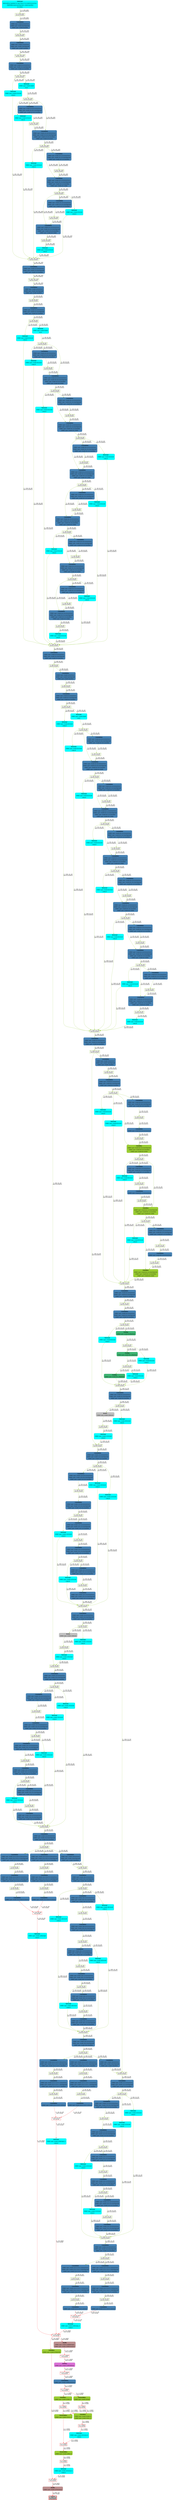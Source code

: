 digraph {
	"Reformatted Input Tensor 0 to /model.0/conv/Conv + PWN(PWN(/model.0/act/Sigmoid), /model.0/act/Mul).0" [label="[1, 3, 640, 640]\nInt8 NC/32HW32" color="#76b900" fontname=Helvetica penwidth=3 shape=rectangle style=dashed tooltip="Reformatted Input Tensor 0 to /model.0/conv/Conv + PWN(PWN(/model.0/act/Sigmoid), /model.0/act/Mul)"]
	"/model.0/act/Mul_output_0.0" [label="[1, 80, 320, 320]\nInt8 NC/32HW32" color="#76b900" fontname=Helvetica penwidth=3 shape=rectangle style=dashed tooltip="/model.0/act/Mul_output_0"]
	"/model.1/act/Mul_output_0.0" [label="[1, 160, 160, 160]\nInt8 NC/32HW32" color="#76b900" fontname=Helvetica penwidth=3 shape=rectangle style=dashed tooltip="/model.1/act/Mul_output_0"]
	"/model.2/cv1/act/Mul_output_0.0" [label="[1, 160, 160, 160]\nInt8 NC/32HW32" color="#76b900" fontname=Helvetica penwidth=3 shape=rectangle style=dashed tooltip="/model.2/cv1/act/Mul_output_0"]
	"/model.2/Split_output_1.0" [label="[1, 80, 160, 160]\nInt8 NC/32HW32" color="#76b900" fontname=Helvetica penwidth=3 shape=rectangle style=dashed tooltip="/model.2/Split_output_1"]
	"/model.2/m.0/cv1/act/Mul_output_0.0" [label="[1, 80, 160, 160]\nInt8 NC/32HW32" color="#76b900" fontname=Helvetica penwidth=3 shape=rectangle style=dashed tooltip="/model.2/m.0/cv1/act/Mul_output_0"]
	"/model.2/m.0/Add_output_0.0" [label="[1, 80, 160, 160]\nInt8 NC/32HW32" color="#76b900" fontname=Helvetica penwidth=3 shape=rectangle style=dashed tooltip="/model.2/m.0/Add_output_0"]
	"/model.2/m.1/cv1/act/Mul_output_0.0" [label="[1, 80, 160, 160]\nInt8 NC/32HW32" color="#76b900" fontname=Helvetica penwidth=3 shape=rectangle style=dashed tooltip="/model.2/m.1/cv1/act/Mul_output_0"]
	"/model.2/m.1/Add_output_0.0" [label="[1, 80, 160, 160]\nInt8 NC/32HW32" color="#76b900" fontname=Helvetica penwidth=3 shape=rectangle style=dashed tooltip="/model.2/m.1/Add_output_0"]
	"/model.2/m.2/cv1/act/Mul_output_0.0" [label="[1, 80, 160, 160]\nInt8 NC/32HW32" color="#76b900" fontname=Helvetica penwidth=3 shape=rectangle style=dashed tooltip="/model.2/m.2/cv1/act/Mul_output_0"]
	"/model.2/m.2/Add_output_0.0" [label="[1, 80, 160, 160]\nInt8 NC/32HW32" color="#76b900" fontname=Helvetica penwidth=3 shape=rectangle style=dashed tooltip="/model.2/m.2/Add_output_0"]
	"/model.2/Concat_output_0.0" [label="[1, 400, 160, 160]\nInt8 NC/32HW32" color="#76b900" fontname=Helvetica penwidth=3 shape=rectangle style=dashed tooltip="/model.2/Concat_output_0"]
	"/model.2/cv2/act/Mul_output_0.0" [label="[1, 160, 160, 160]\nInt8 NC/32HW32" color="#76b900" fontname=Helvetica penwidth=3 shape=rectangle style=dashed tooltip="/model.2/cv2/act/Mul_output_0"]
	"/model.3/act/Mul_output_0.0" [label="[1, 320, 80, 80]\nInt8 NC/32HW32" color="#76b900" fontname=Helvetica penwidth=3 shape=rectangle style=dashed tooltip="/model.3/act/Mul_output_0"]
	"/model.4/cv1/act/Mul_output_0.0" [label="[1, 320, 80, 80]\nInt8 NC/32HW32" color="#76b900" fontname=Helvetica penwidth=3 shape=rectangle style=dashed tooltip="/model.4/cv1/act/Mul_output_0"]
	"/model.4/Split_output_1.0" [label="[1, 160, 80, 80]\nInt8 NC/32HW32" color="#76b900" fontname=Helvetica penwidth=3 shape=rectangle style=dashed tooltip="/model.4/Split_output_1"]
	"/model.4/m.0/cv1/act/Mul_output_0.0" [label="[1, 160, 80, 80]\nInt8 NC/32HW32" color="#76b900" fontname=Helvetica penwidth=3 shape=rectangle style=dashed tooltip="/model.4/m.0/cv1/act/Mul_output_0"]
	"/model.4/m.0/Add_output_0.0" [label="[1, 160, 80, 80]\nInt8 NC/32HW32" color="#76b900" fontname=Helvetica penwidth=3 shape=rectangle style=dashed tooltip="/model.4/m.0/Add_output_0"]
	"/model.4/m.1/cv1/act/Mul_output_0.0" [label="[1, 160, 80, 80]\nInt8 NC/32HW32" color="#76b900" fontname=Helvetica penwidth=3 shape=rectangle style=dashed tooltip="/model.4/m.1/cv1/act/Mul_output_0"]
	"/model.4/m.1/Add_output_0.0" [label="[1, 160, 80, 80]\nInt8 NC/32HW32" color="#76b900" fontname=Helvetica penwidth=3 shape=rectangle style=dashed tooltip="/model.4/m.1/Add_output_0"]
	"/model.4/m.2/cv1/act/Mul_output_0.0" [label="[1, 160, 80, 80]\nInt8 NC/32HW32" color="#76b900" fontname=Helvetica penwidth=3 shape=rectangle style=dashed tooltip="/model.4/m.2/cv1/act/Mul_output_0"]
	"/model.4/m.2/Add_output_0.0" [label="[1, 160, 80, 80]\nInt8 NC/32HW32" color="#76b900" fontname=Helvetica penwidth=3 shape=rectangle style=dashed tooltip="/model.4/m.2/Add_output_0"]
	"/model.4/m.3/cv1/act/Mul_output_0.0" [label="[1, 160, 80, 80]\nInt8 NC/32HW32" color="#76b900" fontname=Helvetica penwidth=3 shape=rectangle style=dashed tooltip="/model.4/m.3/cv1/act/Mul_output_0"]
	"/model.4/m.3/Add_output_0.0" [label="[1, 160, 80, 80]\nInt8 NC/32HW32" color="#76b900" fontname=Helvetica penwidth=3 shape=rectangle style=dashed tooltip="/model.4/m.3/Add_output_0"]
	"/model.4/m.4/cv1/act/Mul_output_0.0" [label="[1, 160, 80, 80]\nInt8 NC/32HW32" color="#76b900" fontname=Helvetica penwidth=3 shape=rectangle style=dashed tooltip="/model.4/m.4/cv1/act/Mul_output_0"]
	"/model.4/m.4/Add_output_0.0" [label="[1, 160, 80, 80]\nInt8 NC/32HW32" color="#76b900" fontname=Helvetica penwidth=3 shape=rectangle style=dashed tooltip="/model.4/m.4/Add_output_0"]
	"/model.4/m.5/cv1/act/Mul_output_0.0" [label="[1, 160, 80, 80]\nInt8 NC/32HW32" color="#76b900" fontname=Helvetica penwidth=3 shape=rectangle style=dashed tooltip="/model.4/m.5/cv1/act/Mul_output_0"]
	"/model.4/m.5/Add_output_0.0" [label="[1, 160, 80, 80]\nInt8 NC/32HW32" color="#76b900" fontname=Helvetica penwidth=3 shape=rectangle style=dashed tooltip="/model.4/m.5/Add_output_0"]
	"/model.4/Concat_output_0.0" [label="[1, 1280, 80, 80]\nInt8 NC/32HW32" color="#76b900" fontname=Helvetica penwidth=3 shape=rectangle style=dashed tooltip="/model.4/Concat_output_0"]
	"/model.14/Concat_output_0.0" [label="[1, 960, 80, 80]\nInt8 NC/32HW32" color="#76b900" fontname=Helvetica penwidth=3 shape=rectangle style=dashed tooltip="/model.14/Concat_output_0"]
	"/model.14/Concat_output_0.1" [label="[1, 960, 80, 80]\nInt8 NC/32HW32" color="#76b900" fontname=Helvetica penwidth=3 shape=rectangle style=dashed tooltip="/model.14/Concat_output_0"]
	"/model.5/act/Mul_output_0.0" [label="[1, 640, 40, 40]\nInt8 NC/32HW32" color="#76b900" fontname=Helvetica penwidth=3 shape=rectangle style=dashed tooltip="/model.5/act/Mul_output_0"]
	"/model.6/cv1/act/Mul_output_0.0" [label="[1, 640, 40, 40]\nInt8 NC/32HW32" color="#76b900" fontname=Helvetica penwidth=3 shape=rectangle style=dashed tooltip="/model.6/cv1/act/Mul_output_0"]
	"/model.6/Split_output_1.0" [label="[1, 320, 40, 40]\nInt8 NC/32HW32" color="#76b900" fontname=Helvetica penwidth=3 shape=rectangle style=dashed tooltip="/model.6/Split_output_1"]
	"/model.6/m.0/cv1/act/Mul_output_0.0" [label="[1, 320, 40, 40]\nInt8 NC/32HW32" color="#76b900" fontname=Helvetica penwidth=3 shape=rectangle style=dashed tooltip="/model.6/m.0/cv1/act/Mul_output_0"]
	"/model.6/m.0/Add_output_0.0" [label="[1, 320, 40, 40]\nInt8 NC/32HW32" color="#76b900" fontname=Helvetica penwidth=3 shape=rectangle style=dashed tooltip="/model.6/m.0/Add_output_0"]
	"/model.6/m.1/cv1/act/Mul_output_0.0" [label="[1, 320, 40, 40]\nInt8 NC/32HW32" color="#76b900" fontname=Helvetica penwidth=3 shape=rectangle style=dashed tooltip="/model.6/m.1/cv1/act/Mul_output_0"]
	"/model.6/m.1/Add_output_0.0" [label="[1, 320, 40, 40]\nInt8 NC/32HW32" color="#76b900" fontname=Helvetica penwidth=3 shape=rectangle style=dashed tooltip="/model.6/m.1/Add_output_0"]
	"/model.6/m.2/cv1/act/Mul_output_0.0" [label="[1, 320, 40, 40]\nInt8 NC/32HW32" color="#76b900" fontname=Helvetica penwidth=3 shape=rectangle style=dashed tooltip="/model.6/m.2/cv1/act/Mul_output_0"]
	"/model.6/m.2/Add_output_0.0" [label="[1, 320, 40, 40]\nInt8 NC/32HW32" color="#76b900" fontname=Helvetica penwidth=3 shape=rectangle style=dashed tooltip="/model.6/m.2/Add_output_0"]
	"/model.6/m.3/cv1/act/Mul_output_0.0" [label="[1, 320, 40, 40]\nInt8 NC/32HW32" color="#76b900" fontname=Helvetica penwidth=3 shape=rectangle style=dashed tooltip="/model.6/m.3/cv1/act/Mul_output_0"]
	"/model.6/m.3/Add_output_0.0" [label="[1, 320, 40, 40]\nInt8 NC/32HW32" color="#76b900" fontname=Helvetica penwidth=3 shape=rectangle style=dashed tooltip="/model.6/m.3/Add_output_0"]
	"/model.6/m.4/cv1/act/Mul_output_0.0" [label="[1, 320, 40, 40]\nInt8 NC/32HW32" color="#76b900" fontname=Helvetica penwidth=3 shape=rectangle style=dashed tooltip="/model.6/m.4/cv1/act/Mul_output_0"]
	"/model.6/m.4/Add_output_0.0" [label="[1, 320, 40, 40]\nInt8 NC/32HW32" color="#76b900" fontname=Helvetica penwidth=3 shape=rectangle style=dashed tooltip="/model.6/m.4/Add_output_0"]
	"/model.6/m.5/cv1/act/Mul_output_0.0" [label="[1, 320, 40, 40]\nInt8 NC/32HW32" color="#76b900" fontname=Helvetica penwidth=3 shape=rectangle style=dashed tooltip="/model.6/m.5/cv1/act/Mul_output_0"]
	"/model.6/m.5/Add_output_0.0" [label="[1, 320, 40, 40]\nInt8 NC/32HW32" color="#76b900" fontname=Helvetica penwidth=3 shape=rectangle style=dashed tooltip="/model.6/m.5/Add_output_0"]
	"/model.6/Concat_output_0.0" [label="[1, 2560, 40, 40]\nInt8 NC/32HW32" color="#76b900" fontname=Helvetica penwidth=3 shape=rectangle style=dashed tooltip="/model.6/Concat_output_0"]
	"/model.11/Concat_output_0.0" [label="[1, 1280, 40, 40]\nInt8 NC/32HW32" color="#76b900" fontname=Helvetica penwidth=3 shape=rectangle style=dashed tooltip="/model.11/Concat_output_0"]
	"/model.11/Concat_output_0.1" [label="[1, 1280, 40, 40]\nInt8 NC/32HW32" color="#76b900" fontname=Helvetica penwidth=3 shape=rectangle style=dashed tooltip="/model.11/Concat_output_0"]
	"/model.7/act/Mul_output_0.0" [label="[1, 640, 20, 20]\nInt8 NC/32HW32" color="#76b900" fontname=Helvetica penwidth=3 shape=rectangle style=dashed tooltip="/model.7/act/Mul_output_0"]
	"/model.8/cv1/act/Mul_output_0.0" [label="[1, 640, 20, 20]\nInt8 NC/32HW32" color="#76b900" fontname=Helvetica penwidth=3 shape=rectangle style=dashed tooltip="/model.8/cv1/act/Mul_output_0"]
	"/model.8/m.0/cv1/act/Mul_output_0.0" [label="[1, 320, 20, 20]\nInt8 NC/32HW32" color="#76b900" fontname=Helvetica penwidth=3 shape=rectangle style=dashed tooltip="/model.8/m.0/cv1/act/Mul_output_0"]
	"/model.8/m.0/cv2/conv/Conv_output_0.0" [label="[1, 320, 20, 20]\nInt8 NC/32HW32" color="#76b900" fontname=Helvetica penwidth=3 shape=rectangle style=dashed tooltip="/model.8/m.0/cv2/conv/Conv_output_0"]
	"/model.8/m.0/Add_output_0.0" [label="[1, 320, 20, 20]\nInt8 NC/32HW32" color="#76b900" fontname=Helvetica penwidth=3 shape=rectangle style=dashed tooltip="/model.8/m.0/Add_output_0"]
	"/model.8/m.1/cv1/act/Mul_output_0.0" [label="[1, 320, 20, 20]\nInt8 NC/32HW32" color="#76b900" fontname=Helvetica penwidth=3 shape=rectangle style=dashed tooltip="/model.8/m.1/cv1/act/Mul_output_0"]
	"/model.8/m.1/cv2/conv/Conv_output_0.0" [label="[1, 320, 20, 20]\nInt8 NC/32HW32" color="#76b900" fontname=Helvetica penwidth=3 shape=rectangle style=dashed tooltip="/model.8/m.1/cv2/conv/Conv_output_0"]
	"/model.8/m.1/Add_output_0.0" [label="[1, 320, 20, 20]\nInt8 NC/32HW32" color="#76b900" fontname=Helvetica penwidth=3 shape=rectangle style=dashed tooltip="/model.8/m.1/Add_output_0"]
	"/model.8/m.2/cv1/act/Mul_output_0.0" [label="[1, 320, 20, 20]\nInt8 NC/32HW32" color="#76b900" fontname=Helvetica penwidth=3 shape=rectangle style=dashed tooltip="/model.8/m.2/cv1/act/Mul_output_0"]
	"/model.8/m.2/cv2/conv/Conv_output_0.0" [label="[1, 320, 20, 20]\nInt8 NC/32HW32" color="#76b900" fontname=Helvetica penwidth=3 shape=rectangle style=dashed tooltip="/model.8/m.2/cv2/conv/Conv_output_0"]
	"/model.8/Concat_output_0.0" [label="[1, 1600, 20, 20]\nInt8 NC/32HW32" color="#76b900" fontname=Helvetica penwidth=3 shape=rectangle style=dashed tooltip="/model.8/Concat_output_0"]
	"/model.8/cv2/act/Mul_output_0.0" [label="[1, 640, 20, 20]\nInt8 NC/32HW32" color="#76b900" fontname=Helvetica penwidth=3 shape=rectangle style=dashed tooltip="/model.8/cv2/act/Mul_output_0"]
	"/model.9/cv1/act/Mul_output_0.0" [label="[1, 320, 20, 20]\nInt8 NC/32HW32" color="#76b900" fontname=Helvetica penwidth=3 shape=rectangle style=dashed tooltip="/model.9/cv1/act/Mul_output_0"]
	"/model.9/m/MaxPool_output_0.0" [label="[1, 320, 20, 20]\nInt8 NC/32HW32" color="#76b900" fontname=Helvetica penwidth=3 shape=rectangle style=dashed tooltip="/model.9/m/MaxPool_output_0"]
	"/model.9/m_1/MaxPool_output_0.0" [label="[1, 320, 20, 20]\nInt8 NC/32HW32" color="#76b900" fontname=Helvetica penwidth=3 shape=rectangle style=dashed tooltip="/model.9/m_1/MaxPool_output_0"]
	"/model.9/Concat_output_0.0" [label="[1, 1280, 20, 20]\nInt8 NC/32HW32" color="#76b900" fontname=Helvetica penwidth=3 shape=rectangle style=dashed tooltip="/model.9/Concat_output_0"]
	"/model.9/cv2/act/Mul_output_0.0" [label="[1, 640, 20, 20]\nInt8 NC/32HW32" color="#76b900" fontname=Helvetica penwidth=3 shape=rectangle style=dashed tooltip="/model.9/cv2/act/Mul_output_0"]
	"/model.10/Resize_output_0.0" [label="[1, 640, 40, 40]\nInt8 NC/32HW32" color="#76b900" fontname=Helvetica penwidth=3 shape=rectangle style=dashed tooltip="/model.10/Resize_output_0"]
	"/model.12/cv1/act/Mul_output_0.0" [label="[1, 640, 40, 40]\nInt8 NC/32HW32" color="#76b900" fontname=Helvetica penwidth=3 shape=rectangle style=dashed tooltip="/model.12/cv1/act/Mul_output_0"]
	"/model.12/m.0/cv1/act/Mul_output_0.0" [label="[1, 320, 40, 40]\nInt8 NC/32HW32" color="#76b900" fontname=Helvetica penwidth=3 shape=rectangle style=dashed tooltip="/model.12/m.0/cv1/act/Mul_output_0"]
	"/model.12/m.0/cv2/act/Mul_output_0.0" [label="[1, 320, 40, 40]\nInt8 NC/32HW32" color="#76b900" fontname=Helvetica penwidth=3 shape=rectangle style=dashed tooltip="/model.12/m.0/cv2/act/Mul_output_0"]
	"/model.12/m.1/cv1/act/Mul_output_0.0" [label="[1, 320, 40, 40]\nInt8 NC/32HW32" color="#76b900" fontname=Helvetica penwidth=3 shape=rectangle style=dashed tooltip="/model.12/m.1/cv1/act/Mul_output_0"]
	"/model.12/m.1/cv2/act/Mul_output_0.0" [label="[1, 320, 40, 40]\nInt8 NC/32HW32" color="#76b900" fontname=Helvetica penwidth=3 shape=rectangle style=dashed tooltip="/model.12/m.1/cv2/act/Mul_output_0"]
	"/model.12/m.2/cv1/act/Mul_output_0.0" [label="[1, 320, 40, 40]\nInt8 NC/32HW32" color="#76b900" fontname=Helvetica penwidth=3 shape=rectangle style=dashed tooltip="/model.12/m.2/cv1/act/Mul_output_0"]
	"/model.12/Concat_output_0.0" [label="[1, 1600, 40, 40]\nInt8 NC/32HW32" color="#76b900" fontname=Helvetica penwidth=3 shape=rectangle style=dashed tooltip="/model.12/Concat_output_0"]
	"/model.12/cv2/act/Mul_output_0.0" [label="[1, 640, 40, 40]\nInt8 NC/32HW32" color="#76b900" fontname=Helvetica penwidth=3 shape=rectangle style=dashed tooltip="/model.12/cv2/act/Mul_output_0"]
	"/model.13/Resize_output_0.0" [label="[1, 640, 80, 80]\nInt8 NC/32HW32" color="#76b900" fontname=Helvetica penwidth=3 shape=rectangle style=dashed tooltip="/model.13/Resize_output_0"]
	"/model.15/cv1/act/Mul_output_0.0" [label="[1, 320, 80, 80]\nInt8 NC/32HW32" color="#76b900" fontname=Helvetica penwidth=3 shape=rectangle style=dashed tooltip="/model.15/cv1/act/Mul_output_0"]
	"/model.15/m.0/cv1/act/Mul_output_0.0" [label="[1, 160, 80, 80]\nInt8 NC/32HW32" color="#76b900" fontname=Helvetica penwidth=3 shape=rectangle style=dashed tooltip="/model.15/m.0/cv1/act/Mul_output_0"]
	"/model.15/m.0/cv2/act/Mul_output_0.0" [label="[1, 160, 80, 80]\nInt8 NC/32HW32" color="#76b900" fontname=Helvetica penwidth=3 shape=rectangle style=dashed tooltip="/model.15/m.0/cv2/act/Mul_output_0"]
	"/model.15/m.1/cv1/act/Mul_output_0.0" [label="[1, 160, 80, 80]\nInt8 NC/32HW32" color="#76b900" fontname=Helvetica penwidth=3 shape=rectangle style=dashed tooltip="/model.15/m.1/cv1/act/Mul_output_0"]
	"/model.15/m.1/cv2/act/Mul_output_0.0" [label="[1, 160, 80, 80]\nInt8 NC/32HW32" color="#76b900" fontname=Helvetica penwidth=3 shape=rectangle style=dashed tooltip="/model.15/m.1/cv2/act/Mul_output_0"]
	"/model.15/m.2/cv1/act/Mul_output_0.0" [label="[1, 160, 80, 80]\nInt8 NC/32HW32" color="#76b900" fontname=Helvetica penwidth=3 shape=rectangle style=dashed tooltip="/model.15/m.2/cv1/act/Mul_output_0"]
	"/model.15/Concat_output_0.0" [label="[1, 800, 80, 80]\nInt8 NC/32HW32" color="#76b900" fontname=Helvetica penwidth=3 shape=rectangle style=dashed tooltip="/model.15/Concat_output_0"]
	"/model.15/cv2/act/Mul_output_0.0" [label="[1, 320, 80, 80]\nInt8 NC/32HW32" color="#76b900" fontname=Helvetica penwidth=3 shape=rectangle style=dashed tooltip="/model.15/cv2/act/Mul_output_0"]
	"/model.17/Concat_output_0.0" [label="[1, 960, 40, 40]\nInt8 NC/32HW32" color="#76b900" fontname=Helvetica penwidth=3 shape=rectangle style=dashed tooltip="/model.17/Concat_output_0"]
	"/model.18/cv1/act/Mul_output_0.0" [label="[1, 640, 40, 40]\nInt8 NC/32HW32" color="#76b900" fontname=Helvetica penwidth=3 shape=rectangle style=dashed tooltip="/model.18/cv1/act/Mul_output_0"]
	"/model.18/m.0/cv1/act/Mul_output_0.0" [label="[1, 320, 40, 40]\nInt8 NC/32HW32" color="#76b900" fontname=Helvetica penwidth=3 shape=rectangle style=dashed tooltip="/model.18/m.0/cv1/act/Mul_output_0"]
	"/model.18/m.0/cv2/act/Mul_output_0.0" [label="[1, 320, 40, 40]\nInt8 NC/32HW32" color="#76b900" fontname=Helvetica penwidth=3 shape=rectangle style=dashed tooltip="/model.18/m.0/cv2/act/Mul_output_0"]
	"/model.18/m.1/cv1/act/Mul_output_0.0" [label="[1, 320, 40, 40]\nInt8 NC/32HW32" color="#76b900" fontname=Helvetica penwidth=3 shape=rectangle style=dashed tooltip="/model.18/m.1/cv1/act/Mul_output_0"]
	"/model.18/m.1/cv2/act/Mul_output_0.0" [label="[1, 320, 40, 40]\nInt8 NC/32HW32" color="#76b900" fontname=Helvetica penwidth=3 shape=rectangle style=dashed tooltip="/model.18/m.1/cv2/act/Mul_output_0"]
	"/model.18/m.2/cv1/act/Mul_output_0.0" [label="[1, 320, 40, 40]\nInt8 NC/32HW32" color="#76b900" fontname=Helvetica penwidth=3 shape=rectangle style=dashed tooltip="/model.18/m.2/cv1/act/Mul_output_0"]
	"/model.18/Concat_output_0.0" [label="[1, 1600, 40, 40]\nInt8 NC/32HW32" color="#76b900" fontname=Helvetica penwidth=3 shape=rectangle style=dashed tooltip="/model.18/Concat_output_0"]
	"/model.18/cv2/act/Mul_output_0.0" [label="[1, 640, 40, 40]\nInt8 NC/32HW32" color="#76b900" fontname=Helvetica penwidth=3 shape=rectangle style=dashed tooltip="/model.18/cv2/act/Mul_output_0"]
	"/model.20/Concat_output_0.0" [label="[1, 1280, 20, 20]\nInt8 NC/32HW32" color="#76b900" fontname=Helvetica penwidth=3 shape=rectangle style=dashed tooltip="/model.20/Concat_output_0"]
	"/model.21/cv1/act/Mul_output_0.0" [label="[1, 640, 20, 20]\nInt8 NC/32HW32" color="#76b900" fontname=Helvetica penwidth=3 shape=rectangle style=dashed tooltip="/model.21/cv1/act/Mul_output_0"]
	"/model.21/m.0/cv1/act/Mul_output_0.0" [label="[1, 320, 20, 20]\nInt8 NC/32HW32" color="#76b900" fontname=Helvetica penwidth=3 shape=rectangle style=dashed tooltip="/model.21/m.0/cv1/act/Mul_output_0"]
	"/model.21/m.0/cv2/act/Mul_output_0.0" [label="[1, 320, 20, 20]\nInt8 NC/32HW32" color="#76b900" fontname=Helvetica penwidth=3 shape=rectangle style=dashed tooltip="/model.21/m.0/cv2/act/Mul_output_0"]
	"/model.21/m.1/cv1/act/Mul_output_0.0" [label="[1, 320, 20, 20]\nInt8 NC/32HW32" color="#76b900" fontname=Helvetica penwidth=3 shape=rectangle style=dashed tooltip="/model.21/m.1/cv1/act/Mul_output_0"]
	"/model.21/m.1/cv2/act/Mul_output_0.0" [label="[1, 320, 20, 20]\nInt8 NC/32HW32" color="#76b900" fontname=Helvetica penwidth=3 shape=rectangle style=dashed tooltip="/model.21/m.1/cv2/act/Mul_output_0"]
	"/model.21/m.2/cv1/act/Mul_output_0.0" [label="[1, 320, 20, 20]\nInt8 NC/32HW32" color="#76b900" fontname=Helvetica penwidth=3 shape=rectangle style=dashed tooltip="/model.21/m.2/cv1/act/Mul_output_0"]
	"/model.21/Concat_output_0.0" [label="[1, 1600, 20, 20]\nInt8 NC/32HW32" color="#76b900" fontname=Helvetica penwidth=3 shape=rectangle style=dashed tooltip="/model.21/Concat_output_0"]
	"/model.21/cv2/act/Mul_output_0.0" [label="[1, 640, 20, 20]\nInt8 NC/32HW32" color="#76b900" fontname=Helvetica penwidth=3 shape=rectangle style=dashed tooltip="/model.21/cv2/act/Mul_output_0"]
	"/model.22/cv2.2/cv2.2.0/act/Mul_output_0.0" [label="[1, 80, 20, 20]\nInt8 NC/32HW32" color="#76b900" fontname=Helvetica penwidth=3 shape=rectangle style=dashed tooltip="/model.22/cv2.2/cv2.2.0/act/Mul_output_0"]
	"/model.22/cv2.2/cv2.2.1/act/Mul_output_0.0" [label="[1, 80, 20, 20]\nInt8 NC/32HW32" color="#76b900" fontname=Helvetica penwidth=3 shape=rectangle style=dashed tooltip="/model.22/cv2.2/cv2.2.1/act/Mul_output_0"]
	"/model.22/Concat_2_output_0.0" [label="[1, 144, 20, 20]\nFP32 NCHW" color=red fontname=Helvetica penwidth=3 shape=rectangle style=dashed tooltip="/model.22/Concat_2_output_0"]
	"/model.22/cv3.2/cv3.2.0/act/Mul_output_0.0" [label="[1, 320, 20, 20]\nInt8 NC/32HW32" color="#76b900" fontname=Helvetica penwidth=3 shape=rectangle style=dashed tooltip="/model.22/cv3.2/cv3.2.0/act/Mul_output_0"]
	"/model.22/cv3.2/cv3.2.1/act/Mul_output_0.0" [label="[1, 320, 20, 20]\nInt8 NC/32HW32" color="#76b900" fontname=Helvetica penwidth=3 shape=rectangle style=dashed tooltip="/model.22/cv3.2/cv3.2.1/act/Mul_output_0"]
	"/model.22/Concat_3_output_0.0" [label="[1, 144, 6400]\nFP32 NCHW" color=red fontname=Helvetica penwidth=3 shape=rectangle style=dashed tooltip="/model.22/Concat_3_output_0"]
	"/model.22/cv2.1/cv2.1.0/act/Mul_output_0.0" [label="[1, 80, 40, 40]\nInt8 NC/32HW32" color="#76b900" fontname=Helvetica penwidth=3 shape=rectangle style=dashed tooltip="/model.22/cv2.1/cv2.1.0/act/Mul_output_0"]
	"/model.22/cv2.1/cv2.1.1/act/Mul_output_0.0" [label="[1, 80, 40, 40]\nInt8 NC/32HW32" color="#76b900" fontname=Helvetica penwidth=3 shape=rectangle style=dashed tooltip="/model.22/cv2.1/cv2.1.1/act/Mul_output_0"]
	"/model.22/Concat_1_output_0.0" [label="[1, 144, 40, 40]\nFP32 NCHW" color=red fontname=Helvetica penwidth=3 shape=rectangle style=dashed tooltip="/model.22/Concat_1_output_0"]
	"/model.22/cv3.1/cv3.1.0/act/Mul_output_0.0" [label="[1, 320, 40, 40]\nInt8 NC/32HW32" color="#76b900" fontname=Helvetica penwidth=3 shape=rectangle style=dashed tooltip="/model.22/cv3.1/cv3.1.0/act/Mul_output_0"]
	"/model.22/cv3.1/cv3.1.1/act/Mul_output_0.0" [label="[1, 320, 40, 40]\nInt8 NC/32HW32" color="#76b900" fontname=Helvetica penwidth=3 shape=rectangle style=dashed tooltip="/model.22/cv3.1/cv3.1.1/act/Mul_output_0"]
	"/model.22/cv2.0/cv2.0.0/act/Mul_output_0.0" [label="[1, 80, 80, 80]\nInt8 NC/32HW32" color="#76b900" fontname=Helvetica penwidth=3 shape=rectangle style=dashed tooltip="/model.22/cv2.0/cv2.0.0/act/Mul_output_0"]
	"/model.22/cv2.0/cv2.0.1/act/Mul_output_0.0" [label="[1, 80, 80, 80]\nInt8 NC/32HW32" color="#76b900" fontname=Helvetica penwidth=3 shape=rectangle style=dashed tooltip="/model.22/cv2.0/cv2.0.1/act/Mul_output_0"]
	"/model.22/Concat_output_0.0" [label="[1, 144, 80, 80]\nFP32 NCHW" color=red fontname=Helvetica penwidth=3 shape=rectangle style=dashed tooltip="/model.22/Concat_output_0"]
	"/model.22/cv3.0/cv3.0.0/act/Mul_output_0.0" [label="[1, 320, 80, 80]\nInt8 NC/32HW32" color="#76b900" fontname=Helvetica penwidth=3 shape=rectangle style=dashed tooltip="/model.22/cv3.0/cv3.0.0/act/Mul_output_0"]
	"/model.22/cv3.0/cv3.0.1/act/Mul_output_0.0" [label="[1, 320, 80, 80]\nInt8 NC/32HW32" color="#76b900" fontname=Helvetica penwidth=3 shape=rectangle style=dashed tooltip="/model.22/cv3.0/cv3.0.1/act/Mul_output_0"]
	"/model.22/dfl/Transpose_output_0.0" [label="[1, 16, 4, 8400]\nFP32 NCHW" color=red fontname=Helvetica penwidth=3 shape=rectangle style=dashed tooltip="/model.22/dfl/Transpose_output_0"]
	"(Unnamed Layer* 367) [Softmax]_output.0" [label="[1, 16, 4, 8400]\nFP32 NCHW" color=red fontname=Helvetica penwidth=3 shape=rectangle style=dashed tooltip="(Unnamed Layer* 367) [Softmax]_output"]
	"/model.22/dfl/conv/Conv_output_0.0" [label="[1, 1, 4, 8400]\nFP32 NCHW" color=red fontname=Helvetica penwidth=3 shape=rectangle style=dashed tooltip="/model.22/dfl/conv/Conv_output_0"]
	"/model.22/Concat_5_output_0.0" [label="[1, 84, 8400]\nFP32 NCHW" color=red fontname=Helvetica penwidth=3 shape=rectangle style=dashed tooltip="/model.22/Concat_5_output_0"]
	"/model.22/Add_1_output_0.0" [label="[1, 2, 8400]\nFP32 NCHW" color=red fontname=Helvetica penwidth=3 shape=rectangle style=dashed tooltip="/model.22/Add_1_output_0"]
	"/model.22/Sub_output_0.0" [label="[1, 2, 8400]\nFP32 NCHW" color=red fontname=Helvetica penwidth=3 shape=rectangle style=dashed tooltip="/model.22/Sub_output_0"]
	"/model.22/Concat_4_output_0.0" [label="[1, 4, 8400]\nFP32 NCHW" color=red fontname=Helvetica penwidth=3 shape=rectangle style=dashed tooltip="/model.22/Concat_4_output_0"]
	"/model.22/Div_1_output_0.0" [label="[1, 2, 8400]\nFP32 NCHW" color=red fontname=Helvetica penwidth=3 shape=rectangle style=dashed tooltip="/model.22/Div_1_output_0"]
	"/model.22/Mul_2_output_0.0" [label="[1, 4, 8400]\nFP32 NCHW" color=red fontname=Helvetica penwidth=3 shape=rectangle style=dashed tooltip="/model.22/Mul_2_output_0"]
	output0 [label="output0
[1, 8400, 84]\nFP32 NCHW" color=red fillcolor=gray fontname=Helvetica penwidth=3 shape=rectangle style=filled tooltip=output0]
	"Reformatting CopyNode for Input Tensor 0 to /model.0/conv/Conv + PWN(PWN(/model.0/act/Sigmoid), /model.0/act/Mul)" [label=<
            <TABLE BORDER="0" CELLBORDER="1" CELLSPACING="0" CELLPADDING="4" color="transparent">"<TR><TD><b>Reformat</b></TD></TR><TR><TD>Reformatting CopyNode for Input Tensor 0 to /model.0/conv/Conv </TD></TR><TR><TD> PWN(PWN(/model.0/act/Sigmoid), /model.0/act/Mul)</TD></TR><TR><TD>REFORMAT</TD></TR></TABLE>> color=lightgray fillcolor="#00FFFF" fontname=Helvetica shape=Mrecord style=filled tooltip="LayerType:Reformat\nMetadata:\nName:Reformatting CopyNode for Input Tensor 0 to /model.0/conv/Conv + PWN(PWN(/model.0/act/Sigmoid), /model.0/act/Mul)\nOrigin:REFORMAT\nStreamId:0\nTacticValue:0x00000000000003ea\n"]
	"/model.0/conv/Conv + PWN(PWN(/model.0/act/Sigmoid), /model.0/act/Mul)" [label=<
            <TABLE BORDER="0" CELLBORDER="1" CELLSPACING="0" CELLPADDING="4" color="transparent">"<TR><TD><b>Convolution</b></TD></TR><TR><TD>[ONNX Layer: /model.0/conv/Conv]</TD></TR><TR><TD>[ONNX Layer: /model.0/act/Sigmoid]</TD></TR><TR><TD>[ONNX Layer: /model.0/act/Mul]</TD></TR></TABLE>> color=lightgray fillcolor="#4682B4" fontname=Helvetica shape=Mrecord style=filled tooltip="Activation:SWISH\nBias:{'Type': 'Float', 'Count': 80}\nBiasAsActInputIdx:-1\nConvXAsActInputIdx:-1\nDilation:[1, 1]\nGroups:1\nHasBias:1\nHasDynamicBias:0\nHasDynamicFilter:0\nHasReLU:0\nHasResidual:0\nHasSparseWeights:0\nKernel:[3, 3]\nLayerType:CaskConvolution\nMetadata:[ONNX Layer: /model.0/conv/Conv]+[ONNX Layer: /model.0/act/Sigmoid]+[ONNX Layer: /model.0/act/Mul]\nName:/model.0/conv/Conv + PWN(PWN(/model.0/act/Sigmoid), /model.0/act/Mul)\nOutMaps:80\nPaddingMode:kEXPLICIT_ROUND_DOWN\nPostPadding:[1, 1]\nPrePadding:[1, 1]\nResAsActInputIdx:-1\nStreamId:0\nStride:[2, 2]\nTacticName:sm80_xmma_fprop_implicit_gemm_interleaved_i8i8_i8i32_f32_nchw_vect_c_32kcrs_vect_c_32_nchw_vect_c_32_tilesize256x128x64_stage4_warpsize4x2x1_g1_tensor16x8x32_t1r3s3_swish\nTacticValue:0xafad4a0ea10d6400\nWeights:{'Type': 'Int8', 'Count': 2160}\n"]
	"/model.1/conv/Conv + PWN(PWN(/model.1/act/Sigmoid), /model.1/act/Mul)" [label=<
            <TABLE BORDER="0" CELLBORDER="1" CELLSPACING="0" CELLPADDING="4" color="transparent">"<TR><TD><b>Convolution</b></TD></TR><TR><TD>[ONNX Layer: /model.1/conv/Conv]</TD></TR><TR><TD>[ONNX Layer: /model.1/act/Sigmoid]</TD></TR><TR><TD>[ONNX Layer: /model.1/act/Mul]</TD></TR></TABLE>> color=lightgray fillcolor="#4682B4" fontname=Helvetica shape=Mrecord style=filled tooltip="Activation:SWISH\nBias:{'Type': 'Float', 'Count': 160}\nBiasAsActInputIdx:-1\nConvXAsActInputIdx:-1\nDilation:[1, 1]\nGroups:1\nHasBias:1\nHasDynamicBias:0\nHasDynamicFilter:0\nHasReLU:0\nHasResidual:0\nHasSparseWeights:0\nKernel:[3, 3]\nLayerType:CaskConvolution\nMetadata:[ONNX Layer: /model.1/conv/Conv]+[ONNX Layer: /model.1/act/Sigmoid]+[ONNX Layer: /model.1/act/Mul]\nName:/model.1/conv/Conv + PWN(PWN(/model.1/act/Sigmoid), /model.1/act/Mul)\nOutMaps:160\nPaddingMode:kEXPLICIT_ROUND_DOWN\nPostPadding:[1, 1]\nPrePadding:[1, 1]\nResAsActInputIdx:-1\nStreamId:0\nStride:[2, 2]\nTacticName:sm80_xmma_fprop_implicit_gemm_interleaved_i8i8_i8i32_f32_nchw_vect_c_32kcrs_vect_c_32_nchw_vect_c_32_tilesize64x64x64_stage6_warpsize2x2x1_g1_tensor16x8x32_t1r3s3_swish\nTacticValue:0xc722efd60bc6ea84\nWeights:{'Type': 'Int8', 'Count': 115200}\n"]
	"/model.2/cv1/conv/Conv + PWN(PWN(/model.2/cv1/act/Sigmoid), /model.2/cv1/act/Mul)" [label=<
            <TABLE BORDER="0" CELLBORDER="1" CELLSPACING="0" CELLPADDING="4" color="transparent">"<TR><TD><b>Convolution</b></TD></TR><TR><TD>[ONNX Layer: /model.2/cv1/conv/Conv]</TD></TR><TR><TD>[ONNX Layer: /model.2/cv1/act/Sigmoid]</TD></TR><TR><TD>[ONNX Layer: /model.2/cv1/act/Mul]</TD></TR></TABLE>> color=lightgray fillcolor="#4682B4" fontname=Helvetica shape=Mrecord style=filled tooltip="Activation:SWISH\nBias:{'Type': 'Float', 'Count': 160}\nBiasAsActInputIdx:-1\nConvXAsActInputIdx:-1\nDilation:[1, 1]\nGroups:1\nHasBias:1\nHasDynamicBias:0\nHasDynamicFilter:0\nHasReLU:0\nHasResidual:0\nHasSparseWeights:0\nKernel:[1, 1]\nLayerType:CaskConvolution\nMetadata:[ONNX Layer: /model.2/cv1/conv/Conv]+[ONNX Layer: /model.2/cv1/act/Sigmoid]+[ONNX Layer: /model.2/cv1/act/Mul]\nName:/model.2/cv1/conv/Conv + PWN(PWN(/model.2/cv1/act/Sigmoid), /model.2/cv1/act/Mul)\nOutMaps:160\nPaddingMode:kEXPLICIT_ROUND_DOWN\nPostPadding:[0, 0]\nPrePadding:[0, 0]\nResAsActInputIdx:-1\nStreamId:0\nStride:[1, 1]\nTacticName:sm80_xmma_fprop_implicit_gemm_interleaved_i8i8_i8i32_f32_nchw_vect_c_32kcrs_vect_c_32_nchw_vect_c_32_tilesize64x64x64_stage6_warpsize2x2x1_g1_tensor16x8x32_simple_t1r1s1_swish\nTacticValue:0x2eba0b6a8ec55fa3\nWeights:{'Type': 'Int8', 'Count': 25600}\n"]
	"/model.2/Split_10" [label=<
            <TABLE BORDER="0" CELLBORDER="1" CELLSPACING="0" CELLPADDING="4" color="transparent">"<TR><TD><b>Reformat</b></TD></TR><TR><TD>[ONNX Layer: /model.2/Split]</TD></TR><TR><TD>SLICE</TD></TR></TABLE>> color=lightgray fillcolor="#00FFFF" fontname=Helvetica shape=Mrecord style=filled tooltip="LayerType:Reformat\nMetadata:[ONNX Layer: /model.2/Split]\nName:/model.2/Split_10\nOrigin:SLICE\nStreamId:0\nTacticValue:0x00000000000003ea\n"]
	"/model.2/m.0/cv1/conv/Conv + PWN(PWN(/model.2/m.0/cv1/act/Sigmoid), /model.2/m.0/cv1/act/Mul)" [label=<
            <TABLE BORDER="0" CELLBORDER="1" CELLSPACING="0" CELLPADDING="4" color="transparent">"<TR><TD><b>Convolution</b></TD></TR><TR><TD>[ONNX Layer: /model.2/m.0/cv1/conv/Conv]</TD></TR><TR><TD>[ONNX Layer: /model.2/m.0/cv1/act/Sigmoid]</TD></TR><TR><TD>[ONNX Layer: /model.2/m.0/cv1/act/Mul]</TD></TR></TABLE>> color=lightgray fillcolor="#4682B4" fontname=Helvetica shape=Mrecord style=filled tooltip="Activation:SWISH\nBias:{'Type': 'Float', 'Count': 80}\nBiasAsActInputIdx:-1\nConvXAsActInputIdx:-1\nDilation:[1, 1]\nGroups:1\nHasBias:1\nHasDynamicBias:0\nHasDynamicFilter:0\nHasReLU:0\nHasResidual:0\nHasSparseWeights:0\nKernel:[3, 3]\nLayerType:CaskConvolution\nMetadata:[ONNX Layer: /model.2/m.0/cv1/conv/Conv]+[ONNX Layer: /model.2/m.0/cv1/act/Sigmoid]+[ONNX Layer: /model.2/m.0/cv1/act/Mul]\nName:/model.2/m.0/cv1/conv/Conv + PWN(PWN(/model.2/m.0/cv1/act/Sigmoid), /model.2/m.0/cv1/act/Mul)\nOutMaps:80\nPaddingMode:kEXPLICIT_ROUND_DOWN\nPostPadding:[1, 1]\nPrePadding:[1, 1]\nResAsActInputIdx:-1\nStreamId:0\nStride:[1, 1]\nTacticName:sm80_xmma_fprop_implicit_gemm_interleaved_i8i8_i8i32_f32_nchw_vect_c_32kcrs_vect_c_32_nchw_vect_c_32_tilesize256x32x64_stage4_warpsize4x1x1_g1_tensor16x8x32_t1r3s3_swish\nTacticValue:0xbd976ef514eaa406\nWeights:{'Type': 'Int8', 'Count': 57600}\n"]
	"/model.2/m.0/cv2/conv/Conv + PWN(PWN(PWN(/model.2/m.0/cv2/act/Sigmoid), /model.2/m.0/cv2/act/Mul), /model.2/m.0/Add)" [label=<
            <TABLE BORDER="0" CELLBORDER="1" CELLSPACING="0" CELLPADDING="4" color="transparent">"<TR><TD><b>Convolution</b></TD></TR><TR><TD>[ONNX Layer: /model.2/m.0/cv2/conv/Conv]</TD></TR><TR><TD>[ONNX Layer: /model.2/m.0/cv2/act/Sigmoid]</TD></TR><TR><TD>[ONNX Layer: /model.2/m.0/cv2/act/Mul]</TD></TR><TR><TD>[ONNX Layer: /model.2/m.0/Add]</TD></TR></TABLE>> color=lightgray fillcolor="#4682B4" fontname=Helvetica shape=Mrecord style=filled tooltip="Activation:GENERIC\nBias:{'Type': 'Float', 'Count': 80}\nBiasAsActInputIdx:-1\nConvXAsActInputIdx:-1\nDilation:[1, 1]\nGroups:1\nHasBias:1\nHasDynamicBias:0\nHasDynamicFilter:0\nHasReLU:0\nHasResidual:0\nHasSparseWeights:0\nKernel:[3, 3]\nLayerType:CaskConvolution\nMetadata:[ONNX Layer: /model.2/m.0/cv2/conv/Conv]+[ONNX Layer: /model.2/m.0/cv2/act/Sigmoid]+[ONNX Layer: /model.2/m.0/cv2/act/Mul]+[ONNX Layer: /model.2/m.0/Add]\nName:/model.2/m.0/cv2/conv/Conv + PWN(PWN(PWN(/model.2/m.0/cv2/act/Sigmoid), /model.2/m.0/cv2/act/Mul), /model.2/m.0/Add)\nNbPointWiseExpressionInputArgs:2\nNbPointWiseExpressionLiterals:5\nNbPointWiseExpressionOperations:6\nNbPointWiseExpressionOutputVars:1\nNbPointWiseExpressionParams:0\nOutMaps:80\nPaddingMode:kEXPLICIT_ROUND_DOWN\nParameterSubType:PointWiseExpression\nPointWiseExpressionInputArgs:['arg0', 'arg1']\nPointWiseExpressionLiterals:['0.000000e+00f', '1.000000e+00f', '0.000000e+00f', '0.000000e+00f', '5.000000e-01f']\nPointWiseExpressionOperations:['auto const var0 = pwgen::iMul(literal4, arg0);', 'auto const var1 = pwgen::iTanh(var0);', 'auto const var2 = pwgen::iMul(var1, literal4);', 'auto const var3 = pwgen::iPlus(var2, literal4);', 'auto const var4 = pwgen::iMul(arg0, var3);', 'auto const var5 = pwgen::iPlus(arg1, var4);']\nPointWiseExpressionOutputVars:['var5']\nPointWiseExpressionParams:[]\nPostPadding:[1, 1]\nPrePadding:[1, 1]\nResAsActInputIdx:-1\nStreamId:0\nStride:[1, 1]\nTacticName:sm80_xmma_fprop_implicit_gemm_interleaved_i8i8_i8i32_f32_nchw_vect_c_32kcrs_vect_c_32_nchw_vect_c_32_tilesize128x96x64_stage3_warpsize4x1x1_g1_tensor16x8x32_t1r3s3\nTacticValue:0xd277f13d771603ee\nWeights:{'Type': 'Int8', 'Count': 57600}\n"]
	"/model.2/m.1/cv1/conv/Conv + PWN(PWN(/model.2/m.1/cv1/act/Sigmoid), /model.2/m.1/cv1/act/Mul)" [label=<
            <TABLE BORDER="0" CELLBORDER="1" CELLSPACING="0" CELLPADDING="4" color="transparent">"<TR><TD><b>Convolution</b></TD></TR><TR><TD>[ONNX Layer: /model.2/m.1/cv1/conv/Conv]</TD></TR><TR><TD>[ONNX Layer: /model.2/m.1/cv1/act/Sigmoid]</TD></TR><TR><TD>[ONNX Layer: /model.2/m.1/cv1/act/Mul]</TD></TR></TABLE>> color=lightgray fillcolor="#4682B4" fontname=Helvetica shape=Mrecord style=filled tooltip="Activation:SWISH\nBias:{'Type': 'Float', 'Count': 80}\nBiasAsActInputIdx:-1\nConvXAsActInputIdx:-1\nDilation:[1, 1]\nGroups:1\nHasBias:1\nHasDynamicBias:0\nHasDynamicFilter:0\nHasReLU:0\nHasResidual:0\nHasSparseWeights:0\nKernel:[3, 3]\nLayerType:CaskConvolution\nMetadata:[ONNX Layer: /model.2/m.1/cv1/conv/Conv]+[ONNX Layer: /model.2/m.1/cv1/act/Sigmoid]+[ONNX Layer: /model.2/m.1/cv1/act/Mul]\nName:/model.2/m.1/cv1/conv/Conv + PWN(PWN(/model.2/m.1/cv1/act/Sigmoid), /model.2/m.1/cv1/act/Mul)\nOutMaps:80\nPaddingMode:kEXPLICIT_ROUND_DOWN\nPostPadding:[1, 1]\nPrePadding:[1, 1]\nResAsActInputIdx:-1\nStreamId:0\nStride:[1, 1]\nTacticName:sm80_xmma_fprop_implicit_gemm_interleaved_i8i8_i8i32_f32_nchw_vect_c_32kcrs_vect_c_32_nchw_vect_c_32_tilesize256x32x64_stage4_warpsize4x1x1_g1_tensor16x8x32_t1r3s3_swish\nTacticValue:0xbd976ef514eaa406\nWeights:{'Type': 'Int8', 'Count': 57600}\n"]
	"/model.2/m.1/cv2/conv/Conv + PWN(PWN(PWN(/model.2/m.1/cv2/act/Sigmoid), /model.2/m.1/cv2/act/Mul), /model.2/m.1/Add)" [label=<
            <TABLE BORDER="0" CELLBORDER="1" CELLSPACING="0" CELLPADDING="4" color="transparent">"<TR><TD><b>Convolution</b></TD></TR><TR><TD>[ONNX Layer: /model.2/m.1/cv2/conv/Conv]</TD></TR><TR><TD>[ONNX Layer: /model.2/m.1/cv2/act/Sigmoid]</TD></TR><TR><TD>[ONNX Layer: /model.2/m.1/cv2/act/Mul]</TD></TR><TR><TD>[ONNX Layer: /model.2/m.1/Add]</TD></TR></TABLE>> color=lightgray fillcolor="#4682B4" fontname=Helvetica shape=Mrecord style=filled tooltip="Activation:GENERIC\nBias:{'Type': 'Float', 'Count': 80}\nBiasAsActInputIdx:-1\nConvXAsActInputIdx:-1\nDilation:[1, 1]\nGroups:1\nHasBias:1\nHasDynamicBias:0\nHasDynamicFilter:0\nHasReLU:0\nHasResidual:0\nHasSparseWeights:0\nKernel:[3, 3]\nLayerType:CaskConvolution\nMetadata:[ONNX Layer: /model.2/m.1/cv2/conv/Conv]+[ONNX Layer: /model.2/m.1/cv2/act/Sigmoid]+[ONNX Layer: /model.2/m.1/cv2/act/Mul]+[ONNX Layer: /model.2/m.1/Add]\nName:/model.2/m.1/cv2/conv/Conv + PWN(PWN(PWN(/model.2/m.1/cv2/act/Sigmoid), /model.2/m.1/cv2/act/Mul), /model.2/m.1/Add)\nNbPointWiseExpressionInputArgs:2\nNbPointWiseExpressionLiterals:5\nNbPointWiseExpressionOperations:6\nNbPointWiseExpressionOutputVars:1\nNbPointWiseExpressionParams:0\nOutMaps:80\nPaddingMode:kEXPLICIT_ROUND_DOWN\nParameterSubType:PointWiseExpression\nPointWiseExpressionInputArgs:['arg0', 'arg1']\nPointWiseExpressionLiterals:['0.000000e+00f', '1.000000e+00f', '0.000000e+00f', '0.000000e+00f', '5.000000e-01f']\nPointWiseExpressionOperations:['auto const var0 = pwgen::iMul(literal4, arg0);', 'auto const var1 = pwgen::iTanh(var0);', 'auto const var2 = pwgen::iMul(var1, literal4);', 'auto const var3 = pwgen::iPlus(var2, literal4);', 'auto const var4 = pwgen::iMul(arg0, var3);', 'auto const var5 = pwgen::iPlus(arg1, var4);']\nPointWiseExpressionOutputVars:['var5']\nPointWiseExpressionParams:[]\nPostPadding:[1, 1]\nPrePadding:[1, 1]\nResAsActInputIdx:-1\nStreamId:0\nStride:[1, 1]\nTacticName:sm80_xmma_fprop_implicit_gemm_interleaved_i8i8_i8i32_f32_nchw_vect_c_32kcrs_vect_c_32_nchw_vect_c_32_tilesize128x96x64_stage3_warpsize4x1x1_g1_tensor16x8x32_t1r3s3\nTacticValue:0xd277f13d771603ee\nWeights:{'Type': 'Int8', 'Count': 57600}\n"]
	"/model.2/m.2/cv1/conv/Conv + PWN(PWN(/model.2/m.2/cv1/act/Sigmoid), /model.2/m.2/cv1/act/Mul)" [label=<
            <TABLE BORDER="0" CELLBORDER="1" CELLSPACING="0" CELLPADDING="4" color="transparent">"<TR><TD><b>Convolution</b></TD></TR><TR><TD>[ONNX Layer: /model.2/m.2/cv1/conv/Conv]</TD></TR><TR><TD>[ONNX Layer: /model.2/m.2/cv1/act/Sigmoid]</TD></TR><TR><TD>[ONNX Layer: /model.2/m.2/cv1/act/Mul]</TD></TR></TABLE>> color=lightgray fillcolor="#4682B4" fontname=Helvetica shape=Mrecord style=filled tooltip="Activation:SWISH\nBias:{'Type': 'Float', 'Count': 80}\nBiasAsActInputIdx:-1\nConvXAsActInputIdx:-1\nDilation:[1, 1]\nGroups:1\nHasBias:1\nHasDynamicBias:0\nHasDynamicFilter:0\nHasReLU:0\nHasResidual:0\nHasSparseWeights:0\nKernel:[3, 3]\nLayerType:CaskConvolution\nMetadata:[ONNX Layer: /model.2/m.2/cv1/conv/Conv]+[ONNX Layer: /model.2/m.2/cv1/act/Sigmoid]+[ONNX Layer: /model.2/m.2/cv1/act/Mul]\nName:/model.2/m.2/cv1/conv/Conv + PWN(PWN(/model.2/m.2/cv1/act/Sigmoid), /model.2/m.2/cv1/act/Mul)\nOutMaps:80\nPaddingMode:kEXPLICIT_ROUND_DOWN\nPostPadding:[1, 1]\nPrePadding:[1, 1]\nResAsActInputIdx:-1\nStreamId:0\nStride:[1, 1]\nTacticName:sm80_xmma_fprop_implicit_gemm_interleaved_i8i8_i8i32_f32_nchw_vect_c_32kcrs_vect_c_32_nchw_vect_c_32_tilesize256x32x64_stage4_warpsize4x1x1_g1_tensor16x8x32_t1r3s3_swish\nTacticValue:0xbd976ef514eaa406\nWeights:{'Type': 'Int8', 'Count': 57600}\n"]
	"/model.2/m.2/cv2/conv/Conv + PWN(PWN(PWN(/model.2/m.2/cv2/act/Sigmoid), /model.2/m.2/cv2/act/Mul), /model.2/m.2/Add)" [label=<
            <TABLE BORDER="0" CELLBORDER="1" CELLSPACING="0" CELLPADDING="4" color="transparent">"<TR><TD><b>Convolution</b></TD></TR><TR><TD>[ONNX Layer: /model.2/m.2/cv2/conv/Conv]</TD></TR><TR><TD>[ONNX Layer: /model.2/m.2/cv2/act/Sigmoid]</TD></TR><TR><TD>[ONNX Layer: /model.2/m.2/cv2/act/Mul]</TD></TR><TR><TD>[ONNX Layer: /model.2/m.2/Add]</TD></TR></TABLE>> color=lightgray fillcolor="#4682B4" fontname=Helvetica shape=Mrecord style=filled tooltip="Activation:GENERIC\nBias:{'Type': 'Float', 'Count': 80}\nBiasAsActInputIdx:-1\nConvXAsActInputIdx:-1\nDilation:[1, 1]\nGroups:1\nHasBias:1\nHasDynamicBias:0\nHasDynamicFilter:0\nHasReLU:0\nHasResidual:0\nHasSparseWeights:0\nKernel:[3, 3]\nLayerType:CaskConvolution\nMetadata:[ONNX Layer: /model.2/m.2/cv2/conv/Conv]+[ONNX Layer: /model.2/m.2/cv2/act/Sigmoid]+[ONNX Layer: /model.2/m.2/cv2/act/Mul]+[ONNX Layer: /model.2/m.2/Add]\nName:/model.2/m.2/cv2/conv/Conv + PWN(PWN(PWN(/model.2/m.2/cv2/act/Sigmoid), /model.2/m.2/cv2/act/Mul), /model.2/m.2/Add)\nNbPointWiseExpressionInputArgs:2\nNbPointWiseExpressionLiterals:5\nNbPointWiseExpressionOperations:6\nNbPointWiseExpressionOutputVars:1\nNbPointWiseExpressionParams:0\nOutMaps:80\nPaddingMode:kEXPLICIT_ROUND_DOWN\nParameterSubType:PointWiseExpression\nPointWiseExpressionInputArgs:['arg0', 'arg1']\nPointWiseExpressionLiterals:['0.000000e+00f', '1.000000e+00f', '0.000000e+00f', '0.000000e+00f', '5.000000e-01f']\nPointWiseExpressionOperations:['auto const var0 = pwgen::iMul(literal4, arg0);', 'auto const var1 = pwgen::iTanh(var0);', 'auto const var2 = pwgen::iMul(var1, literal4);', 'auto const var3 = pwgen::iPlus(var2, literal4);', 'auto const var4 = pwgen::iMul(arg0, var3);', 'auto const var5 = pwgen::iPlus(arg1, var4);']\nPointWiseExpressionOutputVars:['var5']\nPointWiseExpressionParams:[]\nPostPadding:[1, 1]\nPrePadding:[1, 1]\nResAsActInputIdx:-1\nStreamId:0\nStride:[1, 1]\nTacticName:sm80_xmma_fprop_implicit_gemm_interleaved_i8i8_i8i32_f32_nchw_vect_c_32kcrs_vect_c_32_nchw_vect_c_32_tilesize128x96x64_stage3_warpsize4x1x1_g1_tensor16x8x32_t1r3s3\nTacticValue:0xd277f13d771603ee\nWeights:{'Type': 'Int8', 'Count': 57600}\n"]
	"/model.2/Split_output_0 copy" [label=<
            <TABLE BORDER="0" CELLBORDER="1" CELLSPACING="0" CELLPADDING="4" color="transparent">"<TR><TD><b>Reformat</b></TD></TR><TR><TD>[ONNX Layer: /model.2/Concat]</TD></TR><TR><TD>CONCAT</TD></TR></TABLE>> color=lightgray fillcolor="#00FFFF" fontname=Helvetica shape=Mrecord style=filled tooltip="LayerType:Reformat\nMetadata:[ONNX Layer: /model.2/Concat]\nName:/model.2/Split_output_0 copy\nOrigin:CONCAT\nStreamId:0\nTacticValue:0x00000000000003ea\n"]
	"/model.2/Split_output_1 copy" [label=<
            <TABLE BORDER="0" CELLBORDER="1" CELLSPACING="0" CELLPADDING="4" color="transparent">"<TR><TD><b>Reformat</b></TD></TR><TR><TD>[ONNX Layer: /model.2/Concat]</TD></TR><TR><TD>CONCAT</TD></TR></TABLE>> color=lightgray fillcolor="#00FFFF" fontname=Helvetica shape=Mrecord style=filled tooltip="LayerType:Reformat\nMetadata:[ONNX Layer: /model.2/Concat]\nName:/model.2/Split_output_1 copy\nOrigin:CONCAT\nStreamId:0\nTacticValue:0x00000000000003ea\n"]
	"/model.2/m.0/Add_output_0 copy" [label=<
            <TABLE BORDER="0" CELLBORDER="1" CELLSPACING="0" CELLPADDING="4" color="transparent">"<TR><TD><b>Reformat</b></TD></TR><TR><TD>[ONNX Layer: /model.2/Concat]</TD></TR><TR><TD>CONCAT</TD></TR></TABLE>> color=lightgray fillcolor="#00FFFF" fontname=Helvetica shape=Mrecord style=filled tooltip="LayerType:Reformat\nMetadata:[ONNX Layer: /model.2/Concat]\nName:/model.2/m.0/Add_output_0 copy\nOrigin:CONCAT\nStreamId:0\nTacticValue:0x00000000000003ea\n"]
	"/model.2/m.1/Add_output_0 copy" [label=<
            <TABLE BORDER="0" CELLBORDER="1" CELLSPACING="0" CELLPADDING="4" color="transparent">"<TR><TD><b>Reformat</b></TD></TR><TR><TD>[ONNX Layer: /model.2/Concat]</TD></TR><TR><TD>CONCAT</TD></TR></TABLE>> color=lightgray fillcolor="#00FFFF" fontname=Helvetica shape=Mrecord style=filled tooltip="LayerType:Reformat\nMetadata:[ONNX Layer: /model.2/Concat]\nName:/model.2/m.1/Add_output_0 copy\nOrigin:CONCAT\nStreamId:0\nTacticValue:0x00000000000003ea\n"]
	"/model.2/m.2/Add_output_0 copy" [label=<
            <TABLE BORDER="0" CELLBORDER="1" CELLSPACING="0" CELLPADDING="4" color="transparent">"<TR><TD><b>Reformat</b></TD></TR><TR><TD>[ONNX Layer: /model.2/Concat]</TD></TR><TR><TD>CONCAT</TD></TR></TABLE>> color=lightgray fillcolor="#00FFFF" fontname=Helvetica shape=Mrecord style=filled tooltip="LayerType:Reformat\nMetadata:[ONNX Layer: /model.2/Concat]\nName:/model.2/m.2/Add_output_0 copy\nOrigin:CONCAT\nStreamId:0\nTacticValue:0x00000000000003ea\n"]
	"/model.2/cv2/conv/Conv + PWN(PWN(/model.2/cv2/act/Sigmoid), /model.2/cv2/act/Mul)" [label=<
            <TABLE BORDER="0" CELLBORDER="1" CELLSPACING="0" CELLPADDING="4" color="transparent">"<TR><TD><b>Convolution</b></TD></TR><TR><TD>[ONNX Layer: /model.2/cv2/conv/Conv]</TD></TR><TR><TD>[ONNX Layer: /model.2/cv2/act/Sigmoid]</TD></TR><TR><TD>[ONNX Layer: /model.2/cv2/act/Mul]</TD></TR></TABLE>> color=lightgray fillcolor="#4682B4" fontname=Helvetica shape=Mrecord style=filled tooltip="Activation:SWISH\nBias:{'Type': 'Float', 'Count': 160}\nBiasAsActInputIdx:-1\nConvXAsActInputIdx:-1\nDilation:[1, 1]\nGroups:1\nHasBias:1\nHasDynamicBias:0\nHasDynamicFilter:0\nHasReLU:0\nHasResidual:0\nHasSparseWeights:0\nKernel:[1, 1]\nLayerType:CaskConvolution\nMetadata:[ONNX Layer: /model.2/cv2/conv/Conv]+[ONNX Layer: /model.2/cv2/act/Sigmoid]+[ONNX Layer: /model.2/cv2/act/Mul]\nName:/model.2/cv2/conv/Conv + PWN(PWN(/model.2/cv2/act/Sigmoid), /model.2/cv2/act/Mul)\nOutMaps:160\nPaddingMode:kEXPLICIT_ROUND_DOWN\nPostPadding:[0, 0]\nPrePadding:[0, 0]\nResAsActInputIdx:-1\nStreamId:0\nStride:[1, 1]\nTacticName:sm80_xmma_fprop_implicit_gemm_interleaved_i8i8_i8i32_f32_nchw_vect_c_32kcrs_vect_c_32_nchw_vect_c_32_tilesize256x64x64_stage4_warpsize4x1x1_g1_tensor16x8x32_simple_t1r1s1_swish\nTacticValue:0xc1a4243b1f1cfe6d\nWeights:{'Type': 'Int8', 'Count': 64000}\n"]
	"/model.3/conv/Conv + PWN(PWN(/model.3/act/Sigmoid), /model.3/act/Mul)" [label=<
            <TABLE BORDER="0" CELLBORDER="1" CELLSPACING="0" CELLPADDING="4" color="transparent">"<TR><TD><b>Convolution</b></TD></TR><TR><TD>[ONNX Layer: /model.3/conv/Conv]</TD></TR><TR><TD>[ONNX Layer: /model.3/act/Sigmoid]</TD></TR><TR><TD>[ONNX Layer: /model.3/act/Mul]</TD></TR></TABLE>> color=lightgray fillcolor="#4682B4" fontname=Helvetica shape=Mrecord style=filled tooltip="Activation:SWISH\nBias:{'Type': 'Float', 'Count': 320}\nBiasAsActInputIdx:-1\nConvXAsActInputIdx:-1\nDilation:[1, 1]\nGroups:1\nHasBias:1\nHasDynamicBias:0\nHasDynamicFilter:0\nHasReLU:0\nHasResidual:0\nHasSparseWeights:0\nKernel:[3, 3]\nLayerType:CaskConvolution\nMetadata:[ONNX Layer: /model.3/conv/Conv]+[ONNX Layer: /model.3/act/Sigmoid]+[ONNX Layer: /model.3/act/Mul]\nName:/model.3/conv/Conv + PWN(PWN(/model.3/act/Sigmoid), /model.3/act/Mul)\nOutMaps:320\nPaddingMode:kEXPLICIT_ROUND_DOWN\nPostPadding:[1, 1]\nPrePadding:[1, 1]\nResAsActInputIdx:-1\nStreamId:0\nStride:[2, 2]\nTacticName:sm80_xmma_fprop_implicit_gemm_interleaved_i8i8_i8i32_f32_nchw_vect_c_32kcrs_vect_c_32_nchw_vect_c_32_tilesize128x64x64_stage6_warpsize2x2x1_g1_tensor16x8x32_t1r3s3_swish\nTacticValue:0xfdf7509af98902e0\nWeights:{'Type': 'Int8', 'Count': 460800}\n"]
	"/model.4/cv1/conv/Conv + PWN(PWN(/model.4/cv1/act/Sigmoid), /model.4/cv1/act/Mul)" [label=<
            <TABLE BORDER="0" CELLBORDER="1" CELLSPACING="0" CELLPADDING="4" color="transparent">"<TR><TD><b>Convolution</b></TD></TR><TR><TD>[ONNX Layer: /model.4/cv1/conv/Conv]</TD></TR><TR><TD>[ONNX Layer: /model.4/cv1/act/Sigmoid]</TD></TR><TR><TD>[ONNX Layer: /model.4/cv1/act/Mul]</TD></TR></TABLE>> color=lightgray fillcolor="#4682B4" fontname=Helvetica shape=Mrecord style=filled tooltip="Activation:SWISH\nBias:{'Type': 'Float', 'Count': 320}\nBiasAsActInputIdx:-1\nConvXAsActInputIdx:-1\nDilation:[1, 1]\nGroups:1\nHasBias:1\nHasDynamicBias:0\nHasDynamicFilter:0\nHasReLU:0\nHasResidual:0\nHasSparseWeights:0\nKernel:[1, 1]\nLayerType:CaskConvolution\nMetadata:[ONNX Layer: /model.4/cv1/conv/Conv]+[ONNX Layer: /model.4/cv1/act/Sigmoid]+[ONNX Layer: /model.4/cv1/act/Mul]\nName:/model.4/cv1/conv/Conv + PWN(PWN(/model.4/cv1/act/Sigmoid), /model.4/cv1/act/Mul)\nOutMaps:320\nPaddingMode:kEXPLICIT_ROUND_DOWN\nPostPadding:[0, 0]\nPrePadding:[0, 0]\nResAsActInputIdx:-1\nStreamId:0\nStride:[1, 1]\nTacticName:sm80_xmma_fprop_implicit_gemm_interleaved_i8i8_i8i32_f32_nchw_vect_c_32kcrs_vect_c_32_nchw_vect_c_32_tilesize128x128x64_stage4_warpsize2x2x1_g1_tensor16x8x32_simple_t1r1s1_swish\nTacticValue:0x65a38dbc9e991257\nWeights:{'Type': 'Int8', 'Count': 102400}\n"]
	"/model.4/Split_11" [label=<
            <TABLE BORDER="0" CELLBORDER="1" CELLSPACING="0" CELLPADDING="4" color="transparent">"<TR><TD><b>Reformat</b></TD></TR><TR><TD>[ONNX Layer: /model.4/Split]</TD></TR><TR><TD>SLICE</TD></TR></TABLE>> color=lightgray fillcolor="#00FFFF" fontname=Helvetica shape=Mrecord style=filled tooltip="LayerType:Reformat\nMetadata:[ONNX Layer: /model.4/Split]\nName:/model.4/Split_11\nOrigin:SLICE\nStreamId:0\nTacticValue:0x0000000000000000\n"]
	"/model.4/m.0/cv1/conv/Conv + PWN(PWN(/model.4/m.0/cv1/act/Sigmoid), /model.4/m.0/cv1/act/Mul)" [label=<
            <TABLE BORDER="0" CELLBORDER="1" CELLSPACING="0" CELLPADDING="4" color="transparent">"<TR><TD><b>Convolution</b></TD></TR><TR><TD>[ONNX Layer: /model.4/m.0/cv1/conv/Conv]</TD></TR><TR><TD>[ONNX Layer: /model.4/m.0/cv1/act/Sigmoid]</TD></TR><TR><TD>[ONNX Layer: /model.4/m.0/cv1/act/Mul]</TD></TR></TABLE>> color=lightgray fillcolor="#4682B4" fontname=Helvetica shape=Mrecord style=filled tooltip="Activation:SWISH\nBias:{'Type': 'Float', 'Count': 160}\nBiasAsActInputIdx:-1\nConvXAsActInputIdx:-1\nDilation:[1, 1]\nGroups:1\nHasBias:1\nHasDynamicBias:0\nHasDynamicFilter:0\nHasReLU:0\nHasResidual:0\nHasSparseWeights:0\nKernel:[3, 3]\nLayerType:CaskConvolution\nMetadata:[ONNX Layer: /model.4/m.0/cv1/conv/Conv]+[ONNX Layer: /model.4/m.0/cv1/act/Sigmoid]+[ONNX Layer: /model.4/m.0/cv1/act/Mul]\nName:/model.4/m.0/cv1/conv/Conv + PWN(PWN(/model.4/m.0/cv1/act/Sigmoid), /model.4/m.0/cv1/act/Mul)\nOutMaps:160\nPaddingMode:kEXPLICIT_ROUND_DOWN\nPostPadding:[1, 1]\nPrePadding:[1, 1]\nResAsActInputIdx:-1\nStreamId:0\nStride:[1, 1]\nTacticName:sm80_xmma_fprop_implicit_gemm_interleaved_i8i8_i8i32_f32_nchw_vect_c_32kcrs_vect_c_32_nchw_vect_c_32_tilesize128x64x64_stage6_warpsize2x2x1_g1_tensor16x8x32_t1r3s3_swish\nTacticValue:0xfdf7509af98902e0\nWeights:{'Type': 'Int8', 'Count': 230400}\n"]
	"/model.4/m.0/cv2/conv/Conv + PWN(PWN(PWN(/model.4/m.0/cv2/act/Sigmoid), /model.4/m.0/cv2/act/Mul), /model.4/m.0/Add)" [label=<
            <TABLE BORDER="0" CELLBORDER="1" CELLSPACING="0" CELLPADDING="4" color="transparent">"<TR><TD><b>Convolution</b></TD></TR><TR><TD>[ONNX Layer: /model.4/m.0/cv2/conv/Conv]</TD></TR><TR><TD>[ONNX Layer: /model.4/m.0/cv2/act/Sigmoid]</TD></TR><TR><TD>[ONNX Layer: /model.4/m.0/cv2/act/Mul]</TD></TR><TR><TD>[ONNX Layer: /model.4/m.0/Add]</TD></TR></TABLE>> color=lightgray fillcolor="#4682B4" fontname=Helvetica shape=Mrecord style=filled tooltip="Activation:GENERIC\nBias:{'Type': 'Float', 'Count': 160}\nBiasAsActInputIdx:-1\nConvXAsActInputIdx:-1\nDilation:[1, 1]\nGroups:1\nHasBias:1\nHasDynamicBias:0\nHasDynamicFilter:0\nHasReLU:0\nHasResidual:0\nHasSparseWeights:0\nKernel:[3, 3]\nLayerType:CaskConvolution\nMetadata:[ONNX Layer: /model.4/m.0/cv2/conv/Conv]+[ONNX Layer: /model.4/m.0/cv2/act/Sigmoid]+[ONNX Layer: /model.4/m.0/cv2/act/Mul]+[ONNX Layer: /model.4/m.0/Add]\nName:/model.4/m.0/cv2/conv/Conv + PWN(PWN(PWN(/model.4/m.0/cv2/act/Sigmoid), /model.4/m.0/cv2/act/Mul), /model.4/m.0/Add)\nNbPointWiseExpressionInputArgs:2\nNbPointWiseExpressionLiterals:5\nNbPointWiseExpressionOperations:6\nNbPointWiseExpressionOutputVars:1\nNbPointWiseExpressionParams:0\nOutMaps:160\nPaddingMode:kEXPLICIT_ROUND_DOWN\nParameterSubType:PointWiseExpression\nPointWiseExpressionInputArgs:['arg0', 'arg1']\nPointWiseExpressionLiterals:['0.000000e+00f', '1.000000e+00f', '0.000000e+00f', '0.000000e+00f', '5.000000e-01f']\nPointWiseExpressionOperations:['auto const var0 = pwgen::iMul(literal4, arg0);', 'auto const var1 = pwgen::iTanh(var0);', 'auto const var2 = pwgen::iMul(var1, literal4);', 'auto const var3 = pwgen::iPlus(var2, literal4);', 'auto const var4 = pwgen::iMul(arg0, var3);', 'auto const var5 = pwgen::iPlus(arg1, var4);']\nPointWiseExpressionOutputVars:['var5']\nPointWiseExpressionParams:[]\nPostPadding:[1, 1]\nPrePadding:[1, 1]\nResAsActInputIdx:-1\nStreamId:0\nStride:[1, 1]\nTacticName:sm80_xmma_fprop_implicit_gemm_interleaved_i8i8_i8i32_f32_nchw_vect_c_32kcrs_vect_c_32_nchw_vect_c_32_tilesize96x32x64_stage4_warpsize2x1x1_g1_tensor16x8x32\nTacticValue:0x4b476758492c15b0\nWeights:{'Type': 'Int8', 'Count': 230400}\n"]
	"/model.4/m.1/cv1/conv/Conv + PWN(PWN(/model.4/m.1/cv1/act/Sigmoid), /model.4/m.1/cv1/act/Mul)" [label=<
            <TABLE BORDER="0" CELLBORDER="1" CELLSPACING="0" CELLPADDING="4" color="transparent">"<TR><TD><b>Convolution</b></TD></TR><TR><TD>[ONNX Layer: /model.4/m.1/cv1/conv/Conv]</TD></TR><TR><TD>[ONNX Layer: /model.4/m.1/cv1/act/Sigmoid]</TD></TR><TR><TD>[ONNX Layer: /model.4/m.1/cv1/act/Mul]</TD></TR></TABLE>> color=lightgray fillcolor="#4682B4" fontname=Helvetica shape=Mrecord style=filled tooltip="Activation:SWISH\nBias:{'Type': 'Float', 'Count': 160}\nBiasAsActInputIdx:-1\nConvXAsActInputIdx:-1\nDilation:[1, 1]\nGroups:1\nHasBias:1\nHasDynamicBias:0\nHasDynamicFilter:0\nHasReLU:0\nHasResidual:0\nHasSparseWeights:0\nKernel:[3, 3]\nLayerType:CaskConvolution\nMetadata:[ONNX Layer: /model.4/m.1/cv1/conv/Conv]+[ONNX Layer: /model.4/m.1/cv1/act/Sigmoid]+[ONNX Layer: /model.4/m.1/cv1/act/Mul]\nName:/model.4/m.1/cv1/conv/Conv + PWN(PWN(/model.4/m.1/cv1/act/Sigmoid), /model.4/m.1/cv1/act/Mul)\nOutMaps:160\nPaddingMode:kEXPLICIT_ROUND_DOWN\nPostPadding:[1, 1]\nPrePadding:[1, 1]\nResAsActInputIdx:-1\nStreamId:0\nStride:[1, 1]\nTacticName:sm80_xmma_fprop_implicit_gemm_interleaved_i8i8_i8i32_f32_nchw_vect_c_32kcrs_vect_c_32_nchw_vect_c_32_tilesize128x64x64_stage6_warpsize2x2x1_g1_tensor16x8x32_t1r3s3_swish\nTacticValue:0xfdf7509af98902e0\nWeights:{'Type': 'Int8', 'Count': 230400}\n"]
	"/model.4/m.1/cv2/conv/Conv + PWN(PWN(PWN(/model.4/m.1/cv2/act/Sigmoid), /model.4/m.1/cv2/act/Mul), /model.4/m.1/Add)" [label=<
            <TABLE BORDER="0" CELLBORDER="1" CELLSPACING="0" CELLPADDING="4" color="transparent">"<TR><TD><b>Convolution</b></TD></TR><TR><TD>[ONNX Layer: /model.4/m.1/cv2/conv/Conv]</TD></TR><TR><TD>[ONNX Layer: /model.4/m.1/cv2/act/Sigmoid]</TD></TR><TR><TD>[ONNX Layer: /model.4/m.1/cv2/act/Mul]</TD></TR><TR><TD>[ONNX Layer: /model.4/m.1/Add]</TD></TR></TABLE>> color=lightgray fillcolor="#4682B4" fontname=Helvetica shape=Mrecord style=filled tooltip="Activation:GENERIC\nBias:{'Type': 'Float', 'Count': 160}\nBiasAsActInputIdx:-1\nConvXAsActInputIdx:-1\nDilation:[1, 1]\nGroups:1\nHasBias:1\nHasDynamicBias:0\nHasDynamicFilter:0\nHasReLU:0\nHasResidual:0\nHasSparseWeights:0\nKernel:[3, 3]\nLayerType:CaskConvolution\nMetadata:[ONNX Layer: /model.4/m.1/cv2/conv/Conv]+[ONNX Layer: /model.4/m.1/cv2/act/Sigmoid]+[ONNX Layer: /model.4/m.1/cv2/act/Mul]+[ONNX Layer: /model.4/m.1/Add]\nName:/model.4/m.1/cv2/conv/Conv + PWN(PWN(PWN(/model.4/m.1/cv2/act/Sigmoid), /model.4/m.1/cv2/act/Mul), /model.4/m.1/Add)\nNbPointWiseExpressionInputArgs:2\nNbPointWiseExpressionLiterals:5\nNbPointWiseExpressionOperations:6\nNbPointWiseExpressionOutputVars:1\nNbPointWiseExpressionParams:0\nOutMaps:160\nPaddingMode:kEXPLICIT_ROUND_DOWN\nParameterSubType:PointWiseExpression\nPointWiseExpressionInputArgs:['arg0', 'arg1']\nPointWiseExpressionLiterals:['0.000000e+00f', '1.000000e+00f', '0.000000e+00f', '0.000000e+00f', '5.000000e-01f']\nPointWiseExpressionOperations:['auto const var0 = pwgen::iMul(literal4, arg0);', 'auto const var1 = pwgen::iTanh(var0);', 'auto const var2 = pwgen::iMul(var1, literal4);', 'auto const var3 = pwgen::iPlus(var2, literal4);', 'auto const var4 = pwgen::iMul(arg0, var3);', 'auto const var5 = pwgen::iPlus(arg1, var4);']\nPointWiseExpressionOutputVars:['var5']\nPointWiseExpressionParams:[]\nPostPadding:[1, 1]\nPrePadding:[1, 1]\nResAsActInputIdx:-1\nStreamId:0\nStride:[1, 1]\nTacticName:sm80_xmma_fprop_implicit_gemm_interleaved_i8i8_i8i32_f32_nchw_vect_c_32kcrs_vect_c_32_nchw_vect_c_32_tilesize96x32x64_stage4_warpsize2x1x1_g1_tensor16x8x32\nTacticValue:0x4b476758492c15b0\nWeights:{'Type': 'Int8', 'Count': 230400}\n"]
	"/model.4/m.2/cv1/conv/Conv + PWN(PWN(/model.4/m.2/cv1/act/Sigmoid), /model.4/m.2/cv1/act/Mul)" [label=<
            <TABLE BORDER="0" CELLBORDER="1" CELLSPACING="0" CELLPADDING="4" color="transparent">"<TR><TD><b>Convolution</b></TD></TR><TR><TD>[ONNX Layer: /model.4/m.2/cv1/conv/Conv]</TD></TR><TR><TD>[ONNX Layer: /model.4/m.2/cv1/act/Sigmoid]</TD></TR><TR><TD>[ONNX Layer: /model.4/m.2/cv1/act/Mul]</TD></TR></TABLE>> color=lightgray fillcolor="#4682B4" fontname=Helvetica shape=Mrecord style=filled tooltip="Activation:SWISH\nBias:{'Type': 'Float', 'Count': 160}\nBiasAsActInputIdx:-1\nConvXAsActInputIdx:-1\nDilation:[1, 1]\nGroups:1\nHasBias:1\nHasDynamicBias:0\nHasDynamicFilter:0\nHasReLU:0\nHasResidual:0\nHasSparseWeights:0\nKernel:[3, 3]\nLayerType:CaskConvolution\nMetadata:[ONNX Layer: /model.4/m.2/cv1/conv/Conv]+[ONNX Layer: /model.4/m.2/cv1/act/Sigmoid]+[ONNX Layer: /model.4/m.2/cv1/act/Mul]\nName:/model.4/m.2/cv1/conv/Conv + PWN(PWN(/model.4/m.2/cv1/act/Sigmoid), /model.4/m.2/cv1/act/Mul)\nOutMaps:160\nPaddingMode:kEXPLICIT_ROUND_DOWN\nPostPadding:[1, 1]\nPrePadding:[1, 1]\nResAsActInputIdx:-1\nStreamId:0\nStride:[1, 1]\nTacticName:sm80_xmma_fprop_implicit_gemm_interleaved_i8i8_i8i32_f32_nchw_vect_c_32kcrs_vect_c_32_nchw_vect_c_32_tilesize128x64x64_stage6_warpsize2x2x1_g1_tensor16x8x32_t1r3s3_swish\nTacticValue:0xfdf7509af98902e0\nWeights:{'Type': 'Int8', 'Count': 230400}\n"]
	"/model.4/m.2/cv2/conv/Conv + PWN(PWN(PWN(/model.4/m.2/cv2/act/Sigmoid), /model.4/m.2/cv2/act/Mul), /model.4/m.2/Add)" [label=<
            <TABLE BORDER="0" CELLBORDER="1" CELLSPACING="0" CELLPADDING="4" color="transparent">"<TR><TD><b>Convolution</b></TD></TR><TR><TD>[ONNX Layer: /model.4/m.2/cv2/conv/Conv]</TD></TR><TR><TD>[ONNX Layer: /model.4/m.2/cv2/act/Sigmoid]</TD></TR><TR><TD>[ONNX Layer: /model.4/m.2/cv2/act/Mul]</TD></TR><TR><TD>[ONNX Layer: /model.4/m.2/Add]</TD></TR></TABLE>> color=lightgray fillcolor="#4682B4" fontname=Helvetica shape=Mrecord style=filled tooltip="Activation:GENERIC\nBias:{'Type': 'Float', 'Count': 160}\nBiasAsActInputIdx:-1\nConvXAsActInputIdx:-1\nDilation:[1, 1]\nGroups:1\nHasBias:1\nHasDynamicBias:0\nHasDynamicFilter:0\nHasReLU:0\nHasResidual:0\nHasSparseWeights:0\nKernel:[3, 3]\nLayerType:CaskConvolution\nMetadata:[ONNX Layer: /model.4/m.2/cv2/conv/Conv]+[ONNX Layer: /model.4/m.2/cv2/act/Sigmoid]+[ONNX Layer: /model.4/m.2/cv2/act/Mul]+[ONNX Layer: /model.4/m.2/Add]\nName:/model.4/m.2/cv2/conv/Conv + PWN(PWN(PWN(/model.4/m.2/cv2/act/Sigmoid), /model.4/m.2/cv2/act/Mul), /model.4/m.2/Add)\nNbPointWiseExpressionInputArgs:2\nNbPointWiseExpressionLiterals:5\nNbPointWiseExpressionOperations:6\nNbPointWiseExpressionOutputVars:1\nNbPointWiseExpressionParams:0\nOutMaps:160\nPaddingMode:kEXPLICIT_ROUND_DOWN\nParameterSubType:PointWiseExpression\nPointWiseExpressionInputArgs:['arg0', 'arg1']\nPointWiseExpressionLiterals:['0.000000e+00f', '1.000000e+00f', '0.000000e+00f', '0.000000e+00f', '5.000000e-01f']\nPointWiseExpressionOperations:['auto const var0 = pwgen::iMul(literal4, arg0);', 'auto const var1 = pwgen::iTanh(var0);', 'auto const var2 = pwgen::iMul(var1, literal4);', 'auto const var3 = pwgen::iPlus(var2, literal4);', 'auto const var4 = pwgen::iMul(arg0, var3);', 'auto const var5 = pwgen::iPlus(arg1, var4);']\nPointWiseExpressionOutputVars:['var5']\nPointWiseExpressionParams:[]\nPostPadding:[1, 1]\nPrePadding:[1, 1]\nResAsActInputIdx:-1\nStreamId:0\nStride:[1, 1]\nTacticName:sm80_xmma_fprop_implicit_gemm_interleaved_i8i8_i8i32_f32_nchw_vect_c_32kcrs_vect_c_32_nchw_vect_c_32_tilesize96x32x64_stage4_warpsize2x1x1_g1_tensor16x8x32\nTacticValue:0x4b476758492c15b0\nWeights:{'Type': 'Int8', 'Count': 230400}\n"]
	"/model.4/m.3/cv1/conv/Conv + PWN(PWN(/model.4/m.3/cv1/act/Sigmoid), /model.4/m.3/cv1/act/Mul)" [label=<
            <TABLE BORDER="0" CELLBORDER="1" CELLSPACING="0" CELLPADDING="4" color="transparent">"<TR><TD><b>Convolution</b></TD></TR><TR><TD>[ONNX Layer: /model.4/m.3/cv1/conv/Conv]</TD></TR><TR><TD>[ONNX Layer: /model.4/m.3/cv1/act/Sigmoid]</TD></TR><TR><TD>[ONNX Layer: /model.4/m.3/cv1/act/Mul]</TD></TR></TABLE>> color=lightgray fillcolor="#4682B4" fontname=Helvetica shape=Mrecord style=filled tooltip="Activation:SWISH\nBias:{'Type': 'Float', 'Count': 160}\nBiasAsActInputIdx:-1\nConvXAsActInputIdx:-1\nDilation:[1, 1]\nGroups:1\nHasBias:1\nHasDynamicBias:0\nHasDynamicFilter:0\nHasReLU:0\nHasResidual:0\nHasSparseWeights:0\nKernel:[3, 3]\nLayerType:CaskConvolution\nMetadata:[ONNX Layer: /model.4/m.3/cv1/conv/Conv]+[ONNX Layer: /model.4/m.3/cv1/act/Sigmoid]+[ONNX Layer: /model.4/m.3/cv1/act/Mul]\nName:/model.4/m.3/cv1/conv/Conv + PWN(PWN(/model.4/m.3/cv1/act/Sigmoid), /model.4/m.3/cv1/act/Mul)\nOutMaps:160\nPaddingMode:kEXPLICIT_ROUND_DOWN\nPostPadding:[1, 1]\nPrePadding:[1, 1]\nResAsActInputIdx:-1\nStreamId:0\nStride:[1, 1]\nTacticName:sm80_xmma_fprop_implicit_gemm_interleaved_i8i8_i8i32_f32_nchw_vect_c_32kcrs_vect_c_32_nchw_vect_c_32_tilesize128x64x64_stage6_warpsize2x2x1_g1_tensor16x8x32_t1r3s3_swish\nTacticValue:0xfdf7509af98902e0\nWeights:{'Type': 'Int8', 'Count': 230400}\n"]
	"/model.4/m.3/cv2/conv/Conv + PWN(PWN(PWN(/model.4/m.3/cv2/act/Sigmoid), /model.4/m.3/cv2/act/Mul), /model.4/m.3/Add)" [label=<
            <TABLE BORDER="0" CELLBORDER="1" CELLSPACING="0" CELLPADDING="4" color="transparent">"<TR><TD><b>Convolution</b></TD></TR><TR><TD>[ONNX Layer: /model.4/m.3/cv2/conv/Conv]</TD></TR><TR><TD>[ONNX Layer: /model.4/m.3/cv2/act/Sigmoid]</TD></TR><TR><TD>[ONNX Layer: /model.4/m.3/cv2/act/Mul]</TD></TR><TR><TD>[ONNX Layer: /model.4/m.3/Add]</TD></TR></TABLE>> color=lightgray fillcolor="#4682B4" fontname=Helvetica shape=Mrecord style=filled tooltip="Activation:GENERIC\nBias:{'Type': 'Float', 'Count': 160}\nBiasAsActInputIdx:-1\nConvXAsActInputIdx:-1\nDilation:[1, 1]\nGroups:1\nHasBias:1\nHasDynamicBias:0\nHasDynamicFilter:0\nHasReLU:0\nHasResidual:0\nHasSparseWeights:0\nKernel:[3, 3]\nLayerType:CaskConvolution\nMetadata:[ONNX Layer: /model.4/m.3/cv2/conv/Conv]+[ONNX Layer: /model.4/m.3/cv2/act/Sigmoid]+[ONNX Layer: /model.4/m.3/cv2/act/Mul]+[ONNX Layer: /model.4/m.3/Add]\nName:/model.4/m.3/cv2/conv/Conv + PWN(PWN(PWN(/model.4/m.3/cv2/act/Sigmoid), /model.4/m.3/cv2/act/Mul), /model.4/m.3/Add)\nNbPointWiseExpressionInputArgs:2\nNbPointWiseExpressionLiterals:5\nNbPointWiseExpressionOperations:6\nNbPointWiseExpressionOutputVars:1\nNbPointWiseExpressionParams:0\nOutMaps:160\nPaddingMode:kEXPLICIT_ROUND_DOWN\nParameterSubType:PointWiseExpression\nPointWiseExpressionInputArgs:['arg0', 'arg1']\nPointWiseExpressionLiterals:['0.000000e+00f', '1.000000e+00f', '0.000000e+00f', '0.000000e+00f', '5.000000e-01f']\nPointWiseExpressionOperations:['auto const var0 = pwgen::iMul(literal4, arg0);', 'auto const var1 = pwgen::iTanh(var0);', 'auto const var2 = pwgen::iMul(var1, literal4);', 'auto const var3 = pwgen::iPlus(var2, literal4);', 'auto const var4 = pwgen::iMul(arg0, var3);', 'auto const var5 = pwgen::iPlus(arg1, var4);']\nPointWiseExpressionOutputVars:['var5']\nPointWiseExpressionParams:[]\nPostPadding:[1, 1]\nPrePadding:[1, 1]\nResAsActInputIdx:-1\nStreamId:0\nStride:[1, 1]\nTacticName:sm80_xmma_fprop_implicit_gemm_interleaved_i8i8_i8i32_f32_nchw_vect_c_32kcrs_vect_c_32_nchw_vect_c_32_tilesize96x32x64_stage4_warpsize2x1x1_g1_tensor16x8x32\nTacticValue:0x4b476758492c15b0\nWeights:{'Type': 'Int8', 'Count': 230400}\n"]
	"/model.4/m.4/cv1/conv/Conv + PWN(PWN(/model.4/m.4/cv1/act/Sigmoid), /model.4/m.4/cv1/act/Mul)" [label=<
            <TABLE BORDER="0" CELLBORDER="1" CELLSPACING="0" CELLPADDING="4" color="transparent">"<TR><TD><b>Convolution</b></TD></TR><TR><TD>[ONNX Layer: /model.4/m.4/cv1/conv/Conv]</TD></TR><TR><TD>[ONNX Layer: /model.4/m.4/cv1/act/Sigmoid]</TD></TR><TR><TD>[ONNX Layer: /model.4/m.4/cv1/act/Mul]</TD></TR></TABLE>> color=lightgray fillcolor="#4682B4" fontname=Helvetica shape=Mrecord style=filled tooltip="Activation:SWISH\nBias:{'Type': 'Float', 'Count': 160}\nBiasAsActInputIdx:-1\nConvXAsActInputIdx:-1\nDilation:[1, 1]\nGroups:1\nHasBias:1\nHasDynamicBias:0\nHasDynamicFilter:0\nHasReLU:0\nHasResidual:0\nHasSparseWeights:0\nKernel:[3, 3]\nLayerType:CaskConvolution\nMetadata:[ONNX Layer: /model.4/m.4/cv1/conv/Conv]+[ONNX Layer: /model.4/m.4/cv1/act/Sigmoid]+[ONNX Layer: /model.4/m.4/cv1/act/Mul]\nName:/model.4/m.4/cv1/conv/Conv + PWN(PWN(/model.4/m.4/cv1/act/Sigmoid), /model.4/m.4/cv1/act/Mul)\nOutMaps:160\nPaddingMode:kEXPLICIT_ROUND_DOWN\nPostPadding:[1, 1]\nPrePadding:[1, 1]\nResAsActInputIdx:-1\nStreamId:0\nStride:[1, 1]\nTacticName:sm80_xmma_fprop_implicit_gemm_interleaved_i8i8_i8i32_f32_nchw_vect_c_32kcrs_vect_c_32_nchw_vect_c_32_tilesize128x64x64_stage6_warpsize2x2x1_g1_tensor16x8x32_t1r3s3_swish\nTacticValue:0xfdf7509af98902e0\nWeights:{'Type': 'Int8', 'Count': 230400}\n"]
	"/model.4/m.4/cv2/conv/Conv + PWN(PWN(PWN(/model.4/m.4/cv2/act/Sigmoid), /model.4/m.4/cv2/act/Mul), /model.4/m.4/Add)" [label=<
            <TABLE BORDER="0" CELLBORDER="1" CELLSPACING="0" CELLPADDING="4" color="transparent">"<TR><TD><b>Convolution</b></TD></TR><TR><TD>[ONNX Layer: /model.4/m.4/cv2/conv/Conv]</TD></TR><TR><TD>[ONNX Layer: /model.4/m.4/cv2/act/Sigmoid]</TD></TR><TR><TD>[ONNX Layer: /model.4/m.4/cv2/act/Mul]</TD></TR><TR><TD>[ONNX Layer: /model.4/m.4/Add]</TD></TR></TABLE>> color=lightgray fillcolor="#4682B4" fontname=Helvetica shape=Mrecord style=filled tooltip="Activation:GENERIC\nBias:{'Type': 'Float', 'Count': 160}\nBiasAsActInputIdx:-1\nConvXAsActInputIdx:-1\nDilation:[1, 1]\nGroups:1\nHasBias:1\nHasDynamicBias:0\nHasDynamicFilter:0\nHasReLU:0\nHasResidual:0\nHasSparseWeights:0\nKernel:[3, 3]\nLayerType:CaskConvolution\nMetadata:[ONNX Layer: /model.4/m.4/cv2/conv/Conv]+[ONNX Layer: /model.4/m.4/cv2/act/Sigmoid]+[ONNX Layer: /model.4/m.4/cv2/act/Mul]+[ONNX Layer: /model.4/m.4/Add]\nName:/model.4/m.4/cv2/conv/Conv + PWN(PWN(PWN(/model.4/m.4/cv2/act/Sigmoid), /model.4/m.4/cv2/act/Mul), /model.4/m.4/Add)\nNbPointWiseExpressionInputArgs:2\nNbPointWiseExpressionLiterals:5\nNbPointWiseExpressionOperations:6\nNbPointWiseExpressionOutputVars:1\nNbPointWiseExpressionParams:0\nOutMaps:160\nPaddingMode:kEXPLICIT_ROUND_DOWN\nParameterSubType:PointWiseExpression\nPointWiseExpressionInputArgs:['arg0', 'arg1']\nPointWiseExpressionLiterals:['0.000000e+00f', '1.000000e+00f', '0.000000e+00f', '0.000000e+00f', '5.000000e-01f']\nPointWiseExpressionOperations:['auto const var0 = pwgen::iMul(literal4, arg0);', 'auto const var1 = pwgen::iTanh(var0);', 'auto const var2 = pwgen::iMul(var1, literal4);', 'auto const var3 = pwgen::iPlus(var2, literal4);', 'auto const var4 = pwgen::iMul(arg0, var3);', 'auto const var5 = pwgen::iPlus(arg1, var4);']\nPointWiseExpressionOutputVars:['var5']\nPointWiseExpressionParams:[]\nPostPadding:[1, 1]\nPrePadding:[1, 1]\nResAsActInputIdx:-1\nStreamId:0\nStride:[1, 1]\nTacticName:sm80_xmma_fprop_implicit_gemm_interleaved_i8i8_i8i32_f32_nchw_vect_c_32kcrs_vect_c_32_nchw_vect_c_32_tilesize96x32x64_stage4_warpsize2x1x1_g1_tensor16x8x32\nTacticValue:0x4b476758492c15b0\nWeights:{'Type': 'Int8', 'Count': 230400}\n"]
	"/model.4/m.5/cv1/conv/Conv + PWN(PWN(/model.4/m.5/cv1/act/Sigmoid), /model.4/m.5/cv1/act/Mul)" [label=<
            <TABLE BORDER="0" CELLBORDER="1" CELLSPACING="0" CELLPADDING="4" color="transparent">"<TR><TD><b>Convolution</b></TD></TR><TR><TD>[ONNX Layer: /model.4/m.5/cv1/conv/Conv]</TD></TR><TR><TD>[ONNX Layer: /model.4/m.5/cv1/act/Sigmoid]</TD></TR><TR><TD>[ONNX Layer: /model.4/m.5/cv1/act/Mul]</TD></TR></TABLE>> color=lightgray fillcolor="#4682B4" fontname=Helvetica shape=Mrecord style=filled tooltip="Activation:SWISH\nBias:{'Type': 'Float', 'Count': 160}\nBiasAsActInputIdx:-1\nConvXAsActInputIdx:-1\nDilation:[1, 1]\nGroups:1\nHasBias:1\nHasDynamicBias:0\nHasDynamicFilter:0\nHasReLU:0\nHasResidual:0\nHasSparseWeights:0\nKernel:[3, 3]\nLayerType:CaskConvolution\nMetadata:[ONNX Layer: /model.4/m.5/cv1/conv/Conv]+[ONNX Layer: /model.4/m.5/cv1/act/Sigmoid]+[ONNX Layer: /model.4/m.5/cv1/act/Mul]\nName:/model.4/m.5/cv1/conv/Conv + PWN(PWN(/model.4/m.5/cv1/act/Sigmoid), /model.4/m.5/cv1/act/Mul)\nOutMaps:160\nPaddingMode:kEXPLICIT_ROUND_DOWN\nPostPadding:[1, 1]\nPrePadding:[1, 1]\nResAsActInputIdx:-1\nStreamId:0\nStride:[1, 1]\nTacticName:sm80_xmma_fprop_implicit_gemm_interleaved_i8i8_i8i32_f32_nchw_vect_c_32kcrs_vect_c_32_nchw_vect_c_32_tilesize128x64x64_stage6_warpsize2x2x1_g1_tensor16x8x32_t1r3s3_swish\nTacticValue:0xfdf7509af98902e0\nWeights:{'Type': 'Int8', 'Count': 230400}\n"]
	"/model.4/m.5/cv2/conv/Conv + PWN(PWN(PWN(/model.4/m.5/cv2/act/Sigmoid), /model.4/m.5/cv2/act/Mul), /model.4/m.5/Add)" [label=<
            <TABLE BORDER="0" CELLBORDER="1" CELLSPACING="0" CELLPADDING="4" color="transparent">"<TR><TD><b>Convolution</b></TD></TR><TR><TD>[ONNX Layer: /model.4/m.5/cv2/conv/Conv]</TD></TR><TR><TD>[ONNX Layer: /model.4/m.5/cv2/act/Sigmoid]</TD></TR><TR><TD>[ONNX Layer: /model.4/m.5/cv2/act/Mul]</TD></TR><TR><TD>[ONNX Layer: /model.4/m.5/Add]</TD></TR></TABLE>> color=lightgray fillcolor="#4682B4" fontname=Helvetica shape=Mrecord style=filled tooltip="Activation:GENERIC\nBias:{'Type': 'Float', 'Count': 160}\nBiasAsActInputIdx:-1\nConvXAsActInputIdx:-1\nDilation:[1, 1]\nGroups:1\nHasBias:1\nHasDynamicBias:0\nHasDynamicFilter:0\nHasReLU:0\nHasResidual:0\nHasSparseWeights:0\nKernel:[3, 3]\nLayerType:CaskConvolution\nMetadata:[ONNX Layer: /model.4/m.5/cv2/conv/Conv]+[ONNX Layer: /model.4/m.5/cv2/act/Sigmoid]+[ONNX Layer: /model.4/m.5/cv2/act/Mul]+[ONNX Layer: /model.4/m.5/Add]\nName:/model.4/m.5/cv2/conv/Conv + PWN(PWN(PWN(/model.4/m.5/cv2/act/Sigmoid), /model.4/m.5/cv2/act/Mul), /model.4/m.5/Add)\nNbPointWiseExpressionInputArgs:2\nNbPointWiseExpressionLiterals:5\nNbPointWiseExpressionOperations:6\nNbPointWiseExpressionOutputVars:1\nNbPointWiseExpressionParams:0\nOutMaps:160\nPaddingMode:kEXPLICIT_ROUND_DOWN\nParameterSubType:PointWiseExpression\nPointWiseExpressionInputArgs:['arg0', 'arg1']\nPointWiseExpressionLiterals:['0.000000e+00f', '1.000000e+00f', '0.000000e+00f', '0.000000e+00f', '5.000000e-01f']\nPointWiseExpressionOperations:['auto const var0 = pwgen::iMul(literal4, arg0);', 'auto const var1 = pwgen::iTanh(var0);', 'auto const var2 = pwgen::iMul(var1, literal4);', 'auto const var3 = pwgen::iPlus(var2, literal4);', 'auto const var4 = pwgen::iMul(arg0, var3);', 'auto const var5 = pwgen::iPlus(arg1, var4);']\nPointWiseExpressionOutputVars:['var5']\nPointWiseExpressionParams:[]\nPostPadding:[1, 1]\nPrePadding:[1, 1]\nResAsActInputIdx:-1\nStreamId:0\nStride:[1, 1]\nTacticName:sm80_xmma_fprop_implicit_gemm_interleaved_i8i8_i8i32_f32_nchw_vect_c_32kcrs_vect_c_32_nchw_vect_c_32_tilesize96x32x64_stage4_warpsize2x1x1_g1_tensor16x8x32\nTacticValue:0x4b476758492c15b0\nWeights:{'Type': 'Int8', 'Count': 230400}\n"]
	"/model.4/Split_output_0 copy" [label=<
            <TABLE BORDER="0" CELLBORDER="1" CELLSPACING="0" CELLPADDING="4" color="transparent">"<TR><TD><b>Reformat</b></TD></TR><TR><TD>[ONNX Layer: /model.4/Concat]</TD></TR><TR><TD>CONCAT</TD></TR></TABLE>> color=lightgray fillcolor="#00FFFF" fontname=Helvetica shape=Mrecord style=filled tooltip="LayerType:Reformat\nMetadata:[ONNX Layer: /model.4/Concat]\nName:/model.4/Split_output_0 copy\nOrigin:CONCAT\nStreamId:0\nTacticValue:0x0000000000000000\n"]
	"/model.4/Split_output_1 copy" [label=<
            <TABLE BORDER="0" CELLBORDER="1" CELLSPACING="0" CELLPADDING="4" color="transparent">"<TR><TD><b>Reformat</b></TD></TR><TR><TD>[ONNX Layer: /model.4/Concat]</TD></TR><TR><TD>CONCAT</TD></TR></TABLE>> color=lightgray fillcolor="#00FFFF" fontname=Helvetica shape=Mrecord style=filled tooltip="LayerType:Reformat\nMetadata:[ONNX Layer: /model.4/Concat]\nName:/model.4/Split_output_1 copy\nOrigin:CONCAT\nStreamId:0\nTacticValue:0x0000000000000000\n"]
	"/model.4/m.0/Add_output_0 copy" [label=<
            <TABLE BORDER="0" CELLBORDER="1" CELLSPACING="0" CELLPADDING="4" color="transparent">"<TR><TD><b>Reformat</b></TD></TR><TR><TD>[ONNX Layer: /model.4/Concat]</TD></TR><TR><TD>CONCAT</TD></TR></TABLE>> color=lightgray fillcolor="#00FFFF" fontname=Helvetica shape=Mrecord style=filled tooltip="LayerType:Reformat\nMetadata:[ONNX Layer: /model.4/Concat]\nName:/model.4/m.0/Add_output_0 copy\nOrigin:CONCAT\nStreamId:0\nTacticValue:0x0000000000000000\n"]
	"/model.4/m.1/Add_output_0 copy" [label=<
            <TABLE BORDER="0" CELLBORDER="1" CELLSPACING="0" CELLPADDING="4" color="transparent">"<TR><TD><b>Reformat</b></TD></TR><TR><TD>[ONNX Layer: /model.4/Concat]</TD></TR><TR><TD>CONCAT</TD></TR></TABLE>> color=lightgray fillcolor="#00FFFF" fontname=Helvetica shape=Mrecord style=filled tooltip="LayerType:Reformat\nMetadata:[ONNX Layer: /model.4/Concat]\nName:/model.4/m.1/Add_output_0 copy\nOrigin:CONCAT\nStreamId:0\nTacticValue:0x0000000000000000\n"]
	"/model.4/m.2/Add_output_0 copy" [label=<
            <TABLE BORDER="0" CELLBORDER="1" CELLSPACING="0" CELLPADDING="4" color="transparent">"<TR><TD><b>Reformat</b></TD></TR><TR><TD>[ONNX Layer: /model.4/Concat]</TD></TR><TR><TD>CONCAT</TD></TR></TABLE>> color=lightgray fillcolor="#00FFFF" fontname=Helvetica shape=Mrecord style=filled tooltip="LayerType:Reformat\nMetadata:[ONNX Layer: /model.4/Concat]\nName:/model.4/m.2/Add_output_0 copy\nOrigin:CONCAT\nStreamId:0\nTacticValue:0x0000000000000000\n"]
	"/model.4/m.3/Add_output_0 copy" [label=<
            <TABLE BORDER="0" CELLBORDER="1" CELLSPACING="0" CELLPADDING="4" color="transparent">"<TR><TD><b>Reformat</b></TD></TR><TR><TD>[ONNX Layer: /model.4/Concat]</TD></TR><TR><TD>CONCAT</TD></TR></TABLE>> color=lightgray fillcolor="#00FFFF" fontname=Helvetica shape=Mrecord style=filled tooltip="LayerType:Reformat\nMetadata:[ONNX Layer: /model.4/Concat]\nName:/model.4/m.3/Add_output_0 copy\nOrigin:CONCAT\nStreamId:0\nTacticValue:0x0000000000000000\n"]
	"/model.4/m.4/Add_output_0 copy" [label=<
            <TABLE BORDER="0" CELLBORDER="1" CELLSPACING="0" CELLPADDING="4" color="transparent">"<TR><TD><b>Reformat</b></TD></TR><TR><TD>[ONNX Layer: /model.4/Concat]</TD></TR><TR><TD>CONCAT</TD></TR></TABLE>> color=lightgray fillcolor="#00FFFF" fontname=Helvetica shape=Mrecord style=filled tooltip="LayerType:Reformat\nMetadata:[ONNX Layer: /model.4/Concat]\nName:/model.4/m.4/Add_output_0 copy\nOrigin:CONCAT\nStreamId:0\nTacticValue:0x0000000000000000\n"]
	"/model.4/m.5/Add_output_0 copy" [label=<
            <TABLE BORDER="0" CELLBORDER="1" CELLSPACING="0" CELLPADDING="4" color="transparent">"<TR><TD><b>Reformat</b></TD></TR><TR><TD>[ONNX Layer: /model.4/Concat]</TD></TR><TR><TD>CONCAT</TD></TR></TABLE>> color=lightgray fillcolor="#00FFFF" fontname=Helvetica shape=Mrecord style=filled tooltip="LayerType:Reformat\nMetadata:[ONNX Layer: /model.4/Concat]\nName:/model.4/m.5/Add_output_0 copy\nOrigin:CONCAT\nStreamId:0\nTacticValue:0x0000000000000000\n"]
	"/model.4/cv2/conv/Conv + PWN(PWN(/model.4/cv2/act/Sigmoid), /model.4/cv2/act/Mul)" [label=<
            <TABLE BORDER="0" CELLBORDER="1" CELLSPACING="0" CELLPADDING="4" color="transparent">"<TR><TD><b>Convolution</b></TD></TR><TR><TD>[ONNX Layer: /model.4/cv2/conv/Conv]</TD></TR><TR><TD>[ONNX Layer: /model.4/cv2/act/Sigmoid]</TD></TR><TR><TD>[ONNX Layer: /model.4/cv2/act/Mul]</TD></TR></TABLE>> color=lightgray fillcolor="#4682B4" fontname=Helvetica shape=Mrecord style=filled tooltip="Activation:SWISH\nBias:{'Type': 'Float', 'Count': 320}\nBiasAsActInputIdx:-1\nConvXAsActInputIdx:-1\nDilation:[1, 1]\nGroups:1\nHasBias:1\nHasDynamicBias:0\nHasDynamicFilter:0\nHasReLU:0\nHasResidual:0\nHasSparseWeights:0\nKernel:[1, 1]\nLayerType:CaskConvolution\nMetadata:[ONNX Layer: /model.4/cv2/conv/Conv]+[ONNX Layer: /model.4/cv2/act/Sigmoid]+[ONNX Layer: /model.4/cv2/act/Mul]\nName:/model.4/cv2/conv/Conv + PWN(PWN(/model.4/cv2/act/Sigmoid), /model.4/cv2/act/Mul)\nOutMaps:320\nPaddingMode:kEXPLICIT_ROUND_DOWN\nPostPadding:[0, 0]\nPrePadding:[0, 0]\nResAsActInputIdx:-1\nStreamId:0\nStride:[1, 1]\nTacticName:sm80_xmma_fprop_implicit_gemm_interleaved_i8i8_i8i32_f32_nchw_vect_c_32kcrs_vect_c_32_nchw_vect_c_32_tilesize128x128x64_stage4_warpsize2x2x1_g1_tensor16x8x32_simple_t1r1s1_swish\nTacticValue:0x65a38dbc9e991257\nWeights:{'Type': 'Int8', 'Count': 409600}\n"]
	"/model.5/conv/Conv + PWN(PWN(/model.5/act/Sigmoid), /model.5/act/Mul)" [label=<
            <TABLE BORDER="0" CELLBORDER="1" CELLSPACING="0" CELLPADDING="4" color="transparent">"<TR><TD><b>Convolution</b></TD></TR><TR><TD>[ONNX Layer: /model.5/conv/Conv]</TD></TR><TR><TD>[ONNX Layer: /model.5/act/Sigmoid]</TD></TR><TR><TD>[ONNX Layer: /model.5/act/Mul]</TD></TR></TABLE>> color=lightgray fillcolor="#4682B4" fontname=Helvetica shape=Mrecord style=filled tooltip="Activation:SWISH\nBias:{'Type': 'Float', 'Count': 640}\nBiasAsActInputIdx:-1\nConvXAsActInputIdx:-1\nDilation:[1, 1]\nGroups:1\nHasBias:1\nHasDynamicBias:0\nHasDynamicFilter:0\nHasReLU:0\nHasResidual:0\nHasSparseWeights:0\nKernel:[3, 3]\nLayerType:CaskConvolution\nMetadata:[ONNX Layer: /model.5/conv/Conv]+[ONNX Layer: /model.5/act/Sigmoid]+[ONNX Layer: /model.5/act/Mul]\nName:/model.5/conv/Conv + PWN(PWN(/model.5/act/Sigmoid), /model.5/act/Mul)\nOutMaps:640\nPaddingMode:kEXPLICIT_ROUND_DOWN\nPostPadding:[1, 1]\nPrePadding:[1, 1]\nResAsActInputIdx:-1\nStreamId:0\nStride:[2, 2]\nTacticName:sm80_xmma_fprop_implicit_gemm_interleaved_i8i8_i8i32_f32_nchw_vect_c_32kcrs_vect_c_32_nchw_vect_c_32_tilesize128x64x64_stage6_warpsize2x2x1_g1_tensor16x8x32_t1r3s3_swish\nTacticValue:0xfdf7509af98902e0\nWeights:{'Type': 'Int8', 'Count': 1843200}\n"]
	"/model.6/cv1/conv/Conv + PWN(PWN(/model.6/cv1/act/Sigmoid), /model.6/cv1/act/Mul)" [label=<
            <TABLE BORDER="0" CELLBORDER="1" CELLSPACING="0" CELLPADDING="4" color="transparent">"<TR><TD><b>Convolution</b></TD></TR><TR><TD>[ONNX Layer: /model.6/cv1/conv/Conv]</TD></TR><TR><TD>[ONNX Layer: /model.6/cv1/act/Sigmoid]</TD></TR><TR><TD>[ONNX Layer: /model.6/cv1/act/Mul]</TD></TR></TABLE>> color=lightgray fillcolor="#4682B4" fontname=Helvetica shape=Mrecord style=filled tooltip="Activation:SWISH\nBias:{'Type': 'Float', 'Count': 640}\nBiasAsActInputIdx:-1\nConvXAsActInputIdx:-1\nDilation:[1, 1]\nGroups:1\nHasBias:1\nHasDynamicBias:0\nHasDynamicFilter:0\nHasReLU:0\nHasResidual:0\nHasSparseWeights:0\nKernel:[1, 1]\nLayerType:CaskConvolution\nMetadata:[ONNX Layer: /model.6/cv1/conv/Conv]+[ONNX Layer: /model.6/cv1/act/Sigmoid]+[ONNX Layer: /model.6/cv1/act/Mul]\nName:/model.6/cv1/conv/Conv + PWN(PWN(/model.6/cv1/act/Sigmoid), /model.6/cv1/act/Mul)\nOutMaps:640\nPaddingMode:kEXPLICIT_ROUND_DOWN\nPostPadding:[0, 0]\nPrePadding:[0, 0]\nResAsActInputIdx:-1\nStreamId:0\nStride:[1, 1]\nTacticName:sm80_xmma_fprop_implicit_gemm_interleaved_i8i8_i8i32_f32_nchw_vect_c_32kcrs_vect_c_32_nchw_vect_c_32_tilesize128x256x64_stage4_warpsize2x4x1_g1_tensor16x8x32_simple_t1r1s1_swish\nTacticValue:0x838704902abae3eb\nWeights:{'Type': 'Int8', 'Count': 409600}\n"]
	"/model.6/Split_12" [label=<
            <TABLE BORDER="0" CELLBORDER="1" CELLSPACING="0" CELLPADDING="4" color="transparent">"<TR><TD><b>Reformat</b></TD></TR><TR><TD>[ONNX Layer: /model.6/Split]</TD></TR><TR><TD>SLICE</TD></TR></TABLE>> color=lightgray fillcolor="#00FFFF" fontname=Helvetica shape=Mrecord style=filled tooltip="LayerType:Reformat\nMetadata:[ONNX Layer: /model.6/Split]\nName:/model.6/Split_12\nOrigin:SLICE\nStreamId:0\nTacticValue:0x0000000000000000\n"]
	"/model.6/m.0/cv1/conv/Conv + PWN(PWN(/model.6/m.0/cv1/act/Sigmoid), /model.6/m.0/cv1/act/Mul)" [label=<
            <TABLE BORDER="0" CELLBORDER="1" CELLSPACING="0" CELLPADDING="4" color="transparent">"<TR><TD><b>Convolution</b></TD></TR><TR><TD>[ONNX Layer: /model.6/m.0/cv1/conv/Conv]</TD></TR><TR><TD>[ONNX Layer: /model.6/m.0/cv1/act/Sigmoid]</TD></TR><TR><TD>[ONNX Layer: /model.6/m.0/cv1/act/Mul]</TD></TR></TABLE>> color=lightgray fillcolor="#4682B4" fontname=Helvetica shape=Mrecord style=filled tooltip="Activation:SWISH\nBias:{'Type': 'Float', 'Count': 320}\nBiasAsActInputIdx:-1\nConvXAsActInputIdx:-1\nDilation:[1, 1]\nGroups:1\nHasBias:1\nHasDynamicBias:0\nHasDynamicFilter:0\nHasReLU:0\nHasResidual:0\nHasSparseWeights:0\nKernel:[3, 3]\nLayerType:CaskConvolution\nMetadata:[ONNX Layer: /model.6/m.0/cv1/conv/Conv]+[ONNX Layer: /model.6/m.0/cv1/act/Sigmoid]+[ONNX Layer: /model.6/m.0/cv1/act/Mul]\nName:/model.6/m.0/cv1/conv/Conv + PWN(PWN(/model.6/m.0/cv1/act/Sigmoid), /model.6/m.0/cv1/act/Mul)\nOutMaps:320\nPaddingMode:kEXPLICIT_ROUND_DOWN\nPostPadding:[1, 1]\nPrePadding:[1, 1]\nResAsActInputIdx:-1\nStreamId:0\nStride:[1, 1]\nTacticName:sm80_xmma_fprop_implicit_gemm_interleaved_i8i8_i8i32_f32_nchw_vect_c_32kcrs_vect_c_32_nchw_vect_c_32_tilesize64x64x64_stage6_warpsize2x2x1_g1_tensor16x8x32_t1r3s3_swish\nTacticValue:0xc722efd60bc6ea84\nWeights:{'Type': 'Int8', 'Count': 921600}\n"]
	"/model.6/m.0/cv2/conv/Conv + PWN(PWN(PWN(/model.6/m.0/cv2/act/Sigmoid), /model.6/m.0/cv2/act/Mul), /model.6/m.0/Add)" [label=<
            <TABLE BORDER="0" CELLBORDER="1" CELLSPACING="0" CELLPADDING="4" color="transparent">"<TR><TD><b>Convolution</b></TD></TR><TR><TD>[ONNX Layer: /model.6/m.0/cv2/conv/Conv]</TD></TR><TR><TD>[ONNX Layer: /model.6/m.0/cv2/act/Sigmoid]</TD></TR><TR><TD>[ONNX Layer: /model.6/m.0/cv2/act/Mul]</TD></TR><TR><TD>[ONNX Layer: /model.6/m.0/Add]</TD></TR></TABLE>> color=lightgray fillcolor="#4682B4" fontname=Helvetica shape=Mrecord style=filled tooltip="Activation:GENERIC\nBias:{'Type': 'Float', 'Count': 320}\nBiasAsActInputIdx:-1\nConvXAsActInputIdx:-1\nDilation:[1, 1]\nGroups:1\nHasBias:1\nHasDynamicBias:0\nHasDynamicFilter:0\nHasReLU:0\nHasResidual:0\nHasSparseWeights:0\nKernel:[3, 3]\nLayerType:CaskConvolution\nMetadata:[ONNX Layer: /model.6/m.0/cv2/conv/Conv]+[ONNX Layer: /model.6/m.0/cv2/act/Sigmoid]+[ONNX Layer: /model.6/m.0/cv2/act/Mul]+[ONNX Layer: /model.6/m.0/Add]\nName:/model.6/m.0/cv2/conv/Conv + PWN(PWN(PWN(/model.6/m.0/cv2/act/Sigmoid), /model.6/m.0/cv2/act/Mul), /model.6/m.0/Add)\nNbPointWiseExpressionInputArgs:2\nNbPointWiseExpressionLiterals:5\nNbPointWiseExpressionOperations:6\nNbPointWiseExpressionOutputVars:1\nNbPointWiseExpressionParams:0\nOutMaps:320\nPaddingMode:kEXPLICIT_ROUND_DOWN\nParameterSubType:PointWiseExpression\nPointWiseExpressionInputArgs:['arg0', 'arg1']\nPointWiseExpressionLiterals:['0.000000e+00f', '1.000000e+00f', '0.000000e+00f', '0.000000e+00f', '5.000000e-01f']\nPointWiseExpressionOperations:['auto const var0 = pwgen::iMul(literal4, arg0);', 'auto const var1 = pwgen::iTanh(var0);', 'auto const var2 = pwgen::iMul(var1, literal4);', 'auto const var3 = pwgen::iPlus(var2, literal4);', 'auto const var4 = pwgen::iMul(arg0, var3);', 'auto const var5 = pwgen::iPlus(arg1, var4);']\nPointWiseExpressionOutputVars:['var5']\nPointWiseExpressionParams:[]\nPostPadding:[1, 1]\nPrePadding:[1, 1]\nResAsActInputIdx:-1\nStreamId:0\nStride:[1, 1]\nTacticName:sm80_xmma_fprop_implicit_gemm_interleaved_i8i8_i8i32_f32_nchw_vect_c_32kcrs_vect_c_32_nchw_vect_c_32_tilesize192x64x64_stage3_warpsize4x1x1_g1_tensor16x8x32_t1r3s3\nTacticValue:0xef01fb6e433afa50\nWeights:{'Type': 'Int8', 'Count': 921600}\n"]
	"/model.6/m.1/cv1/conv/Conv + PWN(PWN(/model.6/m.1/cv1/act/Sigmoid), /model.6/m.1/cv1/act/Mul)" [label=<
            <TABLE BORDER="0" CELLBORDER="1" CELLSPACING="0" CELLPADDING="4" color="transparent">"<TR><TD><b>Convolution</b></TD></TR><TR><TD>[ONNX Layer: /model.6/m.1/cv1/conv/Conv]</TD></TR><TR><TD>[ONNX Layer: /model.6/m.1/cv1/act/Sigmoid]</TD></TR><TR><TD>[ONNX Layer: /model.6/m.1/cv1/act/Mul]</TD></TR></TABLE>> color=lightgray fillcolor="#4682B4" fontname=Helvetica shape=Mrecord style=filled tooltip="Activation:SWISH\nBias:{'Type': 'Float', 'Count': 320}\nBiasAsActInputIdx:-1\nConvXAsActInputIdx:-1\nDilation:[1, 1]\nGroups:1\nHasBias:1\nHasDynamicBias:0\nHasDynamicFilter:0\nHasReLU:0\nHasResidual:0\nHasSparseWeights:0\nKernel:[3, 3]\nLayerType:CaskConvolution\nMetadata:[ONNX Layer: /model.6/m.1/cv1/conv/Conv]+[ONNX Layer: /model.6/m.1/cv1/act/Sigmoid]+[ONNX Layer: /model.6/m.1/cv1/act/Mul]\nName:/model.6/m.1/cv1/conv/Conv + PWN(PWN(/model.6/m.1/cv1/act/Sigmoid), /model.6/m.1/cv1/act/Mul)\nOutMaps:320\nPaddingMode:kEXPLICIT_ROUND_DOWN\nPostPadding:[1, 1]\nPrePadding:[1, 1]\nResAsActInputIdx:-1\nStreamId:0\nStride:[1, 1]\nTacticName:sm80_xmma_fprop_implicit_gemm_interleaved_i8i8_i8i32_f32_nchw_vect_c_32kcrs_vect_c_32_nchw_vect_c_32_tilesize64x64x64_stage6_warpsize2x2x1_g1_tensor16x8x32_t1r3s3_swish\nTacticValue:0xc722efd60bc6ea84\nWeights:{'Type': 'Int8', 'Count': 921600}\n"]
	"/model.6/m.1/cv2/conv/Conv + PWN(PWN(PWN(/model.6/m.1/cv2/act/Sigmoid), /model.6/m.1/cv2/act/Mul), /model.6/m.1/Add)" [label=<
            <TABLE BORDER="0" CELLBORDER="1" CELLSPACING="0" CELLPADDING="4" color="transparent">"<TR><TD><b>Convolution</b></TD></TR><TR><TD>[ONNX Layer: /model.6/m.1/cv2/conv/Conv]</TD></TR><TR><TD>[ONNX Layer: /model.6/m.1/cv2/act/Sigmoid]</TD></TR><TR><TD>[ONNX Layer: /model.6/m.1/cv2/act/Mul]</TD></TR><TR><TD>[ONNX Layer: /model.6/m.1/Add]</TD></TR></TABLE>> color=lightgray fillcolor="#4682B4" fontname=Helvetica shape=Mrecord style=filled tooltip="Activation:GENERIC\nBias:{'Type': 'Float', 'Count': 320}\nBiasAsActInputIdx:-1\nConvXAsActInputIdx:-1\nDilation:[1, 1]\nGroups:1\nHasBias:1\nHasDynamicBias:0\nHasDynamicFilter:0\nHasReLU:0\nHasResidual:0\nHasSparseWeights:0\nKernel:[3, 3]\nLayerType:CaskConvolution\nMetadata:[ONNX Layer: /model.6/m.1/cv2/conv/Conv]+[ONNX Layer: /model.6/m.1/cv2/act/Sigmoid]+[ONNX Layer: /model.6/m.1/cv2/act/Mul]+[ONNX Layer: /model.6/m.1/Add]\nName:/model.6/m.1/cv2/conv/Conv + PWN(PWN(PWN(/model.6/m.1/cv2/act/Sigmoid), /model.6/m.1/cv2/act/Mul), /model.6/m.1/Add)\nNbPointWiseExpressionInputArgs:2\nNbPointWiseExpressionLiterals:5\nNbPointWiseExpressionOperations:6\nNbPointWiseExpressionOutputVars:1\nNbPointWiseExpressionParams:0\nOutMaps:320\nPaddingMode:kEXPLICIT_ROUND_DOWN\nParameterSubType:PointWiseExpression\nPointWiseExpressionInputArgs:['arg0', 'arg1']\nPointWiseExpressionLiterals:['0.000000e+00f', '1.000000e+00f', '0.000000e+00f', '0.000000e+00f', '5.000000e-01f']\nPointWiseExpressionOperations:['auto const var0 = pwgen::iMul(literal4, arg0);', 'auto const var1 = pwgen::iTanh(var0);', 'auto const var2 = pwgen::iMul(var1, literal4);', 'auto const var3 = pwgen::iPlus(var2, literal4);', 'auto const var4 = pwgen::iMul(arg0, var3);', 'auto const var5 = pwgen::iPlus(arg1, var4);']\nPointWiseExpressionOutputVars:['var5']\nPointWiseExpressionParams:[]\nPostPadding:[1, 1]\nPrePadding:[1, 1]\nResAsActInputIdx:-1\nStreamId:0\nStride:[1, 1]\nTacticName:sm80_xmma_fprop_implicit_gemm_interleaved_i8i8_i8i32_f32_nchw_vect_c_32kcrs_vect_c_32_nchw_vect_c_32_tilesize192x64x64_stage3_warpsize4x1x1_g1_tensor16x8x32_t1r3s3\nTacticValue:0xef01fb6e433afa50\nWeights:{'Type': 'Int8', 'Count': 921600}\n"]
	"/model.6/m.2/cv1/conv/Conv + PWN(PWN(/model.6/m.2/cv1/act/Sigmoid), /model.6/m.2/cv1/act/Mul)" [label=<
            <TABLE BORDER="0" CELLBORDER="1" CELLSPACING="0" CELLPADDING="4" color="transparent">"<TR><TD><b>Convolution</b></TD></TR><TR><TD>[ONNX Layer: /model.6/m.2/cv1/conv/Conv]</TD></TR><TR><TD>[ONNX Layer: /model.6/m.2/cv1/act/Sigmoid]</TD></TR><TR><TD>[ONNX Layer: /model.6/m.2/cv1/act/Mul]</TD></TR></TABLE>> color=lightgray fillcolor="#4682B4" fontname=Helvetica shape=Mrecord style=filled tooltip="Activation:SWISH\nBias:{'Type': 'Float', 'Count': 320}\nBiasAsActInputIdx:-1\nConvXAsActInputIdx:-1\nDilation:[1, 1]\nGroups:1\nHasBias:1\nHasDynamicBias:0\nHasDynamicFilter:0\nHasReLU:0\nHasResidual:0\nHasSparseWeights:0\nKernel:[3, 3]\nLayerType:CaskConvolution\nMetadata:[ONNX Layer: /model.6/m.2/cv1/conv/Conv]+[ONNX Layer: /model.6/m.2/cv1/act/Sigmoid]+[ONNX Layer: /model.6/m.2/cv1/act/Mul]\nName:/model.6/m.2/cv1/conv/Conv + PWN(PWN(/model.6/m.2/cv1/act/Sigmoid), /model.6/m.2/cv1/act/Mul)\nOutMaps:320\nPaddingMode:kEXPLICIT_ROUND_DOWN\nPostPadding:[1, 1]\nPrePadding:[1, 1]\nResAsActInputIdx:-1\nStreamId:0\nStride:[1, 1]\nTacticName:sm80_xmma_fprop_implicit_gemm_interleaved_i8i8_i8i32_f32_nchw_vect_c_32kcrs_vect_c_32_nchw_vect_c_32_tilesize64x64x64_stage6_warpsize2x2x1_g1_tensor16x8x32_t1r3s3_swish\nTacticValue:0xc722efd60bc6ea84\nWeights:{'Type': 'Int8', 'Count': 921600}\n"]
	"/model.6/m.2/cv2/conv/Conv + PWN(PWN(PWN(/model.6/m.2/cv2/act/Sigmoid), /model.6/m.2/cv2/act/Mul), /model.6/m.2/Add)" [label=<
            <TABLE BORDER="0" CELLBORDER="1" CELLSPACING="0" CELLPADDING="4" color="transparent">"<TR><TD><b>Convolution</b></TD></TR><TR><TD>[ONNX Layer: /model.6/m.2/cv2/conv/Conv]</TD></TR><TR><TD>[ONNX Layer: /model.6/m.2/cv2/act/Sigmoid]</TD></TR><TR><TD>[ONNX Layer: /model.6/m.2/cv2/act/Mul]</TD></TR><TR><TD>[ONNX Layer: /model.6/m.2/Add]</TD></TR></TABLE>> color=lightgray fillcolor="#4682B4" fontname=Helvetica shape=Mrecord style=filled tooltip="Activation:GENERIC\nBias:{'Type': 'Float', 'Count': 320}\nBiasAsActInputIdx:-1\nConvXAsActInputIdx:-1\nDilation:[1, 1]\nGroups:1\nHasBias:1\nHasDynamicBias:0\nHasDynamicFilter:0\nHasReLU:0\nHasResidual:0\nHasSparseWeights:0\nKernel:[3, 3]\nLayerType:CaskConvolution\nMetadata:[ONNX Layer: /model.6/m.2/cv2/conv/Conv]+[ONNX Layer: /model.6/m.2/cv2/act/Sigmoid]+[ONNX Layer: /model.6/m.2/cv2/act/Mul]+[ONNX Layer: /model.6/m.2/Add]\nName:/model.6/m.2/cv2/conv/Conv + PWN(PWN(PWN(/model.6/m.2/cv2/act/Sigmoid), /model.6/m.2/cv2/act/Mul), /model.6/m.2/Add)\nNbPointWiseExpressionInputArgs:2\nNbPointWiseExpressionLiterals:5\nNbPointWiseExpressionOperations:6\nNbPointWiseExpressionOutputVars:1\nNbPointWiseExpressionParams:0\nOutMaps:320\nPaddingMode:kEXPLICIT_ROUND_DOWN\nParameterSubType:PointWiseExpression\nPointWiseExpressionInputArgs:['arg0', 'arg1']\nPointWiseExpressionLiterals:['0.000000e+00f', '1.000000e+00f', '0.000000e+00f', '0.000000e+00f', '5.000000e-01f']\nPointWiseExpressionOperations:['auto const var0 = pwgen::iMul(literal4, arg0);', 'auto const var1 = pwgen::iTanh(var0);', 'auto const var2 = pwgen::iMul(var1, literal4);', 'auto const var3 = pwgen::iPlus(var2, literal4);', 'auto const var4 = pwgen::iMul(arg0, var3);', 'auto const var5 = pwgen::iPlus(arg1, var4);']\nPointWiseExpressionOutputVars:['var5']\nPointWiseExpressionParams:[]\nPostPadding:[1, 1]\nPrePadding:[1, 1]\nResAsActInputIdx:-1\nStreamId:0\nStride:[1, 1]\nTacticName:sm80_xmma_fprop_implicit_gemm_interleaved_i8i8_i8i32_f32_nchw_vect_c_32kcrs_vect_c_32_nchw_vect_c_32_tilesize192x64x64_stage3_warpsize4x1x1_g1_tensor16x8x32_t1r3s3\nTacticValue:0xef01fb6e433afa50\nWeights:{'Type': 'Int8', 'Count': 921600}\n"]
	"/model.6/m.3/cv1/conv/Conv + PWN(PWN(/model.6/m.3/cv1/act/Sigmoid), /model.6/m.3/cv1/act/Mul)" [label=<
            <TABLE BORDER="0" CELLBORDER="1" CELLSPACING="0" CELLPADDING="4" color="transparent">"<TR><TD><b>Convolution</b></TD></TR><TR><TD>[ONNX Layer: /model.6/m.3/cv1/conv/Conv]</TD></TR><TR><TD>[ONNX Layer: /model.6/m.3/cv1/act/Sigmoid]</TD></TR><TR><TD>[ONNX Layer: /model.6/m.3/cv1/act/Mul]</TD></TR></TABLE>> color=lightgray fillcolor="#4682B4" fontname=Helvetica shape=Mrecord style=filled tooltip="Activation:SWISH\nBias:{'Type': 'Float', 'Count': 320}\nBiasAsActInputIdx:-1\nConvXAsActInputIdx:-1\nDilation:[1, 1]\nGroups:1\nHasBias:1\nHasDynamicBias:0\nHasDynamicFilter:0\nHasReLU:0\nHasResidual:0\nHasSparseWeights:0\nKernel:[3, 3]\nLayerType:CaskConvolution\nMetadata:[ONNX Layer: /model.6/m.3/cv1/conv/Conv]+[ONNX Layer: /model.6/m.3/cv1/act/Sigmoid]+[ONNX Layer: /model.6/m.3/cv1/act/Mul]\nName:/model.6/m.3/cv1/conv/Conv + PWN(PWN(/model.6/m.3/cv1/act/Sigmoid), /model.6/m.3/cv1/act/Mul)\nOutMaps:320\nPaddingMode:kEXPLICIT_ROUND_DOWN\nPostPadding:[1, 1]\nPrePadding:[1, 1]\nResAsActInputIdx:-1\nStreamId:0\nStride:[1, 1]\nTacticName:sm80_xmma_fprop_implicit_gemm_interleaved_i8i8_i8i32_f32_nchw_vect_c_32kcrs_vect_c_32_nchw_vect_c_32_tilesize64x64x64_stage6_warpsize2x2x1_g1_tensor16x8x32_t1r3s3_swish\nTacticValue:0xc722efd60bc6ea84\nWeights:{'Type': 'Int8', 'Count': 921600}\n"]
	"/model.6/m.3/cv2/conv/Conv + PWN(PWN(PWN(/model.6/m.3/cv2/act/Sigmoid), /model.6/m.3/cv2/act/Mul), /model.6/m.3/Add)" [label=<
            <TABLE BORDER="0" CELLBORDER="1" CELLSPACING="0" CELLPADDING="4" color="transparent">"<TR><TD><b>Convolution</b></TD></TR><TR><TD>[ONNX Layer: /model.6/m.3/cv2/conv/Conv]</TD></TR><TR><TD>[ONNX Layer: /model.6/m.3/cv2/act/Sigmoid]</TD></TR><TR><TD>[ONNX Layer: /model.6/m.3/cv2/act/Mul]</TD></TR><TR><TD>[ONNX Layer: /model.6/m.3/Add]</TD></TR></TABLE>> color=lightgray fillcolor="#4682B4" fontname=Helvetica shape=Mrecord style=filled tooltip="Activation:GENERIC\nBias:{'Type': 'Float', 'Count': 320}\nBiasAsActInputIdx:-1\nConvXAsActInputIdx:-1\nDilation:[1, 1]\nGroups:1\nHasBias:1\nHasDynamicBias:0\nHasDynamicFilter:0\nHasReLU:0\nHasResidual:0\nHasSparseWeights:0\nKernel:[3, 3]\nLayerType:CaskConvolution\nMetadata:[ONNX Layer: /model.6/m.3/cv2/conv/Conv]+[ONNX Layer: /model.6/m.3/cv2/act/Sigmoid]+[ONNX Layer: /model.6/m.3/cv2/act/Mul]+[ONNX Layer: /model.6/m.3/Add]\nName:/model.6/m.3/cv2/conv/Conv + PWN(PWN(PWN(/model.6/m.3/cv2/act/Sigmoid), /model.6/m.3/cv2/act/Mul), /model.6/m.3/Add)\nNbPointWiseExpressionInputArgs:2\nNbPointWiseExpressionLiterals:5\nNbPointWiseExpressionOperations:6\nNbPointWiseExpressionOutputVars:1\nNbPointWiseExpressionParams:0\nOutMaps:320\nPaddingMode:kEXPLICIT_ROUND_DOWN\nParameterSubType:PointWiseExpression\nPointWiseExpressionInputArgs:['arg0', 'arg1']\nPointWiseExpressionLiterals:['0.000000e+00f', '1.000000e+00f', '0.000000e+00f', '0.000000e+00f', '5.000000e-01f']\nPointWiseExpressionOperations:['auto const var0 = pwgen::iMul(literal4, arg0);', 'auto const var1 = pwgen::iTanh(var0);', 'auto const var2 = pwgen::iMul(var1, literal4);', 'auto const var3 = pwgen::iPlus(var2, literal4);', 'auto const var4 = pwgen::iMul(arg0, var3);', 'auto const var5 = pwgen::iPlus(arg1, var4);']\nPointWiseExpressionOutputVars:['var5']\nPointWiseExpressionParams:[]\nPostPadding:[1, 1]\nPrePadding:[1, 1]\nResAsActInputIdx:-1\nStreamId:0\nStride:[1, 1]\nTacticName:sm80_xmma_fprop_implicit_gemm_interleaved_i8i8_i8i32_f32_nchw_vect_c_32kcrs_vect_c_32_nchw_vect_c_32_tilesize192x64x64_stage3_warpsize4x1x1_g1_tensor16x8x32_t1r3s3\nTacticValue:0xef01fb6e433afa50\nWeights:{'Type': 'Int8', 'Count': 921600}\n"]
	"/model.6/m.4/cv1/conv/Conv + PWN(PWN(/model.6/m.4/cv1/act/Sigmoid), /model.6/m.4/cv1/act/Mul)" [label=<
            <TABLE BORDER="0" CELLBORDER="1" CELLSPACING="0" CELLPADDING="4" color="transparent">"<TR><TD><b>Convolution</b></TD></TR><TR><TD>[ONNX Layer: /model.6/m.4/cv1/conv/Conv]</TD></TR><TR><TD>[ONNX Layer: /model.6/m.4/cv1/act/Sigmoid]</TD></TR><TR><TD>[ONNX Layer: /model.6/m.4/cv1/act/Mul]</TD></TR></TABLE>> color=lightgray fillcolor="#4682B4" fontname=Helvetica shape=Mrecord style=filled tooltip="Activation:SWISH\nBias:{'Type': 'Float', 'Count': 320}\nBiasAsActInputIdx:-1\nConvXAsActInputIdx:-1\nDilation:[1, 1]\nGroups:1\nHasBias:1\nHasDynamicBias:0\nHasDynamicFilter:0\nHasReLU:0\nHasResidual:0\nHasSparseWeights:0\nKernel:[3, 3]\nLayerType:CaskConvolution\nMetadata:[ONNX Layer: /model.6/m.4/cv1/conv/Conv]+[ONNX Layer: /model.6/m.4/cv1/act/Sigmoid]+[ONNX Layer: /model.6/m.4/cv1/act/Mul]\nName:/model.6/m.4/cv1/conv/Conv + PWN(PWN(/model.6/m.4/cv1/act/Sigmoid), /model.6/m.4/cv1/act/Mul)\nOutMaps:320\nPaddingMode:kEXPLICIT_ROUND_DOWN\nPostPadding:[1, 1]\nPrePadding:[1, 1]\nResAsActInputIdx:-1\nStreamId:0\nStride:[1, 1]\nTacticName:sm80_xmma_fprop_implicit_gemm_interleaved_i8i8_i8i32_f32_nchw_vect_c_32kcrs_vect_c_32_nchw_vect_c_32_tilesize64x64x64_stage6_warpsize2x2x1_g1_tensor16x8x32_t1r3s3_swish\nTacticValue:0xc722efd60bc6ea84\nWeights:{'Type': 'Int8', 'Count': 921600}\n"]
	"/model.6/m.4/cv2/conv/Conv + PWN(PWN(PWN(/model.6/m.4/cv2/act/Sigmoid), /model.6/m.4/cv2/act/Mul), /model.6/m.4/Add)" [label=<
            <TABLE BORDER="0" CELLBORDER="1" CELLSPACING="0" CELLPADDING="4" color="transparent">"<TR><TD><b>Convolution</b></TD></TR><TR><TD>[ONNX Layer: /model.6/m.4/cv2/conv/Conv]</TD></TR><TR><TD>[ONNX Layer: /model.6/m.4/cv2/act/Sigmoid]</TD></TR><TR><TD>[ONNX Layer: /model.6/m.4/cv2/act/Mul]</TD></TR><TR><TD>[ONNX Layer: /model.6/m.4/Add]</TD></TR></TABLE>> color=lightgray fillcolor="#4682B4" fontname=Helvetica shape=Mrecord style=filled tooltip="Activation:GENERIC\nBias:{'Type': 'Float', 'Count': 320}\nBiasAsActInputIdx:-1\nConvXAsActInputIdx:-1\nDilation:[1, 1]\nGroups:1\nHasBias:1\nHasDynamicBias:0\nHasDynamicFilter:0\nHasReLU:0\nHasResidual:0\nHasSparseWeights:0\nKernel:[3, 3]\nLayerType:CaskConvolution\nMetadata:[ONNX Layer: /model.6/m.4/cv2/conv/Conv]+[ONNX Layer: /model.6/m.4/cv2/act/Sigmoid]+[ONNX Layer: /model.6/m.4/cv2/act/Mul]+[ONNX Layer: /model.6/m.4/Add]\nName:/model.6/m.4/cv2/conv/Conv + PWN(PWN(PWN(/model.6/m.4/cv2/act/Sigmoid), /model.6/m.4/cv2/act/Mul), /model.6/m.4/Add)\nNbPointWiseExpressionInputArgs:2\nNbPointWiseExpressionLiterals:5\nNbPointWiseExpressionOperations:6\nNbPointWiseExpressionOutputVars:1\nNbPointWiseExpressionParams:0\nOutMaps:320\nPaddingMode:kEXPLICIT_ROUND_DOWN\nParameterSubType:PointWiseExpression\nPointWiseExpressionInputArgs:['arg0', 'arg1']\nPointWiseExpressionLiterals:['0.000000e+00f', '1.000000e+00f', '0.000000e+00f', '0.000000e+00f', '5.000000e-01f']\nPointWiseExpressionOperations:['auto const var0 = pwgen::iMul(literal4, arg0);', 'auto const var1 = pwgen::iTanh(var0);', 'auto const var2 = pwgen::iMul(var1, literal4);', 'auto const var3 = pwgen::iPlus(var2, literal4);', 'auto const var4 = pwgen::iMul(arg0, var3);', 'auto const var5 = pwgen::iPlus(arg1, var4);']\nPointWiseExpressionOutputVars:['var5']\nPointWiseExpressionParams:[]\nPostPadding:[1, 1]\nPrePadding:[1, 1]\nResAsActInputIdx:-1\nStreamId:0\nStride:[1, 1]\nTacticName:sm80_xmma_fprop_implicit_gemm_interleaved_i8i8_i8i32_f32_nchw_vect_c_32kcrs_vect_c_32_nchw_vect_c_32_tilesize192x64x64_stage3_warpsize4x1x1_g1_tensor16x8x32_t1r3s3\nTacticValue:0xef01fb6e433afa50\nWeights:{'Type': 'Int8', 'Count': 921600}\n"]
	"/model.6/m.5/cv1/conv/Conv + PWN(PWN(/model.6/m.5/cv1/act/Sigmoid), /model.6/m.5/cv1/act/Mul)" [label=<
            <TABLE BORDER="0" CELLBORDER="1" CELLSPACING="0" CELLPADDING="4" color="transparent">"<TR><TD><b>Convolution</b></TD></TR><TR><TD>[ONNX Layer: /model.6/m.5/cv1/conv/Conv]</TD></TR><TR><TD>[ONNX Layer: /model.6/m.5/cv1/act/Sigmoid]</TD></TR><TR><TD>[ONNX Layer: /model.6/m.5/cv1/act/Mul]</TD></TR></TABLE>> color=lightgray fillcolor="#4682B4" fontname=Helvetica shape=Mrecord style=filled tooltip="Activation:SWISH\nBias:{'Type': 'Float', 'Count': 320}\nBiasAsActInputIdx:-1\nConvXAsActInputIdx:-1\nDilation:[1, 1]\nGroups:1\nHasBias:1\nHasDynamicBias:0\nHasDynamicFilter:0\nHasReLU:0\nHasResidual:0\nHasSparseWeights:0\nKernel:[3, 3]\nLayerType:CaskConvolution\nMetadata:[ONNX Layer: /model.6/m.5/cv1/conv/Conv]+[ONNX Layer: /model.6/m.5/cv1/act/Sigmoid]+[ONNX Layer: /model.6/m.5/cv1/act/Mul]\nName:/model.6/m.5/cv1/conv/Conv + PWN(PWN(/model.6/m.5/cv1/act/Sigmoid), /model.6/m.5/cv1/act/Mul)\nOutMaps:320\nPaddingMode:kEXPLICIT_ROUND_DOWN\nPostPadding:[1, 1]\nPrePadding:[1, 1]\nResAsActInputIdx:-1\nStreamId:0\nStride:[1, 1]\nTacticName:sm80_xmma_fprop_implicit_gemm_interleaved_i8i8_i8i32_f32_nchw_vect_c_32kcrs_vect_c_32_nchw_vect_c_32_tilesize64x64x64_stage6_warpsize2x2x1_g1_tensor16x8x32_t1r3s3_swish\nTacticValue:0xc722efd60bc6ea84\nWeights:{'Type': 'Int8', 'Count': 921600}\n"]
	"/model.6/m.5/cv2/conv/Conv + PWN(PWN(PWN(/model.6/m.5/cv2/act/Sigmoid), /model.6/m.5/cv2/act/Mul), /model.6/m.5/Add)" [label=<
            <TABLE BORDER="0" CELLBORDER="1" CELLSPACING="0" CELLPADDING="4" color="transparent">"<TR><TD><b>Convolution</b></TD></TR><TR><TD>[ONNX Layer: /model.6/m.5/cv2/conv/Conv]</TD></TR><TR><TD>[ONNX Layer: /model.6/m.5/cv2/act/Sigmoid]</TD></TR><TR><TD>[ONNX Layer: /model.6/m.5/cv2/act/Mul]</TD></TR><TR><TD>[ONNX Layer: /model.6/m.5/Add]</TD></TR></TABLE>> color=lightgray fillcolor="#4682B4" fontname=Helvetica shape=Mrecord style=filled tooltip="Activation:GENERIC\nBias:{'Type': 'Float', 'Count': 320}\nBiasAsActInputIdx:-1\nConvXAsActInputIdx:-1\nDilation:[1, 1]\nGroups:1\nHasBias:1\nHasDynamicBias:0\nHasDynamicFilter:0\nHasReLU:0\nHasResidual:0\nHasSparseWeights:0\nKernel:[3, 3]\nLayerType:CaskConvolution\nMetadata:[ONNX Layer: /model.6/m.5/cv2/conv/Conv]+[ONNX Layer: /model.6/m.5/cv2/act/Sigmoid]+[ONNX Layer: /model.6/m.5/cv2/act/Mul]+[ONNX Layer: /model.6/m.5/Add]\nName:/model.6/m.5/cv2/conv/Conv + PWN(PWN(PWN(/model.6/m.5/cv2/act/Sigmoid), /model.6/m.5/cv2/act/Mul), /model.6/m.5/Add)\nNbPointWiseExpressionInputArgs:2\nNbPointWiseExpressionLiterals:5\nNbPointWiseExpressionOperations:6\nNbPointWiseExpressionOutputVars:1\nNbPointWiseExpressionParams:0\nOutMaps:320\nPaddingMode:kEXPLICIT_ROUND_DOWN\nParameterSubType:PointWiseExpression\nPointWiseExpressionInputArgs:['arg0', 'arg1']\nPointWiseExpressionLiterals:['0.000000e+00f', '1.000000e+00f', '0.000000e+00f', '0.000000e+00f', '5.000000e-01f']\nPointWiseExpressionOperations:['auto const var0 = pwgen::iMul(literal4, arg0);', 'auto const var1 = pwgen::iTanh(var0);', 'auto const var2 = pwgen::iMul(var1, literal4);', 'auto const var3 = pwgen::iPlus(var2, literal4);', 'auto const var4 = pwgen::iMul(arg0, var3);', 'auto const var5 = pwgen::iPlus(arg1, var4);']\nPointWiseExpressionOutputVars:['var5']\nPointWiseExpressionParams:[]\nPostPadding:[1, 1]\nPrePadding:[1, 1]\nResAsActInputIdx:-1\nStreamId:0\nStride:[1, 1]\nTacticName:sm80_xmma_fprop_implicit_gemm_interleaved_i8i8_i8i32_f32_nchw_vect_c_32kcrs_vect_c_32_nchw_vect_c_32_tilesize192x64x64_stage3_warpsize4x1x1_g1_tensor16x8x32_t1r3s3\nTacticValue:0xef01fb6e433afa50\nWeights:{'Type': 'Int8', 'Count': 921600}\n"]
	"/model.6/Split_output_0 copy" [label=<
            <TABLE BORDER="0" CELLBORDER="1" CELLSPACING="0" CELLPADDING="4" color="transparent">"<TR><TD><b>Reformat</b></TD></TR><TR><TD>[ONNX Layer: /model.6/Concat]</TD></TR><TR><TD>CONCAT</TD></TR></TABLE>> color=lightgray fillcolor="#00FFFF" fontname=Helvetica shape=Mrecord style=filled tooltip="LayerType:Reformat\nMetadata:[ONNX Layer: /model.6/Concat]\nName:/model.6/Split_output_0 copy\nOrigin:CONCAT\nStreamId:0\nTacticValue:0x0000000000000000\n"]
	"/model.6/Split_output_1 copy" [label=<
            <TABLE BORDER="0" CELLBORDER="1" CELLSPACING="0" CELLPADDING="4" color="transparent">"<TR><TD><b>Reformat</b></TD></TR><TR><TD>[ONNX Layer: /model.6/Concat]</TD></TR><TR><TD>CONCAT</TD></TR></TABLE>> color=lightgray fillcolor="#00FFFF" fontname=Helvetica shape=Mrecord style=filled tooltip="LayerType:Reformat\nMetadata:[ONNX Layer: /model.6/Concat]\nName:/model.6/Split_output_1 copy\nOrigin:CONCAT\nStreamId:0\nTacticValue:0x0000000000000000\n"]
	"/model.6/m.0/Add_output_0 copy" [label=<
            <TABLE BORDER="0" CELLBORDER="1" CELLSPACING="0" CELLPADDING="4" color="transparent">"<TR><TD><b>Reformat</b></TD></TR><TR><TD>[ONNX Layer: /model.6/Concat]</TD></TR><TR><TD>CONCAT</TD></TR></TABLE>> color=lightgray fillcolor="#00FFFF" fontname=Helvetica shape=Mrecord style=filled tooltip="LayerType:Reformat\nMetadata:[ONNX Layer: /model.6/Concat]\nName:/model.6/m.0/Add_output_0 copy\nOrigin:CONCAT\nStreamId:0\nTacticValue:0x0000000000000000\n"]
	"/model.6/m.1/Add_output_0 copy" [label=<
            <TABLE BORDER="0" CELLBORDER="1" CELLSPACING="0" CELLPADDING="4" color="transparent">"<TR><TD><b>Reformat</b></TD></TR><TR><TD>[ONNX Layer: /model.6/Concat]</TD></TR><TR><TD>CONCAT</TD></TR></TABLE>> color=lightgray fillcolor="#00FFFF" fontname=Helvetica shape=Mrecord style=filled tooltip="LayerType:Reformat\nMetadata:[ONNX Layer: /model.6/Concat]\nName:/model.6/m.1/Add_output_0 copy\nOrigin:CONCAT\nStreamId:0\nTacticValue:0x0000000000000000\n"]
	"/model.6/m.2/Add_output_0 copy" [label=<
            <TABLE BORDER="0" CELLBORDER="1" CELLSPACING="0" CELLPADDING="4" color="transparent">"<TR><TD><b>Reformat</b></TD></TR><TR><TD>[ONNX Layer: /model.6/Concat]</TD></TR><TR><TD>CONCAT</TD></TR></TABLE>> color=lightgray fillcolor="#00FFFF" fontname=Helvetica shape=Mrecord style=filled tooltip="LayerType:Reformat\nMetadata:[ONNX Layer: /model.6/Concat]\nName:/model.6/m.2/Add_output_0 copy\nOrigin:CONCAT\nStreamId:0\nTacticValue:0x0000000000000000\n"]
	"/model.6/m.3/Add_output_0 copy" [label=<
            <TABLE BORDER="0" CELLBORDER="1" CELLSPACING="0" CELLPADDING="4" color="transparent">"<TR><TD><b>Reformat</b></TD></TR><TR><TD>[ONNX Layer: /model.6/Concat]</TD></TR><TR><TD>CONCAT</TD></TR></TABLE>> color=lightgray fillcolor="#00FFFF" fontname=Helvetica shape=Mrecord style=filled tooltip="LayerType:Reformat\nMetadata:[ONNX Layer: /model.6/Concat]\nName:/model.6/m.3/Add_output_0 copy\nOrigin:CONCAT\nStreamId:0\nTacticValue:0x0000000000000000\n"]
	"/model.6/m.4/Add_output_0 copy" [label=<
            <TABLE BORDER="0" CELLBORDER="1" CELLSPACING="0" CELLPADDING="4" color="transparent">"<TR><TD><b>Reformat</b></TD></TR><TR><TD>[ONNX Layer: /model.6/Concat]</TD></TR><TR><TD>CONCAT</TD></TR></TABLE>> color=lightgray fillcolor="#00FFFF" fontname=Helvetica shape=Mrecord style=filled tooltip="LayerType:Reformat\nMetadata:[ONNX Layer: /model.6/Concat]\nName:/model.6/m.4/Add_output_0 copy\nOrigin:CONCAT\nStreamId:0\nTacticValue:0x0000000000000000\n"]
	"/model.6/m.5/Add_output_0 copy" [label=<
            <TABLE BORDER="0" CELLBORDER="1" CELLSPACING="0" CELLPADDING="4" color="transparent">"<TR><TD><b>Reformat</b></TD></TR><TR><TD>[ONNX Layer: /model.6/Concat]</TD></TR><TR><TD>CONCAT</TD></TR></TABLE>> color=lightgray fillcolor="#00FFFF" fontname=Helvetica shape=Mrecord style=filled tooltip="LayerType:Reformat\nMetadata:[ONNX Layer: /model.6/Concat]\nName:/model.6/m.5/Add_output_0 copy\nOrigin:CONCAT\nStreamId:0\nTacticValue:0x0000000000000000\n"]
	"/model.6/cv2/conv/Conv + PWN(PWN(/model.6/cv2/act/Sigmoid), /model.6/cv2/act/Mul)" [label=<
            <TABLE BORDER="0" CELLBORDER="1" CELLSPACING="0" CELLPADDING="4" color="transparent">"<TR><TD><b>Convolution</b></TD></TR><TR><TD>[ONNX Layer: /model.6/cv2/conv/Conv]</TD></TR><TR><TD>[ONNX Layer: /model.6/cv2/act/Sigmoid]</TD></TR><TR><TD>[ONNX Layer: /model.6/cv2/act/Mul]</TD></TR></TABLE>> color=lightgray fillcolor="#4682B4" fontname=Helvetica shape=Mrecord style=filled tooltip="Activation:SWISH\nBias:{'Type': 'Float', 'Count': 640}\nBiasAsActInputIdx:-1\nConvXAsActInputIdx:-1\nDilation:[1, 1]\nGroups:1\nHasBias:1\nHasDynamicBias:0\nHasDynamicFilter:0\nHasReLU:0\nHasResidual:0\nHasSparseWeights:0\nKernel:[1, 1]\nLayerType:CaskConvolution\nMetadata:[ONNX Layer: /model.6/cv2/conv/Conv]+[ONNX Layer: /model.6/cv2/act/Sigmoid]+[ONNX Layer: /model.6/cv2/act/Mul]\nName:/model.6/cv2/conv/Conv + PWN(PWN(/model.6/cv2/act/Sigmoid), /model.6/cv2/act/Mul)\nOutMaps:640\nPaddingMode:kEXPLICIT_ROUND_DOWN\nPostPadding:[0, 0]\nPrePadding:[0, 0]\nResAsActInputIdx:-1\nStreamId:0\nStride:[1, 1]\nTacticName:sm80_xmma_fprop_implicit_gemm_interleaved_i8i8_i8i32_f32_nchw_vect_c_32kcrs_vect_c_32_nchw_vect_c_32_tilesize128x64x64_stage6_warpsize2x2x1_g1_tensor16x8x32_simple_t1r1s1_swish\nTacticValue:0x458f02d2b10db57c\nWeights:{'Type': 'Int8', 'Count': 1638400}\n"]
	"/model.7/conv/Conv + PWN(PWN(/model.7/act/Sigmoid), /model.7/act/Mul)" [label=<
            <TABLE BORDER="0" CELLBORDER="1" CELLSPACING="0" CELLPADDING="4" color="transparent">"<TR><TD><b>Convolution</b></TD></TR><TR><TD>[ONNX Layer: /model.7/conv/Conv]</TD></TR><TR><TD>[ONNX Layer: /model.7/act/Sigmoid]</TD></TR><TR><TD>[ONNX Layer: /model.7/act/Mul]</TD></TR></TABLE>> color=lightgray fillcolor="#4682B4" fontname=Helvetica shape=Mrecord style=filled tooltip="Activation:SWISH\nBias:{'Type': 'Float', 'Count': 640}\nBiasAsActInputIdx:-1\nConvXAsActInputIdx:-1\nDilation:[1, 1]\nGroups:1\nHasBias:1\nHasDynamicBias:0\nHasDynamicFilter:0\nHasReLU:0\nHasResidual:0\nHasSparseWeights:0\nKernel:[3, 3]\nLayerType:CaskConvolution\nMetadata:[ONNX Layer: /model.7/conv/Conv]+[ONNX Layer: /model.7/act/Sigmoid]+[ONNX Layer: /model.7/act/Mul]\nName:/model.7/conv/Conv + PWN(PWN(/model.7/act/Sigmoid), /model.7/act/Mul)\nOutMaps:640\nPaddingMode:kEXPLICIT_ROUND_DOWN\nPostPadding:[1, 1]\nPrePadding:[1, 1]\nResAsActInputIdx:-1\nStreamId:0\nStride:[2, 2]\nTacticName:sm80_xmma_fprop_implicit_gemm_interleaved_i8i8_i8i32_f32_nchw_vect_c_32kcrs_vect_c_32_nchw_vect_c_32_tilesize128x64x64_stage6_warpsize2x2x1_g1_tensor16x8x32_t1r3s3_swish\nTacticValue:0xfdf7509af98902e0\nWeights:{'Type': 'Int8', 'Count': 3686400}\n"]
	"/model.8/cv1/conv/Conv + PWN(PWN(/model.8/cv1/act/Sigmoid), /model.8/cv1/act/Mul)" [label=<
            <TABLE BORDER="0" CELLBORDER="1" CELLSPACING="0" CELLPADDING="4" color="transparent">"<TR><TD><b>Convolution</b></TD></TR><TR><TD>[ONNX Layer: /model.8/cv1/conv/Conv]</TD></TR><TR><TD>[ONNX Layer: /model.8/cv1/act/Sigmoid]</TD></TR><TR><TD>[ONNX Layer: /model.8/cv1/act/Mul]</TD></TR></TABLE>> color=lightgray fillcolor="#4682B4" fontname=Helvetica shape=Mrecord style=filled tooltip="Activation:SWISH\nBias:{'Type': 'Float', 'Count': 640}\nBiasAsActInputIdx:-1\nConvXAsActInputIdx:-1\nDilation:[1, 1]\nGroups:1\nHasBias:1\nHasDynamicBias:0\nHasDynamicFilter:0\nHasReLU:0\nHasResidual:0\nHasSparseWeights:0\nKernel:[1, 1]\nLayerType:CaskConvolution\nMetadata:[ONNX Layer: /model.8/cv1/conv/Conv]+[ONNX Layer: /model.8/cv1/act/Sigmoid]+[ONNX Layer: /model.8/cv1/act/Mul]\nName:/model.8/cv1/conv/Conv + PWN(PWN(/model.8/cv1/act/Sigmoid), /model.8/cv1/act/Mul)\nOutMaps:640\nPaddingMode:kEXPLICIT_ROUND_DOWN\nPostPadding:[0, 0]\nPrePadding:[0, 0]\nResAsActInputIdx:-1\nStreamId:0\nStride:[1, 1]\nTacticName:sm80_xmma_fprop_implicit_gemm_interleaved_i8i8_i8i32_f32_nchw_vect_c_32kcrs_vect_c_32_nchw_vect_c_32_tilesize128x64x64_stage6_warpsize2x2x1_g1_tensor16x8x32_simple_t1r1s1_swish\nTacticValue:0x458f02d2b10db57c\nWeights:{'Type': 'Int8', 'Count': 409600}\n"]
	"/model.8/m.0/cv1/conv/Conv + PWN(PWN(/model.8/m.0/cv1/act/Sigmoid), /model.8/m.0/cv1/act/Mul)" [label=<
            <TABLE BORDER="0" CELLBORDER="1" CELLSPACING="0" CELLPADDING="4" color="transparent">"<TR><TD><b>Convolution</b></TD></TR><TR><TD>[ONNX Layer: /model.8/m.0/cv1/conv/Conv]</TD></TR><TR><TD>[ONNX Layer: /model.8/m.0/cv1/act/Sigmoid]</TD></TR><TR><TD>[ONNX Layer: /model.8/m.0/cv1/act/Mul]</TD></TR></TABLE>> color=lightgray fillcolor="#4682B4" fontname=Helvetica shape=Mrecord style=filled tooltip="Activation:SWISH\nBias:{'Type': 'Float', 'Count': 320}\nBiasAsActInputIdx:-1\nConvXAsActInputIdx:-1\nDilation:[1, 1]\nGroups:1\nHasBias:1\nHasDynamicBias:0\nHasDynamicFilter:0\nHasReLU:0\nHasResidual:0\nHasSparseWeights:0\nKernel:[3, 3]\nLayerType:CaskConvolution\nMetadata:[ONNX Layer: /model.8/m.0/cv1/conv/Conv]+[ONNX Layer: /model.8/m.0/cv1/act/Sigmoid]+[ONNX Layer: /model.8/m.0/cv1/act/Mul]\nName:/model.8/m.0/cv1/conv/Conv + PWN(PWN(/model.8/m.0/cv1/act/Sigmoid), /model.8/m.0/cv1/act/Mul)\nOutMaps:320\nPaddingMode:kEXPLICIT_ROUND_DOWN\nPostPadding:[1, 1]\nPrePadding:[1, 1]\nResAsActInputIdx:-1\nStreamId:0\nStride:[1, 1]\nTacticName:sm80_xmma_fprop_implicit_gemm_interleaved_i8i8_i8i32_f32_nchw_vect_c_32kcrs_vect_c_32_nchw_vect_c_32_tilesize64x32x64_stage6_warpsize2x1x1_g1_tensor16x8x32_t1r3s3_swish\nTacticValue:0x6176c23707257237\nWeights:{'Type': 'Int8', 'Count': 921600}\n"]
	"/model.8/m.0/cv2/conv/Conv" [label=<
            <TABLE BORDER="0" CELLBORDER="1" CELLSPACING="0" CELLPADDING="4" color="transparent">"<TR><TD><b>Convolution</b></TD></TR><TR><TD>[ONNX Layer: /model.8/m.0/cv2/conv/Conv]</TD></TR></TABLE>> color=lightgray fillcolor="#4682B4" fontname=Helvetica shape=Mrecord style=filled tooltip="Activation:NONE\nBias:{'Type': 'Float', 'Count': 320}\nBiasAsActInputIdx:-1\nConvXAsActInputIdx:-1\nDilation:[1, 1]\nGroups:1\nHasBias:1\nHasDynamicBias:0\nHasDynamicFilter:0\nHasReLU:0\nHasResidual:0\nHasSparseWeights:0\nKernel:[3, 3]\nLayerType:CaskConvolution\nMetadata:[ONNX Layer: /model.8/m.0/cv2/conv/Conv]\nName:/model.8/m.0/cv2/conv/Conv\nOutMaps:320\nPaddingMode:kEXPLICIT_ROUND_DOWN\nPostPadding:[1, 1]\nPrePadding:[1, 1]\nResAsActInputIdx:-1\nStreamId:0\nStride:[1, 1]\nTacticName:sm80_xmma_fprop_implicit_gemm_interleaved_i8i8_i8i32_f32_nchw_vect_c_32kcrs_vect_c_32_nchw_vect_c_32_tilesize64x32x64_stage6_warpsize2x1x1_g1_tensor16x8x32_t1r3s3\nTacticValue:0x2f34f689bfca5071\nWeights:{'Type': 'Int8', 'Count': 921600}\n"]
	"PWN(PWN(PWN(/model.8/m.0/cv2/act/Sigmoid), /model.8/m.0/cv2/act/Mul), /model.8/m.0/Add)" [label=<
            <TABLE BORDER="0" CELLBORDER="1" CELLSPACING="0" CELLPADDING="4" color="transparent">"<TR><TD><b>PointWise</b></TD></TR><TR><TD>[ONNX Layer: /model.8/m.0/cv2/act/Sigmoid]</TD></TR><TR><TD>[ONNX Layer: /model.8/m.0/cv2/act/Mul]</TD></TR><TR><TD>[ONNX Layer: /model.8/m.0/Add]</TD></TR></TABLE>> color=lightgray fillcolor="#9ACD32" fontname=Helvetica shape=Mrecord style=filled tooltip="InputArgs:['arg0', 'arg1']\nLayerType:PointWiseV2\nLiterals:['0.000000e+00f', '1.000000e+00f', '0.000000e+00f', '0.000000e+00f', '5.000000e-01f']\nMetadata:[ONNX Layer: /model.8/m.0/cv2/act/Sigmoid]+[ONNX Layer: /model.8/m.0/cv2/act/Mul]+[ONNX Layer: /model.8/m.0/Add]\nName:PWN(PWN(PWN(/model.8/m.0/cv2/act/Sigmoid), /model.8/m.0/cv2/act/Mul), /model.8/m.0/Add)\nNbInputArgs:2\nNbLiterals:5\nNbOperations:6\nNbOutputVars:1\nNbParams:0\nOperations:['auto const var0 = pwgen::iMul(literal4, arg0);', 'auto const var1 = pwgen::iTanh(var0);', 'auto const var2 = pwgen::iMul(var1, literal4);', 'auto const var3 = pwgen::iPlus(var2, literal4);', 'auto const var4 = pwgen::iMul(arg0, var3);', 'auto const var5 = pwgen::iPlus(arg1, var4);']\nOutputVars:['var5']\nParameterSubType:PointWiseExpression\nParams:[]\nStreamId:0\nTacticValue:0x0000000000000018\n"]
	"/model.8/m.1/cv1/conv/Conv + PWN(PWN(/model.8/m.1/cv1/act/Sigmoid), /model.8/m.1/cv1/act/Mul)" [label=<
            <TABLE BORDER="0" CELLBORDER="1" CELLSPACING="0" CELLPADDING="4" color="transparent">"<TR><TD><b>Convolution</b></TD></TR><TR><TD>[ONNX Layer: /model.8/m.1/cv1/conv/Conv]</TD></TR><TR><TD>[ONNX Layer: /model.8/m.1/cv1/act/Sigmoid]</TD></TR><TR><TD>[ONNX Layer: /model.8/m.1/cv1/act/Mul]</TD></TR></TABLE>> color=lightgray fillcolor="#4682B4" fontname=Helvetica shape=Mrecord style=filled tooltip="Activation:SWISH\nBias:{'Type': 'Float', 'Count': 320}\nBiasAsActInputIdx:-1\nConvXAsActInputIdx:-1\nDilation:[1, 1]\nGroups:1\nHasBias:1\nHasDynamicBias:0\nHasDynamicFilter:0\nHasReLU:0\nHasResidual:0\nHasSparseWeights:0\nKernel:[3, 3]\nLayerType:CaskConvolution\nMetadata:[ONNX Layer: /model.8/m.1/cv1/conv/Conv]+[ONNX Layer: /model.8/m.1/cv1/act/Sigmoid]+[ONNX Layer: /model.8/m.1/cv1/act/Mul]\nName:/model.8/m.1/cv1/conv/Conv + PWN(PWN(/model.8/m.1/cv1/act/Sigmoid), /model.8/m.1/cv1/act/Mul)\nOutMaps:320\nPaddingMode:kEXPLICIT_ROUND_DOWN\nPostPadding:[1, 1]\nPrePadding:[1, 1]\nResAsActInputIdx:-1\nStreamId:0\nStride:[1, 1]\nTacticName:sm80_xmma_fprop_implicit_gemm_interleaved_i8i8_i8i32_f32_nchw_vect_c_32kcrs_vect_c_32_nchw_vect_c_32_tilesize64x32x64_stage6_warpsize2x1x1_g1_tensor16x8x32_t1r3s3_swish\nTacticValue:0x6176c23707257237\nWeights:{'Type': 'Int8', 'Count': 921600}\n"]
	"/model.8/m.1/cv2/conv/Conv" [label=<
            <TABLE BORDER="0" CELLBORDER="1" CELLSPACING="0" CELLPADDING="4" color="transparent">"<TR><TD><b>Convolution</b></TD></TR><TR><TD>[ONNX Layer: /model.8/m.1/cv2/conv/Conv]</TD></TR></TABLE>> color=lightgray fillcolor="#4682B4" fontname=Helvetica shape=Mrecord style=filled tooltip="Activation:NONE\nBias:{'Type': 'Float', 'Count': 320}\nBiasAsActInputIdx:-1\nConvXAsActInputIdx:-1\nDilation:[1, 1]\nGroups:1\nHasBias:1\nHasDynamicBias:0\nHasDynamicFilter:0\nHasReLU:0\nHasResidual:0\nHasSparseWeights:0\nKernel:[3, 3]\nLayerType:CaskConvolution\nMetadata:[ONNX Layer: /model.8/m.1/cv2/conv/Conv]\nName:/model.8/m.1/cv2/conv/Conv\nOutMaps:320\nPaddingMode:kEXPLICIT_ROUND_DOWN\nPostPadding:[1, 1]\nPrePadding:[1, 1]\nResAsActInputIdx:-1\nStreamId:0\nStride:[1, 1]\nTacticName:sm80_xmma_fprop_implicit_gemm_interleaved_i8i8_i8i32_f32_nchw_vect_c_32kcrs_vect_c_32_nchw_vect_c_32_tilesize64x32x64_stage6_warpsize2x1x1_g1_tensor16x8x32_t1r3s3\nTacticValue:0x2f34f689bfca5071\nWeights:{'Type': 'Int8', 'Count': 921600}\n"]
	"PWN(PWN(PWN(/model.8/m.1/cv2/act/Sigmoid), /model.8/m.1/cv2/act/Mul), /model.8/m.1/Add)" [label=<
            <TABLE BORDER="0" CELLBORDER="1" CELLSPACING="0" CELLPADDING="4" color="transparent">"<TR><TD><b>PointWise</b></TD></TR><TR><TD>[ONNX Layer: /model.8/m.1/cv2/act/Sigmoid]</TD></TR><TR><TD>[ONNX Layer: /model.8/m.1/cv2/act/Mul]</TD></TR><TR><TD>[ONNX Layer: /model.8/m.1/Add]</TD></TR></TABLE>> color=lightgray fillcolor="#9ACD32" fontname=Helvetica shape=Mrecord style=filled tooltip="InputArgs:['arg0', 'arg1']\nLayerType:PointWiseV2\nLiterals:['0.000000e+00f', '1.000000e+00f', '0.000000e+00f', '0.000000e+00f', '5.000000e-01f']\nMetadata:[ONNX Layer: /model.8/m.1/cv2/act/Sigmoid]+[ONNX Layer: /model.8/m.1/cv2/act/Mul]+[ONNX Layer: /model.8/m.1/Add]\nName:PWN(PWN(PWN(/model.8/m.1/cv2/act/Sigmoid), /model.8/m.1/cv2/act/Mul), /model.8/m.1/Add)\nNbInputArgs:2\nNbLiterals:5\nNbOperations:6\nNbOutputVars:1\nNbParams:0\nOperations:['auto const var0 = pwgen::iMul(literal4, arg0);', 'auto const var1 = pwgen::iTanh(var0);', 'auto const var2 = pwgen::iMul(var1, literal4);', 'auto const var3 = pwgen::iPlus(var2, literal4);', 'auto const var4 = pwgen::iMul(arg0, var3);', 'auto const var5 = pwgen::iPlus(arg1, var4);']\nOutputVars:['var5']\nParameterSubType:PointWiseExpression\nParams:[]\nStreamId:0\nTacticValue:0x0000000000000018\n"]
	"/model.8/m.2/cv1/conv/Conv + PWN(PWN(/model.8/m.2/cv1/act/Sigmoid), /model.8/m.2/cv1/act/Mul)" [label=<
            <TABLE BORDER="0" CELLBORDER="1" CELLSPACING="0" CELLPADDING="4" color="transparent">"<TR><TD><b>Convolution</b></TD></TR><TR><TD>[ONNX Layer: /model.8/m.2/cv1/conv/Conv]</TD></TR><TR><TD>[ONNX Layer: /model.8/m.2/cv1/act/Sigmoid]</TD></TR><TR><TD>[ONNX Layer: /model.8/m.2/cv1/act/Mul]</TD></TR></TABLE>> color=lightgray fillcolor="#4682B4" fontname=Helvetica shape=Mrecord style=filled tooltip="Activation:SWISH\nBias:{'Type': 'Float', 'Count': 320}\nBiasAsActInputIdx:-1\nConvXAsActInputIdx:-1\nDilation:[1, 1]\nGroups:1\nHasBias:1\nHasDynamicBias:0\nHasDynamicFilter:0\nHasReLU:0\nHasResidual:0\nHasSparseWeights:0\nKernel:[3, 3]\nLayerType:CaskConvolution\nMetadata:[ONNX Layer: /model.8/m.2/cv1/conv/Conv]+[ONNX Layer: /model.8/m.2/cv1/act/Sigmoid]+[ONNX Layer: /model.8/m.2/cv1/act/Mul]\nName:/model.8/m.2/cv1/conv/Conv + PWN(PWN(/model.8/m.2/cv1/act/Sigmoid), /model.8/m.2/cv1/act/Mul)\nOutMaps:320\nPaddingMode:kEXPLICIT_ROUND_DOWN\nPostPadding:[1, 1]\nPrePadding:[1, 1]\nResAsActInputIdx:-1\nStreamId:0\nStride:[1, 1]\nTacticName:sm80_xmma_fprop_implicit_gemm_interleaved_i8i8_i8i32_f32_nchw_vect_c_32kcrs_vect_c_32_nchw_vect_c_32_tilesize64x32x64_stage6_warpsize2x1x1_g1_tensor16x8x32_t1r3s3_swish\nTacticValue:0x6176c23707257237\nWeights:{'Type': 'Int8', 'Count': 921600}\n"]
	"/model.8/m.2/cv2/conv/Conv" [label=<
            <TABLE BORDER="0" CELLBORDER="1" CELLSPACING="0" CELLPADDING="4" color="transparent">"<TR><TD><b>Convolution</b></TD></TR><TR><TD>[ONNX Layer: /model.8/m.2/cv2/conv/Conv]</TD></TR></TABLE>> color=lightgray fillcolor="#4682B4" fontname=Helvetica shape=Mrecord style=filled tooltip="Activation:NONE\nBias:{'Type': 'Float', 'Count': 320}\nBiasAsActInputIdx:-1\nConvXAsActInputIdx:-1\nDilation:[1, 1]\nGroups:1\nHasBias:1\nHasDynamicBias:0\nHasDynamicFilter:0\nHasReLU:0\nHasResidual:0\nHasSparseWeights:0\nKernel:[3, 3]\nLayerType:CaskConvolution\nMetadata:[ONNX Layer: /model.8/m.2/cv2/conv/Conv]\nName:/model.8/m.2/cv2/conv/Conv\nOutMaps:320\nPaddingMode:kEXPLICIT_ROUND_DOWN\nPostPadding:[1, 1]\nPrePadding:[1, 1]\nResAsActInputIdx:-1\nStreamId:0\nStride:[1, 1]\nTacticName:sm80_xmma_fprop_implicit_gemm_interleaved_i8i8_i8i32_f32_nchw_vect_c_32kcrs_vect_c_32_nchw_vect_c_32_tilesize64x32x64_stage6_warpsize2x1x1_g1_tensor16x8x32_t1r3s3\nTacticValue:0x2f34f689bfca5071\nWeights:{'Type': 'Int8', 'Count': 921600}\n"]
	"PWN(PWN(PWN(/model.8/m.2/cv2/act/Sigmoid), /model.8/m.2/cv2/act/Mul), /model.8/m.2/Add)" [label=<
            <TABLE BORDER="0" CELLBORDER="1" CELLSPACING="0" CELLPADDING="4" color="transparent">"<TR><TD><b>PointWise</b></TD></TR><TR><TD>[ONNX Layer: /model.8/m.2/cv2/act/Sigmoid]</TD></TR><TR><TD>[ONNX Layer: /model.8/m.2/cv2/act/Mul]</TD></TR><TR><TD>[ONNX Layer: /model.8/m.2/Add]</TD></TR></TABLE>> color=lightgray fillcolor="#9ACD32" fontname=Helvetica shape=Mrecord style=filled tooltip="InputArgs:['arg0', 'arg1']\nLayerType:PointWiseV2\nLiterals:['0.000000e+00f', '1.000000e+00f', '0.000000e+00f', '0.000000e+00f', '5.000000e-01f']\nMetadata:[ONNX Layer: /model.8/m.2/cv2/act/Sigmoid]+[ONNX Layer: /model.8/m.2/cv2/act/Mul]+[ONNX Layer: /model.8/m.2/Add]\nName:PWN(PWN(PWN(/model.8/m.2/cv2/act/Sigmoid), /model.8/m.2/cv2/act/Mul), /model.8/m.2/Add)\nNbInputArgs:2\nNbLiterals:5\nNbOperations:6\nNbOutputVars:1\nNbParams:0\nOperations:['auto const var0 = pwgen::iMul(literal4, arg0);', 'auto const var1 = pwgen::iTanh(var0);', 'auto const var2 = pwgen::iMul(var1, literal4);', 'auto const var3 = pwgen::iPlus(var2, literal4);', 'auto const var4 = pwgen::iMul(arg0, var3);', 'auto const var5 = pwgen::iPlus(arg1, var4);']\nOutputVars:['var5']\nParameterSubType:PointWiseExpression\nParams:[]\nStreamId:0\nTacticValue:0x0000000000000018\n"]
	"/model.8/Split_output_0 copy" [label=<
            <TABLE BORDER="0" CELLBORDER="1" CELLSPACING="0" CELLPADDING="4" color="transparent">"<TR><TD><b>Reformat</b></TD></TR><TR><TD>[ONNX Layer: /model.8/Concat]</TD></TR><TR><TD>CONCAT</TD></TR></TABLE>> color=lightgray fillcolor="#00FFFF" fontname=Helvetica shape=Mrecord style=filled tooltip="LayerType:Reformat\nMetadata:[ONNX Layer: /model.8/Concat]\nName:/model.8/Split_output_0 copy\nOrigin:CONCAT\nStreamId:0\nTacticValue:0x0000000000000000\n"]
	"/model.8/Split_output_1 copy" [label=<
            <TABLE BORDER="0" CELLBORDER="1" CELLSPACING="0" CELLPADDING="4" color="transparent">"<TR><TD><b>Reformat</b></TD></TR><TR><TD>[ONNX Layer: /model.8/Concat]</TD></TR><TR><TD>CONCAT</TD></TR></TABLE>> color=lightgray fillcolor="#00FFFF" fontname=Helvetica shape=Mrecord style=filled tooltip="LayerType:Reformat\nMetadata:[ONNX Layer: /model.8/Concat]\nName:/model.8/Split_output_1 copy\nOrigin:CONCAT\nStreamId:0\nTacticValue:0x0000000000000000\n"]
	"/model.8/m.0/Add_output_0 copy" [label=<
            <TABLE BORDER="0" CELLBORDER="1" CELLSPACING="0" CELLPADDING="4" color="transparent">"<TR><TD><b>Reformat</b></TD></TR><TR><TD>[ONNX Layer: /model.8/Concat]</TD></TR><TR><TD>CONCAT</TD></TR></TABLE>> color=lightgray fillcolor="#00FFFF" fontname=Helvetica shape=Mrecord style=filled tooltip="LayerType:Reformat\nMetadata:[ONNX Layer: /model.8/Concat]\nName:/model.8/m.0/Add_output_0 copy\nOrigin:CONCAT\nStreamId:0\nTacticValue:0x0000000000000000\n"]
	"/model.8/m.1/Add_output_0 copy" [label=<
            <TABLE BORDER="0" CELLBORDER="1" CELLSPACING="0" CELLPADDING="4" color="transparent">"<TR><TD><b>Reformat</b></TD></TR><TR><TD>[ONNX Layer: /model.8/Concat]</TD></TR><TR><TD>CONCAT</TD></TR></TABLE>> color=lightgray fillcolor="#00FFFF" fontname=Helvetica shape=Mrecord style=filled tooltip="LayerType:Reformat\nMetadata:[ONNX Layer: /model.8/Concat]\nName:/model.8/m.1/Add_output_0 copy\nOrigin:CONCAT\nStreamId:0\nTacticValue:0x0000000000000000\n"]
	"/model.8/cv2/conv/Conv + PWN(PWN(/model.8/cv2/act/Sigmoid), /model.8/cv2/act/Mul)" [label=<
            <TABLE BORDER="0" CELLBORDER="1" CELLSPACING="0" CELLPADDING="4" color="transparent">"<TR><TD><b>Convolution</b></TD></TR><TR><TD>[ONNX Layer: /model.8/cv2/conv/Conv]</TD></TR><TR><TD>[ONNX Layer: /model.8/cv2/act/Sigmoid]</TD></TR><TR><TD>[ONNX Layer: /model.8/cv2/act/Mul]</TD></TR></TABLE>> color=lightgray fillcolor="#4682B4" fontname=Helvetica shape=Mrecord style=filled tooltip="Activation:SWISH\nBias:{'Type': 'Float', 'Count': 640}\nBiasAsActInputIdx:-1\nConvXAsActInputIdx:-1\nDilation:[1, 1]\nGroups:1\nHasBias:1\nHasDynamicBias:0\nHasDynamicFilter:0\nHasReLU:0\nHasResidual:0\nHasSparseWeights:0\nKernel:[1, 1]\nLayerType:CaskConvolution\nMetadata:[ONNX Layer: /model.8/cv2/conv/Conv]+[ONNX Layer: /model.8/cv2/act/Sigmoid]+[ONNX Layer: /model.8/cv2/act/Mul]\nName:/model.8/cv2/conv/Conv + PWN(PWN(/model.8/cv2/act/Sigmoid), /model.8/cv2/act/Mul)\nOutMaps:640\nPaddingMode:kEXPLICIT_ROUND_DOWN\nPostPadding:[0, 0]\nPrePadding:[0, 0]\nResAsActInputIdx:-1\nStreamId:0\nStride:[1, 1]\nTacticName:sm80_xmma_fprop_implicit_gemm_interleaved_i8i8_i8i32_f32_nchw_vect_c_32kcrs_vect_c_32_nchw_vect_c_32_tilesize128x64x64_stage6_warpsize2x2x1_g1_tensor16x8x32_simple_t1r1s1_swish\nTacticValue:0x458f02d2b10db57c\nWeights:{'Type': 'Int8', 'Count': 1024000}\n"]
	"/model.9/cv1/conv/Conv + PWN(PWN(/model.9/cv1/act/Sigmoid), /model.9/cv1/act/Mul)" [label=<
            <TABLE BORDER="0" CELLBORDER="1" CELLSPACING="0" CELLPADDING="4" color="transparent">"<TR><TD><b>Convolution</b></TD></TR><TR><TD>[ONNX Layer: /model.9/cv1/conv/Conv]</TD></TR><TR><TD>[ONNX Layer: /model.9/cv1/act/Sigmoid]</TD></TR><TR><TD>[ONNX Layer: /model.9/cv1/act/Mul]</TD></TR></TABLE>> color=lightgray fillcolor="#4682B4" fontname=Helvetica shape=Mrecord style=filled tooltip="Activation:SWISH\nBias:{'Type': 'Float', 'Count': 320}\nBiasAsActInputIdx:-1\nConvXAsActInputIdx:-1\nDilation:[1, 1]\nGroups:1\nHasBias:1\nHasDynamicBias:0\nHasDynamicFilter:0\nHasReLU:0\nHasResidual:0\nHasSparseWeights:0\nKernel:[1, 1]\nLayerType:CaskConvolution\nMetadata:[ONNX Layer: /model.9/cv1/conv/Conv]+[ONNX Layer: /model.9/cv1/act/Sigmoid]+[ONNX Layer: /model.9/cv1/act/Mul]\nName:/model.9/cv1/conv/Conv + PWN(PWN(/model.9/cv1/act/Sigmoid), /model.9/cv1/act/Mul)\nOutMaps:320\nPaddingMode:kEXPLICIT_ROUND_DOWN\nPostPadding:[0, 0]\nPrePadding:[0, 0]\nResAsActInputIdx:-1\nStreamId:0\nStride:[1, 1]\nTacticName:sm80_xmma_fprop_implicit_gemm_interleaved_i8i8_i8i32_f32_nchw_vect_c_32kcrs_vect_c_32_nchw_vect_c_32_tilesize64x64x64_stage6_warpsize2x2x1_g1_tensor16x8x32_simple_t1r1s1_swish\nTacticValue:0x2eba0b6a8ec55fa3\nWeights:{'Type': 'Int8', 'Count': 204800}\n"]
	"/model.9/m/MaxPool" [label=<
            <TABLE BORDER="0" CELLBORDER="1" CELLSPACING="0" CELLPADDING="4" color="transparent">"<TR><TD><b>Pooling</b></TD></TR><TR><TD>[ONNX Layer: /model.9/m/MaxPool]</TD></TR></TABLE>> color=lightgray fillcolor="#3CB371" fontname=Helvetica shape=Mrecord style=filled tooltip="AverageCountExcludesPadding:1\nBlendFactor:0\nLayerType:CaskPooling\nMetadata:[ONNX Layer: /model.9/m/MaxPool]\nName:/model.9/m/MaxPool\nPaddingMode:kEXPLICIT_ROUND_DOWN\nPoolingType:MAX\nPostPadding:[2, 2]\nPrePadding:[2, 2]\nStreamId:0\nStride:[1, 1]\nTacticName:sm72_xmma_pooling_IMMA_NCxHW32_generic_kMAX\nTacticValue:0x94215b398b8eb3ba\nWindowSize:[5, 5]\n"]
	"/model.9/m_1/MaxPool" [label=<
            <TABLE BORDER="0" CELLBORDER="1" CELLSPACING="0" CELLPADDING="4" color="transparent">"<TR><TD><b>Pooling</b></TD></TR><TR><TD>[ONNX Layer: /model.9/m_1/MaxPool]</TD></TR></TABLE>> color=lightgray fillcolor="#3CB371" fontname=Helvetica shape=Mrecord style=filled tooltip="AverageCountExcludesPadding:1\nBlendFactor:0\nLayerType:CaskPooling\nMetadata:[ONNX Layer: /model.9/m_1/MaxPool]\nName:/model.9/m_1/MaxPool\nPaddingMode:kEXPLICIT_ROUND_DOWN\nPoolingType:MAX\nPostPadding:[2, 2]\nPrePadding:[2, 2]\nStreamId:0\nStride:[1, 1]\nTacticName:sm72_xmma_pooling_IMMA_NCxHW32_generic_kMAX\nTacticValue:0x94215b398b8eb3ba\nWindowSize:[5, 5]\n"]
	"/model.9/m_2/MaxPool" [label=<
            <TABLE BORDER="0" CELLBORDER="1" CELLSPACING="0" CELLPADDING="4" color="transparent">"<TR><TD><b>Pooling</b></TD></TR><TR><TD>[ONNX Layer: /model.9/m_2/MaxPool]</TD></TR></TABLE>> color=lightgray fillcolor="#3CB371" fontname=Helvetica shape=Mrecord style=filled tooltip="AverageCountExcludesPadding:1\nBlendFactor:0\nLayerType:CaskPooling\nMetadata:[ONNX Layer: /model.9/m_2/MaxPool]\nName:/model.9/m_2/MaxPool\nPaddingMode:kEXPLICIT_ROUND_DOWN\nPoolingType:MAX\nPostPadding:[2, 2]\nPrePadding:[2, 2]\nStreamId:0\nStride:[1, 1]\nTacticName:sm72_xmma_pooling_IMMA_NCxHW32_generic_kMAX\nTacticValue:0x94215b398b8eb3ba\nWindowSize:[5, 5]\n"]
	"/model.9/cv1/act/Mul_output_0 copy" [label=<
            <TABLE BORDER="0" CELLBORDER="1" CELLSPACING="0" CELLPADDING="4" color="transparent">"<TR><TD><b>Reformat</b></TD></TR><TR><TD>[ONNX Layer: /model.9/Concat]</TD></TR><TR><TD>CONCAT</TD></TR></TABLE>> color=lightgray fillcolor="#00FFFF" fontname=Helvetica shape=Mrecord style=filled tooltip="LayerType:Reformat\nMetadata:[ONNX Layer: /model.9/Concat]\nName:/model.9/cv1/act/Mul_output_0 copy\nOrigin:CONCAT\nStreamId:0\nTacticValue:0x0000000000000000\n"]
	"/model.9/m/MaxPool_output_0 copy" [label=<
            <TABLE BORDER="0" CELLBORDER="1" CELLSPACING="0" CELLPADDING="4" color="transparent">"<TR><TD><b>Reformat</b></TD></TR><TR><TD>[ONNX Layer: /model.9/Concat]</TD></TR><TR><TD>CONCAT</TD></TR></TABLE>> color=lightgray fillcolor="#00FFFF" fontname=Helvetica shape=Mrecord style=filled tooltip="LayerType:Reformat\nMetadata:[ONNX Layer: /model.9/Concat]\nName:/model.9/m/MaxPool_output_0 copy\nOrigin:CONCAT\nStreamId:0\nTacticValue:0x0000000000000000\n"]
	"/model.9/m_1/MaxPool_output_0 copy" [label=<
            <TABLE BORDER="0" CELLBORDER="1" CELLSPACING="0" CELLPADDING="4" color="transparent">"<TR><TD><b>Reformat</b></TD></TR><TR><TD>[ONNX Layer: /model.9/Concat]</TD></TR><TR><TD>CONCAT</TD></TR></TABLE>> color=lightgray fillcolor="#00FFFF" fontname=Helvetica shape=Mrecord style=filled tooltip="LayerType:Reformat\nMetadata:[ONNX Layer: /model.9/Concat]\nName:/model.9/m_1/MaxPool_output_0 copy\nOrigin:CONCAT\nStreamId:0\nTacticValue:0x0000000000000000\n"]
	"/model.9/cv2/conv/Conv + PWN(PWN(/model.9/cv2/act/Sigmoid), /model.9/cv2/act/Mul)" [label=<
            <TABLE BORDER="0" CELLBORDER="1" CELLSPACING="0" CELLPADDING="4" color="transparent">"<TR><TD><b>Convolution</b></TD></TR><TR><TD>[ONNX Layer: /model.9/cv2/conv/Conv]</TD></TR><TR><TD>[ONNX Layer: /model.9/cv2/act/Sigmoid]</TD></TR><TR><TD>[ONNX Layer: /model.9/cv2/act/Mul]</TD></TR></TABLE>> color=lightgray fillcolor="#4682B4" fontname=Helvetica shape=Mrecord style=filled tooltip="Activation:SWISH\nBias:{'Type': 'Float', 'Count': 640}\nBiasAsActInputIdx:-1\nConvXAsActInputIdx:-1\nDilation:[1, 1]\nGroups:1\nHasBias:1\nHasDynamicBias:0\nHasDynamicFilter:0\nHasReLU:0\nHasResidual:0\nHasSparseWeights:0\nKernel:[1, 1]\nLayerType:CaskConvolution\nMetadata:[ONNX Layer: /model.9/cv2/conv/Conv]+[ONNX Layer: /model.9/cv2/act/Sigmoid]+[ONNX Layer: /model.9/cv2/act/Mul]\nName:/model.9/cv2/conv/Conv + PWN(PWN(/model.9/cv2/act/Sigmoid), /model.9/cv2/act/Mul)\nOutMaps:640\nPaddingMode:kEXPLICIT_ROUND_DOWN\nPostPadding:[0, 0]\nPrePadding:[0, 0]\nResAsActInputIdx:-1\nStreamId:0\nStride:[1, 1]\nTacticName:sm80_xmma_fprop_implicit_gemm_interleaved_i8i8_i8i32_f32_nchw_vect_c_32kcrs_vect_c_32_nchw_vect_c_32_tilesize128x64x64_stage6_warpsize2x2x1_g1_tensor16x8x32_simple_t1r1s1_swish\nTacticValue:0x458f02d2b10db57c\nWeights:{'Type': 'Int8', 'Count': 819200}\n"]
	"/model.10/Resize" [label=<
            <TABLE BORDER="0" CELLBORDER="1" CELLSPACING="0" CELLPADDING="4" color="transparent">"<TR><TD><b>Resize</b></TD></TR><TR><TD>[ONNX Layer: /model.10/Resize]</TD></TR></TABLE>> color=lightgray fillcolor=gray fontname=Helvetica shape=Mrecord style=filled tooltip="CoordTransform:kASYMMETRIC\nCubicCoeff:-0.75\nExcludeOutside:0\nLayerType:Resize\nMetadata:[ONNX Layer: /model.10/Resize]\nNNRounding:kFLOOR\nName:/model.10/Resize\nResizeMode:NEAREST\nResizeScales:[1, 1, 2, 2, 0, 0, 0, 0]\nResizeSelector:kFORMULA\nStreamId:0\nTacticValue:0x0000000000000005\n"]
	"/model.10/Resize_output_0 copy" [label=<
            <TABLE BORDER="0" CELLBORDER="1" CELLSPACING="0" CELLPADDING="4" color="transparent">"<TR><TD><b>Reformat</b></TD></TR><TR><TD>[ONNX Layer: /model.11/Concat]</TD></TR><TR><TD>CONCAT</TD></TR></TABLE>> color=lightgray fillcolor="#00FFFF" fontname=Helvetica shape=Mrecord style=filled tooltip="LayerType:Reformat\nMetadata:[ONNX Layer: /model.11/Concat]\nName:/model.10/Resize_output_0 copy\nOrigin:CONCAT\nStreamId:0\nTacticValue:0x0000000000000000\n"]
	"/model.12/cv1/conv/Conv + PWN(PWN(/model.12/cv1/act/Sigmoid), /model.12/cv1/act/Mul)" [label=<
            <TABLE BORDER="0" CELLBORDER="1" CELLSPACING="0" CELLPADDING="4" color="transparent">"<TR><TD><b>Convolution</b></TD></TR><TR><TD>[ONNX Layer: /model.12/cv1/conv/Conv]</TD></TR><TR><TD>[ONNX Layer: /model.12/cv1/act/Sigmoid]</TD></TR><TR><TD>[ONNX Layer: /model.12/cv1/act/Mul]</TD></TR></TABLE>> color=lightgray fillcolor="#4682B4" fontname=Helvetica shape=Mrecord style=filled tooltip="Activation:SWISH\nBias:{'Type': 'Float', 'Count': 640}\nBiasAsActInputIdx:-1\nConvXAsActInputIdx:-1\nDilation:[1, 1]\nGroups:1\nHasBias:1\nHasDynamicBias:0\nHasDynamicFilter:0\nHasReLU:0\nHasResidual:0\nHasSparseWeights:0\nKernel:[1, 1]\nLayerType:CaskConvolution\nMetadata:[ONNX Layer: /model.12/cv1/conv/Conv]+[ONNX Layer: /model.12/cv1/act/Sigmoid]+[ONNX Layer: /model.12/cv1/act/Mul]\nName:/model.12/cv1/conv/Conv + PWN(PWN(/model.12/cv1/act/Sigmoid), /model.12/cv1/act/Mul)\nOutMaps:640\nPaddingMode:kEXPLICIT_ROUND_DOWN\nPostPadding:[0, 0]\nPrePadding:[0, 0]\nResAsActInputIdx:-1\nStreamId:0\nStride:[1, 1]\nTacticName:sm80_xmma_fprop_implicit_gemm_interleaved_i8i8_i8i32_f32_nchw_vect_c_32kcrs_vect_c_32_nchw_vect_c_32_tilesize256x128x64_stage4_warpsize4x2x1_g1_tensor16x8x32_simple_t1r1s1_swish\nTacticValue:0x0e1225de5ed2825a\nWeights:{'Type': 'Int8', 'Count': 819200}\n"]
	"/model.12/m.0/cv1/conv/Conv + PWN(PWN(/model.12/m.0/cv1/act/Sigmoid), /model.12/m.0/cv1/act/Mul)" [label=<
            <TABLE BORDER="0" CELLBORDER="1" CELLSPACING="0" CELLPADDING="4" color="transparent">"<TR><TD><b>Convolution</b></TD></TR><TR><TD>[ONNX Layer: /model.12/m.0/cv1/conv/Conv]</TD></TR><TR><TD>[ONNX Layer: /model.12/m.0/cv1/act/Sigmoid]</TD></TR><TR><TD>[ONNX Layer: /model.12/m.0/cv1/act/Mul]</TD></TR></TABLE>> color=lightgray fillcolor="#4682B4" fontname=Helvetica shape=Mrecord style=filled tooltip="Activation:SWISH\nBias:{'Type': 'Float', 'Count': 320}\nBiasAsActInputIdx:-1\nConvXAsActInputIdx:-1\nDilation:[1, 1]\nGroups:1\nHasBias:1\nHasDynamicBias:0\nHasDynamicFilter:0\nHasReLU:0\nHasResidual:0\nHasSparseWeights:0\nKernel:[3, 3]\nLayerType:CaskConvolution\nMetadata:[ONNX Layer: /model.12/m.0/cv1/conv/Conv]+[ONNX Layer: /model.12/m.0/cv1/act/Sigmoid]+[ONNX Layer: /model.12/m.0/cv1/act/Mul]\nName:/model.12/m.0/cv1/conv/Conv + PWN(PWN(/model.12/m.0/cv1/act/Sigmoid), /model.12/m.0/cv1/act/Mul)\nOutMaps:320\nPaddingMode:kEXPLICIT_ROUND_DOWN\nPostPadding:[1, 1]\nPrePadding:[1, 1]\nResAsActInputIdx:-1\nStreamId:0\nStride:[1, 1]\nTacticName:sm80_xmma_fprop_implicit_gemm_interleaved_i8i8_i8i32_f32_nchw_vect_c_32kcrs_vect_c_32_nchw_vect_c_32_tilesize64x64x64_stage6_warpsize2x2x1_g1_tensor16x8x32_t1r3s3_swish\nTacticValue:0xc722efd60bc6ea84\nWeights:{'Type': 'Int8', 'Count': 921600}\n"]
	"/model.12/m.0/cv2/conv/Conv + PWN(PWN(/model.12/m.0/cv2/act/Sigmoid), /model.12/m.0/cv2/act/Mul)" [label=<
            <TABLE BORDER="0" CELLBORDER="1" CELLSPACING="0" CELLPADDING="4" color="transparent">"<TR><TD><b>Convolution</b></TD></TR><TR><TD>[ONNX Layer: /model.12/m.0/cv2/conv/Conv]</TD></TR><TR><TD>[ONNX Layer: /model.12/m.0/cv2/act/Sigmoid]</TD></TR><TR><TD>[ONNX Layer: /model.12/m.0/cv2/act/Mul]</TD></TR></TABLE>> color=lightgray fillcolor="#4682B4" fontname=Helvetica shape=Mrecord style=filled tooltip="Activation:SWISH\nBias:{'Type': 'Float', 'Count': 320}\nBiasAsActInputIdx:-1\nConvXAsActInputIdx:-1\nDilation:[1, 1]\nGroups:1\nHasBias:1\nHasDynamicBias:0\nHasDynamicFilter:0\nHasReLU:0\nHasResidual:0\nHasSparseWeights:0\nKernel:[3, 3]\nLayerType:CaskConvolution\nMetadata:[ONNX Layer: /model.12/m.0/cv2/conv/Conv]+[ONNX Layer: /model.12/m.0/cv2/act/Sigmoid]+[ONNX Layer: /model.12/m.0/cv2/act/Mul]\nName:/model.12/m.0/cv2/conv/Conv + PWN(PWN(/model.12/m.0/cv2/act/Sigmoid), /model.12/m.0/cv2/act/Mul)\nOutMaps:320\nPaddingMode:kEXPLICIT_ROUND_DOWN\nPostPadding:[1, 1]\nPrePadding:[1, 1]\nResAsActInputIdx:-1\nStreamId:0\nStride:[1, 1]\nTacticName:sm80_xmma_fprop_implicit_gemm_interleaved_i8i8_i8i32_f32_nchw_vect_c_32kcrs_vect_c_32_nchw_vect_c_32_tilesize64x64x64_stage6_warpsize2x2x1_g1_tensor16x8x32_t1r3s3_swish\nTacticValue:0xc722efd60bc6ea84\nWeights:{'Type': 'Int8', 'Count': 921600}\n"]
	"/model.12/m.1/cv1/conv/Conv + PWN(PWN(/model.12/m.1/cv1/act/Sigmoid), /model.12/m.1/cv1/act/Mul)" [label=<
            <TABLE BORDER="0" CELLBORDER="1" CELLSPACING="0" CELLPADDING="4" color="transparent">"<TR><TD><b>Convolution</b></TD></TR><TR><TD>[ONNX Layer: /model.12/m.1/cv1/conv/Conv]</TD></TR><TR><TD>[ONNX Layer: /model.12/m.1/cv1/act/Sigmoid]</TD></TR><TR><TD>[ONNX Layer: /model.12/m.1/cv1/act/Mul]</TD></TR></TABLE>> color=lightgray fillcolor="#4682B4" fontname=Helvetica shape=Mrecord style=filled tooltip="Activation:SWISH\nBias:{'Type': 'Float', 'Count': 320}\nBiasAsActInputIdx:-1\nConvXAsActInputIdx:-1\nDilation:[1, 1]\nGroups:1\nHasBias:1\nHasDynamicBias:0\nHasDynamicFilter:0\nHasReLU:0\nHasResidual:0\nHasSparseWeights:0\nKernel:[3, 3]\nLayerType:CaskConvolution\nMetadata:[ONNX Layer: /model.12/m.1/cv1/conv/Conv]+[ONNX Layer: /model.12/m.1/cv1/act/Sigmoid]+[ONNX Layer: /model.12/m.1/cv1/act/Mul]\nName:/model.12/m.1/cv1/conv/Conv + PWN(PWN(/model.12/m.1/cv1/act/Sigmoid), /model.12/m.1/cv1/act/Mul)\nOutMaps:320\nPaddingMode:kEXPLICIT_ROUND_DOWN\nPostPadding:[1, 1]\nPrePadding:[1, 1]\nResAsActInputIdx:-1\nStreamId:0\nStride:[1, 1]\nTacticName:sm80_xmma_fprop_implicit_gemm_interleaved_i8i8_i8i32_f32_nchw_vect_c_32kcrs_vect_c_32_nchw_vect_c_32_tilesize64x64x64_stage6_warpsize2x2x1_g1_tensor16x8x32_t1r3s3_swish\nTacticValue:0xc722efd60bc6ea84\nWeights:{'Type': 'Int8', 'Count': 921600}\n"]
	"/model.12/m.1/cv2/conv/Conv + PWN(PWN(/model.12/m.1/cv2/act/Sigmoid), /model.12/m.1/cv2/act/Mul)" [label=<
            <TABLE BORDER="0" CELLBORDER="1" CELLSPACING="0" CELLPADDING="4" color="transparent">"<TR><TD><b>Convolution</b></TD></TR><TR><TD>[ONNX Layer: /model.12/m.1/cv2/conv/Conv]</TD></TR><TR><TD>[ONNX Layer: /model.12/m.1/cv2/act/Sigmoid]</TD></TR><TR><TD>[ONNX Layer: /model.12/m.1/cv2/act/Mul]</TD></TR></TABLE>> color=lightgray fillcolor="#4682B4" fontname=Helvetica shape=Mrecord style=filled tooltip="Activation:SWISH\nBias:{'Type': 'Float', 'Count': 320}\nBiasAsActInputIdx:-1\nConvXAsActInputIdx:-1\nDilation:[1, 1]\nGroups:1\nHasBias:1\nHasDynamicBias:0\nHasDynamicFilter:0\nHasReLU:0\nHasResidual:0\nHasSparseWeights:0\nKernel:[3, 3]\nLayerType:CaskConvolution\nMetadata:[ONNX Layer: /model.12/m.1/cv2/conv/Conv]+[ONNX Layer: /model.12/m.1/cv2/act/Sigmoid]+[ONNX Layer: /model.12/m.1/cv2/act/Mul]\nName:/model.12/m.1/cv2/conv/Conv + PWN(PWN(/model.12/m.1/cv2/act/Sigmoid), /model.12/m.1/cv2/act/Mul)\nOutMaps:320\nPaddingMode:kEXPLICIT_ROUND_DOWN\nPostPadding:[1, 1]\nPrePadding:[1, 1]\nResAsActInputIdx:-1\nStreamId:0\nStride:[1, 1]\nTacticName:sm80_xmma_fprop_implicit_gemm_interleaved_i8i8_i8i32_f32_nchw_vect_c_32kcrs_vect_c_32_nchw_vect_c_32_tilesize64x64x64_stage6_warpsize2x2x1_g1_tensor16x8x32_t1r3s3_swish\nTacticValue:0xc722efd60bc6ea84\nWeights:{'Type': 'Int8', 'Count': 921600}\n"]
	"/model.12/m.2/cv1/conv/Conv + PWN(PWN(/model.12/m.2/cv1/act/Sigmoid), /model.12/m.2/cv1/act/Mul)" [label=<
            <TABLE BORDER="0" CELLBORDER="1" CELLSPACING="0" CELLPADDING="4" color="transparent">"<TR><TD><b>Convolution</b></TD></TR><TR><TD>[ONNX Layer: /model.12/m.2/cv1/conv/Conv]</TD></TR><TR><TD>[ONNX Layer: /model.12/m.2/cv1/act/Sigmoid]</TD></TR><TR><TD>[ONNX Layer: /model.12/m.2/cv1/act/Mul]</TD></TR></TABLE>> color=lightgray fillcolor="#4682B4" fontname=Helvetica shape=Mrecord style=filled tooltip="Activation:SWISH\nBias:{'Type': 'Float', 'Count': 320}\nBiasAsActInputIdx:-1\nConvXAsActInputIdx:-1\nDilation:[1, 1]\nGroups:1\nHasBias:1\nHasDynamicBias:0\nHasDynamicFilter:0\nHasReLU:0\nHasResidual:0\nHasSparseWeights:0\nKernel:[3, 3]\nLayerType:CaskConvolution\nMetadata:[ONNX Layer: /model.12/m.2/cv1/conv/Conv]+[ONNX Layer: /model.12/m.2/cv1/act/Sigmoid]+[ONNX Layer: /model.12/m.2/cv1/act/Mul]\nName:/model.12/m.2/cv1/conv/Conv + PWN(PWN(/model.12/m.2/cv1/act/Sigmoid), /model.12/m.2/cv1/act/Mul)\nOutMaps:320\nPaddingMode:kEXPLICIT_ROUND_DOWN\nPostPadding:[1, 1]\nPrePadding:[1, 1]\nResAsActInputIdx:-1\nStreamId:0\nStride:[1, 1]\nTacticName:sm80_xmma_fprop_implicit_gemm_interleaved_i8i8_i8i32_f32_nchw_vect_c_32kcrs_vect_c_32_nchw_vect_c_32_tilesize64x64x64_stage6_warpsize2x2x1_g1_tensor16x8x32_t1r3s3_swish\nTacticValue:0xc722efd60bc6ea84\nWeights:{'Type': 'Int8', 'Count': 921600}\n"]
	"/model.12/m.2/cv2/conv/Conv + PWN(PWN(/model.12/m.2/cv2/act/Sigmoid), /model.12/m.2/cv2/act/Mul)" [label=<
            <TABLE BORDER="0" CELLBORDER="1" CELLSPACING="0" CELLPADDING="4" color="transparent">"<TR><TD><b>Convolution</b></TD></TR><TR><TD>[ONNX Layer: /model.12/m.2/cv2/conv/Conv]</TD></TR><TR><TD>[ONNX Layer: /model.12/m.2/cv2/act/Sigmoid]</TD></TR><TR><TD>[ONNX Layer: /model.12/m.2/cv2/act/Mul]</TD></TR></TABLE>> color=lightgray fillcolor="#4682B4" fontname=Helvetica shape=Mrecord style=filled tooltip="Activation:SWISH\nBias:{'Type': 'Float', 'Count': 320}\nBiasAsActInputIdx:-1\nConvXAsActInputIdx:-1\nDilation:[1, 1]\nGroups:1\nHasBias:1\nHasDynamicBias:0\nHasDynamicFilter:0\nHasReLU:0\nHasResidual:0\nHasSparseWeights:0\nKernel:[3, 3]\nLayerType:CaskConvolution\nMetadata:[ONNX Layer: /model.12/m.2/cv2/conv/Conv]+[ONNX Layer: /model.12/m.2/cv2/act/Sigmoid]+[ONNX Layer: /model.12/m.2/cv2/act/Mul]\nName:/model.12/m.2/cv2/conv/Conv + PWN(PWN(/model.12/m.2/cv2/act/Sigmoid), /model.12/m.2/cv2/act/Mul)\nOutMaps:320\nPaddingMode:kEXPLICIT_ROUND_DOWN\nPostPadding:[1, 1]\nPrePadding:[1, 1]\nResAsActInputIdx:-1\nStreamId:0\nStride:[1, 1]\nTacticName:sm80_xmma_fprop_implicit_gemm_interleaved_i8i8_i8i32_f32_nchw_vect_c_32kcrs_vect_c_32_nchw_vect_c_32_tilesize64x64x64_stage6_warpsize2x2x1_g1_tensor16x8x32_t1r3s3_swish\nTacticValue:0xc722efd60bc6ea84\nWeights:{'Type': 'Int8', 'Count': 921600}\n"]
	"/model.12/Split_output_0 copy" [label=<
            <TABLE BORDER="0" CELLBORDER="1" CELLSPACING="0" CELLPADDING="4" color="transparent">"<TR><TD><b>Reformat</b></TD></TR><TR><TD>[ONNX Layer: /model.12/Concat]</TD></TR><TR><TD>CONCAT</TD></TR></TABLE>> color=lightgray fillcolor="#00FFFF" fontname=Helvetica shape=Mrecord style=filled tooltip="LayerType:Reformat\nMetadata:[ONNX Layer: /model.12/Concat]\nName:/model.12/Split_output_0 copy\nOrigin:CONCAT\nStreamId:0\nTacticValue:0x0000000000000000\n"]
	"/model.12/Split_output_1 copy" [label=<
            <TABLE BORDER="0" CELLBORDER="1" CELLSPACING="0" CELLPADDING="4" color="transparent">"<TR><TD><b>Reformat</b></TD></TR><TR><TD>[ONNX Layer: /model.12/Concat]</TD></TR><TR><TD>CONCAT</TD></TR></TABLE>> color=lightgray fillcolor="#00FFFF" fontname=Helvetica shape=Mrecord style=filled tooltip="LayerType:Reformat\nMetadata:[ONNX Layer: /model.12/Concat]\nName:/model.12/Split_output_1 copy\nOrigin:CONCAT\nStreamId:0\nTacticValue:0x0000000000000000\n"]
	"/model.12/m.0/cv2/act/Mul_output_0 copy" [label=<
            <TABLE BORDER="0" CELLBORDER="1" CELLSPACING="0" CELLPADDING="4" color="transparent">"<TR><TD><b>Reformat</b></TD></TR><TR><TD>[ONNX Layer: /model.12/Concat]</TD></TR><TR><TD>CONCAT</TD></TR></TABLE>> color=lightgray fillcolor="#00FFFF" fontname=Helvetica shape=Mrecord style=filled tooltip="LayerType:Reformat\nMetadata:[ONNX Layer: /model.12/Concat]\nName:/model.12/m.0/cv2/act/Mul_output_0 copy\nOrigin:CONCAT\nStreamId:0\nTacticValue:0x0000000000000000\n"]
	"/model.12/m.1/cv2/act/Mul_output_0 copy" [label=<
            <TABLE BORDER="0" CELLBORDER="1" CELLSPACING="0" CELLPADDING="4" color="transparent">"<TR><TD><b>Reformat</b></TD></TR><TR><TD>[ONNX Layer: /model.12/Concat]</TD></TR><TR><TD>CONCAT</TD></TR></TABLE>> color=lightgray fillcolor="#00FFFF" fontname=Helvetica shape=Mrecord style=filled tooltip="LayerType:Reformat\nMetadata:[ONNX Layer: /model.12/Concat]\nName:/model.12/m.1/cv2/act/Mul_output_0 copy\nOrigin:CONCAT\nStreamId:0\nTacticValue:0x0000000000000000\n"]
	"/model.12/cv2/conv/Conv + PWN(PWN(/model.12/cv2/act/Sigmoid), /model.12/cv2/act/Mul)" [label=<
            <TABLE BORDER="0" CELLBORDER="1" CELLSPACING="0" CELLPADDING="4" color="transparent">"<TR><TD><b>Convolution</b></TD></TR><TR><TD>[ONNX Layer: /model.12/cv2/conv/Conv]</TD></TR><TR><TD>[ONNX Layer: /model.12/cv2/act/Sigmoid]</TD></TR><TR><TD>[ONNX Layer: /model.12/cv2/act/Mul]</TD></TR></TABLE>> color=lightgray fillcolor="#4682B4" fontname=Helvetica shape=Mrecord style=filled tooltip="Activation:SWISH\nBias:{'Type': 'Float', 'Count': 640}\nBiasAsActInputIdx:-1\nConvXAsActInputIdx:-1\nDilation:[1, 1]\nGroups:1\nHasBias:1\nHasDynamicBias:0\nHasDynamicFilter:0\nHasReLU:0\nHasResidual:0\nHasSparseWeights:0\nKernel:[1, 1]\nLayerType:CaskConvolution\nMetadata:[ONNX Layer: /model.12/cv2/conv/Conv]+[ONNX Layer: /model.12/cv2/act/Sigmoid]+[ONNX Layer: /model.12/cv2/act/Mul]\nName:/model.12/cv2/conv/Conv + PWN(PWN(/model.12/cv2/act/Sigmoid), /model.12/cv2/act/Mul)\nOutMaps:640\nPaddingMode:kEXPLICIT_ROUND_DOWN\nPostPadding:[0, 0]\nPrePadding:[0, 0]\nResAsActInputIdx:-1\nStreamId:0\nStride:[1, 1]\nTacticName:sm80_xmma_fprop_implicit_gemm_interleaved_i8i8_i8i32_f32_nchw_vect_c_32kcrs_vect_c_32_nchw_vect_c_32_tilesize128x64x64_stage6_warpsize2x2x1_g1_tensor16x8x32_simple_t1r1s1_swish\nTacticValue:0x458f02d2b10db57c\nWeights:{'Type': 'Int8', 'Count': 1024000}\n"]
	"/model.13/Resize" [label=<
            <TABLE BORDER="0" CELLBORDER="1" CELLSPACING="0" CELLPADDING="4" color="transparent">"<TR><TD><b>Resize</b></TD></TR><TR><TD>[ONNX Layer: /model.13/Resize]</TD></TR></TABLE>> color=lightgray fillcolor=gray fontname=Helvetica shape=Mrecord style=filled tooltip="CoordTransform:kASYMMETRIC\nCubicCoeff:-0.75\nExcludeOutside:0\nLayerType:Resize\nMetadata:[ONNX Layer: /model.13/Resize]\nNNRounding:kFLOOR\nName:/model.13/Resize\nResizeMode:NEAREST\nResizeScales:[1, 1, 2, 2, 0, 0, 0, 0]\nResizeSelector:kFORMULA\nStreamId:0\nTacticValue:0x0000000000000005\n"]
	"/model.13/Resize_output_0 copy" [label=<
            <TABLE BORDER="0" CELLBORDER="1" CELLSPACING="0" CELLPADDING="4" color="transparent">"<TR><TD><b>Reformat</b></TD></TR><TR><TD>[ONNX Layer: /model.14/Concat]</TD></TR><TR><TD>CONCAT</TD></TR></TABLE>> color=lightgray fillcolor="#00FFFF" fontname=Helvetica shape=Mrecord style=filled tooltip="LayerType:Reformat\nMetadata:[ONNX Layer: /model.14/Concat]\nName:/model.13/Resize_output_0 copy\nOrigin:CONCAT\nStreamId:0\nTacticValue:0x0000000000000000\n"]
	"/model.15/cv1/conv/Conv + PWN(PWN(/model.15/cv1/act/Sigmoid), /model.15/cv1/act/Mul)" [label=<
            <TABLE BORDER="0" CELLBORDER="1" CELLSPACING="0" CELLPADDING="4" color="transparent">"<TR><TD><b>Convolution</b></TD></TR><TR><TD>[ONNX Layer: /model.15/cv1/conv/Conv]</TD></TR><TR><TD>[ONNX Layer: /model.15/cv1/act/Sigmoid]</TD></TR><TR><TD>[ONNX Layer: /model.15/cv1/act/Mul]</TD></TR></TABLE>> color=lightgray fillcolor="#4682B4" fontname=Helvetica shape=Mrecord style=filled tooltip="Activation:SWISH\nBias:{'Type': 'Float', 'Count': 320}\nBiasAsActInputIdx:-1\nConvXAsActInputIdx:-1\nDilation:[1, 1]\nGroups:1\nHasBias:1\nHasDynamicBias:0\nHasDynamicFilter:0\nHasReLU:0\nHasResidual:0\nHasSparseWeights:0\nKernel:[1, 1]\nLayerType:CaskConvolution\nMetadata:[ONNX Layer: /model.15/cv1/conv/Conv]+[ONNX Layer: /model.15/cv1/act/Sigmoid]+[ONNX Layer: /model.15/cv1/act/Mul]\nName:/model.15/cv1/conv/Conv + PWN(PWN(/model.15/cv1/act/Sigmoid), /model.15/cv1/act/Mul)\nOutMaps:320\nPaddingMode:kEXPLICIT_ROUND_DOWN\nPostPadding:[0, 0]\nPrePadding:[0, 0]\nResAsActInputIdx:-1\nStreamId:0\nStride:[1, 1]\nTacticName:sm80_xmma_fprop_implicit_gemm_interleaved_i8i8_i8i32_f32_nchw_vect_c_32kcrs_vect_c_32_nchw_vect_c_32_tilesize128x128x64_stage4_warpsize2x2x1_g1_tensor16x8x32_simple_t1r1s1_swish\nTacticValue:0x65a38dbc9e991257\nWeights:{'Type': 'Int8', 'Count': 307200}\n"]
	"/model.15/m.0/cv1/conv/Conv + PWN(PWN(/model.15/m.0/cv1/act/Sigmoid), /model.15/m.0/cv1/act/Mul)" [label=<
            <TABLE BORDER="0" CELLBORDER="1" CELLSPACING="0" CELLPADDING="4" color="transparent">"<TR><TD><b>Convolution</b></TD></TR><TR><TD>[ONNX Layer: /model.15/m.0/cv1/conv/Conv]</TD></TR><TR><TD>[ONNX Layer: /model.15/m.0/cv1/act/Sigmoid]</TD></TR><TR><TD>[ONNX Layer: /model.15/m.0/cv1/act/Mul]</TD></TR></TABLE>> color=lightgray fillcolor="#4682B4" fontname=Helvetica shape=Mrecord style=filled tooltip="Activation:SWISH\nBias:{'Type': 'Float', 'Count': 160}\nBiasAsActInputIdx:-1\nConvXAsActInputIdx:-1\nDilation:[1, 1]\nGroups:1\nHasBias:1\nHasDynamicBias:0\nHasDynamicFilter:0\nHasReLU:0\nHasResidual:0\nHasSparseWeights:0\nKernel:[3, 3]\nLayerType:CaskConvolution\nMetadata:[ONNX Layer: /model.15/m.0/cv1/conv/Conv]+[ONNX Layer: /model.15/m.0/cv1/act/Sigmoid]+[ONNX Layer: /model.15/m.0/cv1/act/Mul]\nName:/model.15/m.0/cv1/conv/Conv + PWN(PWN(/model.15/m.0/cv1/act/Sigmoid), /model.15/m.0/cv1/act/Mul)\nOutMaps:160\nPaddingMode:kEXPLICIT_ROUND_DOWN\nPostPadding:[1, 1]\nPrePadding:[1, 1]\nResAsActInputIdx:-1\nStreamId:0\nStride:[1, 1]\nTacticName:sm80_xmma_fprop_implicit_gemm_interleaved_i8i8_i8i32_f32_nchw_vect_c_32kcrs_vect_c_32_nchw_vect_c_32_tilesize128x64x64_stage6_warpsize2x2x1_g1_tensor16x8x32_t1r3s3_swish\nTacticValue:0xfdf7509af98902e0\nWeights:{'Type': 'Int8', 'Count': 230400}\n"]
	"/model.15/m.0/cv2/conv/Conv + PWN(PWN(/model.15/m.0/cv2/act/Sigmoid), /model.15/m.0/cv2/act/Mul)" [label=<
            <TABLE BORDER="0" CELLBORDER="1" CELLSPACING="0" CELLPADDING="4" color="transparent">"<TR><TD><b>Convolution</b></TD></TR><TR><TD>[ONNX Layer: /model.15/m.0/cv2/conv/Conv]</TD></TR><TR><TD>[ONNX Layer: /model.15/m.0/cv2/act/Sigmoid]</TD></TR><TR><TD>[ONNX Layer: /model.15/m.0/cv2/act/Mul]</TD></TR></TABLE>> color=lightgray fillcolor="#4682B4" fontname=Helvetica shape=Mrecord style=filled tooltip="Activation:SWISH\nBias:{'Type': 'Float', 'Count': 160}\nBiasAsActInputIdx:-1\nConvXAsActInputIdx:-1\nDilation:[1, 1]\nGroups:1\nHasBias:1\nHasDynamicBias:0\nHasDynamicFilter:0\nHasReLU:0\nHasResidual:0\nHasSparseWeights:0\nKernel:[3, 3]\nLayerType:CaskConvolution\nMetadata:[ONNX Layer: /model.15/m.0/cv2/conv/Conv]+[ONNX Layer: /model.15/m.0/cv2/act/Sigmoid]+[ONNX Layer: /model.15/m.0/cv2/act/Mul]\nName:/model.15/m.0/cv2/conv/Conv + PWN(PWN(/model.15/m.0/cv2/act/Sigmoid), /model.15/m.0/cv2/act/Mul)\nOutMaps:160\nPaddingMode:kEXPLICIT_ROUND_DOWN\nPostPadding:[1, 1]\nPrePadding:[1, 1]\nResAsActInputIdx:-1\nStreamId:0\nStride:[1, 1]\nTacticName:sm80_xmma_fprop_implicit_gemm_interleaved_i8i8_i8i32_f32_nchw_vect_c_32kcrs_vect_c_32_nchw_vect_c_32_tilesize128x64x64_stage6_warpsize2x2x1_g1_tensor16x8x32_t1r3s3_swish\nTacticValue:0xfdf7509af98902e0\nWeights:{'Type': 'Int8', 'Count': 230400}\n"]
	"/model.15/m.1/cv1/conv/Conv + PWN(PWN(/model.15/m.1/cv1/act/Sigmoid), /model.15/m.1/cv1/act/Mul)" [label=<
            <TABLE BORDER="0" CELLBORDER="1" CELLSPACING="0" CELLPADDING="4" color="transparent">"<TR><TD><b>Convolution</b></TD></TR><TR><TD>[ONNX Layer: /model.15/m.1/cv1/conv/Conv]</TD></TR><TR><TD>[ONNX Layer: /model.15/m.1/cv1/act/Sigmoid]</TD></TR><TR><TD>[ONNX Layer: /model.15/m.1/cv1/act/Mul]</TD></TR></TABLE>> color=lightgray fillcolor="#4682B4" fontname=Helvetica shape=Mrecord style=filled tooltip="Activation:SWISH\nBias:{'Type': 'Float', 'Count': 160}\nBiasAsActInputIdx:-1\nConvXAsActInputIdx:-1\nDilation:[1, 1]\nGroups:1\nHasBias:1\nHasDynamicBias:0\nHasDynamicFilter:0\nHasReLU:0\nHasResidual:0\nHasSparseWeights:0\nKernel:[3, 3]\nLayerType:CaskConvolution\nMetadata:[ONNX Layer: /model.15/m.1/cv1/conv/Conv]+[ONNX Layer: /model.15/m.1/cv1/act/Sigmoid]+[ONNX Layer: /model.15/m.1/cv1/act/Mul]\nName:/model.15/m.1/cv1/conv/Conv + PWN(PWN(/model.15/m.1/cv1/act/Sigmoid), /model.15/m.1/cv1/act/Mul)\nOutMaps:160\nPaddingMode:kEXPLICIT_ROUND_DOWN\nPostPadding:[1, 1]\nPrePadding:[1, 1]\nResAsActInputIdx:-1\nStreamId:0\nStride:[1, 1]\nTacticName:sm80_xmma_fprop_implicit_gemm_interleaved_i8i8_i8i32_f32_nchw_vect_c_32kcrs_vect_c_32_nchw_vect_c_32_tilesize128x64x64_stage6_warpsize2x2x1_g1_tensor16x8x32_t1r3s3_swish\nTacticValue:0xfdf7509af98902e0\nWeights:{'Type': 'Int8', 'Count': 230400}\n"]
	"/model.15/m.1/cv2/conv/Conv + PWN(PWN(/model.15/m.1/cv2/act/Sigmoid), /model.15/m.1/cv2/act/Mul)" [label=<
            <TABLE BORDER="0" CELLBORDER="1" CELLSPACING="0" CELLPADDING="4" color="transparent">"<TR><TD><b>Convolution</b></TD></TR><TR><TD>[ONNX Layer: /model.15/m.1/cv2/conv/Conv]</TD></TR><TR><TD>[ONNX Layer: /model.15/m.1/cv2/act/Sigmoid]</TD></TR><TR><TD>[ONNX Layer: /model.15/m.1/cv2/act/Mul]</TD></TR></TABLE>> color=lightgray fillcolor="#4682B4" fontname=Helvetica shape=Mrecord style=filled tooltip="Activation:SWISH\nBias:{'Type': 'Float', 'Count': 160}\nBiasAsActInputIdx:-1\nConvXAsActInputIdx:-1\nDilation:[1, 1]\nGroups:1\nHasBias:1\nHasDynamicBias:0\nHasDynamicFilter:0\nHasReLU:0\nHasResidual:0\nHasSparseWeights:0\nKernel:[3, 3]\nLayerType:CaskConvolution\nMetadata:[ONNX Layer: /model.15/m.1/cv2/conv/Conv]+[ONNX Layer: /model.15/m.1/cv2/act/Sigmoid]+[ONNX Layer: /model.15/m.1/cv2/act/Mul]\nName:/model.15/m.1/cv2/conv/Conv + PWN(PWN(/model.15/m.1/cv2/act/Sigmoid), /model.15/m.1/cv2/act/Mul)\nOutMaps:160\nPaddingMode:kEXPLICIT_ROUND_DOWN\nPostPadding:[1, 1]\nPrePadding:[1, 1]\nResAsActInputIdx:-1\nStreamId:0\nStride:[1, 1]\nTacticName:sm80_xmma_fprop_implicit_gemm_interleaved_i8i8_i8i32_f32_nchw_vect_c_32kcrs_vect_c_32_nchw_vect_c_32_tilesize128x64x64_stage6_warpsize2x2x1_g1_tensor16x8x32_t1r3s3_swish\nTacticValue:0xfdf7509af98902e0\nWeights:{'Type': 'Int8', 'Count': 230400}\n"]
	"/model.15/m.2/cv1/conv/Conv + PWN(PWN(/model.15/m.2/cv1/act/Sigmoid), /model.15/m.2/cv1/act/Mul)" [label=<
            <TABLE BORDER="0" CELLBORDER="1" CELLSPACING="0" CELLPADDING="4" color="transparent">"<TR><TD><b>Convolution</b></TD></TR><TR><TD>[ONNX Layer: /model.15/m.2/cv1/conv/Conv]</TD></TR><TR><TD>[ONNX Layer: /model.15/m.2/cv1/act/Sigmoid]</TD></TR><TR><TD>[ONNX Layer: /model.15/m.2/cv1/act/Mul]</TD></TR></TABLE>> color=lightgray fillcolor="#4682B4" fontname=Helvetica shape=Mrecord style=filled tooltip="Activation:SWISH\nBias:{'Type': 'Float', 'Count': 160}\nBiasAsActInputIdx:-1\nConvXAsActInputIdx:-1\nDilation:[1, 1]\nGroups:1\nHasBias:1\nHasDynamicBias:0\nHasDynamicFilter:0\nHasReLU:0\nHasResidual:0\nHasSparseWeights:0\nKernel:[3, 3]\nLayerType:CaskConvolution\nMetadata:[ONNX Layer: /model.15/m.2/cv1/conv/Conv]+[ONNX Layer: /model.15/m.2/cv1/act/Sigmoid]+[ONNX Layer: /model.15/m.2/cv1/act/Mul]\nName:/model.15/m.2/cv1/conv/Conv + PWN(PWN(/model.15/m.2/cv1/act/Sigmoid), /model.15/m.2/cv1/act/Mul)\nOutMaps:160\nPaddingMode:kEXPLICIT_ROUND_DOWN\nPostPadding:[1, 1]\nPrePadding:[1, 1]\nResAsActInputIdx:-1\nStreamId:0\nStride:[1, 1]\nTacticName:sm80_xmma_fprop_implicit_gemm_interleaved_i8i8_i8i32_f32_nchw_vect_c_32kcrs_vect_c_32_nchw_vect_c_32_tilesize128x64x64_stage6_warpsize2x2x1_g1_tensor16x8x32_t1r3s3_swish\nTacticValue:0xfdf7509af98902e0\nWeights:{'Type': 'Int8', 'Count': 230400}\n"]
	"/model.15/m.2/cv2/conv/Conv + PWN(PWN(/model.15/m.2/cv2/act/Sigmoid), /model.15/m.2/cv2/act/Mul)" [label=<
            <TABLE BORDER="0" CELLBORDER="1" CELLSPACING="0" CELLPADDING="4" color="transparent">"<TR><TD><b>Convolution</b></TD></TR><TR><TD>[ONNX Layer: /model.15/m.2/cv2/conv/Conv]</TD></TR><TR><TD>[ONNX Layer: /model.15/m.2/cv2/act/Sigmoid]</TD></TR><TR><TD>[ONNX Layer: /model.15/m.2/cv2/act/Mul]</TD></TR></TABLE>> color=lightgray fillcolor="#4682B4" fontname=Helvetica shape=Mrecord style=filled tooltip="Activation:SWISH\nBias:{'Type': 'Float', 'Count': 160}\nBiasAsActInputIdx:-1\nConvXAsActInputIdx:-1\nDilation:[1, 1]\nGroups:1\nHasBias:1\nHasDynamicBias:0\nHasDynamicFilter:0\nHasReLU:0\nHasResidual:0\nHasSparseWeights:0\nKernel:[3, 3]\nLayerType:CaskConvolution\nMetadata:[ONNX Layer: /model.15/m.2/cv2/conv/Conv]+[ONNX Layer: /model.15/m.2/cv2/act/Sigmoid]+[ONNX Layer: /model.15/m.2/cv2/act/Mul]\nName:/model.15/m.2/cv2/conv/Conv + PWN(PWN(/model.15/m.2/cv2/act/Sigmoid), /model.15/m.2/cv2/act/Mul)\nOutMaps:160\nPaddingMode:kEXPLICIT_ROUND_DOWN\nPostPadding:[1, 1]\nPrePadding:[1, 1]\nResAsActInputIdx:-1\nStreamId:0\nStride:[1, 1]\nTacticName:sm80_xmma_fprop_implicit_gemm_interleaved_i8i8_i8i32_f32_nchw_vect_c_32kcrs_vect_c_32_nchw_vect_c_32_tilesize128x64x64_stage6_warpsize2x2x1_g1_tensor16x8x32_t1r3s3_swish\nTacticValue:0xfdf7509af98902e0\nWeights:{'Type': 'Int8', 'Count': 230400}\n"]
	"/model.15/Split_output_0 copy" [label=<
            <TABLE BORDER="0" CELLBORDER="1" CELLSPACING="0" CELLPADDING="4" color="transparent">"<TR><TD><b>Reformat</b></TD></TR><TR><TD>[ONNX Layer: /model.15/Concat]</TD></TR><TR><TD>CONCAT</TD></TR></TABLE>> color=lightgray fillcolor="#00FFFF" fontname=Helvetica shape=Mrecord style=filled tooltip="LayerType:Reformat\nMetadata:[ONNX Layer: /model.15/Concat]\nName:/model.15/Split_output_0 copy\nOrigin:CONCAT\nStreamId:0\nTacticValue:0x0000000000000000\n"]
	"/model.15/Split_output_1 copy" [label=<
            <TABLE BORDER="0" CELLBORDER="1" CELLSPACING="0" CELLPADDING="4" color="transparent">"<TR><TD><b>Reformat</b></TD></TR><TR><TD>[ONNX Layer: /model.15/Concat]</TD></TR><TR><TD>CONCAT</TD></TR></TABLE>> color=lightgray fillcolor="#00FFFF" fontname=Helvetica shape=Mrecord style=filled tooltip="LayerType:Reformat\nMetadata:[ONNX Layer: /model.15/Concat]\nName:/model.15/Split_output_1 copy\nOrigin:CONCAT\nStreamId:0\nTacticValue:0x0000000000000000\n"]
	"/model.15/m.0/cv2/act/Mul_output_0 copy" [label=<
            <TABLE BORDER="0" CELLBORDER="1" CELLSPACING="0" CELLPADDING="4" color="transparent">"<TR><TD><b>Reformat</b></TD></TR><TR><TD>[ONNX Layer: /model.15/Concat]</TD></TR><TR><TD>CONCAT</TD></TR></TABLE>> color=lightgray fillcolor="#00FFFF" fontname=Helvetica shape=Mrecord style=filled tooltip="LayerType:Reformat\nMetadata:[ONNX Layer: /model.15/Concat]\nName:/model.15/m.0/cv2/act/Mul_output_0 copy\nOrigin:CONCAT\nStreamId:0\nTacticValue:0x0000000000000000\n"]
	"/model.15/m.1/cv2/act/Mul_output_0 copy" [label=<
            <TABLE BORDER="0" CELLBORDER="1" CELLSPACING="0" CELLPADDING="4" color="transparent">"<TR><TD><b>Reformat</b></TD></TR><TR><TD>[ONNX Layer: /model.15/Concat]</TD></TR><TR><TD>CONCAT</TD></TR></TABLE>> color=lightgray fillcolor="#00FFFF" fontname=Helvetica shape=Mrecord style=filled tooltip="LayerType:Reformat\nMetadata:[ONNX Layer: /model.15/Concat]\nName:/model.15/m.1/cv2/act/Mul_output_0 copy\nOrigin:CONCAT\nStreamId:0\nTacticValue:0x0000000000000000\n"]
	"/model.15/cv2/conv/Conv + PWN(PWN(/model.15/cv2/act/Sigmoid), /model.15/cv2/act/Mul)" [label=<
            <TABLE BORDER="0" CELLBORDER="1" CELLSPACING="0" CELLPADDING="4" color="transparent">"<TR><TD><b>Convolution</b></TD></TR><TR><TD>[ONNX Layer: /model.15/cv2/conv/Conv]</TD></TR><TR><TD>[ONNX Layer: /model.15/cv2/act/Sigmoid]</TD></TR><TR><TD>[ONNX Layer: /model.15/cv2/act/Mul]</TD></TR></TABLE>> color=lightgray fillcolor="#4682B4" fontname=Helvetica shape=Mrecord style=filled tooltip="Activation:SWISH\nBias:{'Type': 'Float', 'Count': 320}\nBiasAsActInputIdx:-1\nConvXAsActInputIdx:-1\nDilation:[1, 1]\nGroups:1\nHasBias:1\nHasDynamicBias:0\nHasDynamicFilter:0\nHasReLU:0\nHasResidual:0\nHasSparseWeights:0\nKernel:[1, 1]\nLayerType:CaskConvolution\nMetadata:[ONNX Layer: /model.15/cv2/conv/Conv]+[ONNX Layer: /model.15/cv2/act/Sigmoid]+[ONNX Layer: /model.15/cv2/act/Mul]\nName:/model.15/cv2/conv/Conv + PWN(PWN(/model.15/cv2/act/Sigmoid), /model.15/cv2/act/Mul)\nOutMaps:320\nPaddingMode:kEXPLICIT_ROUND_DOWN\nPostPadding:[0, 0]\nPrePadding:[0, 0]\nResAsActInputIdx:-1\nStreamId:0\nStride:[1, 1]\nTacticName:sm80_xmma_fprop_implicit_gemm_interleaved_i8i8_i8i32_f32_nchw_vect_c_32kcrs_vect_c_32_nchw_vect_c_32_tilesize128x128x64_stage4_warpsize2x2x1_g1_tensor16x8x32_simple_t1r1s1_swish\nTacticValue:0x65a38dbc9e991257\nWeights:{'Type': 'Int8', 'Count': 256000}\n"]
	"/model.16/conv/Conv + PWN(PWN(/model.16/act/Sigmoid), /model.16/act/Mul)" [label=<
            <TABLE BORDER="0" CELLBORDER="1" CELLSPACING="0" CELLPADDING="4" color="transparent">"<TR><TD><b>Convolution</b></TD></TR><TR><TD>[ONNX Layer: /model.16/conv/Conv]</TD></TR><TR><TD>[ONNX Layer: /model.16/act/Sigmoid]</TD></TR><TR><TD>[ONNX Layer: /model.16/act/Mul]</TD></TR></TABLE>> color=lightgray fillcolor="#4682B4" fontname=Helvetica shape=Mrecord style=filled tooltip="Activation:SWISH\nBias:{'Type': 'Float', 'Count': 320}\nBiasAsActInputIdx:-1\nConvXAsActInputIdx:-1\nDilation:[1, 1]\nGroups:1\nHasBias:1\nHasDynamicBias:0\nHasDynamicFilter:0\nHasReLU:0\nHasResidual:0\nHasSparseWeights:0\nKernel:[3, 3]\nLayerType:CaskConvolution\nMetadata:[ONNX Layer: /model.16/conv/Conv]+[ONNX Layer: /model.16/act/Sigmoid]+[ONNX Layer: /model.16/act/Mul]\nName:/model.16/conv/Conv + PWN(PWN(/model.16/act/Sigmoid), /model.16/act/Mul)\nOutMaps:320\nPaddingMode:kEXPLICIT_ROUND_DOWN\nPostPadding:[1, 1]\nPrePadding:[1, 1]\nResAsActInputIdx:-1\nStreamId:0\nStride:[2, 2]\nTacticName:sm80_xmma_fprop_implicit_gemm_interleaved_i8i8_i8i32_f32_nchw_vect_c_32kcrs_vect_c_32_nchw_vect_c_32_tilesize64x64x64_stage6_warpsize2x2x1_g1_tensor16x8x32_t1r3s3_swish\nTacticValue:0xc722efd60bc6ea84\nWeights:{'Type': 'Int8', 'Count': 921600}\n"]
	"/model.12/cv2/act/Mul_output_0 copy" [label=<
            <TABLE BORDER="0" CELLBORDER="1" CELLSPACING="0" CELLPADDING="4" color="transparent">"<TR><TD><b>Reformat</b></TD></TR><TR><TD>[ONNX Layer: /model.17/Concat]</TD></TR><TR><TD>CONCAT</TD></TR></TABLE>> color=lightgray fillcolor="#00FFFF" fontname=Helvetica shape=Mrecord style=filled tooltip="LayerType:Reformat\nMetadata:[ONNX Layer: /model.17/Concat]\nName:/model.12/cv2/act/Mul_output_0 copy\nOrigin:CONCAT\nStreamId:0\nTacticValue:0x0000000000000000\n"]
	"/model.18/cv1/conv/Conv + PWN(PWN(/model.18/cv1/act/Sigmoid), /model.18/cv1/act/Mul)" [label=<
            <TABLE BORDER="0" CELLBORDER="1" CELLSPACING="0" CELLPADDING="4" color="transparent">"<TR><TD><b>Convolution</b></TD></TR><TR><TD>[ONNX Layer: /model.18/cv1/conv/Conv]</TD></TR><TR><TD>[ONNX Layer: /model.18/cv1/act/Sigmoid]</TD></TR><TR><TD>[ONNX Layer: /model.18/cv1/act/Mul]</TD></TR></TABLE>> color=lightgray fillcolor="#4682B4" fontname=Helvetica shape=Mrecord style=filled tooltip="Activation:SWISH\nBias:{'Type': 'Float', 'Count': 640}\nBiasAsActInputIdx:-1\nConvXAsActInputIdx:-1\nDilation:[1, 1]\nGroups:1\nHasBias:1\nHasDynamicBias:0\nHasDynamicFilter:0\nHasReLU:0\nHasResidual:0\nHasSparseWeights:0\nKernel:[1, 1]\nLayerType:CaskConvolution\nMetadata:[ONNX Layer: /model.18/cv1/conv/Conv]+[ONNX Layer: /model.18/cv1/act/Sigmoid]+[ONNX Layer: /model.18/cv1/act/Mul]\nName:/model.18/cv1/conv/Conv + PWN(PWN(/model.18/cv1/act/Sigmoid), /model.18/cv1/act/Mul)\nOutMaps:640\nPaddingMode:kEXPLICIT_ROUND_DOWN\nPostPadding:[0, 0]\nPrePadding:[0, 0]\nResAsActInputIdx:-1\nStreamId:0\nStride:[1, 1]\nTacticName:sm80_xmma_fprop_implicit_gemm_interleaved_i8i8_i8i32_f32_nchw_vect_c_32kcrs_vect_c_32_nchw_vect_c_32_tilesize128x256x64_stage4_warpsize2x4x1_g1_tensor16x8x32_simple_t1r1s1_swish\nTacticValue:0x838704902abae3eb\nWeights:{'Type': 'Int8', 'Count': 614400}\n"]
	"/model.18/m.0/cv1/conv/Conv + PWN(PWN(/model.18/m.0/cv1/act/Sigmoid), /model.18/m.0/cv1/act/Mul)" [label=<
            <TABLE BORDER="0" CELLBORDER="1" CELLSPACING="0" CELLPADDING="4" color="transparent">"<TR><TD><b>Convolution</b></TD></TR><TR><TD>[ONNX Layer: /model.18/m.0/cv1/conv/Conv]</TD></TR><TR><TD>[ONNX Layer: /model.18/m.0/cv1/act/Sigmoid]</TD></TR><TR><TD>[ONNX Layer: /model.18/m.0/cv1/act/Mul]</TD></TR></TABLE>> color=lightgray fillcolor="#4682B4" fontname=Helvetica shape=Mrecord style=filled tooltip="Activation:SWISH\nBias:{'Type': 'Float', 'Count': 320}\nBiasAsActInputIdx:-1\nConvXAsActInputIdx:-1\nDilation:[1, 1]\nGroups:1\nHasBias:1\nHasDynamicBias:0\nHasDynamicFilter:0\nHasReLU:0\nHasResidual:0\nHasSparseWeights:0\nKernel:[3, 3]\nLayerType:CaskConvolution\nMetadata:[ONNX Layer: /model.18/m.0/cv1/conv/Conv]+[ONNX Layer: /model.18/m.0/cv1/act/Sigmoid]+[ONNX Layer: /model.18/m.0/cv1/act/Mul]\nName:/model.18/m.0/cv1/conv/Conv + PWN(PWN(/model.18/m.0/cv1/act/Sigmoid), /model.18/m.0/cv1/act/Mul)\nOutMaps:320\nPaddingMode:kEXPLICIT_ROUND_DOWN\nPostPadding:[1, 1]\nPrePadding:[1, 1]\nResAsActInputIdx:-1\nStreamId:0\nStride:[1, 1]\nTacticName:sm80_xmma_fprop_implicit_gemm_interleaved_i8i8_i8i32_f32_nchw_vect_c_32kcrs_vect_c_32_nchw_vect_c_32_tilesize64x64x64_stage6_warpsize2x2x1_g1_tensor16x8x32_t1r3s3_swish\nTacticValue:0xc722efd60bc6ea84\nWeights:{'Type': 'Int8', 'Count': 921600}\n"]
	"/model.18/m.0/cv2/conv/Conv + PWN(PWN(/model.18/m.0/cv2/act/Sigmoid), /model.18/m.0/cv2/act/Mul)" [label=<
            <TABLE BORDER="0" CELLBORDER="1" CELLSPACING="0" CELLPADDING="4" color="transparent">"<TR><TD><b>Convolution</b></TD></TR><TR><TD>[ONNX Layer: /model.18/m.0/cv2/conv/Conv]</TD></TR><TR><TD>[ONNX Layer: /model.18/m.0/cv2/act/Sigmoid]</TD></TR><TR><TD>[ONNX Layer: /model.18/m.0/cv2/act/Mul]</TD></TR></TABLE>> color=lightgray fillcolor="#4682B4" fontname=Helvetica shape=Mrecord style=filled tooltip="Activation:SWISH\nBias:{'Type': 'Float', 'Count': 320}\nBiasAsActInputIdx:-1\nConvXAsActInputIdx:-1\nDilation:[1, 1]\nGroups:1\nHasBias:1\nHasDynamicBias:0\nHasDynamicFilter:0\nHasReLU:0\nHasResidual:0\nHasSparseWeights:0\nKernel:[3, 3]\nLayerType:CaskConvolution\nMetadata:[ONNX Layer: /model.18/m.0/cv2/conv/Conv]+[ONNX Layer: /model.18/m.0/cv2/act/Sigmoid]+[ONNX Layer: /model.18/m.0/cv2/act/Mul]\nName:/model.18/m.0/cv2/conv/Conv + PWN(PWN(/model.18/m.0/cv2/act/Sigmoid), /model.18/m.0/cv2/act/Mul)\nOutMaps:320\nPaddingMode:kEXPLICIT_ROUND_DOWN\nPostPadding:[1, 1]\nPrePadding:[1, 1]\nResAsActInputIdx:-1\nStreamId:0\nStride:[1, 1]\nTacticName:sm80_xmma_fprop_implicit_gemm_interleaved_i8i8_i8i32_f32_nchw_vect_c_32kcrs_vect_c_32_nchw_vect_c_32_tilesize64x64x64_stage6_warpsize2x2x1_g1_tensor16x8x32_t1r3s3_swish\nTacticValue:0xc722efd60bc6ea84\nWeights:{'Type': 'Int8', 'Count': 921600}\n"]
	"/model.18/m.1/cv1/conv/Conv + PWN(PWN(/model.18/m.1/cv1/act/Sigmoid), /model.18/m.1/cv1/act/Mul)" [label=<
            <TABLE BORDER="0" CELLBORDER="1" CELLSPACING="0" CELLPADDING="4" color="transparent">"<TR><TD><b>Convolution</b></TD></TR><TR><TD>[ONNX Layer: /model.18/m.1/cv1/conv/Conv]</TD></TR><TR><TD>[ONNX Layer: /model.18/m.1/cv1/act/Sigmoid]</TD></TR><TR><TD>[ONNX Layer: /model.18/m.1/cv1/act/Mul]</TD></TR></TABLE>> color=lightgray fillcolor="#4682B4" fontname=Helvetica shape=Mrecord style=filled tooltip="Activation:SWISH\nBias:{'Type': 'Float', 'Count': 320}\nBiasAsActInputIdx:-1\nConvXAsActInputIdx:-1\nDilation:[1, 1]\nGroups:1\nHasBias:1\nHasDynamicBias:0\nHasDynamicFilter:0\nHasReLU:0\nHasResidual:0\nHasSparseWeights:0\nKernel:[3, 3]\nLayerType:CaskConvolution\nMetadata:[ONNX Layer: /model.18/m.1/cv1/conv/Conv]+[ONNX Layer: /model.18/m.1/cv1/act/Sigmoid]+[ONNX Layer: /model.18/m.1/cv1/act/Mul]\nName:/model.18/m.1/cv1/conv/Conv + PWN(PWN(/model.18/m.1/cv1/act/Sigmoid), /model.18/m.1/cv1/act/Mul)\nOutMaps:320\nPaddingMode:kEXPLICIT_ROUND_DOWN\nPostPadding:[1, 1]\nPrePadding:[1, 1]\nResAsActInputIdx:-1\nStreamId:0\nStride:[1, 1]\nTacticName:sm80_xmma_fprop_implicit_gemm_interleaved_i8i8_i8i32_f32_nchw_vect_c_32kcrs_vect_c_32_nchw_vect_c_32_tilesize64x64x64_stage6_warpsize2x2x1_g1_tensor16x8x32_t1r3s3_swish\nTacticValue:0xc722efd60bc6ea84\nWeights:{'Type': 'Int8', 'Count': 921600}\n"]
	"/model.18/m.1/cv2/conv/Conv + PWN(PWN(/model.18/m.1/cv2/act/Sigmoid), /model.18/m.1/cv2/act/Mul)" [label=<
            <TABLE BORDER="0" CELLBORDER="1" CELLSPACING="0" CELLPADDING="4" color="transparent">"<TR><TD><b>Convolution</b></TD></TR><TR><TD>[ONNX Layer: /model.18/m.1/cv2/conv/Conv]</TD></TR><TR><TD>[ONNX Layer: /model.18/m.1/cv2/act/Sigmoid]</TD></TR><TR><TD>[ONNX Layer: /model.18/m.1/cv2/act/Mul]</TD></TR></TABLE>> color=lightgray fillcolor="#4682B4" fontname=Helvetica shape=Mrecord style=filled tooltip="Activation:SWISH\nBias:{'Type': 'Float', 'Count': 320}\nBiasAsActInputIdx:-1\nConvXAsActInputIdx:-1\nDilation:[1, 1]\nGroups:1\nHasBias:1\nHasDynamicBias:0\nHasDynamicFilter:0\nHasReLU:0\nHasResidual:0\nHasSparseWeights:0\nKernel:[3, 3]\nLayerType:CaskConvolution\nMetadata:[ONNX Layer: /model.18/m.1/cv2/conv/Conv]+[ONNX Layer: /model.18/m.1/cv2/act/Sigmoid]+[ONNX Layer: /model.18/m.1/cv2/act/Mul]\nName:/model.18/m.1/cv2/conv/Conv + PWN(PWN(/model.18/m.1/cv2/act/Sigmoid), /model.18/m.1/cv2/act/Mul)\nOutMaps:320\nPaddingMode:kEXPLICIT_ROUND_DOWN\nPostPadding:[1, 1]\nPrePadding:[1, 1]\nResAsActInputIdx:-1\nStreamId:0\nStride:[1, 1]\nTacticName:sm80_xmma_fprop_implicit_gemm_interleaved_i8i8_i8i32_f32_nchw_vect_c_32kcrs_vect_c_32_nchw_vect_c_32_tilesize64x64x64_stage6_warpsize2x2x1_g1_tensor16x8x32_t1r3s3_swish\nTacticValue:0xc722efd60bc6ea84\nWeights:{'Type': 'Int8', 'Count': 921600}\n"]
	"/model.18/m.2/cv1/conv/Conv + PWN(PWN(/model.18/m.2/cv1/act/Sigmoid), /model.18/m.2/cv1/act/Mul)" [label=<
            <TABLE BORDER="0" CELLBORDER="1" CELLSPACING="0" CELLPADDING="4" color="transparent">"<TR><TD><b>Convolution</b></TD></TR><TR><TD>[ONNX Layer: /model.18/m.2/cv1/conv/Conv]</TD></TR><TR><TD>[ONNX Layer: /model.18/m.2/cv1/act/Sigmoid]</TD></TR><TR><TD>[ONNX Layer: /model.18/m.2/cv1/act/Mul]</TD></TR></TABLE>> color=lightgray fillcolor="#4682B4" fontname=Helvetica shape=Mrecord style=filled tooltip="Activation:SWISH\nBias:{'Type': 'Float', 'Count': 320}\nBiasAsActInputIdx:-1\nConvXAsActInputIdx:-1\nDilation:[1, 1]\nGroups:1\nHasBias:1\nHasDynamicBias:0\nHasDynamicFilter:0\nHasReLU:0\nHasResidual:0\nHasSparseWeights:0\nKernel:[3, 3]\nLayerType:CaskConvolution\nMetadata:[ONNX Layer: /model.18/m.2/cv1/conv/Conv]+[ONNX Layer: /model.18/m.2/cv1/act/Sigmoid]+[ONNX Layer: /model.18/m.2/cv1/act/Mul]\nName:/model.18/m.2/cv1/conv/Conv + PWN(PWN(/model.18/m.2/cv1/act/Sigmoid), /model.18/m.2/cv1/act/Mul)\nOutMaps:320\nPaddingMode:kEXPLICIT_ROUND_DOWN\nPostPadding:[1, 1]\nPrePadding:[1, 1]\nResAsActInputIdx:-1\nStreamId:0\nStride:[1, 1]\nTacticName:sm80_xmma_fprop_implicit_gemm_interleaved_i8i8_i8i32_f32_nchw_vect_c_32kcrs_vect_c_32_nchw_vect_c_32_tilesize64x64x64_stage6_warpsize2x2x1_g1_tensor16x8x32_t1r3s3_swish\nTacticValue:0xc722efd60bc6ea84\nWeights:{'Type': 'Int8', 'Count': 921600}\n"]
	"/model.18/m.2/cv2/conv/Conv + PWN(PWN(/model.18/m.2/cv2/act/Sigmoid), /model.18/m.2/cv2/act/Mul)" [label=<
            <TABLE BORDER="0" CELLBORDER="1" CELLSPACING="0" CELLPADDING="4" color="transparent">"<TR><TD><b>Convolution</b></TD></TR><TR><TD>[ONNX Layer: /model.18/m.2/cv2/conv/Conv]</TD></TR><TR><TD>[ONNX Layer: /model.18/m.2/cv2/act/Sigmoid]</TD></TR><TR><TD>[ONNX Layer: /model.18/m.2/cv2/act/Mul]</TD></TR></TABLE>> color=lightgray fillcolor="#4682B4" fontname=Helvetica shape=Mrecord style=filled tooltip="Activation:SWISH\nBias:{'Type': 'Float', 'Count': 320}\nBiasAsActInputIdx:-1\nConvXAsActInputIdx:-1\nDilation:[1, 1]\nGroups:1\nHasBias:1\nHasDynamicBias:0\nHasDynamicFilter:0\nHasReLU:0\nHasResidual:0\nHasSparseWeights:0\nKernel:[3, 3]\nLayerType:CaskConvolution\nMetadata:[ONNX Layer: /model.18/m.2/cv2/conv/Conv]+[ONNX Layer: /model.18/m.2/cv2/act/Sigmoid]+[ONNX Layer: /model.18/m.2/cv2/act/Mul]\nName:/model.18/m.2/cv2/conv/Conv + PWN(PWN(/model.18/m.2/cv2/act/Sigmoid), /model.18/m.2/cv2/act/Mul)\nOutMaps:320\nPaddingMode:kEXPLICIT_ROUND_DOWN\nPostPadding:[1, 1]\nPrePadding:[1, 1]\nResAsActInputIdx:-1\nStreamId:0\nStride:[1, 1]\nTacticName:sm80_xmma_fprop_implicit_gemm_interleaved_i8i8_i8i32_f32_nchw_vect_c_32kcrs_vect_c_32_nchw_vect_c_32_tilesize64x64x64_stage6_warpsize2x2x1_g1_tensor16x8x32_t1r3s3_swish\nTacticValue:0xc722efd60bc6ea84\nWeights:{'Type': 'Int8', 'Count': 921600}\n"]
	"/model.18/Split_output_0 copy" [label=<
            <TABLE BORDER="0" CELLBORDER="1" CELLSPACING="0" CELLPADDING="4" color="transparent">"<TR><TD><b>Reformat</b></TD></TR><TR><TD>[ONNX Layer: /model.18/Concat]</TD></TR><TR><TD>CONCAT</TD></TR></TABLE>> color=lightgray fillcolor="#00FFFF" fontname=Helvetica shape=Mrecord style=filled tooltip="LayerType:Reformat\nMetadata:[ONNX Layer: /model.18/Concat]\nName:/model.18/Split_output_0 copy\nOrigin:CONCAT\nStreamId:0\nTacticValue:0x0000000000000000\n"]
	"/model.18/Split_output_1 copy" [label=<
            <TABLE BORDER="0" CELLBORDER="1" CELLSPACING="0" CELLPADDING="4" color="transparent">"<TR><TD><b>Reformat</b></TD></TR><TR><TD>[ONNX Layer: /model.18/Concat]</TD></TR><TR><TD>CONCAT</TD></TR></TABLE>> color=lightgray fillcolor="#00FFFF" fontname=Helvetica shape=Mrecord style=filled tooltip="LayerType:Reformat\nMetadata:[ONNX Layer: /model.18/Concat]\nName:/model.18/Split_output_1 copy\nOrigin:CONCAT\nStreamId:0\nTacticValue:0x0000000000000000\n"]
	"/model.18/m.0/cv2/act/Mul_output_0 copy" [label=<
            <TABLE BORDER="0" CELLBORDER="1" CELLSPACING="0" CELLPADDING="4" color="transparent">"<TR><TD><b>Reformat</b></TD></TR><TR><TD>[ONNX Layer: /model.18/Concat]</TD></TR><TR><TD>CONCAT</TD></TR></TABLE>> color=lightgray fillcolor="#00FFFF" fontname=Helvetica shape=Mrecord style=filled tooltip="LayerType:Reformat\nMetadata:[ONNX Layer: /model.18/Concat]\nName:/model.18/m.0/cv2/act/Mul_output_0 copy\nOrigin:CONCAT\nStreamId:0\nTacticValue:0x0000000000000000\n"]
	"/model.18/m.1/cv2/act/Mul_output_0 copy" [label=<
            <TABLE BORDER="0" CELLBORDER="1" CELLSPACING="0" CELLPADDING="4" color="transparent">"<TR><TD><b>Reformat</b></TD></TR><TR><TD>[ONNX Layer: /model.18/Concat]</TD></TR><TR><TD>CONCAT</TD></TR></TABLE>> color=lightgray fillcolor="#00FFFF" fontname=Helvetica shape=Mrecord style=filled tooltip="LayerType:Reformat\nMetadata:[ONNX Layer: /model.18/Concat]\nName:/model.18/m.1/cv2/act/Mul_output_0 copy\nOrigin:CONCAT\nStreamId:0\nTacticValue:0x0000000000000000\n"]
	"/model.18/cv2/conv/Conv + PWN(PWN(/model.18/cv2/act/Sigmoid), /model.18/cv2/act/Mul)" [label=<
            <TABLE BORDER="0" CELLBORDER="1" CELLSPACING="0" CELLPADDING="4" color="transparent">"<TR><TD><b>Convolution</b></TD></TR><TR><TD>[ONNX Layer: /model.18/cv2/conv/Conv]</TD></TR><TR><TD>[ONNX Layer: /model.18/cv2/act/Sigmoid]</TD></TR><TR><TD>[ONNX Layer: /model.18/cv2/act/Mul]</TD></TR></TABLE>> color=lightgray fillcolor="#4682B4" fontname=Helvetica shape=Mrecord style=filled tooltip="Activation:SWISH\nBias:{'Type': 'Float', 'Count': 640}\nBiasAsActInputIdx:-1\nConvXAsActInputIdx:-1\nDilation:[1, 1]\nGroups:1\nHasBias:1\nHasDynamicBias:0\nHasDynamicFilter:0\nHasReLU:0\nHasResidual:0\nHasSparseWeights:0\nKernel:[1, 1]\nLayerType:CaskConvolution\nMetadata:[ONNX Layer: /model.18/cv2/conv/Conv]+[ONNX Layer: /model.18/cv2/act/Sigmoid]+[ONNX Layer: /model.18/cv2/act/Mul]\nName:/model.18/cv2/conv/Conv + PWN(PWN(/model.18/cv2/act/Sigmoid), /model.18/cv2/act/Mul)\nOutMaps:640\nPaddingMode:kEXPLICIT_ROUND_DOWN\nPostPadding:[0, 0]\nPrePadding:[0, 0]\nResAsActInputIdx:-1\nStreamId:0\nStride:[1, 1]\nTacticName:sm80_xmma_fprop_implicit_gemm_interleaved_i8i8_i8i32_f32_nchw_vect_c_32kcrs_vect_c_32_nchw_vect_c_32_tilesize128x64x64_stage6_warpsize2x2x1_g1_tensor16x8x32_simple_t1r1s1_swish\nTacticValue:0x458f02d2b10db57c\nWeights:{'Type': 'Int8', 'Count': 1024000}\n"]
	"/model.19/conv/Conv + PWN(PWN(/model.19/act/Sigmoid), /model.19/act/Mul)" [label=<
            <TABLE BORDER="0" CELLBORDER="1" CELLSPACING="0" CELLPADDING="4" color="transparent">"<TR><TD><b>Convolution</b></TD></TR><TR><TD>[ONNX Layer: /model.19/conv/Conv]</TD></TR><TR><TD>[ONNX Layer: /model.19/act/Sigmoid]</TD></TR><TR><TD>[ONNX Layer: /model.19/act/Mul]</TD></TR></TABLE>> color=lightgray fillcolor="#4682B4" fontname=Helvetica shape=Mrecord style=filled tooltip="Activation:SWISH\nBias:{'Type': 'Float', 'Count': 640}\nBiasAsActInputIdx:-1\nConvXAsActInputIdx:-1\nDilation:[1, 1]\nGroups:1\nHasBias:1\nHasDynamicBias:0\nHasDynamicFilter:0\nHasReLU:0\nHasResidual:0\nHasSparseWeights:0\nKernel:[3, 3]\nLayerType:CaskConvolution\nMetadata:[ONNX Layer: /model.19/conv/Conv]+[ONNX Layer: /model.19/act/Sigmoid]+[ONNX Layer: /model.19/act/Mul]\nName:/model.19/conv/Conv + PWN(PWN(/model.19/act/Sigmoid), /model.19/act/Mul)\nOutMaps:640\nPaddingMode:kEXPLICIT_ROUND_DOWN\nPostPadding:[1, 1]\nPrePadding:[1, 1]\nResAsActInputIdx:-1\nStreamId:0\nStride:[2, 2]\nTacticName:sm80_xmma_fprop_implicit_gemm_interleaved_i8i8_i8i32_f32_nchw_vect_c_32kcrs_vect_c_32_nchw_vect_c_32_tilesize128x64x64_stage6_warpsize2x2x1_g1_tensor16x8x32_t1r3s3_swish\nTacticValue:0xfdf7509af98902e0\nWeights:{'Type': 'Int8', 'Count': 3686400}\n"]
	"/model.9/cv2/act/Mul_output_0 copy" [label=<
            <TABLE BORDER="0" CELLBORDER="1" CELLSPACING="0" CELLPADDING="4" color="transparent">"<TR><TD><b>Reformat</b></TD></TR><TR><TD>[ONNX Layer: /model.20/Concat]</TD></TR><TR><TD>CONCAT</TD></TR></TABLE>> color=lightgray fillcolor="#00FFFF" fontname=Helvetica shape=Mrecord style=filled tooltip="LayerType:Reformat\nMetadata:[ONNX Layer: /model.20/Concat]\nName:/model.9/cv2/act/Mul_output_0 copy\nOrigin:CONCAT\nStreamId:0\nTacticValue:0x0000000000000000\n"]
	"/model.21/cv1/conv/Conv + PWN(PWN(/model.21/cv1/act/Sigmoid), /model.21/cv1/act/Mul)" [label=<
            <TABLE BORDER="0" CELLBORDER="1" CELLSPACING="0" CELLPADDING="4" color="transparent">"<TR><TD><b>Convolution</b></TD></TR><TR><TD>[ONNX Layer: /model.21/cv1/conv/Conv]</TD></TR><TR><TD>[ONNX Layer: /model.21/cv1/act/Sigmoid]</TD></TR><TR><TD>[ONNX Layer: /model.21/cv1/act/Mul]</TD></TR></TABLE>> color=lightgray fillcolor="#4682B4" fontname=Helvetica shape=Mrecord style=filled tooltip="Activation:SWISH\nBias:{'Type': 'Float', 'Count': 640}\nBiasAsActInputIdx:-1\nConvXAsActInputIdx:-1\nDilation:[1, 1]\nGroups:1\nHasBias:1\nHasDynamicBias:0\nHasDynamicFilter:0\nHasReLU:0\nHasResidual:0\nHasSparseWeights:0\nKernel:[1, 1]\nLayerType:CaskConvolution\nMetadata:[ONNX Layer: /model.21/cv1/conv/Conv]+[ONNX Layer: /model.21/cv1/act/Sigmoid]+[ONNX Layer: /model.21/cv1/act/Mul]\nName:/model.21/cv1/conv/Conv + PWN(PWN(/model.21/cv1/act/Sigmoid), /model.21/cv1/act/Mul)\nOutMaps:640\nPaddingMode:kEXPLICIT_ROUND_DOWN\nPostPadding:[0, 0]\nPrePadding:[0, 0]\nResAsActInputIdx:-1\nStreamId:0\nStride:[1, 1]\nTacticName:sm80_xmma_fprop_implicit_gemm_interleaved_i8i8_i8i32_f32_nchw_vect_c_32kcrs_vect_c_32_nchw_vect_c_32_tilesize128x64x64_stage6_warpsize2x2x1_g1_tensor16x8x32_simple_t1r1s1_swish\nTacticValue:0x458f02d2b10db57c\nWeights:{'Type': 'Int8', 'Count': 819200}\n"]
	"/model.21/m.0/cv1/conv/Conv + PWN(PWN(/model.21/m.0/cv1/act/Sigmoid), /model.21/m.0/cv1/act/Mul)" [label=<
            <TABLE BORDER="0" CELLBORDER="1" CELLSPACING="0" CELLPADDING="4" color="transparent">"<TR><TD><b>Convolution</b></TD></TR><TR><TD>[ONNX Layer: /model.21/m.0/cv1/conv/Conv]</TD></TR><TR><TD>[ONNX Layer: /model.21/m.0/cv1/act/Sigmoid]</TD></TR><TR><TD>[ONNX Layer: /model.21/m.0/cv1/act/Mul]</TD></TR></TABLE>> color=lightgray fillcolor="#4682B4" fontname=Helvetica shape=Mrecord style=filled tooltip="Activation:SWISH\nBias:{'Type': 'Float', 'Count': 320}\nBiasAsActInputIdx:-1\nConvXAsActInputIdx:-1\nDilation:[1, 1]\nGroups:1\nHasBias:1\nHasDynamicBias:0\nHasDynamicFilter:0\nHasReLU:0\nHasResidual:0\nHasSparseWeights:0\nKernel:[3, 3]\nLayerType:CaskConvolution\nMetadata:[ONNX Layer: /model.21/m.0/cv1/conv/Conv]+[ONNX Layer: /model.21/m.0/cv1/act/Sigmoid]+[ONNX Layer: /model.21/m.0/cv1/act/Mul]\nName:/model.21/m.0/cv1/conv/Conv + PWN(PWN(/model.21/m.0/cv1/act/Sigmoid), /model.21/m.0/cv1/act/Mul)\nOutMaps:320\nPaddingMode:kEXPLICIT_ROUND_DOWN\nPostPadding:[1, 1]\nPrePadding:[1, 1]\nResAsActInputIdx:-1\nStreamId:0\nStride:[1, 1]\nTacticName:sm80_xmma_fprop_implicit_gemm_interleaved_i8i8_i8i32_f32_nchw_vect_c_32kcrs_vect_c_32_nchw_vect_c_32_tilesize64x32x64_stage6_warpsize2x1x1_g1_tensor16x8x32_t1r3s3_swish\nTacticValue:0x6176c23707257237\nWeights:{'Type': 'Int8', 'Count': 921600}\n"]
	"/model.21/m.0/cv2/conv/Conv + PWN(PWN(/model.21/m.0/cv2/act/Sigmoid), /model.21/m.0/cv2/act/Mul)" [label=<
            <TABLE BORDER="0" CELLBORDER="1" CELLSPACING="0" CELLPADDING="4" color="transparent">"<TR><TD><b>Convolution</b></TD></TR><TR><TD>[ONNX Layer: /model.21/m.0/cv2/conv/Conv]</TD></TR><TR><TD>[ONNX Layer: /model.21/m.0/cv2/act/Sigmoid]</TD></TR><TR><TD>[ONNX Layer: /model.21/m.0/cv2/act/Mul]</TD></TR></TABLE>> color=lightgray fillcolor="#4682B4" fontname=Helvetica shape=Mrecord style=filled tooltip="Activation:SWISH\nBias:{'Type': 'Float', 'Count': 320}\nBiasAsActInputIdx:-1\nConvXAsActInputIdx:-1\nDilation:[1, 1]\nGroups:1\nHasBias:1\nHasDynamicBias:0\nHasDynamicFilter:0\nHasReLU:0\nHasResidual:0\nHasSparseWeights:0\nKernel:[3, 3]\nLayerType:CaskConvolution\nMetadata:[ONNX Layer: /model.21/m.0/cv2/conv/Conv]+[ONNX Layer: /model.21/m.0/cv2/act/Sigmoid]+[ONNX Layer: /model.21/m.0/cv2/act/Mul]\nName:/model.21/m.0/cv2/conv/Conv + PWN(PWN(/model.21/m.0/cv2/act/Sigmoid), /model.21/m.0/cv2/act/Mul)\nOutMaps:320\nPaddingMode:kEXPLICIT_ROUND_DOWN\nPostPadding:[1, 1]\nPrePadding:[1, 1]\nResAsActInputIdx:-1\nStreamId:0\nStride:[1, 1]\nTacticName:sm80_xmma_fprop_implicit_gemm_interleaved_i8i8_i8i32_f32_nchw_vect_c_32kcrs_vect_c_32_nchw_vect_c_32_tilesize64x32x64_stage6_warpsize2x1x1_g1_tensor16x8x32_t1r3s3_swish\nTacticValue:0x6176c23707257237\nWeights:{'Type': 'Int8', 'Count': 921600}\n"]
	"/model.21/m.1/cv1/conv/Conv + PWN(PWN(/model.21/m.1/cv1/act/Sigmoid), /model.21/m.1/cv1/act/Mul)" [label=<
            <TABLE BORDER="0" CELLBORDER="1" CELLSPACING="0" CELLPADDING="4" color="transparent">"<TR><TD><b>Convolution</b></TD></TR><TR><TD>[ONNX Layer: /model.21/m.1/cv1/conv/Conv]</TD></TR><TR><TD>[ONNX Layer: /model.21/m.1/cv1/act/Sigmoid]</TD></TR><TR><TD>[ONNX Layer: /model.21/m.1/cv1/act/Mul]</TD></TR></TABLE>> color=lightgray fillcolor="#4682B4" fontname=Helvetica shape=Mrecord style=filled tooltip="Activation:SWISH\nBias:{'Type': 'Float', 'Count': 320}\nBiasAsActInputIdx:-1\nConvXAsActInputIdx:-1\nDilation:[1, 1]\nGroups:1\nHasBias:1\nHasDynamicBias:0\nHasDynamicFilter:0\nHasReLU:0\nHasResidual:0\nHasSparseWeights:0\nKernel:[3, 3]\nLayerType:CaskConvolution\nMetadata:[ONNX Layer: /model.21/m.1/cv1/conv/Conv]+[ONNX Layer: /model.21/m.1/cv1/act/Sigmoid]+[ONNX Layer: /model.21/m.1/cv1/act/Mul]\nName:/model.21/m.1/cv1/conv/Conv + PWN(PWN(/model.21/m.1/cv1/act/Sigmoid), /model.21/m.1/cv1/act/Mul)\nOutMaps:320\nPaddingMode:kEXPLICIT_ROUND_DOWN\nPostPadding:[1, 1]\nPrePadding:[1, 1]\nResAsActInputIdx:-1\nStreamId:0\nStride:[1, 1]\nTacticName:sm80_xmma_fprop_implicit_gemm_interleaved_i8i8_i8i32_f32_nchw_vect_c_32kcrs_vect_c_32_nchw_vect_c_32_tilesize64x32x64_stage6_warpsize2x1x1_g1_tensor16x8x32_t1r3s3_swish\nTacticValue:0x6176c23707257237\nWeights:{'Type': 'Int8', 'Count': 921600}\n"]
	"/model.21/m.1/cv2/conv/Conv + PWN(PWN(/model.21/m.1/cv2/act/Sigmoid), /model.21/m.1/cv2/act/Mul)" [label=<
            <TABLE BORDER="0" CELLBORDER="1" CELLSPACING="0" CELLPADDING="4" color="transparent">"<TR><TD><b>Convolution</b></TD></TR><TR><TD>[ONNX Layer: /model.21/m.1/cv2/conv/Conv]</TD></TR><TR><TD>[ONNX Layer: /model.21/m.1/cv2/act/Sigmoid]</TD></TR><TR><TD>[ONNX Layer: /model.21/m.1/cv2/act/Mul]</TD></TR></TABLE>> color=lightgray fillcolor="#4682B4" fontname=Helvetica shape=Mrecord style=filled tooltip="Activation:SWISH\nBias:{'Type': 'Float', 'Count': 320}\nBiasAsActInputIdx:-1\nConvXAsActInputIdx:-1\nDilation:[1, 1]\nGroups:1\nHasBias:1\nHasDynamicBias:0\nHasDynamicFilter:0\nHasReLU:0\nHasResidual:0\nHasSparseWeights:0\nKernel:[3, 3]\nLayerType:CaskConvolution\nMetadata:[ONNX Layer: /model.21/m.1/cv2/conv/Conv]+[ONNX Layer: /model.21/m.1/cv2/act/Sigmoid]+[ONNX Layer: /model.21/m.1/cv2/act/Mul]\nName:/model.21/m.1/cv2/conv/Conv + PWN(PWN(/model.21/m.1/cv2/act/Sigmoid), /model.21/m.1/cv2/act/Mul)\nOutMaps:320\nPaddingMode:kEXPLICIT_ROUND_DOWN\nPostPadding:[1, 1]\nPrePadding:[1, 1]\nResAsActInputIdx:-1\nStreamId:0\nStride:[1, 1]\nTacticName:sm80_xmma_fprop_implicit_gemm_interleaved_i8i8_i8i32_f32_nchw_vect_c_32kcrs_vect_c_32_nchw_vect_c_32_tilesize64x32x64_stage6_warpsize2x1x1_g1_tensor16x8x32_t1r3s3_swish\nTacticValue:0x6176c23707257237\nWeights:{'Type': 'Int8', 'Count': 921600}\n"]
	"/model.21/m.2/cv1/conv/Conv + PWN(PWN(/model.21/m.2/cv1/act/Sigmoid), /model.21/m.2/cv1/act/Mul)" [label=<
            <TABLE BORDER="0" CELLBORDER="1" CELLSPACING="0" CELLPADDING="4" color="transparent">"<TR><TD><b>Convolution</b></TD></TR><TR><TD>[ONNX Layer: /model.21/m.2/cv1/conv/Conv]</TD></TR><TR><TD>[ONNX Layer: /model.21/m.2/cv1/act/Sigmoid]</TD></TR><TR><TD>[ONNX Layer: /model.21/m.2/cv1/act/Mul]</TD></TR></TABLE>> color=lightgray fillcolor="#4682B4" fontname=Helvetica shape=Mrecord style=filled tooltip="Activation:SWISH\nBias:{'Type': 'Float', 'Count': 320}\nBiasAsActInputIdx:-1\nConvXAsActInputIdx:-1\nDilation:[1, 1]\nGroups:1\nHasBias:1\nHasDynamicBias:0\nHasDynamicFilter:0\nHasReLU:0\nHasResidual:0\nHasSparseWeights:0\nKernel:[3, 3]\nLayerType:CaskConvolution\nMetadata:[ONNX Layer: /model.21/m.2/cv1/conv/Conv]+[ONNX Layer: /model.21/m.2/cv1/act/Sigmoid]+[ONNX Layer: /model.21/m.2/cv1/act/Mul]\nName:/model.21/m.2/cv1/conv/Conv + PWN(PWN(/model.21/m.2/cv1/act/Sigmoid), /model.21/m.2/cv1/act/Mul)\nOutMaps:320\nPaddingMode:kEXPLICIT_ROUND_DOWN\nPostPadding:[1, 1]\nPrePadding:[1, 1]\nResAsActInputIdx:-1\nStreamId:0\nStride:[1, 1]\nTacticName:sm80_xmma_fprop_implicit_gemm_interleaved_i8i8_i8i32_f32_nchw_vect_c_32kcrs_vect_c_32_nchw_vect_c_32_tilesize64x32x64_stage6_warpsize2x1x1_g1_tensor16x8x32_t1r3s3_swish\nTacticValue:0x6176c23707257237\nWeights:{'Type': 'Int8', 'Count': 921600}\n"]
	"/model.21/m.2/cv2/conv/Conv + PWN(PWN(/model.21/m.2/cv2/act/Sigmoid), /model.21/m.2/cv2/act/Mul)" [label=<
            <TABLE BORDER="0" CELLBORDER="1" CELLSPACING="0" CELLPADDING="4" color="transparent">"<TR><TD><b>Convolution</b></TD></TR><TR><TD>[ONNX Layer: /model.21/m.2/cv2/conv/Conv]</TD></TR><TR><TD>[ONNX Layer: /model.21/m.2/cv2/act/Sigmoid]</TD></TR><TR><TD>[ONNX Layer: /model.21/m.2/cv2/act/Mul]</TD></TR></TABLE>> color=lightgray fillcolor="#4682B4" fontname=Helvetica shape=Mrecord style=filled tooltip="Activation:SWISH\nBias:{'Type': 'Float', 'Count': 320}\nBiasAsActInputIdx:-1\nConvXAsActInputIdx:-1\nDilation:[1, 1]\nGroups:1\nHasBias:1\nHasDynamicBias:0\nHasDynamicFilter:0\nHasReLU:0\nHasResidual:0\nHasSparseWeights:0\nKernel:[3, 3]\nLayerType:CaskConvolution\nMetadata:[ONNX Layer: /model.21/m.2/cv2/conv/Conv]+[ONNX Layer: /model.21/m.2/cv2/act/Sigmoid]+[ONNX Layer: /model.21/m.2/cv2/act/Mul]\nName:/model.21/m.2/cv2/conv/Conv + PWN(PWN(/model.21/m.2/cv2/act/Sigmoid), /model.21/m.2/cv2/act/Mul)\nOutMaps:320\nPaddingMode:kEXPLICIT_ROUND_DOWN\nPostPadding:[1, 1]\nPrePadding:[1, 1]\nResAsActInputIdx:-1\nStreamId:0\nStride:[1, 1]\nTacticName:sm80_xmma_fprop_implicit_gemm_interleaved_i8i8_i8i32_f32_nchw_vect_c_32kcrs_vect_c_32_nchw_vect_c_32_tilesize64x32x64_stage6_warpsize2x1x1_g1_tensor16x8x32_t1r3s3_swish\nTacticValue:0x6176c23707257237\nWeights:{'Type': 'Int8', 'Count': 921600}\n"]
	"/model.21/Split_output_0 copy" [label=<
            <TABLE BORDER="0" CELLBORDER="1" CELLSPACING="0" CELLPADDING="4" color="transparent">"<TR><TD><b>Reformat</b></TD></TR><TR><TD>[ONNX Layer: /model.21/Concat]</TD></TR><TR><TD>CONCAT</TD></TR></TABLE>> color=lightgray fillcolor="#00FFFF" fontname=Helvetica shape=Mrecord style=filled tooltip="LayerType:Reformat\nMetadata:[ONNX Layer: /model.21/Concat]\nName:/model.21/Split_output_0 copy\nOrigin:CONCAT\nStreamId:0\nTacticValue:0x0000000000000000\n"]
	"/model.21/Split_output_1 copy" [label=<
            <TABLE BORDER="0" CELLBORDER="1" CELLSPACING="0" CELLPADDING="4" color="transparent">"<TR><TD><b>Reformat</b></TD></TR><TR><TD>[ONNX Layer: /model.21/Concat]</TD></TR><TR><TD>CONCAT</TD></TR></TABLE>> color=lightgray fillcolor="#00FFFF" fontname=Helvetica shape=Mrecord style=filled tooltip="LayerType:Reformat\nMetadata:[ONNX Layer: /model.21/Concat]\nName:/model.21/Split_output_1 copy\nOrigin:CONCAT\nStreamId:0\nTacticValue:0x0000000000000000\n"]
	"/model.21/m.0/cv2/act/Mul_output_0 copy" [label=<
            <TABLE BORDER="0" CELLBORDER="1" CELLSPACING="0" CELLPADDING="4" color="transparent">"<TR><TD><b>Reformat</b></TD></TR><TR><TD>[ONNX Layer: /model.21/Concat]</TD></TR><TR><TD>CONCAT</TD></TR></TABLE>> color=lightgray fillcolor="#00FFFF" fontname=Helvetica shape=Mrecord style=filled tooltip="LayerType:Reformat\nMetadata:[ONNX Layer: /model.21/Concat]\nName:/model.21/m.0/cv2/act/Mul_output_0 copy\nOrigin:CONCAT\nStreamId:0\nTacticValue:0x0000000000000000\n"]
	"/model.21/m.1/cv2/act/Mul_output_0 copy" [label=<
            <TABLE BORDER="0" CELLBORDER="1" CELLSPACING="0" CELLPADDING="4" color="transparent">"<TR><TD><b>Reformat</b></TD></TR><TR><TD>[ONNX Layer: /model.21/Concat]</TD></TR><TR><TD>CONCAT</TD></TR></TABLE>> color=lightgray fillcolor="#00FFFF" fontname=Helvetica shape=Mrecord style=filled tooltip="LayerType:Reformat\nMetadata:[ONNX Layer: /model.21/Concat]\nName:/model.21/m.1/cv2/act/Mul_output_0 copy\nOrigin:CONCAT\nStreamId:0\nTacticValue:0x0000000000000000\n"]
	"/model.21/cv2/conv/Conv + PWN(PWN(/model.21/cv2/act/Sigmoid), /model.21/cv2/act/Mul)" [label=<
            <TABLE BORDER="0" CELLBORDER="1" CELLSPACING="0" CELLPADDING="4" color="transparent">"<TR><TD><b>Convolution</b></TD></TR><TR><TD>[ONNX Layer: /model.21/cv2/conv/Conv]</TD></TR><TR><TD>[ONNX Layer: /model.21/cv2/act/Sigmoid]</TD></TR><TR><TD>[ONNX Layer: /model.21/cv2/act/Mul]</TD></TR></TABLE>> color=lightgray fillcolor="#4682B4" fontname=Helvetica shape=Mrecord style=filled tooltip="Activation:SWISH\nBias:{'Type': 'Float', 'Count': 640}\nBiasAsActInputIdx:-1\nConvXAsActInputIdx:-1\nDilation:[1, 1]\nGroups:1\nHasBias:1\nHasDynamicBias:0\nHasDynamicFilter:0\nHasReLU:0\nHasResidual:0\nHasSparseWeights:0\nKernel:[1, 1]\nLayerType:CaskConvolution\nMetadata:[ONNX Layer: /model.21/cv2/conv/Conv]+[ONNX Layer: /model.21/cv2/act/Sigmoid]+[ONNX Layer: /model.21/cv2/act/Mul]\nName:/model.21/cv2/conv/Conv + PWN(PWN(/model.21/cv2/act/Sigmoid), /model.21/cv2/act/Mul)\nOutMaps:640\nPaddingMode:kEXPLICIT_ROUND_DOWN\nPostPadding:[0, 0]\nPrePadding:[0, 0]\nResAsActInputIdx:-1\nStreamId:0\nStride:[1, 1]\nTacticName:sm80_xmma_fprop_implicit_gemm_interleaved_i8i8_i8i32_f32_nchw_vect_c_32kcrs_vect_c_32_nchw_vect_c_32_tilesize128x64x64_stage6_warpsize2x2x1_g1_tensor16x8x32_simple_t1r1s1_swish\nTacticValue:0x458f02d2b10db57c\nWeights:{'Type': 'Int8', 'Count': 1024000}\n"]
	"/model.22/cv2.2/cv2.2.0/conv/Conv + PWN(PWN(/model.22/cv2.2/cv2.2.0/act/Sigmoid), /model.22/cv2.2/cv2.2.0/act/Mul)" [label=<
            <TABLE BORDER="0" CELLBORDER="1" CELLSPACING="0" CELLPADDING="4" color="transparent">"<TR><TD><b>Convolution</b></TD></TR><TR><TD>[ONNX Layer: /model.22/cv2.2/cv2.2.0/conv/Conv]</TD></TR><TR><TD>[ONNX Layer: /model.22/cv2.2/cv2.2.0/act/Sigmoid]</TD></TR><TR><TD>[ONNX Layer: /model.22/cv2.2/cv2.2.0/act/Mul]</TD></TR></TABLE>> color=lightgray fillcolor="#4682B4" fontname=Helvetica shape=Mrecord style=filled tooltip="Activation:SWISH\nBias:{'Type': 'Float', 'Count': 80}\nBiasAsActInputIdx:-1\nConvXAsActInputIdx:-1\nDilation:[1, 1]\nGroups:1\nHasBias:1\nHasDynamicBias:0\nHasDynamicFilter:0\nHasReLU:0\nHasResidual:0\nHasSparseWeights:0\nKernel:[3, 3]\nLayerType:CaskConvolution\nMetadata:[ONNX Layer: /model.22/cv2.2/cv2.2.0/conv/Conv]+[ONNX Layer: /model.22/cv2.2/cv2.2.0/act/Sigmoid]+[ONNX Layer: /model.22/cv2.2/cv2.2.0/act/Mul]\nName:/model.22/cv2.2/cv2.2.0/conv/Conv + PWN(PWN(/model.22/cv2.2/cv2.2.0/act/Sigmoid), /model.22/cv2.2/cv2.2.0/act/Mul)\nOutMaps:80\nPaddingMode:kEXPLICIT_ROUND_DOWN\nPostPadding:[1, 1]\nPrePadding:[1, 1]\nResAsActInputIdx:-1\nStreamId:0\nStride:[1, 1]\nTacticName:sm80_xmma_fprop_implicit_gemm_interleaved_i8i8_i8i32_f32_nchw_vect_c_32kcrs_vect_c_32_nchw_vect_c_32_tilesize32x32x64_stage6_warpsize2x1x1_g1_tensor16x8x32_swish\nTacticValue:0x7251b68d123da92b\nWeights:{'Type': 'Int8', 'Count': 460800}\n"]
	"/model.22/cv2.2/cv2.2.1/conv/Conv + PWN(PWN(/model.22/cv2.2/cv2.2.1/act/Sigmoid), /model.22/cv2.2/cv2.2.1/act/Mul)" [label=<
            <TABLE BORDER="0" CELLBORDER="1" CELLSPACING="0" CELLPADDING="4" color="transparent">"<TR><TD><b>Convolution</b></TD></TR><TR><TD>[ONNX Layer: /model.22/cv2.2/cv2.2.1/conv/Conv]</TD></TR><TR><TD>[ONNX Layer: /model.22/cv2.2/cv2.2.1/act/Sigmoid]</TD></TR><TR><TD>[ONNX Layer: /model.22/cv2.2/cv2.2.1/act/Mul]</TD></TR></TABLE>> color=lightgray fillcolor="#4682B4" fontname=Helvetica shape=Mrecord style=filled tooltip="Activation:SWISH\nBias:{'Type': 'Float', 'Count': 80}\nBiasAsActInputIdx:-1\nConvXAsActInputIdx:-1\nDilation:[1, 1]\nGroups:1\nHasBias:1\nHasDynamicBias:0\nHasDynamicFilter:0\nHasReLU:0\nHasResidual:0\nHasSparseWeights:0\nKernel:[3, 3]\nLayerType:CaskConvolution\nMetadata:[ONNX Layer: /model.22/cv2.2/cv2.2.1/conv/Conv]+[ONNX Layer: /model.22/cv2.2/cv2.2.1/act/Sigmoid]+[ONNX Layer: /model.22/cv2.2/cv2.2.1/act/Mul]\nName:/model.22/cv2.2/cv2.2.1/conv/Conv + PWN(PWN(/model.22/cv2.2/cv2.2.1/act/Sigmoid), /model.22/cv2.2/cv2.2.1/act/Mul)\nOutMaps:80\nPaddingMode:kEXPLICIT_ROUND_DOWN\nPostPadding:[1, 1]\nPrePadding:[1, 1]\nResAsActInputIdx:-1\nStreamId:0\nStride:[1, 1]\nTacticName:sm80_xmma_fprop_implicit_gemm_interleaved_i8i8_i8i32_f32_nchw_vect_c_32kcrs_vect_c_32_nchw_vect_c_32_tilesize32x32x64_stage6_warpsize2x1x1_g1_tensor16x8x32_t1r3s3_swish\nTacticValue:0xc985777c89c6b3a4\nWeights:{'Type': 'Int8', 'Count': 57600}\n"]
	"/model.22/cv2.2/cv2.2.2/Conv" [label=<
            <TABLE BORDER="0" CELLBORDER="1" CELLSPACING="0" CELLPADDING="4" color="transparent">"<TR><TD><b>Convolution</b></TD></TR><TR><TD>[ONNX Layer: /model.22/cv2.2/cv2.2.2/Conv]</TD></TR></TABLE>> color=lightgray fillcolor="#4682B4" fontname=Helvetica shape=Mrecord style=filled tooltip="Activation:NONE\nBias:{'Type': 'Float', 'Count': 64}\nBiasAsActInputIdx:-1\nConvXAsActInputIdx:-1\nDilation:[1, 1]\nGroups:1\nHasBias:1\nHasDynamicBias:0\nHasDynamicFilter:0\nHasReLU:0\nHasResidual:0\nHasSparseWeights:0\nKernel:[1, 1]\nLayerType:CaskConvolution\nMetadata:[ONNX Layer: /model.22/cv2.2/cv2.2.2/Conv]\nName:/model.22/cv2.2/cv2.2.2/Conv\nOutMaps:64\nPaddingMode:kEXPLICIT_ROUND_DOWN\nPostPadding:[0, 0]\nPrePadding:[0, 0]\nResAsActInputIdx:-1\nStreamId:0\nStride:[1, 1]\nTacticName:sm80_xmma_fprop_implicit_gemm_interleaved_i8f32_i8i32_f32_nchw_vect_c_32kcrs_vect_c_32_nchw_tilesize64x32x64_stage6_warpsize2x1x1_g1_tensor16x8x32_t1r1s1_alignc4\nTacticValue:0x5e4f6d7c83746fd6\nWeights:{'Type': 'Int8', 'Count': 5120}\n"]
	"/model.22/cv3.2/cv3.2.0/conv/Conv + PWN(PWN(/model.22/cv3.2/cv3.2.0/act/Sigmoid), /model.22/cv3.2/cv3.2.0/act/Mul)" [label=<
            <TABLE BORDER="0" CELLBORDER="1" CELLSPACING="0" CELLPADDING="4" color="transparent">"<TR><TD><b>Convolution</b></TD></TR><TR><TD>[ONNX Layer: /model.22/cv3.2/cv3.2.0/conv/Conv]</TD></TR><TR><TD>[ONNX Layer: /model.22/cv3.2/cv3.2.0/act/Sigmoid]</TD></TR><TR><TD>[ONNX Layer: /model.22/cv3.2/cv3.2.0/act/Mul]</TD></TR></TABLE>> color=lightgray fillcolor="#4682B4" fontname=Helvetica shape=Mrecord style=filled tooltip="Activation:SWISH\nBias:{'Type': 'Float', 'Count': 320}\nBiasAsActInputIdx:-1\nConvXAsActInputIdx:-1\nDilation:[1, 1]\nGroups:1\nHasBias:1\nHasDynamicBias:0\nHasDynamicFilter:0\nHasReLU:0\nHasResidual:0\nHasSparseWeights:0\nKernel:[3, 3]\nLayerType:CaskConvolution\nMetadata:[ONNX Layer: /model.22/cv3.2/cv3.2.0/conv/Conv]+[ONNX Layer: /model.22/cv3.2/cv3.2.0/act/Sigmoid]+[ONNX Layer: /model.22/cv3.2/cv3.2.0/act/Mul]\nName:/model.22/cv3.2/cv3.2.0/conv/Conv + PWN(PWN(/model.22/cv3.2/cv3.2.0/act/Sigmoid), /model.22/cv3.2/cv3.2.0/act/Mul)\nOutMaps:320\nPaddingMode:kEXPLICIT_ROUND_DOWN\nPostPadding:[1, 1]\nPrePadding:[1, 1]\nResAsActInputIdx:-1\nStreamId:0\nStride:[1, 1]\nTacticName:sm80_xmma_fprop_implicit_gemm_interleaved_i8i8_i8i32_f32_nchw_vect_c_32kcrs_vect_c_32_nchw_vect_c_32_tilesize64x32x64_stage6_warpsize2x1x1_g1_tensor16x8x32_t1r3s3_swish\nTacticValue:0x6176c23707257237\nWeights:{'Type': 'Int8', 'Count': 1843200}\n"]
	"/model.22/cv3.2/cv3.2.1/conv/Conv + PWN(PWN(/model.22/cv3.2/cv3.2.1/act/Sigmoid), /model.22/cv3.2/cv3.2.1/act/Mul)" [label=<
            <TABLE BORDER="0" CELLBORDER="1" CELLSPACING="0" CELLPADDING="4" color="transparent">"<TR><TD><b>Convolution</b></TD></TR><TR><TD>[ONNX Layer: /model.22/cv3.2/cv3.2.1/conv/Conv]</TD></TR><TR><TD>[ONNX Layer: /model.22/cv3.2/cv3.2.1/act/Sigmoid]</TD></TR><TR><TD>[ONNX Layer: /model.22/cv3.2/cv3.2.1/act/Mul]</TD></TR></TABLE>> color=lightgray fillcolor="#4682B4" fontname=Helvetica shape=Mrecord style=filled tooltip="Activation:SWISH\nBias:{'Type': 'Float', 'Count': 320}\nBiasAsActInputIdx:-1\nConvXAsActInputIdx:-1\nDilation:[1, 1]\nGroups:1\nHasBias:1\nHasDynamicBias:0\nHasDynamicFilter:0\nHasReLU:0\nHasResidual:0\nHasSparseWeights:0\nKernel:[3, 3]\nLayerType:CaskConvolution\nMetadata:[ONNX Layer: /model.22/cv3.2/cv3.2.1/conv/Conv]+[ONNX Layer: /model.22/cv3.2/cv3.2.1/act/Sigmoid]+[ONNX Layer: /model.22/cv3.2/cv3.2.1/act/Mul]\nName:/model.22/cv3.2/cv3.2.1/conv/Conv + PWN(PWN(/model.22/cv3.2/cv3.2.1/act/Sigmoid), /model.22/cv3.2/cv3.2.1/act/Mul)\nOutMaps:320\nPaddingMode:kEXPLICIT_ROUND_DOWN\nPostPadding:[1, 1]\nPrePadding:[1, 1]\nResAsActInputIdx:-1\nStreamId:0\nStride:[1, 1]\nTacticName:sm80_xmma_fprop_implicit_gemm_interleaved_i8i8_i8i32_f32_nchw_vect_c_32kcrs_vect_c_32_nchw_vect_c_32_tilesize64x32x64_stage6_warpsize2x1x1_g1_tensor16x8x32_t1r3s3_swish\nTacticValue:0x6176c23707257237\nWeights:{'Type': 'Int8', 'Count': 921600}\n"]
	"/model.22/cv3.2/cv3.2.2/Conv" [label=<
            <TABLE BORDER="0" CELLBORDER="1" CELLSPACING="0" CELLPADDING="4" color="transparent">"<TR><TD><b>Convolution</b></TD></TR><TR><TD>[ONNX Layer: /model.22/cv3.2/cv3.2.2/Conv]</TD></TR></TABLE>> color=lightgray fillcolor="#4682B4" fontname=Helvetica shape=Mrecord style=filled tooltip="Activation:NONE\nBias:{'Type': 'Float', 'Count': 80}\nBiasAsActInputIdx:-1\nConvXAsActInputIdx:-1\nDilation:[1, 1]\nGroups:1\nHasBias:1\nHasDynamicBias:0\nHasDynamicFilter:0\nHasReLU:0\nHasResidual:0\nHasSparseWeights:0\nKernel:[1, 1]\nLayerType:CaskConvolution\nMetadata:[ONNX Layer: /model.22/cv3.2/cv3.2.2/Conv]\nName:/model.22/cv3.2/cv3.2.2/Conv\nOutMaps:80\nPaddingMode:kEXPLICIT_ROUND_DOWN\nPostPadding:[0, 0]\nPrePadding:[0, 0]\nResAsActInputIdx:-1\nStreamId:0\nStride:[1, 1]\nTacticName:sm80_xmma_fprop_implicit_gemm_interleaved_i8f32_i8i32_f32_nchw_vect_c_32kcrs_vect_c_32_nchw_tilesize64x32x64_stage6_warpsize2x1x1_g1_tensor16x8x32_t1r1s1_alignc4\nTacticValue:0x5e4f6d7c83746fd6\nWeights:{'Type': 'Int8', 'Count': 25600}\n"]
	"/model.22/Reshape_2_copy_output" [label=<
            <TABLE BORDER="0" CELLBORDER="1" CELLSPACING="0" CELLPADDING="4" color="transparent">"<TR><TD><b>Reformat</b></TD></TR><TR><TD>[ONNX Layer: /model.22/Reshape_2]</TD></TR><TR><TD>CONCAT</TD></TR></TABLE>> color=lightgray fillcolor="#00FFFF" fontname=Helvetica shape=Mrecord style=filled tooltip="LayerType:Reformat\nMetadata:[ONNX Layer: /model.22/Reshape_2]\nName:/model.22/Reshape_2_copy_output\nOrigin:CONCAT\nStreamId:0\nTacticValue:0x0000000000000000\n"]
	"/model.22/cv2.1/cv2.1.0/conv/Conv + PWN(PWN(/model.22/cv2.1/cv2.1.0/act/Sigmoid), /model.22/cv2.1/cv2.1.0/act/Mul)" [label=<
            <TABLE BORDER="0" CELLBORDER="1" CELLSPACING="0" CELLPADDING="4" color="transparent">"<TR><TD><b>Convolution</b></TD></TR><TR><TD>[ONNX Layer: /model.22/cv2.1/cv2.1.0/conv/Conv]</TD></TR><TR><TD>[ONNX Layer: /model.22/cv2.1/cv2.1.0/act/Sigmoid]</TD></TR><TR><TD>[ONNX Layer: /model.22/cv2.1/cv2.1.0/act/Mul]</TD></TR></TABLE>> color=lightgray fillcolor="#4682B4" fontname=Helvetica shape=Mrecord style=filled tooltip="Activation:SWISH\nBias:{'Type': 'Float', 'Count': 80}\nBiasAsActInputIdx:-1\nConvXAsActInputIdx:-1\nDilation:[1, 1]\nGroups:1\nHasBias:1\nHasDynamicBias:0\nHasDynamicFilter:0\nHasReLU:0\nHasResidual:0\nHasSparseWeights:0\nKernel:[3, 3]\nLayerType:CaskConvolution\nMetadata:[ONNX Layer: /model.22/cv2.1/cv2.1.0/conv/Conv]+[ONNX Layer: /model.22/cv2.1/cv2.1.0/act/Sigmoid]+[ONNX Layer: /model.22/cv2.1/cv2.1.0/act/Mul]\nName:/model.22/cv2.1/cv2.1.0/conv/Conv + PWN(PWN(/model.22/cv2.1/cv2.1.0/act/Sigmoid), /model.22/cv2.1/cv2.1.0/act/Mul)\nOutMaps:80\nPaddingMode:kEXPLICIT_ROUND_DOWN\nPostPadding:[1, 1]\nPrePadding:[1, 1]\nResAsActInputIdx:-1\nStreamId:0\nStride:[1, 1]\nTacticName:sm80_xmma_fprop_implicit_gemm_interleaved_i8i8_i8i32_f32_nchw_vect_c_32kcrs_vect_c_32_nchw_vect_c_32_tilesize64x32x64_stage6_warpsize2x1x1_g1_tensor16x8x32_t1r3s3_swish\nTacticValue:0x6176c23707257237\nWeights:{'Type': 'Int8', 'Count': 460800}\n"]
	"/model.22/cv2.1/cv2.1.1/conv/Conv + PWN(PWN(/model.22/cv2.1/cv2.1.1/act/Sigmoid), /model.22/cv2.1/cv2.1.1/act/Mul)" [label=<
            <TABLE BORDER="0" CELLBORDER="1" CELLSPACING="0" CELLPADDING="4" color="transparent">"<TR><TD><b>Convolution</b></TD></TR><TR><TD>[ONNX Layer: /model.22/cv2.1/cv2.1.1/conv/Conv]</TD></TR><TR><TD>[ONNX Layer: /model.22/cv2.1/cv2.1.1/act/Sigmoid]</TD></TR><TR><TD>[ONNX Layer: /model.22/cv2.1/cv2.1.1/act/Mul]</TD></TR></TABLE>> color=lightgray fillcolor="#4682B4" fontname=Helvetica shape=Mrecord style=filled tooltip="Activation:SWISH\nBias:{'Type': 'Float', 'Count': 80}\nBiasAsActInputIdx:-1\nConvXAsActInputIdx:-1\nDilation:[1, 1]\nGroups:1\nHasBias:1\nHasDynamicBias:0\nHasDynamicFilter:0\nHasReLU:0\nHasResidual:0\nHasSparseWeights:0\nKernel:[3, 3]\nLayerType:CaskConvolution\nMetadata:[ONNX Layer: /model.22/cv2.1/cv2.1.1/conv/Conv]+[ONNX Layer: /model.22/cv2.1/cv2.1.1/act/Sigmoid]+[ONNX Layer: /model.22/cv2.1/cv2.1.1/act/Mul]\nName:/model.22/cv2.1/cv2.1.1/conv/Conv + PWN(PWN(/model.22/cv2.1/cv2.1.1/act/Sigmoid), /model.22/cv2.1/cv2.1.1/act/Mul)\nOutMaps:80\nPaddingMode:kEXPLICIT_ROUND_DOWN\nPostPadding:[1, 1]\nPrePadding:[1, 1]\nResAsActInputIdx:-1\nStreamId:0\nStride:[1, 1]\nTacticName:sm80_xmma_fprop_implicit_gemm_interleaved_i8i8_i8i32_f32_nchw_vect_c_32kcrs_vect_c_32_nchw_vect_c_32_tilesize64x32x64_stage6_warpsize2x1x1_g1_tensor16x8x32_t1r3s3_swish\nTacticValue:0x6176c23707257237\nWeights:{'Type': 'Int8', 'Count': 57600}\n"]
	"/model.22/cv2.1/cv2.1.2/Conv" [label=<
            <TABLE BORDER="0" CELLBORDER="1" CELLSPACING="0" CELLPADDING="4" color="transparent">"<TR><TD><b>Convolution</b></TD></TR><TR><TD>[ONNX Layer: /model.22/cv2.1/cv2.1.2/Conv]</TD></TR></TABLE>> color=lightgray fillcolor="#4682B4" fontname=Helvetica shape=Mrecord style=filled tooltip="Activation:NONE\nBias:{'Type': 'Float', 'Count': 64}\nBiasAsActInputIdx:-1\nConvXAsActInputIdx:-1\nDilation:[1, 1]\nGroups:1\nHasBias:1\nHasDynamicBias:0\nHasDynamicFilter:0\nHasReLU:0\nHasResidual:0\nHasSparseWeights:0\nKernel:[1, 1]\nLayerType:CaskConvolution\nMetadata:[ONNX Layer: /model.22/cv2.1/cv2.1.2/Conv]\nName:/model.22/cv2.1/cv2.1.2/Conv\nOutMaps:64\nPaddingMode:kEXPLICIT_ROUND_DOWN\nPostPadding:[0, 0]\nPrePadding:[0, 0]\nResAsActInputIdx:-1\nStreamId:0\nStride:[1, 1]\nTacticName:sm80_xmma_fprop_implicit_gemm_interleaved_i8f32_i8i32_f32_nchw_vect_c_32kcrs_vect_c_32_nchw_tilesize64x32x64_stage6_warpsize2x1x1_g1_tensor16x8x32_t1r1s1_alignc4\nTacticValue:0x5e4f6d7c83746fd6\nWeights:{'Type': 'Int8', 'Count': 5120}\n"]
	"/model.22/cv3.1/cv3.1.0/conv/Conv + PWN(PWN(/model.22/cv3.1/cv3.1.0/act/Sigmoid), /model.22/cv3.1/cv3.1.0/act/Mul)" [label=<
            <TABLE BORDER="0" CELLBORDER="1" CELLSPACING="0" CELLPADDING="4" color="transparent">"<TR><TD><b>Convolution</b></TD></TR><TR><TD>[ONNX Layer: /model.22/cv3.1/cv3.1.0/conv/Conv]</TD></TR><TR><TD>[ONNX Layer: /model.22/cv3.1/cv3.1.0/act/Sigmoid]</TD></TR><TR><TD>[ONNX Layer: /model.22/cv3.1/cv3.1.0/act/Mul]</TD></TR></TABLE>> color=lightgray fillcolor="#4682B4" fontname=Helvetica shape=Mrecord style=filled tooltip="Activation:SWISH\nBias:{'Type': 'Float', 'Count': 320}\nBiasAsActInputIdx:-1\nConvXAsActInputIdx:-1\nDilation:[1, 1]\nGroups:1\nHasBias:1\nHasDynamicBias:0\nHasDynamicFilter:0\nHasReLU:0\nHasResidual:0\nHasSparseWeights:0\nKernel:[3, 3]\nLayerType:CaskConvolution\nMetadata:[ONNX Layer: /model.22/cv3.1/cv3.1.0/conv/Conv]+[ONNX Layer: /model.22/cv3.1/cv3.1.0/act/Sigmoid]+[ONNX Layer: /model.22/cv3.1/cv3.1.0/act/Mul]\nName:/model.22/cv3.1/cv3.1.0/conv/Conv + PWN(PWN(/model.22/cv3.1/cv3.1.0/act/Sigmoid), /model.22/cv3.1/cv3.1.0/act/Mul)\nOutMaps:320\nPaddingMode:kEXPLICIT_ROUND_DOWN\nPostPadding:[1, 1]\nPrePadding:[1, 1]\nResAsActInputIdx:-1\nStreamId:0\nStride:[1, 1]\nTacticName:sm80_xmma_fprop_implicit_gemm_interleaved_i8i8_i8i32_f32_nchw_vect_c_32kcrs_vect_c_32_nchw_vect_c_32_tilesize64x64x64_stage6_warpsize2x2x1_g1_tensor16x8x32_t1r3s3_swish\nTacticValue:0xc722efd60bc6ea84\nWeights:{'Type': 'Int8', 'Count': 1843200}\n"]
	"/model.22/cv3.1/cv3.1.1/conv/Conv + PWN(PWN(/model.22/cv3.1/cv3.1.1/act/Sigmoid), /model.22/cv3.1/cv3.1.1/act/Mul)" [label=<
            <TABLE BORDER="0" CELLBORDER="1" CELLSPACING="0" CELLPADDING="4" color="transparent">"<TR><TD><b>Convolution</b></TD></TR><TR><TD>[ONNX Layer: /model.22/cv3.1/cv3.1.1/conv/Conv]</TD></TR><TR><TD>[ONNX Layer: /model.22/cv3.1/cv3.1.1/act/Sigmoid]</TD></TR><TR><TD>[ONNX Layer: /model.22/cv3.1/cv3.1.1/act/Mul]</TD></TR></TABLE>> color=lightgray fillcolor="#4682B4" fontname=Helvetica shape=Mrecord style=filled tooltip="Activation:SWISH\nBias:{'Type': 'Float', 'Count': 320}\nBiasAsActInputIdx:-1\nConvXAsActInputIdx:-1\nDilation:[1, 1]\nGroups:1\nHasBias:1\nHasDynamicBias:0\nHasDynamicFilter:0\nHasReLU:0\nHasResidual:0\nHasSparseWeights:0\nKernel:[3, 3]\nLayerType:CaskConvolution\nMetadata:[ONNX Layer: /model.22/cv3.1/cv3.1.1/conv/Conv]+[ONNX Layer: /model.22/cv3.1/cv3.1.1/act/Sigmoid]+[ONNX Layer: /model.22/cv3.1/cv3.1.1/act/Mul]\nName:/model.22/cv3.1/cv3.1.1/conv/Conv + PWN(PWN(/model.22/cv3.1/cv3.1.1/act/Sigmoid), /model.22/cv3.1/cv3.1.1/act/Mul)\nOutMaps:320\nPaddingMode:kEXPLICIT_ROUND_DOWN\nPostPadding:[1, 1]\nPrePadding:[1, 1]\nResAsActInputIdx:-1\nStreamId:0\nStride:[1, 1]\nTacticName:sm80_xmma_fprop_implicit_gemm_interleaved_i8i8_i8i32_f32_nchw_vect_c_32kcrs_vect_c_32_nchw_vect_c_32_tilesize64x64x64_stage6_warpsize2x2x1_g1_tensor16x8x32_t1r3s3_swish\nTacticValue:0xc722efd60bc6ea84\nWeights:{'Type': 'Int8', 'Count': 921600}\n"]
	"/model.22/cv3.1/cv3.1.2/Conv" [label=<
            <TABLE BORDER="0" CELLBORDER="1" CELLSPACING="0" CELLPADDING="4" color="transparent">"<TR><TD><b>Convolution</b></TD></TR><TR><TD>[ONNX Layer: /model.22/cv3.1/cv3.1.2/Conv]</TD></TR></TABLE>> color=lightgray fillcolor="#4682B4" fontname=Helvetica shape=Mrecord style=filled tooltip="Activation:NONE\nBias:{'Type': 'Float', 'Count': 80}\nBiasAsActInputIdx:-1\nConvXAsActInputIdx:-1\nDilation:[1, 1]\nGroups:1\nHasBias:1\nHasDynamicBias:0\nHasDynamicFilter:0\nHasReLU:0\nHasResidual:0\nHasSparseWeights:0\nKernel:[1, 1]\nLayerType:CaskConvolution\nMetadata:[ONNX Layer: /model.22/cv3.1/cv3.1.2/Conv]\nName:/model.22/cv3.1/cv3.1.2/Conv\nOutMaps:80\nPaddingMode:kEXPLICIT_ROUND_DOWN\nPostPadding:[0, 0]\nPrePadding:[0, 0]\nResAsActInputIdx:-1\nStreamId:0\nStride:[1, 1]\nTacticName:sm80_xmma_fprop_implicit_gemm_interleaved_i8f32_i8i32_f32_nchw_vect_c_32kcrs_vect_c_32_nchw_tilesize128x32x64_stage4_warpsize4x1x1_g1_tensor16x8x32_t1r1s1_alignc4\nTacticValue:0x733ba2a91a48d431\nWeights:{'Type': 'Int8', 'Count': 25600}\n"]
	"/model.22/Reshape_1_copy_output" [label=<
            <TABLE BORDER="0" CELLBORDER="1" CELLSPACING="0" CELLPADDING="4" color="transparent">"<TR><TD><b>Reformat</b></TD></TR><TR><TD>[ONNX Layer: /model.22/Reshape_1]</TD></TR><TR><TD>CONCAT</TD></TR></TABLE>> color=lightgray fillcolor="#00FFFF" fontname=Helvetica shape=Mrecord style=filled tooltip="LayerType:Reformat\nMetadata:[ONNX Layer: /model.22/Reshape_1]\nName:/model.22/Reshape_1_copy_output\nOrigin:CONCAT\nStreamId:0\nTacticValue:0x0000000000000000\n"]
	"/model.22/cv2.0/cv2.0.0/conv/Conv + PWN(PWN(/model.22/cv2.0/cv2.0.0/act/Sigmoid), /model.22/cv2.0/cv2.0.0/act/Mul)" [label=<
            <TABLE BORDER="0" CELLBORDER="1" CELLSPACING="0" CELLPADDING="4" color="transparent">"<TR><TD><b>Convolution</b></TD></TR><TR><TD>[ONNX Layer: /model.22/cv2.0/cv2.0.0/conv/Conv]</TD></TR><TR><TD>[ONNX Layer: /model.22/cv2.0/cv2.0.0/act/Sigmoid]</TD></TR><TR><TD>[ONNX Layer: /model.22/cv2.0/cv2.0.0/act/Mul]</TD></TR></TABLE>> color=lightgray fillcolor="#4682B4" fontname=Helvetica shape=Mrecord style=filled tooltip="Activation:SWISH\nBias:{'Type': 'Float', 'Count': 80}\nBiasAsActInputIdx:-1\nConvXAsActInputIdx:-1\nDilation:[1, 1]\nGroups:1\nHasBias:1\nHasDynamicBias:0\nHasDynamicFilter:0\nHasReLU:0\nHasResidual:0\nHasSparseWeights:0\nKernel:[3, 3]\nLayerType:CaskConvolution\nMetadata:[ONNX Layer: /model.22/cv2.0/cv2.0.0/conv/Conv]+[ONNX Layer: /model.22/cv2.0/cv2.0.0/act/Sigmoid]+[ONNX Layer: /model.22/cv2.0/cv2.0.0/act/Mul]\nName:/model.22/cv2.0/cv2.0.0/conv/Conv + PWN(PWN(/model.22/cv2.0/cv2.0.0/act/Sigmoid), /model.22/cv2.0/cv2.0.0/act/Mul)\nOutMaps:80\nPaddingMode:kEXPLICIT_ROUND_DOWN\nPostPadding:[1, 1]\nPrePadding:[1, 1]\nResAsActInputIdx:-1\nStreamId:0\nStride:[1, 1]\nTacticName:sm80_xmma_fprop_implicit_gemm_interleaved_i8i8_i8i32_f32_nchw_vect_c_32kcrs_vect_c_32_nchw_vect_c_32_tilesize128x128x64_stage4_warpsize2x2x1_g1_tensor16x8x32_t1r3s3_swish\nTacticValue:0x01cd56dfbdb5c0ee\nWeights:{'Type': 'Int8', 'Count': 230400}\n"]
	"/model.22/cv2.0/cv2.0.1/conv/Conv + PWN(PWN(/model.22/cv2.0/cv2.0.1/act/Sigmoid), /model.22/cv2.0/cv2.0.1/act/Mul)" [label=<
            <TABLE BORDER="0" CELLBORDER="1" CELLSPACING="0" CELLPADDING="4" color="transparent">"<TR><TD><b>Convolution</b></TD></TR><TR><TD>[ONNX Layer: /model.22/cv2.0/cv2.0.1/conv/Conv]</TD></TR><TR><TD>[ONNX Layer: /model.22/cv2.0/cv2.0.1/act/Sigmoid]</TD></TR><TR><TD>[ONNX Layer: /model.22/cv2.0/cv2.0.1/act/Mul]</TD></TR></TABLE>> color=lightgray fillcolor="#4682B4" fontname=Helvetica shape=Mrecord style=filled tooltip="Activation:SWISH\nBias:{'Type': 'Float', 'Count': 80}\nBiasAsActInputIdx:-1\nConvXAsActInputIdx:-1\nDilation:[1, 1]\nGroups:1\nHasBias:1\nHasDynamicBias:0\nHasDynamicFilter:0\nHasReLU:0\nHasResidual:0\nHasSparseWeights:0\nKernel:[3, 3]\nLayerType:CaskConvolution\nMetadata:[ONNX Layer: /model.22/cv2.0/cv2.0.1/conv/Conv]+[ONNX Layer: /model.22/cv2.0/cv2.0.1/act/Sigmoid]+[ONNX Layer: /model.22/cv2.0/cv2.0.1/act/Mul]\nName:/model.22/cv2.0/cv2.0.1/conv/Conv + PWN(PWN(/model.22/cv2.0/cv2.0.1/act/Sigmoid), /model.22/cv2.0/cv2.0.1/act/Mul)\nOutMaps:80\nPaddingMode:kEXPLICIT_ROUND_DOWN\nPostPadding:[1, 1]\nPrePadding:[1, 1]\nResAsActInputIdx:-1\nStreamId:0\nStride:[1, 1]\nTacticName:sm80_xmma_fprop_implicit_gemm_interleaved_i8i8_i8i32_f32_nchw_vect_c_32kcrs_vect_c_32_nchw_vect_c_32_tilesize128x128x64_stage4_warpsize2x2x1_g1_tensor16x8x32_t1r3s3_swish\nTacticValue:0x01cd56dfbdb5c0ee\nWeights:{'Type': 'Int8', 'Count': 57600}\n"]
	"/model.22/cv2.0/cv2.0.2/Conv" [label=<
            <TABLE BORDER="0" CELLBORDER="1" CELLSPACING="0" CELLPADDING="4" color="transparent">"<TR><TD><b>Convolution</b></TD></TR><TR><TD>[ONNX Layer: /model.22/cv2.0/cv2.0.2/Conv]</TD></TR></TABLE>> color=lightgray fillcolor="#4682B4" fontname=Helvetica shape=Mrecord style=filled tooltip="Activation:NONE\nBias:{'Type': 'Float', 'Count': 64}\nBiasAsActInputIdx:-1\nConvXAsActInputIdx:-1\nDilation:[1, 1]\nGroups:1\nHasBias:1\nHasDynamicBias:0\nHasDynamicFilter:0\nHasReLU:0\nHasResidual:0\nHasSparseWeights:0\nKernel:[1, 1]\nLayerType:CaskConvolution\nMetadata:[ONNX Layer: /model.22/cv2.0/cv2.0.2/Conv]\nName:/model.22/cv2.0/cv2.0.2/Conv\nOutMaps:64\nPaddingMode:kEXPLICIT_ROUND_DOWN\nPostPadding:[0, 0]\nPrePadding:[0, 0]\nResAsActInputIdx:-1\nStreamId:0\nStride:[1, 1]\nTacticName:sm80_xmma_fprop_implicit_gemm_interleaved_i8f32_i8i32_f32_nchw_vect_c_32kcrs_vect_c_32_nchw_tilesize128x32x64_stage4_warpsize4x1x1_g1_tensor16x8x32_t1r1s1_alignc4\nTacticValue:0x733ba2a91a48d431\nWeights:{'Type': 'Int8', 'Count': 5120}\n"]
	"/model.22/cv3.0/cv3.0.0/conv/Conv + PWN(PWN(/model.22/cv3.0/cv3.0.0/act/Sigmoid), /model.22/cv3.0/cv3.0.0/act/Mul)" [label=<
            <TABLE BORDER="0" CELLBORDER="1" CELLSPACING="0" CELLPADDING="4" color="transparent">"<TR><TD><b>Convolution</b></TD></TR><TR><TD>[ONNX Layer: /model.22/cv3.0/cv3.0.0/conv/Conv]</TD></TR><TR><TD>[ONNX Layer: /model.22/cv3.0/cv3.0.0/act/Sigmoid]</TD></TR><TR><TD>[ONNX Layer: /model.22/cv3.0/cv3.0.0/act/Mul]</TD></TR></TABLE>> color=lightgray fillcolor="#4682B4" fontname=Helvetica shape=Mrecord style=filled tooltip="Activation:SWISH\nBias:{'Type': 'Float', 'Count': 320}\nBiasAsActInputIdx:-1\nConvXAsActInputIdx:-1\nDilation:[1, 1]\nGroups:1\nHasBias:1\nHasDynamicBias:0\nHasDynamicFilter:0\nHasReLU:0\nHasResidual:0\nHasSparseWeights:0\nKernel:[3, 3]\nLayerType:CaskConvolution\nMetadata:[ONNX Layer: /model.22/cv3.0/cv3.0.0/conv/Conv]+[ONNX Layer: /model.22/cv3.0/cv3.0.0/act/Sigmoid]+[ONNX Layer: /model.22/cv3.0/cv3.0.0/act/Mul]\nName:/model.22/cv3.0/cv3.0.0/conv/Conv + PWN(PWN(/model.22/cv3.0/cv3.0.0/act/Sigmoid), /model.22/cv3.0/cv3.0.0/act/Mul)\nOutMaps:320\nPaddingMode:kEXPLICIT_ROUND_DOWN\nPostPadding:[1, 1]\nPrePadding:[1, 1]\nResAsActInputIdx:-1\nStreamId:0\nStride:[1, 1]\nTacticName:sm80_xmma_fprop_implicit_gemm_interleaved_i8i8_i8i32_f32_nchw_vect_c_32kcrs_vect_c_32_nchw_vect_c_32_tilesize64x64x64_stage6_warpsize2x2x1_g1_tensor16x8x32_t1r3s3_swish\nTacticValue:0xc722efd60bc6ea84\nWeights:{'Type': 'Int8', 'Count': 921600}\n"]
	"/model.22/cv3.0/cv3.0.1/conv/Conv + PWN(PWN(/model.22/cv3.0/cv3.0.1/act/Sigmoid), /model.22/cv3.0/cv3.0.1/act/Mul)" [label=<
            <TABLE BORDER="0" CELLBORDER="1" CELLSPACING="0" CELLPADDING="4" color="transparent">"<TR><TD><b>Convolution</b></TD></TR><TR><TD>[ONNX Layer: /model.22/cv3.0/cv3.0.1/conv/Conv]</TD></TR><TR><TD>[ONNX Layer: /model.22/cv3.0/cv3.0.1/act/Sigmoid]</TD></TR><TR><TD>[ONNX Layer: /model.22/cv3.0/cv3.0.1/act/Mul]</TD></TR></TABLE>> color=lightgray fillcolor="#4682B4" fontname=Helvetica shape=Mrecord style=filled tooltip="Activation:SWISH\nBias:{'Type': 'Float', 'Count': 320}\nBiasAsActInputIdx:-1\nConvXAsActInputIdx:-1\nDilation:[1, 1]\nGroups:1\nHasBias:1\nHasDynamicBias:0\nHasDynamicFilter:0\nHasReLU:0\nHasResidual:0\nHasSparseWeights:0\nKernel:[3, 3]\nLayerType:CaskConvolution\nMetadata:[ONNX Layer: /model.22/cv3.0/cv3.0.1/conv/Conv]+[ONNX Layer: /model.22/cv3.0/cv3.0.1/act/Sigmoid]+[ONNX Layer: /model.22/cv3.0/cv3.0.1/act/Mul]\nName:/model.22/cv3.0/cv3.0.1/conv/Conv + PWN(PWN(/model.22/cv3.0/cv3.0.1/act/Sigmoid), /model.22/cv3.0/cv3.0.1/act/Mul)\nOutMaps:320\nPaddingMode:kEXPLICIT_ROUND_DOWN\nPostPadding:[1, 1]\nPrePadding:[1, 1]\nResAsActInputIdx:-1\nStreamId:0\nStride:[1, 1]\nTacticName:sm80_xmma_fprop_implicit_gemm_interleaved_i8i8_i8i32_f32_nchw_vect_c_32kcrs_vect_c_32_nchw_vect_c_32_tilesize64x64x64_stage6_warpsize2x2x1_g1_tensor16x8x32_t1r3s3_swish\nTacticValue:0xc722efd60bc6ea84\nWeights:{'Type': 'Int8', 'Count': 921600}\n"]
	"/model.22/cv3.0/cv3.0.2/Conv" [label=<
            <TABLE BORDER="0" CELLBORDER="1" CELLSPACING="0" CELLPADDING="4" color="transparent">"<TR><TD><b>Convolution</b></TD></TR><TR><TD>[ONNX Layer: /model.22/cv3.0/cv3.0.2/Conv]</TD></TR></TABLE>> color=lightgray fillcolor="#4682B4" fontname=Helvetica shape=Mrecord style=filled tooltip="Activation:NONE\nBias:{'Type': 'Float', 'Count': 80}\nBiasAsActInputIdx:-1\nConvXAsActInputIdx:-1\nDilation:[1, 1]\nGroups:1\nHasBias:1\nHasDynamicBias:0\nHasDynamicFilter:0\nHasReLU:0\nHasResidual:0\nHasSparseWeights:0\nKernel:[1, 1]\nLayerType:CaskConvolution\nMetadata:[ONNX Layer: /model.22/cv3.0/cv3.0.2/Conv]\nName:/model.22/cv3.0/cv3.0.2/Conv\nOutMaps:80\nPaddingMode:kEXPLICIT_ROUND_DOWN\nPostPadding:[0, 0]\nPrePadding:[0, 0]\nResAsActInputIdx:-1\nStreamId:0\nStride:[1, 1]\nTacticName:sm80_xmma_fprop_implicit_gemm_interleaved_i8f32_i8i32_f32_nchw_vect_c_32kcrs_vect_c_32_nchw_tilesize128x32x64_stage4_warpsize4x1x1_g1_tensor16x8x32_t1r1s1_alignc4\nTacticValue:0x733ba2a91a48d431\nWeights:{'Type': 'Int8', 'Count': 25600}\n"]
	"/model.22/Reshape_copy_output" [label=<
            <TABLE BORDER="0" CELLBORDER="1" CELLSPACING="0" CELLPADDING="4" color="transparent">"<TR><TD><b>Reformat</b></TD></TR><TR><TD>[ONNX Layer: /model.22/Reshape]</TD></TR><TR><TD>CONCAT</TD></TR></TABLE>> color=lightgray fillcolor="#00FFFF" fontname=Helvetica shape=Mrecord style=filled tooltip="LayerType:Reformat\nMetadata:[ONNX Layer: /model.22/Reshape]\nName:/model.22/Reshape_copy_output\nOrigin:CONCAT\nStreamId:0\nTacticValue:0x00000000000003e8\n"]
	"/model.22/dfl/Reshape + /model.22/dfl/Transpose" [label=<
            <TABLE BORDER="0" CELLBORDER="1" CELLSPACING="0" CELLPADDING="4" color="transparent">"<TR><TD><b>Shuffle</b></TD></TR><TR><TD>[ONNX Layer: /model.22/dfl/Reshape]</TD></TR><TR><TD>[ONNX Layer: /model.22/dfl/Transpose]</TD></TR></TABLE>> color=lightgray fillcolor="#BC8F8F" fontname=Helvetica shape=Mrecord style=filled tooltip="FirstTranspose:[0, 1, 2]\nLayerType:Shuffle\nMetadata:[ONNX Layer: /model.22/dfl/Reshape]+[ONNX Layer: /model.22/dfl/Transpose]\nName:/model.22/dfl/Reshape + /model.22/dfl/Transpose\nReshape:[1, 4, 16, 8400]\nSecondTranspose:[0, 2, 1, 3]\nStreamId:0\nTacticValue:0x0000000000000000\nZeroIsPlaceholder:1\n"]
	"/model.22/dfl/Softmax" [label=<
            <TABLE BORDER="0" CELLBORDER="1" CELLSPACING="0" CELLPADDING="4" color="transparent">"<TR><TD><b>SoftMax</b></TD></TR><TR><TD>[ONNX Layer: /model.22/dfl/Softmax]</TD></TR></TABLE>> color=lightgray fillcolor="#DA70D6" fontname=Helvetica shape=Mrecord style=filled tooltip="Axes:2\nHasLog:0\nLayerType:CaskSoftMaxV2\nMetadata:[ONNX Layer: /model.22/dfl/Softmax]\nName:/model.22/dfl/Softmax\nStreamId:0\nTacticValue:0x48c115a824ac468d\n"]
	"/model.22/dfl/conv/Conv" [label=<
            <TABLE BORDER="0" CELLBORDER="1" CELLSPACING="0" CELLPADDING="4" color="transparent">"<TR><TD><b>Convolution</b></TD></TR><TR><TD>[ONNX Layer: /model.22/dfl/conv/Conv]</TD></TR></TABLE>> color=lightgray fillcolor="#4682B4" fontname=Helvetica shape=Mrecord style=filled tooltip="Activation:NONE\nBias:{'Type': 'Float', 'Count': 0}\nBiasAsActInputIdx:-1\nConvXAsActInputIdx:-1\nDilation:[1, 1]\nGroups:1\nHasBias:0\nHasDynamicBias:0\nHasDynamicFilter:0\nHasReLU:0\nHasResidual:0\nHasSparseWeights:0\nKernel:[1, 1]\nLayerType:CaskConvolution\nMetadata:[ONNX Layer: /model.22/dfl/conv/Conv]\nName:/model.22/dfl/conv/Conv\nOutMaps:1\nPaddingMode:kEXPLICIT_ROUND_DOWN\nPostPadding:[0, 0]\nPrePadding:[0, 0]\nResAsActInputIdx:-1\nStreamId:0\nStride:[1, 1]\nTacticName:sm80_xmma_fprop_implicit_gemm_f32f32_f32f32_f32_nchwkcrs_nchw_tilesize128x16x8_stage3_warpsize4x1x1_g1_ffma_aligna4_alignc4\nTacticValue:0x9d9fdb5fd9945f64\nWeights:{'Type': 'Float', 'Count': 16}\n"]
	"PWN(/model.22/Sigmoid)" [label=<
            <TABLE BORDER="0" CELLBORDER="1" CELLSPACING="0" CELLPADDING="4" color="transparent">"<TR><TD><b>PointWise</b></TD></TR><TR><TD>[ONNX Layer: /model.22/Sigmoid]</TD></TR></TABLE>> color=lightgray fillcolor="#9ACD32" fontname=Helvetica shape=Mrecord style=filled tooltip="InputArgs:['arg0']\nLayerType:PointWiseV2\nLiterals:['0.000000e+00f', '1.000000e+00f', '0.000000e+00f', '0.000000e+00f', '5.000000e-01f']\nMetadata:[ONNX Layer: /model.22/Sigmoid]\nName:PWN(/model.22/Sigmoid)\nNbInputArgs:1\nNbLiterals:5\nNbOperations:4\nNbOutputVars:1\nNbParams:0\nOperations:['auto const var0 = pwgen::iMul(literal4, arg0);', 'auto const var1 = pwgen::iTanh(var0);', 'auto const var2 = pwgen::iMul(var1, literal4);', 'auto const var3 = pwgen::iPlus(var2, literal4);']\nOutputVars:['var3']\nParameterSubType:PointWiseExpression\nParams:[]\nStreamId:0\nTacticValue:0x0000000000000005\n"]
	"PWN(/model.22/Add_1)" [label=<
            <TABLE BORDER="0" CELLBORDER="1" CELLSPACING="0" CELLPADDING="4" color="transparent">"<TR><TD><b>PointWise</b></TD></TR><TR><TD>[ONNX Layer: /model.22/Add_1]</TD></TR></TABLE>> color=lightgray fillcolor="#9ACD32" fontname=Helvetica shape=Mrecord style=filled tooltip="InputArgs:['arg0', 'arg1']\nLayerType:PointWiseV2\nLiterals:[]\nMetadata:[ONNX Layer: /model.22/Add_1]\nName:PWN(/model.22/Add_1)\nNbInputArgs:2\nNbLiterals:0\nNbOperations:1\nNbOutputVars:1\nNbParams:0\nOperations:['auto const var0 = pwgen::iPlus(arg0, arg1);']\nOutputVars:['var0']\nParameterSubType:PointWiseExpression\nParams:[]\nStreamId:0\nTacticValue:0x0000000000000005\n"]
	"/model.22/Sub" [label=<
            <TABLE BORDER="0" CELLBORDER="1" CELLSPACING="0" CELLPADDING="4" color="transparent">"<TR><TD><b>ElementWise</b></TD></TR><TR><TD>[ONNX Layer: /model.22/Sub]</TD></TR></TABLE>> color=lightgray fillcolor="#9ACD32" fontname=Helvetica shape=Mrecord style=filled tooltip="Activation:NONE\nElementWiseOperation:SUB\nLayerType:ElementWise\nMetadata:[ONNX Layer: /model.22/Sub]\nName:/model.22/Sub\nStreamId:0\nTacticValue:0x0000000000000001\n"]
	"/model.22/Sub_1" [label=<
            <TABLE BORDER="0" CELLBORDER="1" CELLSPACING="0" CELLPADDING="4" color="transparent">"<TR><TD><b>ElementWise</b></TD></TR><TR><TD>[ONNX Layer: /model.22/Sub_1]</TD></TR></TABLE>> color=lightgray fillcolor="#9ACD32" fontname=Helvetica shape=Mrecord style=filled tooltip="Activation:NONE\nElementWiseOperation:SUB\nLayerType:ElementWise\nMetadata:[ONNX Layer: /model.22/Sub_1]\nName:/model.22/Sub_1\nStreamId:0\nTacticValue:0x0000000000000001\n"]
	"PWN(/model.22/Add_2, PWN(/model.22/Constant_11_output_0 + (Unnamed Layer* 423) [Shuffle], /model.22/Div_1))" [label=<
            <TABLE BORDER="0" CELLBORDER="1" CELLSPACING="0" CELLPADDING="4" color="transparent">"<TR><TD><b>PointWise</b></TD></TR><TR><TD>[ONNX Layer: /model.22/Add_2]</TD></TR><TR><TD>[ONNX Layer: /model.22/Div_1]</TD></TR></TABLE>> color=lightgray fillcolor="#9ACD32" fontname=Helvetica shape=Mrecord style=filled tooltip="InputArgs:['arg0', 'arg1']\nLayerType:PointWiseV2\nLiterals:['2.000000e+00f']\nMetadata:[ONNX Layer: /model.22/Add_2]+[ONNX Layer: /model.22/Div_1]\nName:PWN(/model.22/Add_2, PWN(/model.22/Constant_11_output_0 + (Unnamed Layer* 423) [Shuffle], /model.22/Div_1))\nNbInputArgs:2\nNbLiterals:1\nNbOperations:2\nNbOutputVars:1\nNbParams:0\nOperations:['auto const var0 = pwgen::iPlus(arg0, arg1);', 'auto const var1 = pwgen::iDiv(var0, literal0);']\nOutputVars:['var1']\nParameterSubType:PointWiseExpression\nParams:[]\nStreamId:0\nTacticValue:0x000000000000001c\n"]
	"/model.22/Div_1_output_0 copy" [label=<
            <TABLE BORDER="0" CELLBORDER="1" CELLSPACING="0" CELLPADDING="4" color="transparent">"<TR><TD><b>Reformat</b></TD></TR><TR><TD>[ONNX Layer: /model.22/Concat_4]</TD></TR><TR><TD>CONCAT</TD></TR></TABLE>> color=lightgray fillcolor="#00FFFF" fontname=Helvetica shape=Mrecord style=filled tooltip="LayerType:Reformat\nMetadata:[ONNX Layer: /model.22/Concat_4]\nName:/model.22/Div_1_output_0 copy\nOrigin:CONCAT\nStreamId:0\nTacticValue:0x00000000000003e8\n"]
	"/model.22/Mul_2" [label=<
            <TABLE BORDER="0" CELLBORDER="1" CELLSPACING="0" CELLPADDING="4" color="transparent">"<TR><TD><b>ElementWise</b></TD></TR><TR><TD>[ONNX Layer: /model.22/Mul_2]</TD></TR></TABLE>> color=lightgray fillcolor="#9ACD32" fontname=Helvetica shape=Mrecord style=filled tooltip="Activation:NONE\nElementWiseOperation:PROD\nLayerType:ElementWise\nMetadata:[ONNX Layer: /model.22/Mul_2]\nName:/model.22/Mul_2\nStreamId:0\nTacticValue:0x0000000000000001\n"]
	"/model.22/Mul_2_output_0 copy" [label=<
            <TABLE BORDER="0" CELLBORDER="1" CELLSPACING="0" CELLPADDING="4" color="transparent">"<TR><TD><b>Reformat</b></TD></TR><TR><TD>[ONNX Layer: /model.22/Concat_5]</TD></TR><TR><TD>CONCAT</TD></TR></TABLE>> color=lightgray fillcolor="#00FFFF" fontname=Helvetica shape=Mrecord style=filled tooltip="LayerType:Reformat\nMetadata:[ONNX Layer: /model.22/Concat_5]\nName:/model.22/Mul_2_output_0 copy\nOrigin:CONCAT\nStreamId:0\nTacticValue:0x00000000000003e8\n"]
	"/model.22/Transpose" [label=<
            <TABLE BORDER="0" CELLBORDER="1" CELLSPACING="0" CELLPADDING="4" color="transparent">"<TR><TD><b>Shuffle</b></TD></TR><TR><TD>[ONNX Layer: /model.22/Transpose]</TD></TR></TABLE>> color=lightgray fillcolor="#BC8F8F" fontname=Helvetica shape=Mrecord style=filled tooltip="FirstTranspose:[0, 2, 1]\nLayerType:Shuffle\nMetadata:[ONNX Layer: /model.22/Transpose]\nName:/model.22/Transpose\nReshape:nbDims=-1\nSecondTranspose:[0, 1, 2]\nStreamId:0\nTacticValue:0x0000000000000001\nZeroIsPlaceholder:1\n"]
	"Reformatting CopyNode for Input Tensor 0 to /model.0/conv/Conv + PWN(PWN(/model.0/act/Sigmoid), /model.0/act/Mul)" -> "Reformatted Input Tensor 0 to /model.0/conv/Conv + PWN(PWN(/model.0/act/Sigmoid), /model.0/act/Mul).0" [label="[1, 3, 640, 640]\nInt8 NC/32HW32" color="#76b900"]
	"Reformatted Input Tensor 0 to /model.0/conv/Conv + PWN(PWN(/model.0/act/Sigmoid), /model.0/act/Mul).0" -> "/model.0/conv/Conv + PWN(PWN(/model.0/act/Sigmoid), /model.0/act/Mul)" [label="[1, 3, 640, 640]\nInt8 NC/32HW32" color="#76b900"]
	"/model.0/conv/Conv + PWN(PWN(/model.0/act/Sigmoid), /model.0/act/Mul)" -> "/model.0/act/Mul_output_0.0" [label="[1, 80, 320, 320]\nInt8 NC/32HW32" color="#76b900"]
	"/model.0/act/Mul_output_0.0" -> "/model.1/conv/Conv + PWN(PWN(/model.1/act/Sigmoid), /model.1/act/Mul)" [label="[1, 80, 320, 320]\nInt8 NC/32HW32" color="#76b900"]
	"/model.1/conv/Conv + PWN(PWN(/model.1/act/Sigmoid), /model.1/act/Mul)" -> "/model.1/act/Mul_output_0.0" [label="[1, 160, 160, 160]\nInt8 NC/32HW32" color="#76b900"]
	"/model.1/act/Mul_output_0.0" -> "/model.2/cv1/conv/Conv + PWN(PWN(/model.2/cv1/act/Sigmoid), /model.2/cv1/act/Mul)" [label="[1, 160, 160, 160]\nInt8 NC/32HW32" color="#76b900"]
	"/model.2/cv1/conv/Conv + PWN(PWN(/model.2/cv1/act/Sigmoid), /model.2/cv1/act/Mul)" -> "/model.2/cv1/act/Mul_output_0.0" [label="[1, 160, 160, 160]\nInt8 NC/32HW32" color="#76b900"]
	"/model.2/cv1/act/Mul_output_0.0" -> "/model.2/Split_10" [label="[1, 160, 160, 160]\nInt8 NC/32HW32" color="#76b900"]
	"/model.2/cv1/act/Mul_output_0.0" -> "/model.2/Split_output_0 copy" [label="[1, 160, 160, 160]\nInt8 NC/32HW32" color="#76b900"]
	"/model.2/Split_10" -> "/model.2/Split_output_1.0" [label="[1, 80, 160, 160]\nInt8 NC/32HW32" color="#76b900"]
	"/model.2/Split_output_1.0" -> "/model.2/m.0/cv1/conv/Conv + PWN(PWN(/model.2/m.0/cv1/act/Sigmoid), /model.2/m.0/cv1/act/Mul)" [label="[1, 80, 160, 160]\nInt8 NC/32HW32" color="#76b900"]
	"/model.2/Split_output_1.0" -> "/model.2/m.0/cv2/conv/Conv + PWN(PWN(PWN(/model.2/m.0/cv2/act/Sigmoid), /model.2/m.0/cv2/act/Mul), /model.2/m.0/Add)" [label="[1, 80, 160, 160]\nInt8 NC/32HW32" color="#76b900"]
	"/model.2/Split_output_1.0" -> "/model.2/Split_output_1 copy" [label="[1, 80, 160, 160]\nInt8 NC/32HW32" color="#76b900"]
	"/model.2/m.0/cv1/conv/Conv + PWN(PWN(/model.2/m.0/cv1/act/Sigmoid), /model.2/m.0/cv1/act/Mul)" -> "/model.2/m.0/cv1/act/Mul_output_0.0" [label="[1, 80, 160, 160]\nInt8 NC/32HW32" color="#76b900"]
	"/model.2/m.0/cv1/act/Mul_output_0.0" -> "/model.2/m.0/cv2/conv/Conv + PWN(PWN(PWN(/model.2/m.0/cv2/act/Sigmoid), /model.2/m.0/cv2/act/Mul), /model.2/m.0/Add)" [label="[1, 80, 160, 160]\nInt8 NC/32HW32" color="#76b900"]
	"/model.2/m.0/cv2/conv/Conv + PWN(PWN(PWN(/model.2/m.0/cv2/act/Sigmoid), /model.2/m.0/cv2/act/Mul), /model.2/m.0/Add)" -> "/model.2/m.0/Add_output_0.0" [label="[1, 80, 160, 160]\nInt8 NC/32HW32" color="#76b900"]
	"/model.2/m.0/Add_output_0.0" -> "/model.2/m.1/cv1/conv/Conv + PWN(PWN(/model.2/m.1/cv1/act/Sigmoid), /model.2/m.1/cv1/act/Mul)" [label="[1, 80, 160, 160]\nInt8 NC/32HW32" color="#76b900"]
	"/model.2/m.0/Add_output_0.0" -> "/model.2/m.1/cv2/conv/Conv + PWN(PWN(PWN(/model.2/m.1/cv2/act/Sigmoid), /model.2/m.1/cv2/act/Mul), /model.2/m.1/Add)" [label="[1, 80, 160, 160]\nInt8 NC/32HW32" color="#76b900"]
	"/model.2/m.0/Add_output_0.0" -> "/model.2/m.0/Add_output_0 copy" [label="[1, 80, 160, 160]\nInt8 NC/32HW32" color="#76b900"]
	"/model.2/m.1/cv1/conv/Conv + PWN(PWN(/model.2/m.1/cv1/act/Sigmoid), /model.2/m.1/cv1/act/Mul)" -> "/model.2/m.1/cv1/act/Mul_output_0.0" [label="[1, 80, 160, 160]\nInt8 NC/32HW32" color="#76b900"]
	"/model.2/m.1/cv1/act/Mul_output_0.0" -> "/model.2/m.1/cv2/conv/Conv + PWN(PWN(PWN(/model.2/m.1/cv2/act/Sigmoid), /model.2/m.1/cv2/act/Mul), /model.2/m.1/Add)" [label="[1, 80, 160, 160]\nInt8 NC/32HW32" color="#76b900"]
	"/model.2/m.1/cv2/conv/Conv + PWN(PWN(PWN(/model.2/m.1/cv2/act/Sigmoid), /model.2/m.1/cv2/act/Mul), /model.2/m.1/Add)" -> "/model.2/m.1/Add_output_0.0" [label="[1, 80, 160, 160]\nInt8 NC/32HW32" color="#76b900"]
	"/model.2/m.1/Add_output_0.0" -> "/model.2/m.2/cv1/conv/Conv + PWN(PWN(/model.2/m.2/cv1/act/Sigmoid), /model.2/m.2/cv1/act/Mul)" [label="[1, 80, 160, 160]\nInt8 NC/32HW32" color="#76b900"]
	"/model.2/m.1/Add_output_0.0" -> "/model.2/m.2/cv2/conv/Conv + PWN(PWN(PWN(/model.2/m.2/cv2/act/Sigmoid), /model.2/m.2/cv2/act/Mul), /model.2/m.2/Add)" [label="[1, 80, 160, 160]\nInt8 NC/32HW32" color="#76b900"]
	"/model.2/m.1/Add_output_0.0" -> "/model.2/m.1/Add_output_0 copy" [label="[1, 80, 160, 160]\nInt8 NC/32HW32" color="#76b900"]
	"/model.2/m.2/cv1/conv/Conv + PWN(PWN(/model.2/m.2/cv1/act/Sigmoid), /model.2/m.2/cv1/act/Mul)" -> "/model.2/m.2/cv1/act/Mul_output_0.0" [label="[1, 80, 160, 160]\nInt8 NC/32HW32" color="#76b900"]
	"/model.2/m.2/cv1/act/Mul_output_0.0" -> "/model.2/m.2/cv2/conv/Conv + PWN(PWN(PWN(/model.2/m.2/cv2/act/Sigmoid), /model.2/m.2/cv2/act/Mul), /model.2/m.2/Add)" [label="[1, 80, 160, 160]\nInt8 NC/32HW32" color="#76b900"]
	"/model.2/m.2/cv2/conv/Conv + PWN(PWN(PWN(/model.2/m.2/cv2/act/Sigmoid), /model.2/m.2/cv2/act/Mul), /model.2/m.2/Add)" -> "/model.2/m.2/Add_output_0.0" [label="[1, 80, 160, 160]\nInt8 NC/32HW32" color="#76b900"]
	"/model.2/m.2/Add_output_0.0" -> "/model.2/m.2/Add_output_0 copy" [label="[1, 80, 160, 160]\nInt8 NC/32HW32" color="#76b900"]
	"/model.2/Split_output_0 copy" -> "/model.2/Concat_output_0.0" [label="[1, 400, 160, 160]\nInt8 NC/32HW32" color="#76b900"]
	"/model.2/Split_output_1 copy" -> "/model.2/Concat_output_0.0" [label="[1, 400, 160, 160]\nInt8 NC/32HW32" color="#76b900"]
	"/model.2/m.0/Add_output_0 copy" -> "/model.2/Concat_output_0.0" [label="[1, 400, 160, 160]\nInt8 NC/32HW32" color="#76b900"]
	"/model.2/m.1/Add_output_0 copy" -> "/model.2/Concat_output_0.0" [label="[1, 400, 160, 160]\nInt8 NC/32HW32" color="#76b900"]
	"/model.2/m.2/Add_output_0 copy" -> "/model.2/Concat_output_0.0" [label="[1, 400, 160, 160]\nInt8 NC/32HW32" color="#76b900"]
	"/model.2/Concat_output_0.0" -> "/model.2/cv2/conv/Conv + PWN(PWN(/model.2/cv2/act/Sigmoid), /model.2/cv2/act/Mul)" [label="[1, 400, 160, 160]\nInt8 NC/32HW32" color="#76b900"]
	"/model.2/cv2/conv/Conv + PWN(PWN(/model.2/cv2/act/Sigmoid), /model.2/cv2/act/Mul)" -> "/model.2/cv2/act/Mul_output_0.0" [label="[1, 160, 160, 160]\nInt8 NC/32HW32" color="#76b900"]
	"/model.2/cv2/act/Mul_output_0.0" -> "/model.3/conv/Conv + PWN(PWN(/model.3/act/Sigmoid), /model.3/act/Mul)" [label="[1, 160, 160, 160]\nInt8 NC/32HW32" color="#76b900"]
	"/model.3/conv/Conv + PWN(PWN(/model.3/act/Sigmoid), /model.3/act/Mul)" -> "/model.3/act/Mul_output_0.0" [label="[1, 320, 80, 80]\nInt8 NC/32HW32" color="#76b900"]
	"/model.3/act/Mul_output_0.0" -> "/model.4/cv1/conv/Conv + PWN(PWN(/model.4/cv1/act/Sigmoid), /model.4/cv1/act/Mul)" [label="[1, 320, 80, 80]\nInt8 NC/32HW32" color="#76b900"]
	"/model.4/cv1/conv/Conv + PWN(PWN(/model.4/cv1/act/Sigmoid), /model.4/cv1/act/Mul)" -> "/model.4/cv1/act/Mul_output_0.0" [label="[1, 320, 80, 80]\nInt8 NC/32HW32" color="#76b900"]
	"/model.4/cv1/act/Mul_output_0.0" -> "/model.4/Split_11" [label="[1, 320, 80, 80]\nInt8 NC/32HW32" color="#76b900"]
	"/model.4/cv1/act/Mul_output_0.0" -> "/model.4/Split_output_0 copy" [label="[1, 320, 80, 80]\nInt8 NC/32HW32" color="#76b900"]
	"/model.4/Split_11" -> "/model.4/Split_output_1.0" [label="[1, 160, 80, 80]\nInt8 NC/32HW32" color="#76b900"]
	"/model.4/Split_output_1.0" -> "/model.4/m.0/cv1/conv/Conv + PWN(PWN(/model.4/m.0/cv1/act/Sigmoid), /model.4/m.0/cv1/act/Mul)" [label="[1, 160, 80, 80]\nInt8 NC/32HW32" color="#76b900"]
	"/model.4/Split_output_1.0" -> "/model.4/m.0/cv2/conv/Conv + PWN(PWN(PWN(/model.4/m.0/cv2/act/Sigmoid), /model.4/m.0/cv2/act/Mul), /model.4/m.0/Add)" [label="[1, 160, 80, 80]\nInt8 NC/32HW32" color="#76b900"]
	"/model.4/Split_output_1.0" -> "/model.4/Split_output_1 copy" [label="[1, 160, 80, 80]\nInt8 NC/32HW32" color="#76b900"]
	"/model.4/m.0/cv1/conv/Conv + PWN(PWN(/model.4/m.0/cv1/act/Sigmoid), /model.4/m.0/cv1/act/Mul)" -> "/model.4/m.0/cv1/act/Mul_output_0.0" [label="[1, 160, 80, 80]\nInt8 NC/32HW32" color="#76b900"]
	"/model.4/m.0/cv1/act/Mul_output_0.0" -> "/model.4/m.0/cv2/conv/Conv + PWN(PWN(PWN(/model.4/m.0/cv2/act/Sigmoid), /model.4/m.0/cv2/act/Mul), /model.4/m.0/Add)" [label="[1, 160, 80, 80]\nInt8 NC/32HW32" color="#76b900"]
	"/model.4/m.0/cv2/conv/Conv + PWN(PWN(PWN(/model.4/m.0/cv2/act/Sigmoid), /model.4/m.0/cv2/act/Mul), /model.4/m.0/Add)" -> "/model.4/m.0/Add_output_0.0" [label="[1, 160, 80, 80]\nInt8 NC/32HW32" color="#76b900"]
	"/model.4/m.0/Add_output_0.0" -> "/model.4/m.1/cv1/conv/Conv + PWN(PWN(/model.4/m.1/cv1/act/Sigmoid), /model.4/m.1/cv1/act/Mul)" [label="[1, 160, 80, 80]\nInt8 NC/32HW32" color="#76b900"]
	"/model.4/m.0/Add_output_0.0" -> "/model.4/m.1/cv2/conv/Conv + PWN(PWN(PWN(/model.4/m.1/cv2/act/Sigmoid), /model.4/m.1/cv2/act/Mul), /model.4/m.1/Add)" [label="[1, 160, 80, 80]\nInt8 NC/32HW32" color="#76b900"]
	"/model.4/m.0/Add_output_0.0" -> "/model.4/m.0/Add_output_0 copy" [label="[1, 160, 80, 80]\nInt8 NC/32HW32" color="#76b900"]
	"/model.4/m.1/cv1/conv/Conv + PWN(PWN(/model.4/m.1/cv1/act/Sigmoid), /model.4/m.1/cv1/act/Mul)" -> "/model.4/m.1/cv1/act/Mul_output_0.0" [label="[1, 160, 80, 80]\nInt8 NC/32HW32" color="#76b900"]
	"/model.4/m.1/cv1/act/Mul_output_0.0" -> "/model.4/m.1/cv2/conv/Conv + PWN(PWN(PWN(/model.4/m.1/cv2/act/Sigmoid), /model.4/m.1/cv2/act/Mul), /model.4/m.1/Add)" [label="[1, 160, 80, 80]\nInt8 NC/32HW32" color="#76b900"]
	"/model.4/m.1/cv2/conv/Conv + PWN(PWN(PWN(/model.4/m.1/cv2/act/Sigmoid), /model.4/m.1/cv2/act/Mul), /model.4/m.1/Add)" -> "/model.4/m.1/Add_output_0.0" [label="[1, 160, 80, 80]\nInt8 NC/32HW32" color="#76b900"]
	"/model.4/m.1/Add_output_0.0" -> "/model.4/m.2/cv1/conv/Conv + PWN(PWN(/model.4/m.2/cv1/act/Sigmoid), /model.4/m.2/cv1/act/Mul)" [label="[1, 160, 80, 80]\nInt8 NC/32HW32" color="#76b900"]
	"/model.4/m.1/Add_output_0.0" -> "/model.4/m.2/cv2/conv/Conv + PWN(PWN(PWN(/model.4/m.2/cv2/act/Sigmoid), /model.4/m.2/cv2/act/Mul), /model.4/m.2/Add)" [label="[1, 160, 80, 80]\nInt8 NC/32HW32" color="#76b900"]
	"/model.4/m.1/Add_output_0.0" -> "/model.4/m.1/Add_output_0 copy" [label="[1, 160, 80, 80]\nInt8 NC/32HW32" color="#76b900"]
	"/model.4/m.2/cv1/conv/Conv + PWN(PWN(/model.4/m.2/cv1/act/Sigmoid), /model.4/m.2/cv1/act/Mul)" -> "/model.4/m.2/cv1/act/Mul_output_0.0" [label="[1, 160, 80, 80]\nInt8 NC/32HW32" color="#76b900"]
	"/model.4/m.2/cv1/act/Mul_output_0.0" -> "/model.4/m.2/cv2/conv/Conv + PWN(PWN(PWN(/model.4/m.2/cv2/act/Sigmoid), /model.4/m.2/cv2/act/Mul), /model.4/m.2/Add)" [label="[1, 160, 80, 80]\nInt8 NC/32HW32" color="#76b900"]
	"/model.4/m.2/cv2/conv/Conv + PWN(PWN(PWN(/model.4/m.2/cv2/act/Sigmoid), /model.4/m.2/cv2/act/Mul), /model.4/m.2/Add)" -> "/model.4/m.2/Add_output_0.0" [label="[1, 160, 80, 80]\nInt8 NC/32HW32" color="#76b900"]
	"/model.4/m.2/Add_output_0.0" -> "/model.4/m.3/cv1/conv/Conv + PWN(PWN(/model.4/m.3/cv1/act/Sigmoid), /model.4/m.3/cv1/act/Mul)" [label="[1, 160, 80, 80]\nInt8 NC/32HW32" color="#76b900"]
	"/model.4/m.2/Add_output_0.0" -> "/model.4/m.3/cv2/conv/Conv + PWN(PWN(PWN(/model.4/m.3/cv2/act/Sigmoid), /model.4/m.3/cv2/act/Mul), /model.4/m.3/Add)" [label="[1, 160, 80, 80]\nInt8 NC/32HW32" color="#76b900"]
	"/model.4/m.2/Add_output_0.0" -> "/model.4/m.2/Add_output_0 copy" [label="[1, 160, 80, 80]\nInt8 NC/32HW32" color="#76b900"]
	"/model.4/m.3/cv1/conv/Conv + PWN(PWN(/model.4/m.3/cv1/act/Sigmoid), /model.4/m.3/cv1/act/Mul)" -> "/model.4/m.3/cv1/act/Mul_output_0.0" [label="[1, 160, 80, 80]\nInt8 NC/32HW32" color="#76b900"]
	"/model.4/m.3/cv1/act/Mul_output_0.0" -> "/model.4/m.3/cv2/conv/Conv + PWN(PWN(PWN(/model.4/m.3/cv2/act/Sigmoid), /model.4/m.3/cv2/act/Mul), /model.4/m.3/Add)" [label="[1, 160, 80, 80]\nInt8 NC/32HW32" color="#76b900"]
	"/model.4/m.3/cv2/conv/Conv + PWN(PWN(PWN(/model.4/m.3/cv2/act/Sigmoid), /model.4/m.3/cv2/act/Mul), /model.4/m.3/Add)" -> "/model.4/m.3/Add_output_0.0" [label="[1, 160, 80, 80]\nInt8 NC/32HW32" color="#76b900"]
	"/model.4/m.3/Add_output_0.0" -> "/model.4/m.4/cv1/conv/Conv + PWN(PWN(/model.4/m.4/cv1/act/Sigmoid), /model.4/m.4/cv1/act/Mul)" [label="[1, 160, 80, 80]\nInt8 NC/32HW32" color="#76b900"]
	"/model.4/m.3/Add_output_0.0" -> "/model.4/m.4/cv2/conv/Conv + PWN(PWN(PWN(/model.4/m.4/cv2/act/Sigmoid), /model.4/m.4/cv2/act/Mul), /model.4/m.4/Add)" [label="[1, 160, 80, 80]\nInt8 NC/32HW32" color="#76b900"]
	"/model.4/m.3/Add_output_0.0" -> "/model.4/m.3/Add_output_0 copy" [label="[1, 160, 80, 80]\nInt8 NC/32HW32" color="#76b900"]
	"/model.4/m.4/cv1/conv/Conv + PWN(PWN(/model.4/m.4/cv1/act/Sigmoid), /model.4/m.4/cv1/act/Mul)" -> "/model.4/m.4/cv1/act/Mul_output_0.0" [label="[1, 160, 80, 80]\nInt8 NC/32HW32" color="#76b900"]
	"/model.4/m.4/cv1/act/Mul_output_0.0" -> "/model.4/m.4/cv2/conv/Conv + PWN(PWN(PWN(/model.4/m.4/cv2/act/Sigmoid), /model.4/m.4/cv2/act/Mul), /model.4/m.4/Add)" [label="[1, 160, 80, 80]\nInt8 NC/32HW32" color="#76b900"]
	"/model.4/m.4/cv2/conv/Conv + PWN(PWN(PWN(/model.4/m.4/cv2/act/Sigmoid), /model.4/m.4/cv2/act/Mul), /model.4/m.4/Add)" -> "/model.4/m.4/Add_output_0.0" [label="[1, 160, 80, 80]\nInt8 NC/32HW32" color="#76b900"]
	"/model.4/m.4/Add_output_0.0" -> "/model.4/m.5/cv1/conv/Conv + PWN(PWN(/model.4/m.5/cv1/act/Sigmoid), /model.4/m.5/cv1/act/Mul)" [label="[1, 160, 80, 80]\nInt8 NC/32HW32" color="#76b900"]
	"/model.4/m.4/Add_output_0.0" -> "/model.4/m.5/cv2/conv/Conv + PWN(PWN(PWN(/model.4/m.5/cv2/act/Sigmoid), /model.4/m.5/cv2/act/Mul), /model.4/m.5/Add)" [label="[1, 160, 80, 80]\nInt8 NC/32HW32" color="#76b900"]
	"/model.4/m.4/Add_output_0.0" -> "/model.4/m.4/Add_output_0 copy" [label="[1, 160, 80, 80]\nInt8 NC/32HW32" color="#76b900"]
	"/model.4/m.5/cv1/conv/Conv + PWN(PWN(/model.4/m.5/cv1/act/Sigmoid), /model.4/m.5/cv1/act/Mul)" -> "/model.4/m.5/cv1/act/Mul_output_0.0" [label="[1, 160, 80, 80]\nInt8 NC/32HW32" color="#76b900"]
	"/model.4/m.5/cv1/act/Mul_output_0.0" -> "/model.4/m.5/cv2/conv/Conv + PWN(PWN(PWN(/model.4/m.5/cv2/act/Sigmoid), /model.4/m.5/cv2/act/Mul), /model.4/m.5/Add)" [label="[1, 160, 80, 80]\nInt8 NC/32HW32" color="#76b900"]
	"/model.4/m.5/cv2/conv/Conv + PWN(PWN(PWN(/model.4/m.5/cv2/act/Sigmoid), /model.4/m.5/cv2/act/Mul), /model.4/m.5/Add)" -> "/model.4/m.5/Add_output_0.0" [label="[1, 160, 80, 80]\nInt8 NC/32HW32" color="#76b900"]
	"/model.4/m.5/Add_output_0.0" -> "/model.4/m.5/Add_output_0 copy" [label="[1, 160, 80, 80]\nInt8 NC/32HW32" color="#76b900"]
	"/model.4/Split_output_0 copy" -> "/model.4/Concat_output_0.0" [label="[1, 1280, 80, 80]\nInt8 NC/32HW32" color="#76b900"]
	"/model.4/Split_output_1 copy" -> "/model.4/Concat_output_0.0" [label="[1, 1280, 80, 80]\nInt8 NC/32HW32" color="#76b900"]
	"/model.4/m.0/Add_output_0 copy" -> "/model.4/Concat_output_0.0" [label="[1, 1280, 80, 80]\nInt8 NC/32HW32" color="#76b900"]
	"/model.4/m.1/Add_output_0 copy" -> "/model.4/Concat_output_0.0" [label="[1, 1280, 80, 80]\nInt8 NC/32HW32" color="#76b900"]
	"/model.4/m.2/Add_output_0 copy" -> "/model.4/Concat_output_0.0" [label="[1, 1280, 80, 80]\nInt8 NC/32HW32" color="#76b900"]
	"/model.4/m.3/Add_output_0 copy" -> "/model.4/Concat_output_0.0" [label="[1, 1280, 80, 80]\nInt8 NC/32HW32" color="#76b900"]
	"/model.4/m.4/Add_output_0 copy" -> "/model.4/Concat_output_0.0" [label="[1, 1280, 80, 80]\nInt8 NC/32HW32" color="#76b900"]
	"/model.4/m.5/Add_output_0 copy" -> "/model.4/Concat_output_0.0" [label="[1, 1280, 80, 80]\nInt8 NC/32HW32" color="#76b900"]
	"/model.4/Concat_output_0.0" -> "/model.4/cv2/conv/Conv + PWN(PWN(/model.4/cv2/act/Sigmoid), /model.4/cv2/act/Mul)" [label="[1, 1280, 80, 80]\nInt8 NC/32HW32" color="#76b900"]
	"/model.4/cv2/conv/Conv + PWN(PWN(/model.4/cv2/act/Sigmoid), /model.4/cv2/act/Mul)" -> "/model.14/Concat_output_0.0" [label="[1, 960, 80, 80]\nInt8 NC/32HW32" color="#76b900"]
	"/model.14/Concat_output_0.0" -> "/model.5/conv/Conv + PWN(PWN(/model.5/act/Sigmoid), /model.5/act/Mul)" [label="[1, 960, 80, 80]\nInt8 NC/32HW32" color="#76b900"]
	"/model.13/Resize_output_0 copy" -> "/model.14/Concat_output_0.1" [label="[1, 960, 80, 80]\nInt8 NC/32HW32" color="#76b900"]
	"/model.14/Concat_output_0.1" -> "/model.15/cv1/conv/Conv + PWN(PWN(/model.15/cv1/act/Sigmoid), /model.15/cv1/act/Mul)" [label="[1, 960, 80, 80]\nInt8 NC/32HW32" color="#76b900"]
	"/model.5/conv/Conv + PWN(PWN(/model.5/act/Sigmoid), /model.5/act/Mul)" -> "/model.5/act/Mul_output_0.0" [label="[1, 640, 40, 40]\nInt8 NC/32HW32" color="#76b900"]
	"/model.5/act/Mul_output_0.0" -> "/model.6/cv1/conv/Conv + PWN(PWN(/model.6/cv1/act/Sigmoid), /model.6/cv1/act/Mul)" [label="[1, 640, 40, 40]\nInt8 NC/32HW32" color="#76b900"]
	"/model.6/cv1/conv/Conv + PWN(PWN(/model.6/cv1/act/Sigmoid), /model.6/cv1/act/Mul)" -> "/model.6/cv1/act/Mul_output_0.0" [label="[1, 640, 40, 40]\nInt8 NC/32HW32" color="#76b900"]
	"/model.6/cv1/act/Mul_output_0.0" -> "/model.6/Split_12" [label="[1, 640, 40, 40]\nInt8 NC/32HW32" color="#76b900"]
	"/model.6/cv1/act/Mul_output_0.0" -> "/model.6/Split_output_0 copy" [label="[1, 640, 40, 40]\nInt8 NC/32HW32" color="#76b900"]
	"/model.6/Split_12" -> "/model.6/Split_output_1.0" [label="[1, 320, 40, 40]\nInt8 NC/32HW32" color="#76b900"]
	"/model.6/Split_output_1.0" -> "/model.6/m.0/cv1/conv/Conv + PWN(PWN(/model.6/m.0/cv1/act/Sigmoid), /model.6/m.0/cv1/act/Mul)" [label="[1, 320, 40, 40]\nInt8 NC/32HW32" color="#76b900"]
	"/model.6/Split_output_1.0" -> "/model.6/m.0/cv2/conv/Conv + PWN(PWN(PWN(/model.6/m.0/cv2/act/Sigmoid), /model.6/m.0/cv2/act/Mul), /model.6/m.0/Add)" [label="[1, 320, 40, 40]\nInt8 NC/32HW32" color="#76b900"]
	"/model.6/Split_output_1.0" -> "/model.6/Split_output_1 copy" [label="[1, 320, 40, 40]\nInt8 NC/32HW32" color="#76b900"]
	"/model.6/m.0/cv1/conv/Conv + PWN(PWN(/model.6/m.0/cv1/act/Sigmoid), /model.6/m.0/cv1/act/Mul)" -> "/model.6/m.0/cv1/act/Mul_output_0.0" [label="[1, 320, 40, 40]\nInt8 NC/32HW32" color="#76b900"]
	"/model.6/m.0/cv1/act/Mul_output_0.0" -> "/model.6/m.0/cv2/conv/Conv + PWN(PWN(PWN(/model.6/m.0/cv2/act/Sigmoid), /model.6/m.0/cv2/act/Mul), /model.6/m.0/Add)" [label="[1, 320, 40, 40]\nInt8 NC/32HW32" color="#76b900"]
	"/model.6/m.0/cv2/conv/Conv + PWN(PWN(PWN(/model.6/m.0/cv2/act/Sigmoid), /model.6/m.0/cv2/act/Mul), /model.6/m.0/Add)" -> "/model.6/m.0/Add_output_0.0" [label="[1, 320, 40, 40]\nInt8 NC/32HW32" color="#76b900"]
	"/model.6/m.0/Add_output_0.0" -> "/model.6/m.1/cv1/conv/Conv + PWN(PWN(/model.6/m.1/cv1/act/Sigmoid), /model.6/m.1/cv1/act/Mul)" [label="[1, 320, 40, 40]\nInt8 NC/32HW32" color="#76b900"]
	"/model.6/m.0/Add_output_0.0" -> "/model.6/m.1/cv2/conv/Conv + PWN(PWN(PWN(/model.6/m.1/cv2/act/Sigmoid), /model.6/m.1/cv2/act/Mul), /model.6/m.1/Add)" [label="[1, 320, 40, 40]\nInt8 NC/32HW32" color="#76b900"]
	"/model.6/m.0/Add_output_0.0" -> "/model.6/m.0/Add_output_0 copy" [label="[1, 320, 40, 40]\nInt8 NC/32HW32" color="#76b900"]
	"/model.6/m.1/cv1/conv/Conv + PWN(PWN(/model.6/m.1/cv1/act/Sigmoid), /model.6/m.1/cv1/act/Mul)" -> "/model.6/m.1/cv1/act/Mul_output_0.0" [label="[1, 320, 40, 40]\nInt8 NC/32HW32" color="#76b900"]
	"/model.6/m.1/cv1/act/Mul_output_0.0" -> "/model.6/m.1/cv2/conv/Conv + PWN(PWN(PWN(/model.6/m.1/cv2/act/Sigmoid), /model.6/m.1/cv2/act/Mul), /model.6/m.1/Add)" [label="[1, 320, 40, 40]\nInt8 NC/32HW32" color="#76b900"]
	"/model.6/m.1/cv2/conv/Conv + PWN(PWN(PWN(/model.6/m.1/cv2/act/Sigmoid), /model.6/m.1/cv2/act/Mul), /model.6/m.1/Add)" -> "/model.6/m.1/Add_output_0.0" [label="[1, 320, 40, 40]\nInt8 NC/32HW32" color="#76b900"]
	"/model.6/m.1/Add_output_0.0" -> "/model.6/m.2/cv1/conv/Conv + PWN(PWN(/model.6/m.2/cv1/act/Sigmoid), /model.6/m.2/cv1/act/Mul)" [label="[1, 320, 40, 40]\nInt8 NC/32HW32" color="#76b900"]
	"/model.6/m.1/Add_output_0.0" -> "/model.6/m.2/cv2/conv/Conv + PWN(PWN(PWN(/model.6/m.2/cv2/act/Sigmoid), /model.6/m.2/cv2/act/Mul), /model.6/m.2/Add)" [label="[1, 320, 40, 40]\nInt8 NC/32HW32" color="#76b900"]
	"/model.6/m.1/Add_output_0.0" -> "/model.6/m.1/Add_output_0 copy" [label="[1, 320, 40, 40]\nInt8 NC/32HW32" color="#76b900"]
	"/model.6/m.2/cv1/conv/Conv + PWN(PWN(/model.6/m.2/cv1/act/Sigmoid), /model.6/m.2/cv1/act/Mul)" -> "/model.6/m.2/cv1/act/Mul_output_0.0" [label="[1, 320, 40, 40]\nInt8 NC/32HW32" color="#76b900"]
	"/model.6/m.2/cv1/act/Mul_output_0.0" -> "/model.6/m.2/cv2/conv/Conv + PWN(PWN(PWN(/model.6/m.2/cv2/act/Sigmoid), /model.6/m.2/cv2/act/Mul), /model.6/m.2/Add)" [label="[1, 320, 40, 40]\nInt8 NC/32HW32" color="#76b900"]
	"/model.6/m.2/cv2/conv/Conv + PWN(PWN(PWN(/model.6/m.2/cv2/act/Sigmoid), /model.6/m.2/cv2/act/Mul), /model.6/m.2/Add)" -> "/model.6/m.2/Add_output_0.0" [label="[1, 320, 40, 40]\nInt8 NC/32HW32" color="#76b900"]
	"/model.6/m.2/Add_output_0.0" -> "/model.6/m.3/cv1/conv/Conv + PWN(PWN(/model.6/m.3/cv1/act/Sigmoid), /model.6/m.3/cv1/act/Mul)" [label="[1, 320, 40, 40]\nInt8 NC/32HW32" color="#76b900"]
	"/model.6/m.2/Add_output_0.0" -> "/model.6/m.3/cv2/conv/Conv + PWN(PWN(PWN(/model.6/m.3/cv2/act/Sigmoid), /model.6/m.3/cv2/act/Mul), /model.6/m.3/Add)" [label="[1, 320, 40, 40]\nInt8 NC/32HW32" color="#76b900"]
	"/model.6/m.2/Add_output_0.0" -> "/model.6/m.2/Add_output_0 copy" [label="[1, 320, 40, 40]\nInt8 NC/32HW32" color="#76b900"]
	"/model.6/m.3/cv1/conv/Conv + PWN(PWN(/model.6/m.3/cv1/act/Sigmoid), /model.6/m.3/cv1/act/Mul)" -> "/model.6/m.3/cv1/act/Mul_output_0.0" [label="[1, 320, 40, 40]\nInt8 NC/32HW32" color="#76b900"]
	"/model.6/m.3/cv1/act/Mul_output_0.0" -> "/model.6/m.3/cv2/conv/Conv + PWN(PWN(PWN(/model.6/m.3/cv2/act/Sigmoid), /model.6/m.3/cv2/act/Mul), /model.6/m.3/Add)" [label="[1, 320, 40, 40]\nInt8 NC/32HW32" color="#76b900"]
	"/model.6/m.3/cv2/conv/Conv + PWN(PWN(PWN(/model.6/m.3/cv2/act/Sigmoid), /model.6/m.3/cv2/act/Mul), /model.6/m.3/Add)" -> "/model.6/m.3/Add_output_0.0" [label="[1, 320, 40, 40]\nInt8 NC/32HW32" color="#76b900"]
	"/model.6/m.3/Add_output_0.0" -> "/model.6/m.4/cv1/conv/Conv + PWN(PWN(/model.6/m.4/cv1/act/Sigmoid), /model.6/m.4/cv1/act/Mul)" [label="[1, 320, 40, 40]\nInt8 NC/32HW32" color="#76b900"]
	"/model.6/m.3/Add_output_0.0" -> "/model.6/m.4/cv2/conv/Conv + PWN(PWN(PWN(/model.6/m.4/cv2/act/Sigmoid), /model.6/m.4/cv2/act/Mul), /model.6/m.4/Add)" [label="[1, 320, 40, 40]\nInt8 NC/32HW32" color="#76b900"]
	"/model.6/m.3/Add_output_0.0" -> "/model.6/m.3/Add_output_0 copy" [label="[1, 320, 40, 40]\nInt8 NC/32HW32" color="#76b900"]
	"/model.6/m.4/cv1/conv/Conv + PWN(PWN(/model.6/m.4/cv1/act/Sigmoid), /model.6/m.4/cv1/act/Mul)" -> "/model.6/m.4/cv1/act/Mul_output_0.0" [label="[1, 320, 40, 40]\nInt8 NC/32HW32" color="#76b900"]
	"/model.6/m.4/cv1/act/Mul_output_0.0" -> "/model.6/m.4/cv2/conv/Conv + PWN(PWN(PWN(/model.6/m.4/cv2/act/Sigmoid), /model.6/m.4/cv2/act/Mul), /model.6/m.4/Add)" [label="[1, 320, 40, 40]\nInt8 NC/32HW32" color="#76b900"]
	"/model.6/m.4/cv2/conv/Conv + PWN(PWN(PWN(/model.6/m.4/cv2/act/Sigmoid), /model.6/m.4/cv2/act/Mul), /model.6/m.4/Add)" -> "/model.6/m.4/Add_output_0.0" [label="[1, 320, 40, 40]\nInt8 NC/32HW32" color="#76b900"]
	"/model.6/m.4/Add_output_0.0" -> "/model.6/m.5/cv1/conv/Conv + PWN(PWN(/model.6/m.5/cv1/act/Sigmoid), /model.6/m.5/cv1/act/Mul)" [label="[1, 320, 40, 40]\nInt8 NC/32HW32" color="#76b900"]
	"/model.6/m.4/Add_output_0.0" -> "/model.6/m.5/cv2/conv/Conv + PWN(PWN(PWN(/model.6/m.5/cv2/act/Sigmoid), /model.6/m.5/cv2/act/Mul), /model.6/m.5/Add)" [label="[1, 320, 40, 40]\nInt8 NC/32HW32" color="#76b900"]
	"/model.6/m.4/Add_output_0.0" -> "/model.6/m.4/Add_output_0 copy" [label="[1, 320, 40, 40]\nInt8 NC/32HW32" color="#76b900"]
	"/model.6/m.5/cv1/conv/Conv + PWN(PWN(/model.6/m.5/cv1/act/Sigmoid), /model.6/m.5/cv1/act/Mul)" -> "/model.6/m.5/cv1/act/Mul_output_0.0" [label="[1, 320, 40, 40]\nInt8 NC/32HW32" color="#76b900"]
	"/model.6/m.5/cv1/act/Mul_output_0.0" -> "/model.6/m.5/cv2/conv/Conv + PWN(PWN(PWN(/model.6/m.5/cv2/act/Sigmoid), /model.6/m.5/cv2/act/Mul), /model.6/m.5/Add)" [label="[1, 320, 40, 40]\nInt8 NC/32HW32" color="#76b900"]
	"/model.6/m.5/cv2/conv/Conv + PWN(PWN(PWN(/model.6/m.5/cv2/act/Sigmoid), /model.6/m.5/cv2/act/Mul), /model.6/m.5/Add)" -> "/model.6/m.5/Add_output_0.0" [label="[1, 320, 40, 40]\nInt8 NC/32HW32" color="#76b900"]
	"/model.6/m.5/Add_output_0.0" -> "/model.6/m.5/Add_output_0 copy" [label="[1, 320, 40, 40]\nInt8 NC/32HW32" color="#76b900"]
	"/model.6/Split_output_0 copy" -> "/model.6/Concat_output_0.0" [label="[1, 2560, 40, 40]\nInt8 NC/32HW32" color="#76b900"]
	"/model.6/Split_output_1 copy" -> "/model.6/Concat_output_0.0" [label="[1, 2560, 40, 40]\nInt8 NC/32HW32" color="#76b900"]
	"/model.6/m.0/Add_output_0 copy" -> "/model.6/Concat_output_0.0" [label="[1, 2560, 40, 40]\nInt8 NC/32HW32" color="#76b900"]
	"/model.6/m.1/Add_output_0 copy" -> "/model.6/Concat_output_0.0" [label="[1, 2560, 40, 40]\nInt8 NC/32HW32" color="#76b900"]
	"/model.6/m.2/Add_output_0 copy" -> "/model.6/Concat_output_0.0" [label="[1, 2560, 40, 40]\nInt8 NC/32HW32" color="#76b900"]
	"/model.6/m.3/Add_output_0 copy" -> "/model.6/Concat_output_0.0" [label="[1, 2560, 40, 40]\nInt8 NC/32HW32" color="#76b900"]
	"/model.6/m.4/Add_output_0 copy" -> "/model.6/Concat_output_0.0" [label="[1, 2560, 40, 40]\nInt8 NC/32HW32" color="#76b900"]
	"/model.6/m.5/Add_output_0 copy" -> "/model.6/Concat_output_0.0" [label="[1, 2560, 40, 40]\nInt8 NC/32HW32" color="#76b900"]
	"/model.6/Concat_output_0.0" -> "/model.6/cv2/conv/Conv + PWN(PWN(/model.6/cv2/act/Sigmoid), /model.6/cv2/act/Mul)" [label="[1, 2560, 40, 40]\nInt8 NC/32HW32" color="#76b900"]
	"/model.6/cv2/conv/Conv + PWN(PWN(/model.6/cv2/act/Sigmoid), /model.6/cv2/act/Mul)" -> "/model.11/Concat_output_0.0" [label="[1, 1280, 40, 40]\nInt8 NC/32HW32" color="#76b900"]
	"/model.11/Concat_output_0.0" -> "/model.7/conv/Conv + PWN(PWN(/model.7/act/Sigmoid), /model.7/act/Mul)" [label="[1, 1280, 40, 40]\nInt8 NC/32HW32" color="#76b900"]
	"/model.10/Resize_output_0 copy" -> "/model.11/Concat_output_0.1" [label="[1, 1280, 40, 40]\nInt8 NC/32HW32" color="#76b900"]
	"/model.11/Concat_output_0.1" -> "/model.12/cv1/conv/Conv + PWN(PWN(/model.12/cv1/act/Sigmoid), /model.12/cv1/act/Mul)" [label="[1, 1280, 40, 40]\nInt8 NC/32HW32" color="#76b900"]
	"/model.7/conv/Conv + PWN(PWN(/model.7/act/Sigmoid), /model.7/act/Mul)" -> "/model.7/act/Mul_output_0.0" [label="[1, 640, 20, 20]\nInt8 NC/32HW32" color="#76b900"]
	"/model.7/act/Mul_output_0.0" -> "/model.8/cv1/conv/Conv + PWN(PWN(/model.8/cv1/act/Sigmoid), /model.8/cv1/act/Mul)" [label="[1, 640, 20, 20]\nInt8 NC/32HW32" color="#76b900"]
	"/model.8/cv1/conv/Conv + PWN(PWN(/model.8/cv1/act/Sigmoid), /model.8/cv1/act/Mul)" -> "/model.8/cv1/act/Mul_output_0.0" [label="[1, 640, 20, 20]\nInt8 NC/32HW32" color="#76b900"]
	"/model.8/cv1/act/Mul_output_0.0" -> "/model.8/m.0/cv1/conv/Conv + PWN(PWN(/model.8/m.0/cv1/act/Sigmoid), /model.8/m.0/cv1/act/Mul)" [label="[1, 640, 20, 20]\nInt8 NC/32HW32" color="#76b900"]
	"/model.8/cv1/act/Mul_output_0.0" -> "PWN(PWN(PWN(/model.8/m.0/cv2/act/Sigmoid), /model.8/m.0/cv2/act/Mul), /model.8/m.0/Add)" [label="[1, 640, 20, 20]\nInt8 NC/32HW32" color="#76b900"]
	"/model.8/cv1/act/Mul_output_0.0" -> "/model.8/Split_output_0 copy" [label="[1, 640, 20, 20]\nInt8 NC/32HW32" color="#76b900"]
	"/model.8/cv1/act/Mul_output_0.0" -> "/model.8/Split_output_1 copy" [label="[1, 640, 20, 20]\nInt8 NC/32HW32" color="#76b900"]
	"/model.8/m.0/cv1/conv/Conv + PWN(PWN(/model.8/m.0/cv1/act/Sigmoid), /model.8/m.0/cv1/act/Mul)" -> "/model.8/m.0/cv1/act/Mul_output_0.0" [label="[1, 320, 20, 20]\nInt8 NC/32HW32" color="#76b900"]
	"/model.8/m.0/cv1/act/Mul_output_0.0" -> "/model.8/m.0/cv2/conv/Conv" [label="[1, 320, 20, 20]\nInt8 NC/32HW32" color="#76b900"]
	"/model.8/m.0/cv2/conv/Conv" -> "/model.8/m.0/cv2/conv/Conv_output_0.0" [label="[1, 320, 20, 20]\nInt8 NC/32HW32" color="#76b900"]
	"/model.8/m.0/cv2/conv/Conv_output_0.0" -> "PWN(PWN(PWN(/model.8/m.0/cv2/act/Sigmoid), /model.8/m.0/cv2/act/Mul), /model.8/m.0/Add)" [label="[1, 320, 20, 20]\nInt8 NC/32HW32" color="#76b900"]
	"PWN(PWN(PWN(/model.8/m.0/cv2/act/Sigmoid), /model.8/m.0/cv2/act/Mul), /model.8/m.0/Add)" -> "/model.8/m.0/Add_output_0.0" [label="[1, 320, 20, 20]\nInt8 NC/32HW32" color="#76b900"]
	"/model.8/m.0/Add_output_0.0" -> "/model.8/m.1/cv1/conv/Conv + PWN(PWN(/model.8/m.1/cv1/act/Sigmoid), /model.8/m.1/cv1/act/Mul)" [label="[1, 320, 20, 20]\nInt8 NC/32HW32" color="#76b900"]
	"/model.8/m.0/Add_output_0.0" -> "PWN(PWN(PWN(/model.8/m.1/cv2/act/Sigmoid), /model.8/m.1/cv2/act/Mul), /model.8/m.1/Add)" [label="[1, 320, 20, 20]\nInt8 NC/32HW32" color="#76b900"]
	"/model.8/m.0/Add_output_0.0" -> "/model.8/m.0/Add_output_0 copy" [label="[1, 320, 20, 20]\nInt8 NC/32HW32" color="#76b900"]
	"/model.8/m.1/cv1/conv/Conv + PWN(PWN(/model.8/m.1/cv1/act/Sigmoid), /model.8/m.1/cv1/act/Mul)" -> "/model.8/m.1/cv1/act/Mul_output_0.0" [label="[1, 320, 20, 20]\nInt8 NC/32HW32" color="#76b900"]
	"/model.8/m.1/cv1/act/Mul_output_0.0" -> "/model.8/m.1/cv2/conv/Conv" [label="[1, 320, 20, 20]\nInt8 NC/32HW32" color="#76b900"]
	"/model.8/m.1/cv2/conv/Conv" -> "/model.8/m.1/cv2/conv/Conv_output_0.0" [label="[1, 320, 20, 20]\nInt8 NC/32HW32" color="#76b900"]
	"/model.8/m.1/cv2/conv/Conv_output_0.0" -> "PWN(PWN(PWN(/model.8/m.1/cv2/act/Sigmoid), /model.8/m.1/cv2/act/Mul), /model.8/m.1/Add)" [label="[1, 320, 20, 20]\nInt8 NC/32HW32" color="#76b900"]
	"PWN(PWN(PWN(/model.8/m.1/cv2/act/Sigmoid), /model.8/m.1/cv2/act/Mul), /model.8/m.1/Add)" -> "/model.8/m.1/Add_output_0.0" [label="[1, 320, 20, 20]\nInt8 NC/32HW32" color="#76b900"]
	"/model.8/m.1/Add_output_0.0" -> "/model.8/m.2/cv1/conv/Conv + PWN(PWN(/model.8/m.2/cv1/act/Sigmoid), /model.8/m.2/cv1/act/Mul)" [label="[1, 320, 20, 20]\nInt8 NC/32HW32" color="#76b900"]
	"/model.8/m.1/Add_output_0.0" -> "PWN(PWN(PWN(/model.8/m.2/cv2/act/Sigmoid), /model.8/m.2/cv2/act/Mul), /model.8/m.2/Add)" [label="[1, 320, 20, 20]\nInt8 NC/32HW32" color="#76b900"]
	"/model.8/m.1/Add_output_0.0" -> "/model.8/m.1/Add_output_0 copy" [label="[1, 320, 20, 20]\nInt8 NC/32HW32" color="#76b900"]
	"/model.8/m.2/cv1/conv/Conv + PWN(PWN(/model.8/m.2/cv1/act/Sigmoid), /model.8/m.2/cv1/act/Mul)" -> "/model.8/m.2/cv1/act/Mul_output_0.0" [label="[1, 320, 20, 20]\nInt8 NC/32HW32" color="#76b900"]
	"/model.8/m.2/cv1/act/Mul_output_0.0" -> "/model.8/m.2/cv2/conv/Conv" [label="[1, 320, 20, 20]\nInt8 NC/32HW32" color="#76b900"]
	"/model.8/m.2/cv2/conv/Conv" -> "/model.8/m.2/cv2/conv/Conv_output_0.0" [label="[1, 320, 20, 20]\nInt8 NC/32HW32" color="#76b900"]
	"/model.8/m.2/cv2/conv/Conv_output_0.0" -> "PWN(PWN(PWN(/model.8/m.2/cv2/act/Sigmoid), /model.8/m.2/cv2/act/Mul), /model.8/m.2/Add)" [label="[1, 320, 20, 20]\nInt8 NC/32HW32" color="#76b900"]
	"PWN(PWN(PWN(/model.8/m.2/cv2/act/Sigmoid), /model.8/m.2/cv2/act/Mul), /model.8/m.2/Add)" -> "/model.8/Concat_output_0.0" [label="[1, 1600, 20, 20]\nInt8 NC/32HW32" color="#76b900"]
	"/model.8/Split_output_0 copy" -> "/model.8/Concat_output_0.0" [label="[1, 1600, 20, 20]\nInt8 NC/32HW32" color="#76b900"]
	"/model.8/Split_output_1 copy" -> "/model.8/Concat_output_0.0" [label="[1, 1600, 20, 20]\nInt8 NC/32HW32" color="#76b900"]
	"/model.8/m.0/Add_output_0 copy" -> "/model.8/Concat_output_0.0" [label="[1, 1600, 20, 20]\nInt8 NC/32HW32" color="#76b900"]
	"/model.8/m.1/Add_output_0 copy" -> "/model.8/Concat_output_0.0" [label="[1, 1600, 20, 20]\nInt8 NC/32HW32" color="#76b900"]
	"/model.8/Concat_output_0.0" -> "/model.8/cv2/conv/Conv + PWN(PWN(/model.8/cv2/act/Sigmoid), /model.8/cv2/act/Mul)" [label="[1, 1600, 20, 20]\nInt8 NC/32HW32" color="#76b900"]
	"/model.8/cv2/conv/Conv + PWN(PWN(/model.8/cv2/act/Sigmoid), /model.8/cv2/act/Mul)" -> "/model.8/cv2/act/Mul_output_0.0" [label="[1, 640, 20, 20]\nInt8 NC/32HW32" color="#76b900"]
	"/model.8/cv2/act/Mul_output_0.0" -> "/model.9/cv1/conv/Conv + PWN(PWN(/model.9/cv1/act/Sigmoid), /model.9/cv1/act/Mul)" [label="[1, 640, 20, 20]\nInt8 NC/32HW32" color="#76b900"]
	"/model.9/cv1/conv/Conv + PWN(PWN(/model.9/cv1/act/Sigmoid), /model.9/cv1/act/Mul)" -> "/model.9/cv1/act/Mul_output_0.0" [label="[1, 320, 20, 20]\nInt8 NC/32HW32" color="#76b900"]
	"/model.9/cv1/act/Mul_output_0.0" -> "/model.9/m/MaxPool" [label="[1, 320, 20, 20]\nInt8 NC/32HW32" color="#76b900"]
	"/model.9/cv1/act/Mul_output_0.0" -> "/model.9/cv1/act/Mul_output_0 copy" [label="[1, 320, 20, 20]\nInt8 NC/32HW32" color="#76b900"]
	"/model.9/m/MaxPool" -> "/model.9/m/MaxPool_output_0.0" [label="[1, 320, 20, 20]\nInt8 NC/32HW32" color="#76b900"]
	"/model.9/m/MaxPool_output_0.0" -> "/model.9/m_1/MaxPool" [label="[1, 320, 20, 20]\nInt8 NC/32HW32" color="#76b900"]
	"/model.9/m/MaxPool_output_0.0" -> "/model.9/m/MaxPool_output_0 copy" [label="[1, 320, 20, 20]\nInt8 NC/32HW32" color="#76b900"]
	"/model.9/m_1/MaxPool" -> "/model.9/m_1/MaxPool_output_0.0" [label="[1, 320, 20, 20]\nInt8 NC/32HW32" color="#76b900"]
	"/model.9/m_1/MaxPool_output_0.0" -> "/model.9/m_2/MaxPool" [label="[1, 320, 20, 20]\nInt8 NC/32HW32" color="#76b900"]
	"/model.9/m_1/MaxPool_output_0.0" -> "/model.9/m_1/MaxPool_output_0 copy" [label="[1, 320, 20, 20]\nInt8 NC/32HW32" color="#76b900"]
	"/model.9/m_2/MaxPool" -> "/model.9/Concat_output_0.0" [label="[1, 1280, 20, 20]\nInt8 NC/32HW32" color="#76b900"]
	"/model.9/cv1/act/Mul_output_0 copy" -> "/model.9/Concat_output_0.0" [label="[1, 1280, 20, 20]\nInt8 NC/32HW32" color="#76b900"]
	"/model.9/m/MaxPool_output_0 copy" -> "/model.9/Concat_output_0.0" [label="[1, 1280, 20, 20]\nInt8 NC/32HW32" color="#76b900"]
	"/model.9/m_1/MaxPool_output_0 copy" -> "/model.9/Concat_output_0.0" [label="[1, 1280, 20, 20]\nInt8 NC/32HW32" color="#76b900"]
	"/model.9/Concat_output_0.0" -> "/model.9/cv2/conv/Conv + PWN(PWN(/model.9/cv2/act/Sigmoid), /model.9/cv2/act/Mul)" [label="[1, 1280, 20, 20]\nInt8 NC/32HW32" color="#76b900"]
	"/model.9/cv2/conv/Conv + PWN(PWN(/model.9/cv2/act/Sigmoid), /model.9/cv2/act/Mul)" -> "/model.9/cv2/act/Mul_output_0.0" [label="[1, 640, 20, 20]\nInt8 NC/32HW32" color="#76b900"]
	"/model.9/cv2/act/Mul_output_0.0" -> "/model.10/Resize" [label="[1, 640, 20, 20]\nInt8 NC/32HW32" color="#76b900"]
	"/model.9/cv2/act/Mul_output_0.0" -> "/model.9/cv2/act/Mul_output_0 copy" [label="[1, 640, 20, 20]\nInt8 NC/32HW32" color="#76b900"]
	"/model.10/Resize" -> "/model.10/Resize_output_0.0" [label="[1, 640, 40, 40]\nInt8 NC/32HW32" color="#76b900"]
	"/model.10/Resize_output_0.0" -> "/model.10/Resize_output_0 copy" [label="[1, 640, 40, 40]\nInt8 NC/32HW32" color="#76b900"]
	"/model.12/cv1/conv/Conv + PWN(PWN(/model.12/cv1/act/Sigmoid), /model.12/cv1/act/Mul)" -> "/model.12/cv1/act/Mul_output_0.0" [label="[1, 640, 40, 40]\nInt8 NC/32HW32" color="#76b900"]
	"/model.12/cv1/act/Mul_output_0.0" -> "/model.12/m.0/cv1/conv/Conv + PWN(PWN(/model.12/m.0/cv1/act/Sigmoid), /model.12/m.0/cv1/act/Mul)" [label="[1, 640, 40, 40]\nInt8 NC/32HW32" color="#76b900"]
	"/model.12/cv1/act/Mul_output_0.0" -> "/model.12/Split_output_0 copy" [label="[1, 640, 40, 40]\nInt8 NC/32HW32" color="#76b900"]
	"/model.12/cv1/act/Mul_output_0.0" -> "/model.12/Split_output_1 copy" [label="[1, 640, 40, 40]\nInt8 NC/32HW32" color="#76b900"]
	"/model.12/m.0/cv1/conv/Conv + PWN(PWN(/model.12/m.0/cv1/act/Sigmoid), /model.12/m.0/cv1/act/Mul)" -> "/model.12/m.0/cv1/act/Mul_output_0.0" [label="[1, 320, 40, 40]\nInt8 NC/32HW32" color="#76b900"]
	"/model.12/m.0/cv1/act/Mul_output_0.0" -> "/model.12/m.0/cv2/conv/Conv + PWN(PWN(/model.12/m.0/cv2/act/Sigmoid), /model.12/m.0/cv2/act/Mul)" [label="[1, 320, 40, 40]\nInt8 NC/32HW32" color="#76b900"]
	"/model.12/m.0/cv2/conv/Conv + PWN(PWN(/model.12/m.0/cv2/act/Sigmoid), /model.12/m.0/cv2/act/Mul)" -> "/model.12/m.0/cv2/act/Mul_output_0.0" [label="[1, 320, 40, 40]\nInt8 NC/32HW32" color="#76b900"]
	"/model.12/m.0/cv2/act/Mul_output_0.0" -> "/model.12/m.1/cv1/conv/Conv + PWN(PWN(/model.12/m.1/cv1/act/Sigmoid), /model.12/m.1/cv1/act/Mul)" [label="[1, 320, 40, 40]\nInt8 NC/32HW32" color="#76b900"]
	"/model.12/m.0/cv2/act/Mul_output_0.0" -> "/model.12/m.0/cv2/act/Mul_output_0 copy" [label="[1, 320, 40, 40]\nInt8 NC/32HW32" color="#76b900"]
	"/model.12/m.1/cv1/conv/Conv + PWN(PWN(/model.12/m.1/cv1/act/Sigmoid), /model.12/m.1/cv1/act/Mul)" -> "/model.12/m.1/cv1/act/Mul_output_0.0" [label="[1, 320, 40, 40]\nInt8 NC/32HW32" color="#76b900"]
	"/model.12/m.1/cv1/act/Mul_output_0.0" -> "/model.12/m.1/cv2/conv/Conv + PWN(PWN(/model.12/m.1/cv2/act/Sigmoid), /model.12/m.1/cv2/act/Mul)" [label="[1, 320, 40, 40]\nInt8 NC/32HW32" color="#76b900"]
	"/model.12/m.1/cv2/conv/Conv + PWN(PWN(/model.12/m.1/cv2/act/Sigmoid), /model.12/m.1/cv2/act/Mul)" -> "/model.12/m.1/cv2/act/Mul_output_0.0" [label="[1, 320, 40, 40]\nInt8 NC/32HW32" color="#76b900"]
	"/model.12/m.1/cv2/act/Mul_output_0.0" -> "/model.12/m.2/cv1/conv/Conv + PWN(PWN(/model.12/m.2/cv1/act/Sigmoid), /model.12/m.2/cv1/act/Mul)" [label="[1, 320, 40, 40]\nInt8 NC/32HW32" color="#76b900"]
	"/model.12/m.1/cv2/act/Mul_output_0.0" -> "/model.12/m.1/cv2/act/Mul_output_0 copy" [label="[1, 320, 40, 40]\nInt8 NC/32HW32" color="#76b900"]
	"/model.12/m.2/cv1/conv/Conv + PWN(PWN(/model.12/m.2/cv1/act/Sigmoid), /model.12/m.2/cv1/act/Mul)" -> "/model.12/m.2/cv1/act/Mul_output_0.0" [label="[1, 320, 40, 40]\nInt8 NC/32HW32" color="#76b900"]
	"/model.12/m.2/cv1/act/Mul_output_0.0" -> "/model.12/m.2/cv2/conv/Conv + PWN(PWN(/model.12/m.2/cv2/act/Sigmoid), /model.12/m.2/cv2/act/Mul)" [label="[1, 320, 40, 40]\nInt8 NC/32HW32" color="#76b900"]
	"/model.12/m.2/cv2/conv/Conv + PWN(PWN(/model.12/m.2/cv2/act/Sigmoid), /model.12/m.2/cv2/act/Mul)" -> "/model.12/Concat_output_0.0" [label="[1, 1600, 40, 40]\nInt8 NC/32HW32" color="#76b900"]
	"/model.12/Split_output_0 copy" -> "/model.12/Concat_output_0.0" [label="[1, 1600, 40, 40]\nInt8 NC/32HW32" color="#76b900"]
	"/model.12/Split_output_1 copy" -> "/model.12/Concat_output_0.0" [label="[1, 1600, 40, 40]\nInt8 NC/32HW32" color="#76b900"]
	"/model.12/m.0/cv2/act/Mul_output_0 copy" -> "/model.12/Concat_output_0.0" [label="[1, 1600, 40, 40]\nInt8 NC/32HW32" color="#76b900"]
	"/model.12/m.1/cv2/act/Mul_output_0 copy" -> "/model.12/Concat_output_0.0" [label="[1, 1600, 40, 40]\nInt8 NC/32HW32" color="#76b900"]
	"/model.12/Concat_output_0.0" -> "/model.12/cv2/conv/Conv + PWN(PWN(/model.12/cv2/act/Sigmoid), /model.12/cv2/act/Mul)" [label="[1, 1600, 40, 40]\nInt8 NC/32HW32" color="#76b900"]
	"/model.12/cv2/conv/Conv + PWN(PWN(/model.12/cv2/act/Sigmoid), /model.12/cv2/act/Mul)" -> "/model.12/cv2/act/Mul_output_0.0" [label="[1, 640, 40, 40]\nInt8 NC/32HW32" color="#76b900"]
	"/model.12/cv2/act/Mul_output_0.0" -> "/model.13/Resize" [label="[1, 640, 40, 40]\nInt8 NC/32HW32" color="#76b900"]
	"/model.12/cv2/act/Mul_output_0.0" -> "/model.12/cv2/act/Mul_output_0 copy" [label="[1, 640, 40, 40]\nInt8 NC/32HW32" color="#76b900"]
	"/model.13/Resize" -> "/model.13/Resize_output_0.0" [label="[1, 640, 80, 80]\nInt8 NC/32HW32" color="#76b900"]
	"/model.13/Resize_output_0.0" -> "/model.13/Resize_output_0 copy" [label="[1, 640, 80, 80]\nInt8 NC/32HW32" color="#76b900"]
	"/model.15/cv1/conv/Conv + PWN(PWN(/model.15/cv1/act/Sigmoid), /model.15/cv1/act/Mul)" -> "/model.15/cv1/act/Mul_output_0.0" [label="[1, 320, 80, 80]\nInt8 NC/32HW32" color="#76b900"]
	"/model.15/cv1/act/Mul_output_0.0" -> "/model.15/m.0/cv1/conv/Conv + PWN(PWN(/model.15/m.0/cv1/act/Sigmoid), /model.15/m.0/cv1/act/Mul)" [label="[1, 320, 80, 80]\nInt8 NC/32HW32" color="#76b900"]
	"/model.15/cv1/act/Mul_output_0.0" -> "/model.15/Split_output_0 copy" [label="[1, 320, 80, 80]\nInt8 NC/32HW32" color="#76b900"]
	"/model.15/cv1/act/Mul_output_0.0" -> "/model.15/Split_output_1 copy" [label="[1, 320, 80, 80]\nInt8 NC/32HW32" color="#76b900"]
	"/model.15/m.0/cv1/conv/Conv + PWN(PWN(/model.15/m.0/cv1/act/Sigmoid), /model.15/m.0/cv1/act/Mul)" -> "/model.15/m.0/cv1/act/Mul_output_0.0" [label="[1, 160, 80, 80]\nInt8 NC/32HW32" color="#76b900"]
	"/model.15/m.0/cv1/act/Mul_output_0.0" -> "/model.15/m.0/cv2/conv/Conv + PWN(PWN(/model.15/m.0/cv2/act/Sigmoid), /model.15/m.0/cv2/act/Mul)" [label="[1, 160, 80, 80]\nInt8 NC/32HW32" color="#76b900"]
	"/model.15/m.0/cv2/conv/Conv + PWN(PWN(/model.15/m.0/cv2/act/Sigmoid), /model.15/m.0/cv2/act/Mul)" -> "/model.15/m.0/cv2/act/Mul_output_0.0" [label="[1, 160, 80, 80]\nInt8 NC/32HW32" color="#76b900"]
	"/model.15/m.0/cv2/act/Mul_output_0.0" -> "/model.15/m.1/cv1/conv/Conv + PWN(PWN(/model.15/m.1/cv1/act/Sigmoid), /model.15/m.1/cv1/act/Mul)" [label="[1, 160, 80, 80]\nInt8 NC/32HW32" color="#76b900"]
	"/model.15/m.0/cv2/act/Mul_output_0.0" -> "/model.15/m.0/cv2/act/Mul_output_0 copy" [label="[1, 160, 80, 80]\nInt8 NC/32HW32" color="#76b900"]
	"/model.15/m.1/cv1/conv/Conv + PWN(PWN(/model.15/m.1/cv1/act/Sigmoid), /model.15/m.1/cv1/act/Mul)" -> "/model.15/m.1/cv1/act/Mul_output_0.0" [label="[1, 160, 80, 80]\nInt8 NC/32HW32" color="#76b900"]
	"/model.15/m.1/cv1/act/Mul_output_0.0" -> "/model.15/m.1/cv2/conv/Conv + PWN(PWN(/model.15/m.1/cv2/act/Sigmoid), /model.15/m.1/cv2/act/Mul)" [label="[1, 160, 80, 80]\nInt8 NC/32HW32" color="#76b900"]
	"/model.15/m.1/cv2/conv/Conv + PWN(PWN(/model.15/m.1/cv2/act/Sigmoid), /model.15/m.1/cv2/act/Mul)" -> "/model.15/m.1/cv2/act/Mul_output_0.0" [label="[1, 160, 80, 80]\nInt8 NC/32HW32" color="#76b900"]
	"/model.15/m.1/cv2/act/Mul_output_0.0" -> "/model.15/m.2/cv1/conv/Conv + PWN(PWN(/model.15/m.2/cv1/act/Sigmoid), /model.15/m.2/cv1/act/Mul)" [label="[1, 160, 80, 80]\nInt8 NC/32HW32" color="#76b900"]
	"/model.15/m.1/cv2/act/Mul_output_0.0" -> "/model.15/m.1/cv2/act/Mul_output_0 copy" [label="[1, 160, 80, 80]\nInt8 NC/32HW32" color="#76b900"]
	"/model.15/m.2/cv1/conv/Conv + PWN(PWN(/model.15/m.2/cv1/act/Sigmoid), /model.15/m.2/cv1/act/Mul)" -> "/model.15/m.2/cv1/act/Mul_output_0.0" [label="[1, 160, 80, 80]\nInt8 NC/32HW32" color="#76b900"]
	"/model.15/m.2/cv1/act/Mul_output_0.0" -> "/model.15/m.2/cv2/conv/Conv + PWN(PWN(/model.15/m.2/cv2/act/Sigmoid), /model.15/m.2/cv2/act/Mul)" [label="[1, 160, 80, 80]\nInt8 NC/32HW32" color="#76b900"]
	"/model.15/m.2/cv2/conv/Conv + PWN(PWN(/model.15/m.2/cv2/act/Sigmoid), /model.15/m.2/cv2/act/Mul)" -> "/model.15/Concat_output_0.0" [label="[1, 800, 80, 80]\nInt8 NC/32HW32" color="#76b900"]
	"/model.15/Split_output_0 copy" -> "/model.15/Concat_output_0.0" [label="[1, 800, 80, 80]\nInt8 NC/32HW32" color="#76b900"]
	"/model.15/Split_output_1 copy" -> "/model.15/Concat_output_0.0" [label="[1, 800, 80, 80]\nInt8 NC/32HW32" color="#76b900"]
	"/model.15/m.0/cv2/act/Mul_output_0 copy" -> "/model.15/Concat_output_0.0" [label="[1, 800, 80, 80]\nInt8 NC/32HW32" color="#76b900"]
	"/model.15/m.1/cv2/act/Mul_output_0 copy" -> "/model.15/Concat_output_0.0" [label="[1, 800, 80, 80]\nInt8 NC/32HW32" color="#76b900"]
	"/model.15/Concat_output_0.0" -> "/model.15/cv2/conv/Conv + PWN(PWN(/model.15/cv2/act/Sigmoid), /model.15/cv2/act/Mul)" [label="[1, 800, 80, 80]\nInt8 NC/32HW32" color="#76b900"]
	"/model.15/cv2/conv/Conv + PWN(PWN(/model.15/cv2/act/Sigmoid), /model.15/cv2/act/Mul)" -> "/model.15/cv2/act/Mul_output_0.0" [label="[1, 320, 80, 80]\nInt8 NC/32HW32" color="#76b900"]
	"/model.15/cv2/act/Mul_output_0.0" -> "/model.16/conv/Conv + PWN(PWN(/model.16/act/Sigmoid), /model.16/act/Mul)" [label="[1, 320, 80, 80]\nInt8 NC/32HW32" color="#76b900"]
	"/model.15/cv2/act/Mul_output_0.0" -> "/model.22/cv2.0/cv2.0.0/conv/Conv + PWN(PWN(/model.22/cv2.0/cv2.0.0/act/Sigmoid), /model.22/cv2.0/cv2.0.0/act/Mul)" [label="[1, 320, 80, 80]\nInt8 NC/32HW32" color="#76b900"]
	"/model.15/cv2/act/Mul_output_0.0" -> "/model.22/cv3.0/cv3.0.0/conv/Conv + PWN(PWN(/model.22/cv3.0/cv3.0.0/act/Sigmoid), /model.22/cv3.0/cv3.0.0/act/Mul)" [label="[1, 320, 80, 80]\nInt8 NC/32HW32" color="#76b900"]
	"/model.16/conv/Conv + PWN(PWN(/model.16/act/Sigmoid), /model.16/act/Mul)" -> "/model.17/Concat_output_0.0" [label="[1, 960, 40, 40]\nInt8 NC/32HW32" color="#76b900"]
	"/model.12/cv2/act/Mul_output_0 copy" -> "/model.17/Concat_output_0.0" [label="[1, 960, 40, 40]\nInt8 NC/32HW32" color="#76b900"]
	"/model.17/Concat_output_0.0" -> "/model.18/cv1/conv/Conv + PWN(PWN(/model.18/cv1/act/Sigmoid), /model.18/cv1/act/Mul)" [label="[1, 960, 40, 40]\nInt8 NC/32HW32" color="#76b900"]
	"/model.18/cv1/conv/Conv + PWN(PWN(/model.18/cv1/act/Sigmoid), /model.18/cv1/act/Mul)" -> "/model.18/cv1/act/Mul_output_0.0" [label="[1, 640, 40, 40]\nInt8 NC/32HW32" color="#76b900"]
	"/model.18/cv1/act/Mul_output_0.0" -> "/model.18/m.0/cv1/conv/Conv + PWN(PWN(/model.18/m.0/cv1/act/Sigmoid), /model.18/m.0/cv1/act/Mul)" [label="[1, 640, 40, 40]\nInt8 NC/32HW32" color="#76b900"]
	"/model.18/cv1/act/Mul_output_0.0" -> "/model.18/Split_output_0 copy" [label="[1, 640, 40, 40]\nInt8 NC/32HW32" color="#76b900"]
	"/model.18/cv1/act/Mul_output_0.0" -> "/model.18/Split_output_1 copy" [label="[1, 640, 40, 40]\nInt8 NC/32HW32" color="#76b900"]
	"/model.18/m.0/cv1/conv/Conv + PWN(PWN(/model.18/m.0/cv1/act/Sigmoid), /model.18/m.0/cv1/act/Mul)" -> "/model.18/m.0/cv1/act/Mul_output_0.0" [label="[1, 320, 40, 40]\nInt8 NC/32HW32" color="#76b900"]
	"/model.18/m.0/cv1/act/Mul_output_0.0" -> "/model.18/m.0/cv2/conv/Conv + PWN(PWN(/model.18/m.0/cv2/act/Sigmoid), /model.18/m.0/cv2/act/Mul)" [label="[1, 320, 40, 40]\nInt8 NC/32HW32" color="#76b900"]
	"/model.18/m.0/cv2/conv/Conv + PWN(PWN(/model.18/m.0/cv2/act/Sigmoid), /model.18/m.0/cv2/act/Mul)" -> "/model.18/m.0/cv2/act/Mul_output_0.0" [label="[1, 320, 40, 40]\nInt8 NC/32HW32" color="#76b900"]
	"/model.18/m.0/cv2/act/Mul_output_0.0" -> "/model.18/m.1/cv1/conv/Conv + PWN(PWN(/model.18/m.1/cv1/act/Sigmoid), /model.18/m.1/cv1/act/Mul)" [label="[1, 320, 40, 40]\nInt8 NC/32HW32" color="#76b900"]
	"/model.18/m.0/cv2/act/Mul_output_0.0" -> "/model.18/m.0/cv2/act/Mul_output_0 copy" [label="[1, 320, 40, 40]\nInt8 NC/32HW32" color="#76b900"]
	"/model.18/m.1/cv1/conv/Conv + PWN(PWN(/model.18/m.1/cv1/act/Sigmoid), /model.18/m.1/cv1/act/Mul)" -> "/model.18/m.1/cv1/act/Mul_output_0.0" [label="[1, 320, 40, 40]\nInt8 NC/32HW32" color="#76b900"]
	"/model.18/m.1/cv1/act/Mul_output_0.0" -> "/model.18/m.1/cv2/conv/Conv + PWN(PWN(/model.18/m.1/cv2/act/Sigmoid), /model.18/m.1/cv2/act/Mul)" [label="[1, 320, 40, 40]\nInt8 NC/32HW32" color="#76b900"]
	"/model.18/m.1/cv2/conv/Conv + PWN(PWN(/model.18/m.1/cv2/act/Sigmoid), /model.18/m.1/cv2/act/Mul)" -> "/model.18/m.1/cv2/act/Mul_output_0.0" [label="[1, 320, 40, 40]\nInt8 NC/32HW32" color="#76b900"]
	"/model.18/m.1/cv2/act/Mul_output_0.0" -> "/model.18/m.2/cv1/conv/Conv + PWN(PWN(/model.18/m.2/cv1/act/Sigmoid), /model.18/m.2/cv1/act/Mul)" [label="[1, 320, 40, 40]\nInt8 NC/32HW32" color="#76b900"]
	"/model.18/m.1/cv2/act/Mul_output_0.0" -> "/model.18/m.1/cv2/act/Mul_output_0 copy" [label="[1, 320, 40, 40]\nInt8 NC/32HW32" color="#76b900"]
	"/model.18/m.2/cv1/conv/Conv + PWN(PWN(/model.18/m.2/cv1/act/Sigmoid), /model.18/m.2/cv1/act/Mul)" -> "/model.18/m.2/cv1/act/Mul_output_0.0" [label="[1, 320, 40, 40]\nInt8 NC/32HW32" color="#76b900"]
	"/model.18/m.2/cv1/act/Mul_output_0.0" -> "/model.18/m.2/cv2/conv/Conv + PWN(PWN(/model.18/m.2/cv2/act/Sigmoid), /model.18/m.2/cv2/act/Mul)" [label="[1, 320, 40, 40]\nInt8 NC/32HW32" color="#76b900"]
	"/model.18/m.2/cv2/conv/Conv + PWN(PWN(/model.18/m.2/cv2/act/Sigmoid), /model.18/m.2/cv2/act/Mul)" -> "/model.18/Concat_output_0.0" [label="[1, 1600, 40, 40]\nInt8 NC/32HW32" color="#76b900"]
	"/model.18/Split_output_0 copy" -> "/model.18/Concat_output_0.0" [label="[1, 1600, 40, 40]\nInt8 NC/32HW32" color="#76b900"]
	"/model.18/Split_output_1 copy" -> "/model.18/Concat_output_0.0" [label="[1, 1600, 40, 40]\nInt8 NC/32HW32" color="#76b900"]
	"/model.18/m.0/cv2/act/Mul_output_0 copy" -> "/model.18/Concat_output_0.0" [label="[1, 1600, 40, 40]\nInt8 NC/32HW32" color="#76b900"]
	"/model.18/m.1/cv2/act/Mul_output_0 copy" -> "/model.18/Concat_output_0.0" [label="[1, 1600, 40, 40]\nInt8 NC/32HW32" color="#76b900"]
	"/model.18/Concat_output_0.0" -> "/model.18/cv2/conv/Conv + PWN(PWN(/model.18/cv2/act/Sigmoid), /model.18/cv2/act/Mul)" [label="[1, 1600, 40, 40]\nInt8 NC/32HW32" color="#76b900"]
	"/model.18/cv2/conv/Conv + PWN(PWN(/model.18/cv2/act/Sigmoid), /model.18/cv2/act/Mul)" -> "/model.18/cv2/act/Mul_output_0.0" [label="[1, 640, 40, 40]\nInt8 NC/32HW32" color="#76b900"]
	"/model.18/cv2/act/Mul_output_0.0" -> "/model.19/conv/Conv + PWN(PWN(/model.19/act/Sigmoid), /model.19/act/Mul)" [label="[1, 640, 40, 40]\nInt8 NC/32HW32" color="#76b900"]
	"/model.18/cv2/act/Mul_output_0.0" -> "/model.22/cv2.1/cv2.1.0/conv/Conv + PWN(PWN(/model.22/cv2.1/cv2.1.0/act/Sigmoid), /model.22/cv2.1/cv2.1.0/act/Mul)" [label="[1, 640, 40, 40]\nInt8 NC/32HW32" color="#76b900"]
	"/model.18/cv2/act/Mul_output_0.0" -> "/model.22/cv3.1/cv3.1.0/conv/Conv + PWN(PWN(/model.22/cv3.1/cv3.1.0/act/Sigmoid), /model.22/cv3.1/cv3.1.0/act/Mul)" [label="[1, 640, 40, 40]\nInt8 NC/32HW32" color="#76b900"]
	"/model.19/conv/Conv + PWN(PWN(/model.19/act/Sigmoid), /model.19/act/Mul)" -> "/model.20/Concat_output_0.0" [label="[1, 1280, 20, 20]\nInt8 NC/32HW32" color="#76b900"]
	"/model.9/cv2/act/Mul_output_0 copy" -> "/model.20/Concat_output_0.0" [label="[1, 1280, 20, 20]\nInt8 NC/32HW32" color="#76b900"]
	"/model.20/Concat_output_0.0" -> "/model.21/cv1/conv/Conv + PWN(PWN(/model.21/cv1/act/Sigmoid), /model.21/cv1/act/Mul)" [label="[1, 1280, 20, 20]\nInt8 NC/32HW32" color="#76b900"]
	"/model.21/cv1/conv/Conv + PWN(PWN(/model.21/cv1/act/Sigmoid), /model.21/cv1/act/Mul)" -> "/model.21/cv1/act/Mul_output_0.0" [label="[1, 640, 20, 20]\nInt8 NC/32HW32" color="#76b900"]
	"/model.21/cv1/act/Mul_output_0.0" -> "/model.21/m.0/cv1/conv/Conv + PWN(PWN(/model.21/m.0/cv1/act/Sigmoid), /model.21/m.0/cv1/act/Mul)" [label="[1, 640, 20, 20]\nInt8 NC/32HW32" color="#76b900"]
	"/model.21/cv1/act/Mul_output_0.0" -> "/model.21/Split_output_0 copy" [label="[1, 640, 20, 20]\nInt8 NC/32HW32" color="#76b900"]
	"/model.21/cv1/act/Mul_output_0.0" -> "/model.21/Split_output_1 copy" [label="[1, 640, 20, 20]\nInt8 NC/32HW32" color="#76b900"]
	"/model.21/m.0/cv1/conv/Conv + PWN(PWN(/model.21/m.0/cv1/act/Sigmoid), /model.21/m.0/cv1/act/Mul)" -> "/model.21/m.0/cv1/act/Mul_output_0.0" [label="[1, 320, 20, 20]\nInt8 NC/32HW32" color="#76b900"]
	"/model.21/m.0/cv1/act/Mul_output_0.0" -> "/model.21/m.0/cv2/conv/Conv + PWN(PWN(/model.21/m.0/cv2/act/Sigmoid), /model.21/m.0/cv2/act/Mul)" [label="[1, 320, 20, 20]\nInt8 NC/32HW32" color="#76b900"]
	"/model.21/m.0/cv2/conv/Conv + PWN(PWN(/model.21/m.0/cv2/act/Sigmoid), /model.21/m.0/cv2/act/Mul)" -> "/model.21/m.0/cv2/act/Mul_output_0.0" [label="[1, 320, 20, 20]\nInt8 NC/32HW32" color="#76b900"]
	"/model.21/m.0/cv2/act/Mul_output_0.0" -> "/model.21/m.1/cv1/conv/Conv + PWN(PWN(/model.21/m.1/cv1/act/Sigmoid), /model.21/m.1/cv1/act/Mul)" [label="[1, 320, 20, 20]\nInt8 NC/32HW32" color="#76b900"]
	"/model.21/m.0/cv2/act/Mul_output_0.0" -> "/model.21/m.0/cv2/act/Mul_output_0 copy" [label="[1, 320, 20, 20]\nInt8 NC/32HW32" color="#76b900"]
	"/model.21/m.1/cv1/conv/Conv + PWN(PWN(/model.21/m.1/cv1/act/Sigmoid), /model.21/m.1/cv1/act/Mul)" -> "/model.21/m.1/cv1/act/Mul_output_0.0" [label="[1, 320, 20, 20]\nInt8 NC/32HW32" color="#76b900"]
	"/model.21/m.1/cv1/act/Mul_output_0.0" -> "/model.21/m.1/cv2/conv/Conv + PWN(PWN(/model.21/m.1/cv2/act/Sigmoid), /model.21/m.1/cv2/act/Mul)" [label="[1, 320, 20, 20]\nInt8 NC/32HW32" color="#76b900"]
	"/model.21/m.1/cv2/conv/Conv + PWN(PWN(/model.21/m.1/cv2/act/Sigmoid), /model.21/m.1/cv2/act/Mul)" -> "/model.21/m.1/cv2/act/Mul_output_0.0" [label="[1, 320, 20, 20]\nInt8 NC/32HW32" color="#76b900"]
	"/model.21/m.1/cv2/act/Mul_output_0.0" -> "/model.21/m.2/cv1/conv/Conv + PWN(PWN(/model.21/m.2/cv1/act/Sigmoid), /model.21/m.2/cv1/act/Mul)" [label="[1, 320, 20, 20]\nInt8 NC/32HW32" color="#76b900"]
	"/model.21/m.1/cv2/act/Mul_output_0.0" -> "/model.21/m.1/cv2/act/Mul_output_0 copy" [label="[1, 320, 20, 20]\nInt8 NC/32HW32" color="#76b900"]
	"/model.21/m.2/cv1/conv/Conv + PWN(PWN(/model.21/m.2/cv1/act/Sigmoid), /model.21/m.2/cv1/act/Mul)" -> "/model.21/m.2/cv1/act/Mul_output_0.0" [label="[1, 320, 20, 20]\nInt8 NC/32HW32" color="#76b900"]
	"/model.21/m.2/cv1/act/Mul_output_0.0" -> "/model.21/m.2/cv2/conv/Conv + PWN(PWN(/model.21/m.2/cv2/act/Sigmoid), /model.21/m.2/cv2/act/Mul)" [label="[1, 320, 20, 20]\nInt8 NC/32HW32" color="#76b900"]
	"/model.21/m.2/cv2/conv/Conv + PWN(PWN(/model.21/m.2/cv2/act/Sigmoid), /model.21/m.2/cv2/act/Mul)" -> "/model.21/Concat_output_0.0" [label="[1, 1600, 20, 20]\nInt8 NC/32HW32" color="#76b900"]
	"/model.21/Split_output_0 copy" -> "/model.21/Concat_output_0.0" [label="[1, 1600, 20, 20]\nInt8 NC/32HW32" color="#76b900"]
	"/model.21/Split_output_1 copy" -> "/model.21/Concat_output_0.0" [label="[1, 1600, 20, 20]\nInt8 NC/32HW32" color="#76b900"]
	"/model.21/m.0/cv2/act/Mul_output_0 copy" -> "/model.21/Concat_output_0.0" [label="[1, 1600, 20, 20]\nInt8 NC/32HW32" color="#76b900"]
	"/model.21/m.1/cv2/act/Mul_output_0 copy" -> "/model.21/Concat_output_0.0" [label="[1, 1600, 20, 20]\nInt8 NC/32HW32" color="#76b900"]
	"/model.21/Concat_output_0.0" -> "/model.21/cv2/conv/Conv + PWN(PWN(/model.21/cv2/act/Sigmoid), /model.21/cv2/act/Mul)" [label="[1, 1600, 20, 20]\nInt8 NC/32HW32" color="#76b900"]
	"/model.21/cv2/conv/Conv + PWN(PWN(/model.21/cv2/act/Sigmoid), /model.21/cv2/act/Mul)" -> "/model.21/cv2/act/Mul_output_0.0" [label="[1, 640, 20, 20]\nInt8 NC/32HW32" color="#76b900"]
	"/model.21/cv2/act/Mul_output_0.0" -> "/model.22/cv2.2/cv2.2.0/conv/Conv + PWN(PWN(/model.22/cv2.2/cv2.2.0/act/Sigmoid), /model.22/cv2.2/cv2.2.0/act/Mul)" [label="[1, 640, 20, 20]\nInt8 NC/32HW32" color="#76b900"]
	"/model.21/cv2/act/Mul_output_0.0" -> "/model.22/cv3.2/cv3.2.0/conv/Conv + PWN(PWN(/model.22/cv3.2/cv3.2.0/act/Sigmoid), /model.22/cv3.2/cv3.2.0/act/Mul)" [label="[1, 640, 20, 20]\nInt8 NC/32HW32" color="#76b900"]
	"/model.22/cv2.2/cv2.2.0/conv/Conv + PWN(PWN(/model.22/cv2.2/cv2.2.0/act/Sigmoid), /model.22/cv2.2/cv2.2.0/act/Mul)" -> "/model.22/cv2.2/cv2.2.0/act/Mul_output_0.0" [label="[1, 80, 20, 20]\nInt8 NC/32HW32" color="#76b900"]
	"/model.22/cv2.2/cv2.2.0/act/Mul_output_0.0" -> "/model.22/cv2.2/cv2.2.1/conv/Conv + PWN(PWN(/model.22/cv2.2/cv2.2.1/act/Sigmoid), /model.22/cv2.2/cv2.2.1/act/Mul)" [label="[1, 80, 20, 20]\nInt8 NC/32HW32" color="#76b900"]
	"/model.22/cv2.2/cv2.2.1/conv/Conv + PWN(PWN(/model.22/cv2.2/cv2.2.1/act/Sigmoid), /model.22/cv2.2/cv2.2.1/act/Mul)" -> "/model.22/cv2.2/cv2.2.1/act/Mul_output_0.0" [label="[1, 80, 20, 20]\nInt8 NC/32HW32" color="#76b900"]
	"/model.22/cv2.2/cv2.2.1/act/Mul_output_0.0" -> "/model.22/cv2.2/cv2.2.2/Conv" [label="[1, 80, 20, 20]\nInt8 NC/32HW32" color="#76b900"]
	"/model.22/cv2.2/cv2.2.2/Conv" -> "/model.22/Concat_2_output_0.0" [label="[1, 144, 20, 20]\nFP32 NCHW" color=red]
	"/model.22/cv3.2/cv3.2.2/Conv" -> "/model.22/Concat_2_output_0.0" [label="[1, 144, 20, 20]\nFP32 NCHW" color=red]
	"/model.22/Concat_2_output_0.0" -> "/model.22/Reshape_2_copy_output" [label="[1, 144, 20, 20]\nFP32 NCHW" color=red]
	"/model.22/cv3.2/cv3.2.0/conv/Conv + PWN(PWN(/model.22/cv3.2/cv3.2.0/act/Sigmoid), /model.22/cv3.2/cv3.2.0/act/Mul)" -> "/model.22/cv3.2/cv3.2.0/act/Mul_output_0.0" [label="[1, 320, 20, 20]\nInt8 NC/32HW32" color="#76b900"]
	"/model.22/cv3.2/cv3.2.0/act/Mul_output_0.0" -> "/model.22/cv3.2/cv3.2.1/conv/Conv + PWN(PWN(/model.22/cv3.2/cv3.2.1/act/Sigmoid), /model.22/cv3.2/cv3.2.1/act/Mul)" [label="[1, 320, 20, 20]\nInt8 NC/32HW32" color="#76b900"]
	"/model.22/cv3.2/cv3.2.1/conv/Conv + PWN(PWN(/model.22/cv3.2/cv3.2.1/act/Sigmoid), /model.22/cv3.2/cv3.2.1/act/Mul)" -> "/model.22/cv3.2/cv3.2.1/act/Mul_output_0.0" [label="[1, 320, 20, 20]\nInt8 NC/32HW32" color="#76b900"]
	"/model.22/cv3.2/cv3.2.1/act/Mul_output_0.0" -> "/model.22/cv3.2/cv3.2.2/Conv" [label="[1, 320, 20, 20]\nInt8 NC/32HW32" color="#76b900"]
	"/model.22/Reshape_2_copy_output" -> "/model.22/Concat_3_output_0.0" [label="[1, 144, 6400]\nFP32 NCHW" color=red]
	"/model.22/Reshape_1_copy_output" -> "/model.22/Concat_3_output_0.0" [label="[1, 144, 6400]\nFP32 NCHW" color=red]
	"/model.22/Reshape_copy_output" -> "/model.22/Concat_3_output_0.0" [label="[1, 144, 6400]\nFP32 NCHW" color=red]
	"/model.22/Concat_3_output_0.0" -> "/model.22/dfl/Reshape + /model.22/dfl/Transpose" [label="[1, 144, 6400]\nFP32 NCHW" color=red]
	"/model.22/Concat_3_output_0.0" -> "PWN(/model.22/Sigmoid)" [label="[1, 144, 6400]\nFP32 NCHW" color=red]
	"/model.22/cv2.1/cv2.1.0/conv/Conv + PWN(PWN(/model.22/cv2.1/cv2.1.0/act/Sigmoid), /model.22/cv2.1/cv2.1.0/act/Mul)" -> "/model.22/cv2.1/cv2.1.0/act/Mul_output_0.0" [label="[1, 80, 40, 40]\nInt8 NC/32HW32" color="#76b900"]
	"/model.22/cv2.1/cv2.1.0/act/Mul_output_0.0" -> "/model.22/cv2.1/cv2.1.1/conv/Conv + PWN(PWN(/model.22/cv2.1/cv2.1.1/act/Sigmoid), /model.22/cv2.1/cv2.1.1/act/Mul)" [label="[1, 80, 40, 40]\nInt8 NC/32HW32" color="#76b900"]
	"/model.22/cv2.1/cv2.1.1/conv/Conv + PWN(PWN(/model.22/cv2.1/cv2.1.1/act/Sigmoid), /model.22/cv2.1/cv2.1.1/act/Mul)" -> "/model.22/cv2.1/cv2.1.1/act/Mul_output_0.0" [label="[1, 80, 40, 40]\nInt8 NC/32HW32" color="#76b900"]
	"/model.22/cv2.1/cv2.1.1/act/Mul_output_0.0" -> "/model.22/cv2.1/cv2.1.2/Conv" [label="[1, 80, 40, 40]\nInt8 NC/32HW32" color="#76b900"]
	"/model.22/cv2.1/cv2.1.2/Conv" -> "/model.22/Concat_1_output_0.0" [label="[1, 144, 40, 40]\nFP32 NCHW" color=red]
	"/model.22/cv3.1/cv3.1.2/Conv" -> "/model.22/Concat_1_output_0.0" [label="[1, 144, 40, 40]\nFP32 NCHW" color=red]
	"/model.22/Concat_1_output_0.0" -> "/model.22/Reshape_1_copy_output" [label="[1, 144, 40, 40]\nFP32 NCHW" color=red]
	"/model.22/cv3.1/cv3.1.0/conv/Conv + PWN(PWN(/model.22/cv3.1/cv3.1.0/act/Sigmoid), /model.22/cv3.1/cv3.1.0/act/Mul)" -> "/model.22/cv3.1/cv3.1.0/act/Mul_output_0.0" [label="[1, 320, 40, 40]\nInt8 NC/32HW32" color="#76b900"]
	"/model.22/cv3.1/cv3.1.0/act/Mul_output_0.0" -> "/model.22/cv3.1/cv3.1.1/conv/Conv + PWN(PWN(/model.22/cv3.1/cv3.1.1/act/Sigmoid), /model.22/cv3.1/cv3.1.1/act/Mul)" [label="[1, 320, 40, 40]\nInt8 NC/32HW32" color="#76b900"]
	"/model.22/cv3.1/cv3.1.1/conv/Conv + PWN(PWN(/model.22/cv3.1/cv3.1.1/act/Sigmoid), /model.22/cv3.1/cv3.1.1/act/Mul)" -> "/model.22/cv3.1/cv3.1.1/act/Mul_output_0.0" [label="[1, 320, 40, 40]\nInt8 NC/32HW32" color="#76b900"]
	"/model.22/cv3.1/cv3.1.1/act/Mul_output_0.0" -> "/model.22/cv3.1/cv3.1.2/Conv" [label="[1, 320, 40, 40]\nInt8 NC/32HW32" color="#76b900"]
	"/model.22/cv2.0/cv2.0.0/conv/Conv + PWN(PWN(/model.22/cv2.0/cv2.0.0/act/Sigmoid), /model.22/cv2.0/cv2.0.0/act/Mul)" -> "/model.22/cv2.0/cv2.0.0/act/Mul_output_0.0" [label="[1, 80, 80, 80]\nInt8 NC/32HW32" color="#76b900"]
	"/model.22/cv2.0/cv2.0.0/act/Mul_output_0.0" -> "/model.22/cv2.0/cv2.0.1/conv/Conv + PWN(PWN(/model.22/cv2.0/cv2.0.1/act/Sigmoid), /model.22/cv2.0/cv2.0.1/act/Mul)" [label="[1, 80, 80, 80]\nInt8 NC/32HW32" color="#76b900"]
	"/model.22/cv2.0/cv2.0.1/conv/Conv + PWN(PWN(/model.22/cv2.0/cv2.0.1/act/Sigmoid), /model.22/cv2.0/cv2.0.1/act/Mul)" -> "/model.22/cv2.0/cv2.0.1/act/Mul_output_0.0" [label="[1, 80, 80, 80]\nInt8 NC/32HW32" color="#76b900"]
	"/model.22/cv2.0/cv2.0.1/act/Mul_output_0.0" -> "/model.22/cv2.0/cv2.0.2/Conv" [label="[1, 80, 80, 80]\nInt8 NC/32HW32" color="#76b900"]
	"/model.22/cv2.0/cv2.0.2/Conv" -> "/model.22/Concat_output_0.0" [label="[1, 144, 80, 80]\nFP32 NCHW" color=red]
	"/model.22/cv3.0/cv3.0.2/Conv" -> "/model.22/Concat_output_0.0" [label="[1, 144, 80, 80]\nFP32 NCHW" color=red]
	"/model.22/Concat_output_0.0" -> "/model.22/Reshape_copy_output" [label="[1, 144, 80, 80]\nFP32 NCHW" color=red]
	"/model.22/cv3.0/cv3.0.0/conv/Conv + PWN(PWN(/model.22/cv3.0/cv3.0.0/act/Sigmoid), /model.22/cv3.0/cv3.0.0/act/Mul)" -> "/model.22/cv3.0/cv3.0.0/act/Mul_output_0.0" [label="[1, 320, 80, 80]\nInt8 NC/32HW32" color="#76b900"]
	"/model.22/cv3.0/cv3.0.0/act/Mul_output_0.0" -> "/model.22/cv3.0/cv3.0.1/conv/Conv + PWN(PWN(/model.22/cv3.0/cv3.0.1/act/Sigmoid), /model.22/cv3.0/cv3.0.1/act/Mul)" [label="[1, 320, 80, 80]\nInt8 NC/32HW32" color="#76b900"]
	"/model.22/cv3.0/cv3.0.1/conv/Conv + PWN(PWN(/model.22/cv3.0/cv3.0.1/act/Sigmoid), /model.22/cv3.0/cv3.0.1/act/Mul)" -> "/model.22/cv3.0/cv3.0.1/act/Mul_output_0.0" [label="[1, 320, 80, 80]\nInt8 NC/32HW32" color="#76b900"]
	"/model.22/cv3.0/cv3.0.1/act/Mul_output_0.0" -> "/model.22/cv3.0/cv3.0.2/Conv" [label="[1, 320, 80, 80]\nInt8 NC/32HW32" color="#76b900"]
	"/model.22/dfl/Reshape + /model.22/dfl/Transpose" -> "/model.22/dfl/Transpose_output_0.0" [label="[1, 16, 4, 8400]\nFP32 NCHW" color=red]
	"/model.22/dfl/Transpose_output_0.0" -> "/model.22/dfl/Softmax" [label="[1, 16, 4, 8400]\nFP32 NCHW" color=red]
	"/model.22/dfl/Softmax" -> "(Unnamed Layer* 367) [Softmax]_output.0" [label="[1, 16, 4, 8400]\nFP32 NCHW" color=red]
	"(Unnamed Layer* 367) [Softmax]_output.0" -> "/model.22/dfl/conv/Conv" [label="[1, 16, 4, 8400]\nFP32 NCHW" color=red]
	"/model.22/dfl/conv/Conv" -> "/model.22/dfl/conv/Conv_output_0.0" [label="[1, 1, 4, 8400]\nFP32 NCHW" color=red]
	"/model.22/dfl/conv/Conv_output_0.0" -> "PWN(/model.22/Add_1)" [label="[1, 1, 4, 8400]\nFP32 NCHW" color=red]
	"/model.22/dfl/conv/Conv_output_0.0" -> "/model.22/Sub" [label="[1, 1, 4, 8400]\nFP32 NCHW" color=red]
	"PWN(/model.22/Sigmoid)" -> "/model.22/Concat_5_output_0.0" [label="[1, 84, 8400]\nFP32 NCHW" color=red]
	"/model.22/Mul_2_output_0 copy" -> "/model.22/Concat_5_output_0.0" [label="[1, 84, 8400]\nFP32 NCHW" color=red]
	"/model.22/Concat_5_output_0.0" -> "/model.22/Transpose" [label="[1, 84, 8400]\nFP32 NCHW" color=red]
	"PWN(/model.22/Add_1)" -> "/model.22/Add_1_output_0.0" [label="[1, 2, 8400]\nFP32 NCHW" color=red]
	"/model.22/Add_1_output_0.0" -> "/model.22/Sub_1" [label="[1, 2, 8400]\nFP32 NCHW" color=red]
	"/model.22/Add_1_output_0.0" -> "PWN(/model.22/Add_2, PWN(/model.22/Constant_11_output_0 + (Unnamed Layer* 423) [Shuffle], /model.22/Div_1))" [label="[1, 2, 8400]\nFP32 NCHW" color=red]
	"/model.22/Sub" -> "/model.22/Sub_output_0.0" [label="[1, 2, 8400]\nFP32 NCHW" color=red]
	"/model.22/Sub_output_0.0" -> "/model.22/Sub_1" [label="[1, 2, 8400]\nFP32 NCHW" color=red]
	"/model.22/Sub_output_0.0" -> "PWN(/model.22/Add_2, PWN(/model.22/Constant_11_output_0 + (Unnamed Layer* 423) [Shuffle], /model.22/Div_1))" [label="[1, 2, 8400]\nFP32 NCHW" color=red]
	"/model.22/Sub_1" -> "/model.22/Concat_4_output_0.0" [label="[1, 4, 8400]\nFP32 NCHW" color=red]
	"/model.22/Div_1_output_0 copy" -> "/model.22/Concat_4_output_0.0" [label="[1, 4, 8400]\nFP32 NCHW" color=red]
	"/model.22/Concat_4_output_0.0" -> "/model.22/Mul_2" [label="[1, 4, 8400]\nFP32 NCHW" color=red]
	"PWN(/model.22/Add_2, PWN(/model.22/Constant_11_output_0 + (Unnamed Layer* 423) [Shuffle], /model.22/Div_1))" -> "/model.22/Div_1_output_0.0" [label="[1, 2, 8400]\nFP32 NCHW" color=red]
	"/model.22/Div_1_output_0.0" -> "/model.22/Div_1_output_0 copy" [label="[1, 2, 8400]\nFP32 NCHW" color=red]
	"/model.22/Mul_2" -> "/model.22/Mul_2_output_0.0" [label="[1, 4, 8400]\nFP32 NCHW" color=red]
	"/model.22/Mul_2_output_0.0" -> "/model.22/Mul_2_output_0 copy" [label="[1, 4, 8400]\nFP32 NCHW" color=red]
	"/model.22/Transpose" -> output0 [label="[1, 8400, 84]\nFP32 NCHW" color=red]
	"/model.14/Concat_output_0.0" -> "/model.14/Concat_output_0.1" [label="[1, 960, 80, 80]\nInt8 NC/32HW32" color="#76b900"]
	"/model.11/Concat_output_0.0" -> "/model.11/Concat_output_0.1" [label="[1, 1280, 40, 40]\nInt8 NC/32HW32" color="#76b900"]
}
